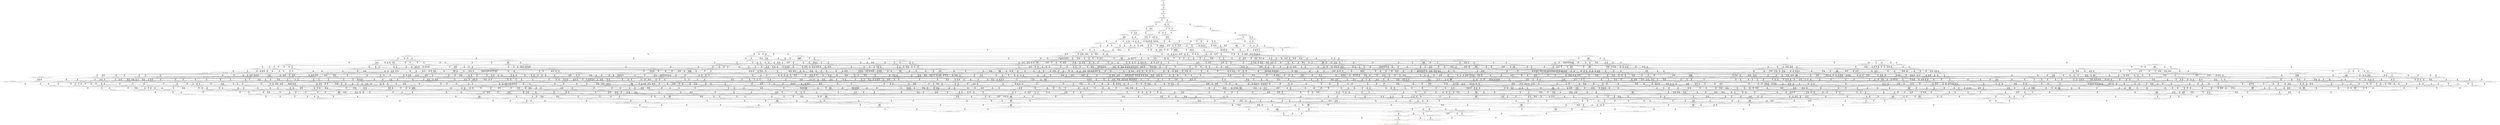 digraph {
	S0[label="S0: [0, 0] [0, 0] \n{}{}"];
	S1[label="S1: [0, 0] [29, 37] \n{T0J0:29-37}{1}"];
	S2[label="S2: [29, 37] [35, 45] \n{T0J1:35-45}{1, 2}"];
	S3[label="S3: [35, 45] [85, 108] \n{T0J2:85-108}{1, 2, 3}"];
	S4[label="S4: [85, 108] [99, 125] \n{T0J2:85-108, T0J13:99-125}{1, 2, 3, 14}"];
	S5[label="S5: [99, 125] [133, 168] \n{T0J3:133-168}{1, 2, 3, 4, 14}"];
	S6[label="S6: [99, 107] [168, 194] \n{T0J14:168-194}{1, 2, 3, 14, 15}"];
	S7[label="S7: [133, 168] [159, 200] \n{T0J3:133-168, T0J6:159-200}{1, 2, 3, 4, 7, 14}"];
	S8[label="S8: [133, 168] [168, 194] \n{T0J3:133-168, T0J14:168-194}{1, 2, 3, 4, 14, 15}"];
	S9[label="S9: [152, 174] [168, 194] \n{T0J14:168-194, T0J19:152-174}{1, 2, 3, 14, 15, 20}"];
	S10[label="S10: [159, 200] [210, 264] \n{T0J7:210-264}{1, 2, 3, 4, 7, 8, 14}"];
	S11[label="S11: [168, 194] [193, 242] \n{T0J6:193-242, T0J14:168-194}{1, 2, 3, 4, 7, 14, 15}"];
	S12[label="S12: [168, 194] [200, 234] \n{T0J3:200-234}{1, 2, 3, 4, 14, 15, 20}"];
	S13[label="S13: [159, 200] [173, 264] \n{}{1, 2, 3, 4, 5, 6, 7, 14}"];
	S14[label="S14: [168, 194] [173, 264] \n{T0J14:168-194}{1, 2, 3, 4, 5, 6, 14, 15}"];
	S15[label="S15: [210, 264] [225, 283] \n{T0J7:210-264, T0J10:225-283}{1, 2, 3, 4, 7, 8, 11, 14}"];
	S16[label="S16: [193, 242] [245, 291] \n{T0J7:245-291}{1, 2, 3, 4, 7, 8, 14, 15}"];
	S17[label="S17: [200, 234] [228, 269] \n{T0J3:200-234, T0J6:228-269}{1, 2, 3, 4, 7, 14, 15, 20}"];
	S18[label="S18: [173, 264] [210, 297] \n{T0J7:210-297}{1, 2, 3, 4, 5, 6, 7, 8, 14}"];
	S19[label="S19: [173, 264] [208, 290] \n{}{1, 2, 3, 4, 5, 6, 7, 14, 15}"];
	S20[label="S20: [225, 233] [225, 234] \n{T0J11:225-234}{1, 2, 3, 4, 7, 8, 11, 12, 14}"];
	S21[label="S21: [225, 291] [259, 320] \n{}{1, 2, 3, 4, 7, 8, 11, 14, 15}"];
	S22[label="S22: [228, 269] [277, 330] \n{T0J7:277-330}{1, 2, 3, 4, 7, 8, 14, 15, 20}"];
	S23[label="S23: [210, 297] [239, 360] \n{}{1, 2, 3, 4, 5, 6, 7, 8, 11, 14}"];
	S24[label="S24: [225, 283] [262, 319] \n{}{1, 2, 3, 4, 7, 8, 9, 10, 11, 14}"];
	S25[label="S25: [208, 291] [245, 361] \n{T0J7:245-361}{1, 2, 3, 4, 5, 6, 7, 8, 14, 15}"];
	S26[label="S26: [228, 269] [240, 330] \n{}{1, 2, 3, 4, 5, 6, 7, 14, 15, 20}"];
	S27[label="S27: [225, 234] [267, 286] \n{T0J12:267-286}{1, 2, 3, 4, 7, 8, 11, 12, 13, 14}"];
	S28[label="S28: [225, 234] [259, 320] \n{}{1, 2, 3, 4, 7, 8, 11, 12, 14, 15}"];
	S29[label="S29: [259, 313] [289, 320] \n{T0J15:289-313}{1, 2, 3, 4, 7, 8, 11, 14, 15, 16}"];
	S30[label="S30: [259, 316] [278, 330] \n{}{1, 2, 3, 4, 7, 8, 11, 14, 15, 20}"];
	S31[label="S31: [210, 264] [262, 350] \n{}{1, 2, 3, 4, 5, 6, 7, 8, 9, 10, 14}"];
	S32[label="S32: [225, 298] [239, 360] \n{}{1, 2, 3, 4, 5, 6, 7, 8, 11, 12, 14}"];
	S33[label="S33: [225, 234] [301, 329] \n{T0J5:301-329}{1, 2, 3, 4, 5, 6, 7, 8, 11, 12, 14}"];
	S34[label="S34: [225, 234] [262, 319] \n{}{1, 2, 3, 4, 7, 8, 9, 10, 11, 12, 14}"];
	S35[label="S35: [239, 361] [265, 387] \n{}{1, 2, 3, 4, 5, 6, 7, 8, 11, 14, 15}"];
	S36[label="S36: [259, 319] [277, 320] \n{}{1, 2, 3, 4, 7, 8, 9, 10, 11, 14, 15}"];
	S37[label="S37: [240, 330] [277, 366] \n{T0J7:277-366}{1, 2, 3, 4, 5, 6, 7, 8, 14, 15, 20}"];
	S38[label="S38: [259, 286] [267, 320] \n{T0J12:267-286}{1, 2, 3, 4, 7, 8, 11, 12, 13, 14, 15}"];
	S39[label="S39: [259, 313] [289, 320] \n{T0J15:289-313}{1, 2, 3, 4, 7, 8, 11, 12, 14, 15, 16}"];
	S40[label="S40: [259, 300] [278, 320] \n{T0J19:278-300}{1, 2, 3, 4, 7, 8, 11, 12, 14, 15, 20}"];
	S41[label="S41: [239, 360] [262, 383] \n{}{1, 2, 3, 4, 5, 6, 7, 8, 9, 10, 11, 14}"];
	S42[label="S42: [245, 291] [297, 377] \n{}{1, 2, 3, 4, 5, 6, 7, 8, 9, 10, 14, 15}"];
	S43[label="S43: [239, 351] [267, 360] \n{T0J12:267-351}{1, 2, 3, 4, 5, 6, 7, 8, 11, 12, 13, 14}"];
	S44[label="S44: [267, 286] [301, 330] \n{T0J5:301-330, T0J12:267-286}{1, 2, 3, 4, 5, 6, 7, 8, 11, 12, 13, 14}"];
	S45[label="S45: [262, 286] [267, 319] \n{T0J12:267-286}{1, 2, 3, 4, 7, 8, 9, 10, 11, 12, 13, 14}"];
	S46[label="S46: [239, 362] [265, 387] \n{}{1, 2, 3, 4, 5, 6, 7, 8, 11, 12, 14, 15}"];
	S47[label="S47: [259, 319] [277, 320] \n{}{1, 2, 3, 4, 7, 8, 9, 10, 11, 12, 14, 15}"];
	S48[label="S48: [265, 387] [299, 441] \n{}{1, 2, 3, 4, 5, 6, 7, 8, 11, 14, 15, 16}"];
	S49[label="S49: [265, 387] [292, 428] \n{}{1, 2, 3, 4, 5, 6, 7, 8, 11, 14, 15, 20}"];
	S50[label="S50: [239, 361] [262, 384] \n{}{1, 2, 3, 4, 5, 6, 7, 8, 9, 10, 11, 12, 14}"];
	S51[label="S51: [262, 387] [291, 447] \n{}{1, 2, 3, 4, 5, 6, 7, 8, 9, 10, 11, 14, 15}"];
	S52[label="S52: [277, 330] [329, 416] \n{}{1, 2, 3, 4, 5, 6, 7, 8, 9, 10, 14, 15, 20}"];
	S53[label="S53: [265, 387] [281, 438] \n{}{1, 2, 3, 4, 5, 6, 7, 8, 11, 12, 13, 14, 15}"];
	S54[label="S54: [265, 387] [299, 442] \n{}{1, 2, 3, 4, 5, 6, 7, 8, 11, 12, 14, 15, 16}"];
	S55[label="S55: [265, 387] [292, 429] \n{}{1, 2, 3, 4, 5, 6, 7, 8, 11, 12, 14, 15, 20}"];
	S56[label="S56: [282, 387] [299, 441] \n{T0J16:282-387}{1, 2, 3, 4, 5, 6, 7, 8, 11, 14, 15, 16, 17}"];
	S57[label="S57: [292, 432] [318, 445] \n{}{1, 2, 3, 4, 5, 6, 7, 8, 11, 14, 15, 16, 20}"];
	S58[label="S58: [292, 415] [305, 428] \n{T0J20:305-415}{1, 2, 3, 4, 5, 6, 7, 8, 11, 14, 15, 20, 21}"];
	S59[label="S59: [267, 368] [292, 428] \n{T0J24:267-368}{1, 2, 3, 4, 5, 6, 7, 8, 11, 14, 15, 20, 25}"];
	S60[label="S60: [262, 384] [281, 437] \n{}{1, 2, 3, 4, 5, 6, 7, 8, 9, 10, 11, 12, 13, 14}"];
	S61[label="S61: [262, 388] [291, 448] \n{}{1, 2, 3, 4, 5, 6, 7, 8, 9, 10, 11, 12, 14, 15}"];
	S62[label="S62: [291, 447] [317, 473] \n{}{1, 2, 3, 4, 5, 6, 7, 8, 9, 10, 11, 14, 15, 16}"];
	S63[label="S63: [291, 447] [315, 473] \n{}{1, 2, 3, 4, 5, 6, 7, 8, 9, 10, 11, 14, 15, 20}"];
	S64[label="S64: [281, 438] [307, 445] \n{}{1, 2, 3, 4, 5, 6, 7, 8, 11, 12, 13, 14, 15, 16}"];
	S65[label="S65: [281, 432] [307, 438] \n{}{1, 2, 3, 4, 5, 6, 7, 8, 11, 12, 13, 14, 15, 20}"];
	S66[label="S66: [282, 387] [299, 442] \n{}{1, 2, 3, 4, 5, 6, 7, 8, 11, 12, 14, 15, 16, 17}"];
	S67[label="S67: [292, 432] [318, 445] \n{}{1, 2, 3, 4, 5, 6, 7, 8, 11, 12, 14, 15, 16, 20}"];
	S68[label="S68: [292, 415] [305, 429] \n{}{1, 2, 3, 4, 5, 6, 7, 8, 11, 12, 14, 15, 20, 21}"];
	S69[label="S69: [267, 368] [292, 429] \n{}{1, 2, 3, 4, 5, 6, 7, 8, 11, 12, 14, 15, 20, 25}"];
	S70[label="S70: [299, 441] [350, 451] \n{T0J17:350-451}{1, 2, 3, 4, 5, 6, 7, 8, 11, 14, 15, 16, 17, 18}"];
	S71[label="S71: [299, 432] [318, 445] \n{}{1, 2, 3, 4, 5, 6, 7, 8, 11, 14, 15, 16, 17, 20}"];
	S72[label="S72: [305, 428] [332, 445] \n{}{1, 2, 3, 4, 5, 6, 7, 8, 11, 14, 15, 16, 20, 21}"];
	S73[label="S73: [292, 428] [318, 445] \n{}{1, 2, 3, 4, 5, 6, 7, 8, 11, 14, 15, 16, 20, 25}"];
	S74[label="S74: [305, 418] [334, 428] \n{T0J21:334-418}{1, 2, 3, 4, 5, 6, 7, 8, 11, 14, 15, 20, 21, 22}"];
	S75[label="S75: [292, 415] [305, 428] \n{}{1, 2, 3, 4, 5, 6, 7, 8, 11, 14, 15, 20, 21, 25}"];
	S76[label="S76: [281, 441] [304, 473] \n{}{1, 2, 3, 4, 5, 6, 7, 8, 9, 10, 11, 12, 13, 14, 15}"];
	S77[label="S77: [291, 448] [317, 473] \n{}{1, 2, 3, 4, 5, 6, 7, 8, 9, 10, 11, 12, 14, 15, 16}"];
	S78[label="S78: [291, 448] [315, 473] \n{}{1, 2, 3, 4, 5, 6, 7, 8, 9, 10, 11, 12, 14, 15, 20}"];
	S79[label="S79: [299, 441] [317, 473] \n{}{1, 2, 3, 4, 5, 6, 7, 8, 9, 10, 11, 14, 15, 16, 17}"];
	S80[label="S80: [315, 473] [344, 518] \n{}{1, 2, 3, 4, 5, 6, 7, 8, 9, 10, 11, 14, 15, 16, 20}"];
	S81[label="S81: [305, 462] [331, 501] \n{}{1, 2, 3, 4, 5, 6, 7, 8, 9, 10, 11, 14, 15, 20, 21}"];
	S82[label="S82: [292, 428] [315, 473] \n{}{1, 2, 3, 4, 5, 6, 7, 8, 9, 10, 11, 14, 15, 20, 25}"];
	S83[label="S83: [291, 413] [315, 473] \n{T0J25:291-413}{1, 2, 3, 4, 5, 6, 7, 8, 9, 10, 11, 14, 15, 20, 26}"];
	S84[label="S84: [298, 418] [307, 445] \n{}{1, 2, 3, 4, 5, 6, 7, 8, 11, 12, 13, 14, 15, 16, 17}"];
	S85[label="S85: [307, 438] [334, 445] \n{}{1, 2, 3, 4, 5, 6, 7, 8, 11, 12, 13, 14, 15, 16, 20}"];
	S86[label="S86: [305, 418] [321, 438] \n{}{1, 2, 3, 4, 5, 6, 7, 8, 11, 12, 13, 14, 15, 20, 21}"];
	S87[label="S87: [283, 418] [307, 438] \n{}{1, 2, 3, 4, 5, 6, 7, 8, 11, 12, 13, 14, 15, 20, 25}"];
	S88[label="S88: [290, 377] [307, 438] \n{T0J26:290-377}{1, 2, 3, 4, 5, 6, 7, 8, 11, 12, 13, 14, 15, 20, 27}"];
	S89[label="S89: [299, 442] [350, 451] \n{}{1, 2, 3, 4, 5, 6, 7, 8, 11, 12, 14, 15, 16, 17, 18}"];
	S90[label="S90: [299, 432] [318, 445] \n{}{1, 2, 3, 4, 5, 6, 7, 8, 11, 12, 14, 15, 16, 17, 20}"];
	S91[label="S91: [305, 429] [332, 445] \n{}{1, 2, 3, 4, 5, 6, 7, 8, 11, 12, 14, 15, 16, 20, 21}"];
	S92[label="S92: [292, 429] [318, 445] \n{}{1, 2, 3, 4, 5, 6, 7, 8, 11, 12, 14, 15, 16, 20, 25}"];
	S93[label="S93: [305, 418] [334, 429] \n{}{1, 2, 3, 4, 5, 6, 7, 8, 11, 12, 14, 15, 20, 21, 22}"];
	S94[label="S94: [292, 415] [305, 429] \n{}{1, 2, 3, 4, 5, 6, 7, 8, 11, 12, 14, 15, 20, 21, 25}"];
	S95[label="S95: [348, 427] [350, 451] \n{T0J18:348-427}{1, 2, 3, 4, 5, 6, 7, 8, 11, 14, 15, 16, 17, 18, 19}"];
	S96[label="S96: [318, 445] [352, 451] \n{}{1, 2, 3, 4, 5, 6, 7, 8, 11, 14, 15, 16, 17, 18, 20}"];
	S97[label="S97: [318, 415] [332, 445] \n{}{1, 2, 3, 4, 5, 6, 7, 8, 11, 14, 15, 16, 17, 20, 21}"];
	S98[label="S98: [301, 387] [318, 445] \n{}{1, 2, 3, 4, 5, 6, 7, 8, 11, 14, 15, 16, 17, 20, 25}"];
	S99[label="S99: [332, 428] [347, 445] \n{}{1, 2, 3, 4, 5, 6, 7, 8, 11, 14, 15, 16, 20, 21, 22}"];
	S100[label="S100: [305, 428] [332, 445] \n{}{1, 2, 3, 4, 5, 6, 7, 8, 11, 14, 15, 16, 20, 21, 25}"];
	S101[label="S101: [334, 412] [342, 428] \n{T0J22:342-412}{1, 2, 3, 4, 5, 6, 7, 8, 11, 14, 15, 20, 21, 22, 23}"];
	S102[label="S102: [305, 418] [334, 428] \n{}{1, 2, 3, 4, 5, 6, 7, 8, 11, 14, 15, 20, 21, 22, 25}"];
	S103[label="S103: [304, 473] [333, 524] \n{}{1, 2, 3, 4, 5, 6, 7, 8, 9, 10, 11, 12, 13, 14, 15, 16}"];
	S104[label="S104: [304, 473] [333, 518] \n{}{1, 2, 3, 4, 5, 6, 7, 8, 9, 10, 11, 12, 13, 14, 15, 20}"];
	S105[label="S105: [299, 442] [317, 473] \n{}{1, 2, 3, 4, 5, 6, 7, 8, 9, 10, 11, 12, 14, 15, 16, 17}"];
	S106[label="S106: [315, 474] [344, 518] \n{}{1, 2, 3, 4, 5, 6, 7, 8, 9, 10, 11, 12, 14, 15, 16, 20}"];
	S107[label="S107: [305, 463] [331, 501] \n{}{1, 2, 3, 4, 5, 6, 7, 8, 9, 10, 11, 12, 14, 15, 20, 21}"];
	S108[label="S108: [292, 429] [315, 473] \n{}{1, 2, 3, 4, 5, 6, 7, 8, 9, 10, 11, 12, 14, 15, 20, 25}"];
	S109[label="S109: [317, 473] [351, 527] \n{}{1, 2, 3, 4, 5, 6, 7, 8, 9, 10, 11, 14, 15, 16, 17, 18}"];
	S110[label="S110: [317, 473] [344, 518] \n{}{1, 2, 3, 4, 5, 6, 7, 8, 9, 10, 11, 14, 15, 16, 17, 20}"];
	S111[label="S111: [331, 492] [355, 518] \n{}{1, 2, 3, 4, 5, 6, 7, 8, 9, 10, 11, 14, 15, 16, 20, 21}"];
	S112[label="S112: [315, 473] [344, 518] \n{}{1, 2, 3, 4, 5, 6, 7, 8, 9, 10, 11, 14, 15, 16, 20, 25}"];
	S113[label="S113: [331, 465] [347, 504] \n{}{1, 2, 3, 4, 5, 6, 7, 8, 9, 10, 11, 14, 15, 20, 21, 22}"];
	S114[label="S114: [305, 462] [331, 501] \n{}{1, 2, 3, 4, 5, 6, 7, 8, 9, 10, 11, 14, 15, 20, 21, 25}"];
	S115[label="S115: [291, 414] [315, 473] \n{}{1, 2, 3, 4, 5, 6, 7, 8, 9, 10, 11, 12, 14, 15, 20, 26}"];
	S116[label="S116: [315, 473] [344, 518] \n{}{1, 2, 3, 4, 5, 6, 7, 8, 9, 10, 11, 14, 15, 16, 20, 26}"];
	S117[label="S117: [305, 462] [331, 501] \n{}{1, 2, 3, 4, 5, 6, 7, 8, 9, 10, 11, 14, 15, 20, 21, 26}"];
	S118[label="S118: [292, 415] [315, 473] \n{}{1, 2, 3, 4, 5, 6, 7, 8, 9, 10, 11, 14, 15, 20, 25, 26}"];
	S119[label="S119: [307, 445] [350, 451] \n{}{1, 2, 3, 4, 5, 6, 7, 8, 11, 12, 13, 14, 15, 16, 17, 18}"];
	S120[label="S120: [307, 432] [334, 445] \n{}{1, 2, 3, 4, 5, 6, 7, 8, 11, 12, 13, 14, 15, 16, 17, 20}"];
	S121[label="S121: [321, 438] [347, 445] \n{}{1, 2, 3, 4, 5, 6, 7, 8, 11, 12, 13, 14, 15, 16, 20, 21}"];
	S122[label="S122: [307, 438] [334, 445] \n{}{1, 2, 3, 4, 5, 6, 7, 8, 11, 12, 13, 14, 15, 16, 20, 25}"];
	S123[label="S123: [307, 438] [334, 445] \n{}{1, 2, 3, 4, 5, 6, 7, 8, 11, 12, 13, 14, 15, 16, 20, 27}"];
	S124[label="S124: [321, 418] [347, 438] \n{}{1, 2, 3, 4, 5, 6, 7, 8, 11, 12, 13, 14, 15, 20, 21, 22}"];
	S125[label="S125: [305, 418] [321, 438] \n{}{1, 2, 3, 4, 5, 6, 7, 8, 11, 12, 13, 14, 15, 20, 21, 25}"];
	S126[label="S126: [307, 415] [321, 438] \n{}{1, 2, 3, 4, 5, 6, 7, 8, 11, 12, 13, 14, 15, 20, 21, 27}"];
	S127[label="S127: [292, 377] [307, 438] \n{}{1, 2, 3, 4, 5, 6, 7, 8, 11, 12, 13, 14, 15, 20, 25, 27}"];
	S128[label="S128: [348, 427] [350, 451] \n{}{1, 2, 3, 4, 5, 6, 7, 8, 11, 12, 14, 15, 16, 17, 18, 19}"];
	S129[label="S129: [318, 445] [352, 451] \n{}{1, 2, 3, 4, 5, 6, 7, 8, 11, 12, 14, 15, 16, 17, 18, 20}"];
	S130[label="S130: [318, 415] [332, 445] \n{}{1, 2, 3, 4, 5, 6, 7, 8, 11, 12, 14, 15, 16, 17, 20, 21}"];
	S131[label="S131: [301, 387] [318, 445] \n{}{1, 2, 3, 4, 5, 6, 7, 8, 11, 12, 14, 15, 16, 17, 20, 25}"];
	S132[label="S132: [332, 429] [347, 445] \n{}{1, 2, 3, 4, 5, 6, 7, 8, 11, 12, 14, 15, 16, 20, 21, 22}"];
	S133[label="S133: [305, 429] [332, 445] \n{}{1, 2, 3, 4, 5, 6, 7, 8, 11, 12, 14, 15, 16, 20, 21, 25}"];
	S134[label="S134: [334, 412] [342, 429] \n{}{1, 2, 3, 4, 5, 6, 7, 8, 11, 12, 14, 15, 20, 21, 22, 23}"];
	S135[label="S135: [305, 418] [334, 429] \n{}{1, 2, 3, 4, 5, 6, 7, 8, 11, 12, 14, 15, 20, 21, 22, 25}"];
	S136[label="S136: [350, 432] [367, 451] \n{}{1, 2, 3, 4, 5, 6, 7, 8, 11, 14, 15, 16, 17, 18, 19, 20}"];
	S137[label="S137: [332, 445] [358, 451] \n{}{1, 2, 3, 4, 5, 6, 7, 8, 11, 14, 15, 16, 17, 18, 20, 21}"];
	S138[label="S138: [318, 445] [352, 451] \n{}{1, 2, 3, 4, 5, 6, 7, 8, 11, 14, 15, 16, 17, 18, 20, 25}"];
	S139[label="S139: [332, 418] [349, 445] \n{}{1, 2, 3, 4, 5, 6, 7, 8, 11, 14, 15, 16, 17, 20, 21, 22}"];
	S140[label="S140: [318, 415] [332, 445] \n{}{1, 2, 3, 4, 5, 6, 7, 8, 11, 14, 15, 16, 17, 20, 21, 25}"];
	S141[label="S141: [342, 428] [369, 445] \n{}{1, 2, 3, 4, 5, 6, 7, 8, 11, 14, 15, 16, 20, 21, 22, 23}"];
	S142[label="S142: [332, 428] [347, 445] \n{}{1, 2, 3, 4, 5, 6, 7, 8, 11, 14, 15, 16, 20, 21, 22, 25}"];
	S143[label="S143: [342, 391] [354, 428] \n{T0J23:354-391}{1, 2, 3, 4, 5, 6, 7, 8, 11, 14, 15, 20, 21, 22, 23, 24}"];
	S144[label="S144: [334, 412] [342, 428] \n{}{1, 2, 3, 4, 5, 6, 7, 8, 11, 14, 15, 20, 21, 22, 23, 25}"];
	S145[label="S145: [307, 495] [333, 524] \n{}{1, 2, 3, 4, 5, 6, 7, 8, 9, 10, 11, 12, 13, 14, 15, 16, 17}"];
	S146[label="S146: [333, 524] [357, 553] \n{}{1, 2, 3, 4, 5, 6, 7, 8, 9, 10, 11, 12, 13, 14, 15, 16, 20}"];
	S147[label="S147: [321, 518] [344, 520] \n{}{1, 2, 3, 4, 5, 6, 7, 8, 9, 10, 11, 12, 13, 14, 15, 20, 21}"];
	S148[label="S148: [306, 473] [333, 518] \n{}{1, 2, 3, 4, 5, 6, 7, 8, 9, 10, 11, 12, 13, 14, 15, 20, 25}"];
	S149[label="S149: [307, 438] [333, 518] \n{}{1, 2, 3, 4, 5, 6, 7, 8, 9, 10, 11, 12, 13, 14, 15, 20, 27}"];
	S150[label="S150: [317, 474] [351, 528] \n{}{1, 2, 3, 4, 5, 6, 7, 8, 9, 10, 11, 12, 14, 15, 16, 17, 18}"];
	S151[label="S151: [317, 474] [344, 518] \n{}{1, 2, 3, 4, 5, 6, 7, 8, 9, 10, 11, 12, 14, 15, 16, 17, 20}"];
	S152[label="S152: [331, 493] [355, 518] \n{}{1, 2, 3, 4, 5, 6, 7, 8, 9, 10, 11, 12, 14, 15, 16, 20, 21}"];
	S153[label="S153: [315, 474] [344, 518] \n{}{1, 2, 3, 4, 5, 6, 7, 8, 9, 10, 11, 12, 14, 15, 16, 20, 25}"];
	S154[label="S154: [331, 466] [347, 504] \n{}{1, 2, 3, 4, 5, 6, 7, 8, 9, 10, 11, 12, 14, 15, 20, 21, 22}"];
	S155[label="S155: [305, 463] [331, 501] \n{}{1, 2, 3, 4, 5, 6, 7, 8, 9, 10, 11, 12, 14, 15, 20, 21, 25}"];
	S156[label="S156: [350, 474] [366, 527] \n{}{1, 2, 3, 4, 5, 6, 7, 8, 9, 10, 11, 14, 15, 16, 17, 18, 19}"];
	S157[label="S157: [344, 498] [370, 531] \n{}{1, 2, 3, 4, 5, 6, 7, 8, 9, 10, 11, 14, 15, 16, 17, 18, 20}"];
	S158[label="S158: [332, 462] [355, 518] \n{}{1, 2, 3, 4, 5, 6, 7, 8, 9, 10, 11, 14, 15, 16, 17, 20, 21}"];
	S159[label="S159: [318, 445] [344, 518] \n{}{1, 2, 3, 4, 5, 6, 7, 8, 9, 10, 11, 14, 15, 16, 17, 20, 25}"];
	S160[label="S160: [347, 492] [373, 518] \n{}{1, 2, 3, 4, 5, 6, 7, 8, 9, 10, 11, 14, 15, 16, 20, 21, 22}"];
	S161[label="S161: [331, 492] [355, 518] \n{}{1, 2, 3, 4, 5, 6, 7, 8, 9, 10, 11, 14, 15, 16, 20, 21, 25}"];
	S162[label="S162: [342, 459] [368, 504] \n{}{1, 2, 3, 4, 5, 6, 7, 8, 9, 10, 11, 14, 15, 20, 21, 22, 23}"];
	S163[label="S163: [331, 465] [347, 504] \n{}{1, 2, 3, 4, 5, 6, 7, 8, 9, 10, 11, 14, 15, 20, 21, 22, 25}"];
	S164[label="S164: [304, 467] [333, 518] \n{}{1, 2, 3, 4, 5, 6, 7, 8, 9, 10, 11, 12, 13, 14, 15, 20, 26}"];
	S165[label="S165: [315, 474] [344, 518] \n{}{1, 2, 3, 4, 5, 6, 7, 8, 9, 10, 11, 12, 14, 15, 16, 20, 26}"];
	S166[label="S166: [305, 463] [331, 501] \n{}{1, 2, 3, 4, 5, 6, 7, 8, 9, 10, 11, 12, 14, 15, 20, 21, 26}"];
	S167[label="S167: [292, 416] [315, 473] \n{}{1, 2, 3, 4, 5, 6, 7, 8, 9, 10, 11, 12, 14, 15, 20, 25, 26}"];
	S168[label="S168: [317, 434] [344, 518] \n{}{1, 2, 3, 4, 5, 6, 7, 8, 9, 10, 11, 14, 15, 16, 17, 20, 26}"];
	S169[label="S169: [331, 492] [355, 518] \n{}{1, 2, 3, 4, 5, 6, 7, 8, 9, 10, 11, 14, 15, 16, 20, 21, 26}"];
	S170[label="S170: [315, 473] [344, 518] \n{}{1, 2, 3, 4, 5, 6, 7, 8, 9, 10, 11, 14, 15, 16, 20, 25, 26}"];
	S171[label="S171: [331, 465] [347, 504] \n{}{1, 2, 3, 4, 5, 6, 7, 8, 9, 10, 11, 14, 15, 20, 21, 22, 26}"];
	S172[label="S172: [305, 462] [331, 501] \n{}{1, 2, 3, 4, 5, 6, 7, 8, 9, 10, 11, 14, 15, 20, 21, 25, 26}"];
	S173[label="S173: [350, 427] [356, 451] \n{}{1, 2, 3, 4, 5, 6, 7, 8, 11, 12, 13, 14, 15, 16, 17, 18, 19}"];
	S174[label="S174: [334, 445] [360, 451] \n{}{1, 2, 3, 4, 5, 6, 7, 8, 11, 12, 13, 14, 15, 16, 17, 18, 20}"];
	S175[label="S175: [332, 418] [347, 445] \n{}{1, 2, 3, 4, 5, 6, 7, 8, 11, 12, 13, 14, 15, 16, 17, 20, 21}"];
	S176[label="S176: [309, 418] [334, 445] \n{}{1, 2, 3, 4, 5, 6, 7, 8, 11, 12, 13, 14, 15, 16, 17, 20, 25}"];
	S177[label="S177: [316, 387] [334, 445] \n{}{1, 2, 3, 4, 5, 6, 7, 8, 11, 12, 13, 14, 15, 16, 17, 20, 27}"];
	S178[label="S178: [347, 438] [363, 445] \n{}{1, 2, 3, 4, 5, 6, 7, 8, 11, 12, 13, 14, 15, 16, 20, 21, 22}"];
	S179[label="S179: [321, 438] [347, 445] \n{}{1, 2, 3, 4, 5, 6, 7, 8, 11, 12, 13, 14, 15, 16, 20, 21, 25}"];
	S180[label="S180: [321, 438] [347, 445] \n{}{1, 2, 3, 4, 5, 6, 7, 8, 11, 12, 13, 14, 15, 16, 20, 21, 27}"];
	S181[label="S181: [307, 438] [334, 445] \n{}{1, 2, 3, 4, 5, 6, 7, 8, 11, 12, 13, 14, 15, 16, 20, 25, 27}"];
	S182[label="S182: [342, 418] [358, 438] \n{}{1, 2, 3, 4, 5, 6, 7, 8, 11, 12, 13, 14, 15, 20, 21, 22, 23}"];
	S183[label="S183: [321, 418] [347, 438] \n{}{1, 2, 3, 4, 5, 6, 7, 8, 11, 12, 13, 14, 15, 20, 21, 22, 25}"];
	S184[label="S184: [321, 418] [347, 438] \n{}{1, 2, 3, 4, 5, 6, 7, 8, 11, 12, 13, 14, 15, 20, 21, 22, 27}"];
	S185[label="S185: [307, 415] [321, 438] \n{}{1, 2, 3, 4, 5, 6, 7, 8, 11, 12, 13, 14, 15, 20, 21, 25, 27}"];
	S186[label="S186: [350, 432] [367, 451] \n{}{1, 2, 3, 4, 5, 6, 7, 8, 11, 12, 14, 15, 16, 17, 18, 19, 20}"];
	S187[label="S187: [332, 445] [358, 451] \n{}{1, 2, 3, 4, 5, 6, 7, 8, 11, 12, 14, 15, 16, 17, 18, 20, 21}"];
	S188[label="S188: [318, 445] [352, 451] \n{}{1, 2, 3, 4, 5, 6, 7, 8, 11, 12, 14, 15, 16, 17, 18, 20, 25}"];
	S189[label="S189: [332, 418] [349, 445] \n{}{1, 2, 3, 4, 5, 6, 7, 8, 11, 12, 14, 15, 16, 17, 20, 21, 22}"];
	S190[label="S190: [318, 415] [332, 445] \n{}{1, 2, 3, 4, 5, 6, 7, 8, 11, 12, 14, 15, 16, 17, 20, 21, 25}"];
	S191[label="S191: [342, 429] [369, 445] \n{}{1, 2, 3, 4, 5, 6, 7, 8, 11, 12, 14, 15, 16, 20, 21, 22, 23}"];
	S192[label="S192: [332, 429] [347, 445] \n{}{1, 2, 3, 4, 5, 6, 7, 8, 11, 12, 14, 15, 16, 20, 21, 22, 25}"];
	S193[label="S193: [342, 391] [354, 429] \n{}{1, 2, 3, 4, 5, 6, 7, 8, 11, 12, 14, 15, 20, 21, 22, 23, 24}"];
	S194[label="S194: [334, 412] [342, 429] \n{}{1, 2, 3, 4, 5, 6, 7, 8, 11, 12, 14, 15, 20, 21, 22, 23, 25}"];
	S195[label="S195: [358, 427] [381, 451] \n{}{1, 2, 3, 4, 5, 6, 7, 8, 11, 14, 15, 16, 17, 18, 19, 20, 21}"];
	S196[label="S196: [352, 427] [367, 451] \n{}{1, 2, 3, 4, 5, 6, 7, 8, 11, 14, 15, 16, 17, 18, 19, 20, 25}"];
	S197[label="S197: [367, 399] [377, 451] \n{T0J27:377-399}{1, 2, 3, 4, 5, 6, 7, 8, 11, 14, 15, 16, 17, 18, 19, 20, 28}"];
	S198[label="S198: [349, 445] [374, 451] \n{}{1, 2, 3, 4, 5, 6, 7, 8, 11, 14, 15, 16, 17, 18, 20, 21, 22}"];
	S199[label="S199: [332, 445] [358, 451] \n{}{1, 2, 3, 4, 5, 6, 7, 8, 11, 14, 15, 16, 17, 18, 20, 21, 25}"];
	S200[label="S200: [349, 412] [369, 445] \n{}{1, 2, 3, 4, 5, 6, 7, 8, 11, 14, 15, 16, 17, 20, 21, 22, 23}"];
	S201[label="S201: [332, 418] [349, 445] \n{}{1, 2, 3, 4, 5, 6, 7, 8, 11, 14, 15, 16, 17, 20, 21, 22, 25}"];
	S202[label="S202: [354, 428] [369, 445] \n{}{1, 2, 3, 4, 5, 6, 7, 8, 11, 14, 15, 16, 20, 21, 22, 23, 24}"];
	S203[label="S203: [342, 428] [369, 445] \n{}{1, 2, 3, 4, 5, 6, 7, 8, 11, 14, 15, 16, 20, 21, 22, 23, 25}"];
	S204[label="S204: [342, 391] [354, 428] \n{}{1, 2, 3, 4, 5, 6, 7, 8, 11, 14, 15, 20, 21, 22, 23, 24, 25}"];
	S205[label="S205: [354, 428] [415, 442] \n{T0J28:415-442}{1, 2, 3, 4, 5, 6, 7, 8, 11, 14, 15, 20, 21, 22, 23, 24, 29}"];
	S206[label="S206: [333, 527] [359, 581] \n{}{1, 2, 3, 4, 5, 6, 7, 8, 9, 10, 11, 12, 13, 14, 15, 16, 17, 18}"];
	S207[label="S207: [333, 546] [357, 553] \n{}{1, 2, 3, 4, 5, 6, 7, 8, 9, 10, 11, 12, 13, 14, 15, 16, 17, 20}"];
	S208[label="S208: [344, 520] [373, 598] \n{}{1, 2, 3, 4, 5, 6, 7, 8, 9, 10, 11, 12, 13, 14, 15, 16, 20, 21}"];
	S209[label="S209: [333, 518] [357, 553] \n{}{1, 2, 3, 4, 5, 6, 7, 8, 9, 10, 11, 12, 13, 14, 15, 16, 20, 25}"];
	S210[label="S210: [333, 518] [357, 553] \n{}{1, 2, 3, 4, 5, 6, 7, 8, 9, 10, 11, 12, 13, 14, 15, 16, 20, 27}"];
	S211[label="S211: [344, 520] [363, 523] \n{}{1, 2, 3, 4, 5, 6, 7, 8, 9, 10, 11, 12, 13, 14, 15, 20, 21, 22}"];
	S212[label="S212: [321, 518] [344, 520] \n{}{1, 2, 3, 4, 5, 6, 7, 8, 9, 10, 11, 12, 13, 14, 15, 20, 21, 25}"];
	S213[label="S213: [321, 488] [344, 520] \n{}{1, 2, 3, 4, 5, 6, 7, 8, 9, 10, 11, 12, 13, 14, 15, 20, 21, 27}"];
	S214[label="S214: [307, 482] [333, 518] \n{}{1, 2, 3, 4, 5, 6, 7, 8, 9, 10, 11, 12, 13, 14, 15, 20, 25, 27}"];
	S215[label="S215: [350, 475] [366, 528] \n{}{1, 2, 3, 4, 5, 6, 7, 8, 9, 10, 11, 12, 14, 15, 16, 17, 18, 19}"];
	S216[label="S216: [344, 499] [370, 531] \n{}{1, 2, 3, 4, 5, 6, 7, 8, 9, 10, 11, 12, 14, 15, 16, 17, 18, 20}"];
	S217[label="S217: [332, 463] [355, 518] \n{}{1, 2, 3, 4, 5, 6, 7, 8, 9, 10, 11, 12, 14, 15, 16, 17, 20, 21}"];
	S218[label="S218: [318, 446] [344, 518] \n{}{1, 2, 3, 4, 5, 6, 7, 8, 9, 10, 11, 12, 14, 15, 16, 17, 20, 25}"];
	S219[label="S219: [347, 493] [373, 518] \n{}{1, 2, 3, 4, 5, 6, 7, 8, 9, 10, 11, 12, 14, 15, 16, 20, 21, 22}"];
	S220[label="S220: [331, 493] [355, 518] \n{}{1, 2, 3, 4, 5, 6, 7, 8, 9, 10, 11, 12, 14, 15, 16, 20, 21, 25}"];
	S221[label="S221: [342, 460] [368, 504] \n{}{1, 2, 3, 4, 5, 6, 7, 8, 9, 10, 11, 12, 14, 15, 20, 21, 22, 23}"];
	S222[label="S222: [331, 466] [347, 504] \n{}{1, 2, 3, 4, 5, 6, 7, 8, 9, 10, 11, 12, 14, 15, 20, 21, 22, 25}"];
	S223[label="S223: [366, 479] [393, 531] \n{}{1, 2, 3, 4, 5, 6, 7, 8, 9, 10, 11, 14, 15, 16, 17, 18, 19, 20}"];
	S224[label="S224: [355, 498] [384, 531] \n{}{1, 2, 3, 4, 5, 6, 7, 8, 9, 10, 11, 14, 15, 16, 17, 18, 20, 21}"];
	S225[label="S225: [344, 498] [370, 531] \n{}{1, 2, 3, 4, 5, 6, 7, 8, 9, 10, 11, 14, 15, 16, 17, 18, 20, 25}"];
	S226[label="S226: [349, 465] [373, 518] \n{}{1, 2, 3, 4, 5, 6, 7, 8, 9, 10, 11, 14, 15, 16, 17, 20, 21, 22}"];
	S227[label="S227: [332, 462] [355, 518] \n{}{1, 2, 3, 4, 5, 6, 7, 8, 9, 10, 11, 14, 15, 16, 17, 20, 21, 25}"];
	S228[label="S228: [368, 492] [384, 518] \n{}{1, 2, 3, 4, 5, 6, 7, 8, 9, 10, 11, 14, 15, 16, 20, 21, 22, 23}"];
	S229[label="S229: [347, 492] [373, 518] \n{}{1, 2, 3, 4, 5, 6, 7, 8, 9, 10, 11, 14, 15, 16, 20, 21, 22, 25}"];
	S230[label="S230: [354, 438] [368, 504] \n{}{1, 2, 3, 4, 5, 6, 7, 8, 9, 10, 11, 14, 15, 20, 21, 22, 23, 24}"];
	S231[label="S231: [342, 459] [368, 504] \n{}{1, 2, 3, 4, 5, 6, 7, 8, 9, 10, 11, 14, 15, 20, 21, 22, 23, 25}"];
	S232[label="S232: [333, 518] [357, 553] \n{}{1, 2, 3, 4, 5, 6, 7, 8, 9, 10, 11, 12, 13, 14, 15, 16, 20, 26}"];
	S233[label="S233: [321, 517] [344, 520] \n{}{1, 2, 3, 4, 5, 6, 7, 8, 9, 10, 11, 12, 13, 14, 15, 20, 21, 26}"];
	S234[label="S234: [306, 471] [333, 518] \n{}{1, 2, 3, 4, 5, 6, 7, 8, 9, 10, 11, 12, 13, 14, 15, 20, 25, 26}"];
	S235[label="S235: [307, 426] [333, 518] \n{}{1, 2, 3, 4, 5, 6, 7, 8, 9, 10, 11, 12, 13, 14, 15, 20, 26, 27}"];
	S236[label="S236: [317, 435] [344, 518] \n{}{1, 2, 3, 4, 5, 6, 7, 8, 9, 10, 11, 12, 14, 15, 16, 17, 20, 26}"];
	S237[label="S237: [331, 493] [355, 518] \n{}{1, 2, 3, 4, 5, 6, 7, 8, 9, 10, 11, 12, 14, 15, 16, 20, 21, 26}"];
	S238[label="S238: [315, 474] [344, 518] \n{}{1, 2, 3, 4, 5, 6, 7, 8, 9, 10, 11, 12, 14, 15, 16, 20, 25, 26}"];
	S239[label="S239: [331, 466] [347, 504] \n{}{1, 2, 3, 4, 5, 6, 7, 8, 9, 10, 11, 12, 14, 15, 20, 21, 22, 26}"];
	S240[label="S240: [305, 463] [331, 501] \n{}{1, 2, 3, 4, 5, 6, 7, 8, 9, 10, 11, 12, 14, 15, 20, 21, 25, 26}"];
	S241[label="S241: [344, 498] [370, 531] \n{}{1, 2, 3, 4, 5, 6, 7, 8, 9, 10, 11, 14, 15, 16, 17, 18, 20, 26}"];
	S242[label="S242: [332, 462] [355, 518] \n{}{1, 2, 3, 4, 5, 6, 7, 8, 9, 10, 11, 14, 15, 16, 17, 20, 21, 26}"];
	S243[label="S243: [318, 434] [344, 518] \n{}{1, 2, 3, 4, 5, 6, 7, 8, 9, 10, 11, 14, 15, 16, 17, 20, 25, 26}"];
	S244[label="S244: [347, 492] [373, 518] \n{}{1, 2, 3, 4, 5, 6, 7, 8, 9, 10, 11, 14, 15, 16, 20, 21, 22, 26}"];
	S245[label="S245: [331, 492] [355, 518] \n{}{1, 2, 3, 4, 5, 6, 7, 8, 9, 10, 11, 14, 15, 16, 20, 21, 25, 26}"];
	S246[label="S246: [342, 459] [368, 504] \n{}{1, 2, 3, 4, 5, 6, 7, 8, 9, 10, 11, 14, 15, 20, 21, 22, 23, 26}"];
	S247[label="S247: [331, 465] [347, 504] \n{}{1, 2, 3, 4, 5, 6, 7, 8, 9, 10, 11, 14, 15, 20, 21, 22, 25, 26}"];
	S248[label="S248: [356, 432] [383, 451] \n{}{1, 2, 3, 4, 5, 6, 7, 8, 11, 12, 13, 14, 15, 16, 17, 18, 19, 20}"];
	S249[label="S249: [347, 445] [374, 451] \n{}{1, 2, 3, 4, 5, 6, 7, 8, 11, 12, 13, 14, 15, 16, 17, 18, 20, 21}"];
	S250[label="S250: [334, 445] [360, 451] \n{}{1, 2, 3, 4, 5, 6, 7, 8, 11, 12, 13, 14, 15, 16, 17, 18, 20, 25}"];
	S251[label="S251: [334, 445] [360, 451] \n{}{1, 2, 3, 4, 5, 6, 7, 8, 11, 12, 13, 14, 15, 16, 17, 18, 20, 27}"];
	S252[label="S252: [347, 418] [364, 445] \n{}{1, 2, 3, 4, 5, 6, 7, 8, 11, 12, 13, 14, 15, 16, 17, 20, 21, 22}"];
	S253[label="S253: [332, 418] [347, 445] \n{}{1, 2, 3, 4, 5, 6, 7, 8, 11, 12, 13, 14, 15, 16, 17, 20, 21, 25}"];
	S254[label="S254: [334, 415] [347, 445] \n{}{1, 2, 3, 4, 5, 6, 7, 8, 11, 12, 13, 14, 15, 16, 17, 20, 21, 27}"];
	S255[label="S255: [318, 387] [334, 445] \n{}{1, 2, 3, 4, 5, 6, 7, 8, 11, 12, 13, 14, 15, 16, 17, 20, 25, 27}"];
	S256[label="S256: [358, 438] [384, 445] \n{}{1, 2, 3, 4, 5, 6, 7, 8, 11, 12, 13, 14, 15, 16, 20, 21, 22, 23}"];
	S257[label="S257: [347, 438] [363, 445] \n{}{1, 2, 3, 4, 5, 6, 7, 8, 11, 12, 13, 14, 15, 16, 20, 21, 22, 25}"];
	S258[label="S258: [347, 438] [363, 445] \n{}{1, 2, 3, 4, 5, 6, 7, 8, 11, 12, 13, 14, 15, 16, 20, 21, 22, 27}"];
	S259[label="S259: [321, 438] [347, 445] \n{}{1, 2, 3, 4, 5, 6, 7, 8, 11, 12, 13, 14, 15, 16, 20, 21, 25, 27}"];
	S260[label="S260: [354, 418] [362, 438] \n{}{1, 2, 3, 4, 5, 6, 7, 8, 11, 12, 13, 14, 15, 20, 21, 22, 23, 24}"];
	S261[label="S261: [342, 418] [358, 438] \n{}{1, 2, 3, 4, 5, 6, 7, 8, 11, 12, 13, 14, 15, 20, 21, 22, 23, 25}"];
	S262[label="S262: [347, 412] [358, 438] \n{}{1, 2, 3, 4, 5, 6, 7, 8, 11, 12, 13, 14, 15, 20, 21, 22, 23, 27}"];
	S263[label="S263: [321, 418] [347, 438] \n{}{1, 2, 3, 4, 5, 6, 7, 8, 11, 12, 13, 14, 15, 20, 21, 22, 25, 27}"];
	S264[label="S264: [358, 427] [381, 451] \n{}{1, 2, 3, 4, 5, 6, 7, 8, 11, 12, 14, 15, 16, 17, 18, 19, 20, 21}"];
	S265[label="S265: [352, 427] [367, 451] \n{}{1, 2, 3, 4, 5, 6, 7, 8, 11, 12, 14, 15, 16, 17, 18, 19, 20, 25}"];
	S266[label="S266: [367, 399] [377, 451] \n{T0J27:377-399}{1, 2, 3, 4, 5, 6, 7, 8, 11, 12, 14, 15, 16, 17, 18, 19, 20, 28}"];
	S267[label="S267: [349, 445] [374, 451] \n{}{1, 2, 3, 4, 5, 6, 7, 8, 11, 12, 14, 15, 16, 17, 18, 20, 21, 22}"];
	S268[label="S268: [332, 445] [358, 451] \n{}{1, 2, 3, 4, 5, 6, 7, 8, 11, 12, 14, 15, 16, 17, 18, 20, 21, 25}"];
	S269[label="S269: [349, 412] [369, 445] \n{}{1, 2, 3, 4, 5, 6, 7, 8, 11, 12, 14, 15, 16, 17, 20, 21, 22, 23}"];
	S270[label="S270: [332, 418] [349, 445] \n{}{1, 2, 3, 4, 5, 6, 7, 8, 11, 12, 14, 15, 16, 17, 20, 21, 22, 25}"];
	S271[label="S271: [354, 429] [369, 445] \n{}{1, 2, 3, 4, 5, 6, 7, 8, 11, 12, 14, 15, 16, 20, 21, 22, 23, 24}"];
	S272[label="S272: [342, 429] [369, 445] \n{}{1, 2, 3, 4, 5, 6, 7, 8, 11, 12, 14, 15, 16, 20, 21, 22, 23, 25}"];
	S273[label="S273: [342, 391] [354, 429] \n{}{1, 2, 3, 4, 5, 6, 7, 8, 11, 12, 14, 15, 20, 21, 22, 23, 24, 25}"];
	S274[label="S274: [354, 429] [415, 442] \n{T0J28:415-442}{1, 2, 3, 4, 5, 6, 7, 8, 11, 12, 14, 15, 20, 21, 22, 23, 24, 29}"];
	S275[label="S275: [374, 427] [398, 451] \n{}{1, 2, 3, 4, 5, 6, 7, 8, 11, 14, 15, 16, 17, 18, 19, 20, 21, 22}"];
	S276[label="S276: [358, 427] [381, 451] \n{}{1, 2, 3, 4, 5, 6, 7, 8, 11, 14, 15, 16, 17, 18, 19, 20, 21, 25}"];
	S277[label="S277: [381, 399] [385, 451] \n{T0J27:385-399}{1, 2, 3, 4, 5, 6, 7, 8, 11, 14, 15, 16, 17, 18, 19, 20, 21, 28}"];
	S278[label="S278: [367, 399] [379, 451] \n{T0J27:379-399}{1, 2, 3, 4, 5, 6, 7, 8, 11, 14, 15, 16, 17, 18, 19, 20, 25, 28}"];
	S279[label="S279: [369, 445] [386, 451] \n{}{1, 2, 3, 4, 5, 6, 7, 8, 11, 14, 15, 16, 17, 18, 20, 21, 22, 23}"];
	S280[label="S280: [349, 445] [374, 451] \n{}{1, 2, 3, 4, 5, 6, 7, 8, 11, 14, 15, 16, 17, 18, 20, 21, 22, 25}"];
	S281[label="S281: [369, 391] [369, 445] \n{}{1, 2, 3, 4, 5, 6, 7, 8, 11, 14, 15, 16, 17, 20, 21, 22, 23, 24}"];
	S282[label="S282: [349, 412] [369, 445] \n{}{1, 2, 3, 4, 5, 6, 7, 8, 11, 14, 15, 16, 17, 20, 21, 22, 23, 25}"];
	S283[label="S283: [354, 428] [369, 445] \n{}{1, 2, 3, 4, 5, 6, 7, 8, 11, 14, 15, 16, 20, 21, 22, 23, 24, 25}"];
	S284[label="S284: [369, 442] [415, 445] \n{T0J28:415-442}{1, 2, 3, 4, 5, 6, 7, 8, 11, 14, 15, 16, 20, 21, 22, 23, 24, 29}"];
	S285[label="S285: [354, 428] [415, 442] \n{T0J28:415-442}{1, 2, 3, 4, 5, 6, 7, 8, 11, 14, 15, 20, 21, 22, 23, 24, 25, 29}"];
	S286[label="S286: [356, 581] [382, 589] \n{}{1, 2, 3, 4, 5, 6, 7, 8, 9, 10, 11, 12, 13, 14, 15, 16, 17, 18, 19}"];
	S287[label="S287: [357, 553] [386, 632] \n{}{1, 2, 3, 4, 5, 6, 7, 8, 9, 10, 11, 12, 13, 14, 15, 16, 17, 18, 20}"];
	S288[label="S288: [347, 542] [373, 598] \n{}{1, 2, 3, 4, 5, 6, 7, 8, 9, 10, 11, 12, 13, 14, 15, 16, 17, 20, 21}"];
	S289[label="S289: [334, 540] [357, 553] \n{}{1, 2, 3, 4, 5, 6, 7, 8, 9, 10, 11, 12, 13, 14, 15, 16, 17, 20, 25}"];
	S290[label="S290: [334, 540] [357, 553] \n{}{1, 2, 3, 4, 5, 6, 7, 8, 9, 10, 11, 12, 13, 14, 15, 16, 17, 20, 27}"];
	S291[label="S291: [363, 523] [386, 600] \n{}{1, 2, 3, 4, 5, 6, 7, 8, 9, 10, 11, 12, 13, 14, 15, 16, 20, 21, 22}"];
	S292[label="S292: [344, 520] [373, 598] \n{}{1, 2, 3, 4, 5, 6, 7, 8, 9, 10, 11, 12, 13, 14, 15, 16, 20, 21, 25}"];
	S293[label="S293: [344, 520] [373, 598] \n{}{1, 2, 3, 4, 5, 6, 7, 8, 9, 10, 11, 12, 13, 14, 15, 16, 20, 21, 27}"];
	S294[label="S294: [333, 518] [357, 562] \n{}{1, 2, 3, 4, 5, 6, 7, 8, 9, 10, 11, 12, 13, 14, 15, 16, 20, 25, 27}"];
	S295[label="S295: [358, 517] [381, 523] \n{}{1, 2, 3, 4, 5, 6, 7, 8, 9, 10, 11, 12, 13, 14, 15, 20, 21, 22, 23}"];
	S296[label="S296: [344, 520] [363, 523] \n{}{1, 2, 3, 4, 5, 6, 7, 8, 9, 10, 11, 12, 13, 14, 15, 20, 21, 22, 25}"];
	S297[label="S297: [344, 520] [363, 523] \n{}{1, 2, 3, 4, 5, 6, 7, 8, 9, 10, 11, 12, 13, 14, 15, 20, 21, 22, 27}"];
	S298[label="S298: [321, 518] [344, 520] \n{}{1, 2, 3, 4, 5, 6, 7, 8, 9, 10, 11, 12, 13, 14, 15, 20, 21, 25, 27}"];
	S299[label="S299: [366, 480] [393, 531] \n{}{1, 2, 3, 4, 5, 6, 7, 8, 9, 10, 11, 12, 14, 15, 16, 17, 18, 19, 20}"];
	S300[label="S300: [355, 499] [384, 531] \n{}{1, 2, 3, 4, 5, 6, 7, 8, 9, 10, 11, 12, 14, 15, 16, 17, 18, 20, 21}"];
	S301[label="S301: [344, 499] [370, 531] \n{}{1, 2, 3, 4, 5, 6, 7, 8, 9, 10, 11, 12, 14, 15, 16, 17, 18, 20, 25}"];
	S302[label="S302: [349, 466] [373, 518] \n{}{1, 2, 3, 4, 5, 6, 7, 8, 9, 10, 11, 12, 14, 15, 16, 17, 20, 21, 22}"];
	S303[label="S303: [332, 463] [355, 518] \n{}{1, 2, 3, 4, 5, 6, 7, 8, 9, 10, 11, 12, 14, 15, 16, 17, 20, 21, 25}"];
	S304[label="S304: [368, 493] [384, 518] \n{}{1, 2, 3, 4, 5, 6, 7, 8, 9, 10, 11, 12, 14, 15, 16, 20, 21, 22, 23}"];
	S305[label="S305: [347, 493] [373, 518] \n{}{1, 2, 3, 4, 5, 6, 7, 8, 9, 10, 11, 12, 14, 15, 16, 20, 21, 22, 25}"];
	S306[label="S306: [354, 439] [368, 504] \n{}{1, 2, 3, 4, 5, 6, 7, 8, 9, 10, 11, 12, 14, 15, 20, 21, 22, 23, 24}"];
	S307[label="S307: [342, 460] [368, 504] \n{}{1, 2, 3, 4, 5, 6, 7, 8, 9, 10, 11, 12, 14, 15, 20, 21, 22, 23, 25}"];
	S308[label="S308: [381, 474] [404, 531] \n{}{1, 2, 3, 4, 5, 6, 7, 8, 9, 10, 11, 14, 15, 16, 17, 18, 19, 20, 21}"];
	S309[label="S309: [367, 474] [393, 531] \n{}{1, 2, 3, 4, 5, 6, 7, 8, 9, 10, 11, 14, 15, 16, 17, 18, 19, 20, 25}"];
	S310[label="S310: [377, 451] [393, 531] \n{}{1, 2, 3, 4, 5, 6, 7, 8, 9, 10, 11, 14, 15, 16, 17, 18, 19, 20, 28}"];
	S311[label="S311: [373, 498] [397, 531] \n{}{1, 2, 3, 4, 5, 6, 7, 8, 9, 10, 11, 14, 15, 16, 17, 18, 20, 21, 22}"];
	S312[label="S312: [355, 498] [384, 531] \n{}{1, 2, 3, 4, 5, 6, 7, 8, 9, 10, 11, 14, 15, 16, 17, 18, 20, 21, 25}"];
	S313[label="S313: [369, 459] [385, 518] \n{}{1, 2, 3, 4, 5, 6, 7, 8, 9, 10, 11, 14, 15, 16, 17, 20, 21, 22, 23}"];
	S314[label="S314: [349, 465] [373, 518] \n{}{1, 2, 3, 4, 5, 6, 7, 8, 9, 10, 11, 14, 15, 16, 17, 20, 21, 22, 25}"];
	S315[label="S315: [368, 492] [388, 518] \n{}{1, 2, 3, 4, 5, 6, 7, 8, 9, 10, 11, 14, 15, 16, 20, 21, 22, 23, 24}"];
	S316[label="S316: [368, 492] [384, 518] \n{}{1, 2, 3, 4, 5, 6, 7, 8, 9, 10, 11, 14, 15, 16, 20, 21, 22, 23, 25}"];
	S317[label="S317: [354, 438] [368, 504] \n{}{1, 2, 3, 4, 5, 6, 7, 8, 9, 10, 11, 14, 15, 20, 21, 22, 23, 24, 25}"];
	S318[label="S318: [368, 489] [415, 514] \n{}{1, 2, 3, 4, 5, 6, 7, 8, 9, 10, 11, 14, 15, 20, 21, 22, 23, 24, 29}"];
	S319[label="S319: [333, 540] [357, 553] \n{}{1, 2, 3, 4, 5, 6, 7, 8, 9, 10, 11, 12, 13, 14, 15, 16, 17, 20, 26}"];
	S320[label="S320: [344, 520] [373, 598] \n{}{1, 2, 3, 4, 5, 6, 7, 8, 9, 10, 11, 12, 13, 14, 15, 16, 20, 21, 26}"];
	S321[label="S321: [333, 518] [357, 553] \n{}{1, 2, 3, 4, 5, 6, 7, 8, 9, 10, 11, 12, 13, 14, 15, 16, 20, 25, 26}"];
	S322[label="S322: [333, 506] [357, 553] \n{}{1, 2, 3, 4, 5, 6, 7, 8, 9, 10, 11, 12, 13, 14, 15, 16, 20, 26, 27}"];
	S323[label="S323: [344, 520] [363, 523] \n{}{1, 2, 3, 4, 5, 6, 7, 8, 9, 10, 11, 12, 13, 14, 15, 20, 21, 22, 26}"];
	S324[label="S324: [321, 518] [344, 520] \n{}{1, 2, 3, 4, 5, 6, 7, 8, 9, 10, 11, 12, 13, 14, 15, 20, 21, 25, 26}"];
	S325[label="S325: [321, 476] [344, 520] \n{}{1, 2, 3, 4, 5, 6, 7, 8, 9, 10, 11, 12, 13, 14, 15, 20, 21, 26, 27}"];
	S326[label="S326: [307, 482] [333, 518] \n{}{1, 2, 3, 4, 5, 6, 7, 8, 9, 10, 11, 12, 13, 14, 15, 20, 25, 26, 27}"];
	S327[label="S327: [344, 499] [370, 531] \n{}{1, 2, 3, 4, 5, 6, 7, 8, 9, 10, 11, 12, 14, 15, 16, 17, 18, 20, 26}"];
	S328[label="S328: [332, 463] [355, 518] \n{}{1, 2, 3, 4, 5, 6, 7, 8, 9, 10, 11, 12, 14, 15, 16, 17, 20, 21, 26}"];
	S329[label="S329: [318, 435] [344, 518] \n{}{1, 2, 3, 4, 5, 6, 7, 8, 9, 10, 11, 12, 14, 15, 16, 17, 20, 25, 26}"];
	S330[label="S330: [347, 493] [373, 518] \n{}{1, 2, 3, 4, 5, 6, 7, 8, 9, 10, 11, 12, 14, 15, 16, 20, 21, 22, 26}"];
	S331[label="S331: [331, 493] [355, 518] \n{}{1, 2, 3, 4, 5, 6, 7, 8, 9, 10, 11, 12, 14, 15, 16, 20, 21, 25, 26}"];
	S332[label="S332: [342, 460] [368, 504] \n{}{1, 2, 3, 4, 5, 6, 7, 8, 9, 10, 11, 12, 14, 15, 20, 21, 22, 23, 26}"];
	S333[label="S333: [331, 466] [347, 504] \n{}{1, 2, 3, 4, 5, 6, 7, 8, 9, 10, 11, 12, 14, 15, 20, 21, 22, 25, 26}"];
	S334[label="S334: [366, 474] [393, 531] \n{}{1, 2, 3, 4, 5, 6, 7, 8, 9, 10, 11, 14, 15, 16, 17, 18, 19, 20, 26}"];
	S335[label="S335: [355, 498] [384, 531] \n{}{1, 2, 3, 4, 5, 6, 7, 8, 9, 10, 11, 14, 15, 16, 17, 18, 20, 21, 26}"];
	S336[label="S336: [344, 498] [370, 531] \n{}{1, 2, 3, 4, 5, 6, 7, 8, 9, 10, 11, 14, 15, 16, 17, 18, 20, 25, 26}"];
	S337[label="S337: [349, 465] [373, 518] \n{}{1, 2, 3, 4, 5, 6, 7, 8, 9, 10, 11, 14, 15, 16, 17, 20, 21, 22, 26}"];
	S338[label="S338: [332, 462] [355, 518] \n{}{1, 2, 3, 4, 5, 6, 7, 8, 9, 10, 11, 14, 15, 16, 17, 20, 21, 25, 26}"];
	S339[label="S339: [368, 492] [384, 518] \n{}{1, 2, 3, 4, 5, 6, 7, 8, 9, 10, 11, 14, 15, 16, 20, 21, 22, 23, 26}"];
	S340[label="S340: [347, 492] [373, 518] \n{}{1, 2, 3, 4, 5, 6, 7, 8, 9, 10, 11, 14, 15, 16, 20, 21, 22, 25, 26}"];
	S341[label="S341: [354, 438] [368, 504] \n{}{1, 2, 3, 4, 5, 6, 7, 8, 9, 10, 11, 14, 15, 20, 21, 22, 23, 24, 26}"];
	S342[label="S342: [342, 459] [368, 504] \n{}{1, 2, 3, 4, 5, 6, 7, 8, 9, 10, 11, 14, 15, 20, 21, 22, 23, 25, 26}"];
	S343[label="S343: [374, 427] [396, 451] \n{}{1, 2, 3, 4, 5, 6, 7, 8, 11, 12, 13, 14, 15, 16, 17, 18, 19, 20, 21}"];
	S344[label="S344: [358, 427] [383, 451] \n{}{1, 2, 3, 4, 5, 6, 7, 8, 11, 12, 13, 14, 15, 16, 17, 18, 19, 20, 25}"];
	S345[label="S345: [360, 427] [383, 451] \n{}{1, 2, 3, 4, 5, 6, 7, 8, 11, 12, 13, 14, 15, 16, 17, 18, 19, 20, 27}"];
	S346[label="S346: [383, 399] [383, 451] \n{T0J27:383-399}{1, 2, 3, 4, 5, 6, 7, 8, 11, 12, 13, 14, 15, 16, 17, 18, 19, 20, 28}"];
	S347[label="S347: [364, 445] [389, 451] \n{}{1, 2, 3, 4, 5, 6, 7, 8, 11, 12, 13, 14, 15, 16, 17, 18, 20, 21, 22}"];
	S348[label="S348: [347, 445] [374, 451] \n{}{1, 2, 3, 4, 5, 6, 7, 8, 11, 12, 13, 14, 15, 16, 17, 18, 20, 21, 25}"];
	S349[label="S349: [347, 445] [374, 451] \n{}{1, 2, 3, 4, 5, 6, 7, 8, 11, 12, 13, 14, 15, 16, 17, 18, 20, 21, 27}"];
	S350[label="S350: [334, 445] [360, 451] \n{}{1, 2, 3, 4, 5, 6, 7, 8, 11, 12, 13, 14, 15, 16, 17, 18, 20, 25, 27}"];
	S351[label="S351: [364, 418] [384, 445] \n{}{1, 2, 3, 4, 5, 6, 7, 8, 11, 12, 13, 14, 15, 16, 17, 20, 21, 22, 23}"];
	S352[label="S352: [347, 418] [364, 445] \n{}{1, 2, 3, 4, 5, 6, 7, 8, 11, 12, 13, 14, 15, 16, 17, 20, 21, 22, 25}"];
	S353[label="S353: [347, 418] [364, 445] \n{}{1, 2, 3, 4, 5, 6, 7, 8, 11, 12, 13, 14, 15, 16, 17, 20, 21, 22, 27}"];
	S354[label="S354: [334, 415] [347, 445] \n{}{1, 2, 3, 4, 5, 6, 7, 8, 11, 12, 13, 14, 15, 16, 17, 20, 21, 25, 27}"];
	S355[label="S355: [362, 438] [384, 445] \n{}{1, 2, 3, 4, 5, 6, 7, 8, 11, 12, 13, 14, 15, 16, 20, 21, 22, 23, 24}"];
	S356[label="S356: [358, 438] [384, 445] \n{}{1, 2, 3, 4, 5, 6, 7, 8, 11, 12, 13, 14, 15, 16, 20, 21, 22, 23, 25}"];
	S357[label="S357: [358, 438] [384, 445] \n{}{1, 2, 3, 4, 5, 6, 7, 8, 11, 12, 13, 14, 15, 16, 20, 21, 22, 23, 27}"];
	S358[label="S358: [347, 438] [363, 445] \n{}{1, 2, 3, 4, 5, 6, 7, 8, 11, 12, 13, 14, 15, 16, 20, 21, 22, 25, 27}"];
	S359[label="S359: [354, 418] [362, 438] \n{}{1, 2, 3, 4, 5, 6, 7, 8, 11, 12, 13, 14, 15, 20, 21, 22, 23, 24, 25}"];
	S360[label="S360: [358, 391] [363, 438] \n{}{1, 2, 3, 4, 5, 6, 7, 8, 11, 12, 13, 14, 15, 20, 21, 22, 23, 24, 27}"];
	S361[label="S361: [362, 438] [415, 442] \n{T0J28:415-442}{1, 2, 3, 4, 5, 6, 7, 8, 11, 12, 13, 14, 15, 20, 21, 22, 23, 24, 29}"];
	S362[label="S362: [347, 412] [358, 438] \n{}{1, 2, 3, 4, 5, 6, 7, 8, 11, 12, 13, 14, 15, 20, 21, 22, 23, 25, 27}"];
	S363[label="S363: [374, 427] [398, 451] \n{}{1, 2, 3, 4, 5, 6, 7, 8, 11, 12, 14, 15, 16, 17, 18, 19, 20, 21, 22}"];
	S364[label="S364: [358, 427] [381, 451] \n{}{1, 2, 3, 4, 5, 6, 7, 8, 11, 12, 14, 15, 16, 17, 18, 19, 20, 21, 25}"];
	S365[label="S365: [381, 399] [385, 451] \n{T0J27:385-399}{1, 2, 3, 4, 5, 6, 7, 8, 11, 12, 14, 15, 16, 17, 18, 19, 20, 21, 28}"];
	S366[label="S366: [367, 399] [379, 451] \n{T0J27:379-399}{1, 2, 3, 4, 5, 6, 7, 8, 11, 12, 14, 15, 16, 17, 18, 19, 20, 25, 28}"];
	S367[label="S367: [369, 445] [386, 451] \n{}{1, 2, 3, 4, 5, 6, 7, 8, 11, 12, 14, 15, 16, 17, 18, 20, 21, 22, 23}"];
	S368[label="S368: [349, 445] [374, 451] \n{}{1, 2, 3, 4, 5, 6, 7, 8, 11, 12, 14, 15, 16, 17, 18, 20, 21, 22, 25}"];
	S369[label="S369: [369, 391] [369, 445] \n{}{1, 2, 3, 4, 5, 6, 7, 8, 11, 12, 14, 15, 16, 17, 20, 21, 22, 23, 24}"];
	S370[label="S370: [349, 412] [369, 445] \n{}{1, 2, 3, 4, 5, 6, 7, 8, 11, 12, 14, 15, 16, 17, 20, 21, 22, 23, 25}"];
	S371[label="S371: [354, 429] [369, 445] \n{}{1, 2, 3, 4, 5, 6, 7, 8, 11, 12, 14, 15, 16, 20, 21, 22, 23, 24, 25}"];
	S372[label="S372: [369, 442] [415, 445] \n{T0J28:415-442}{1, 2, 3, 4, 5, 6, 7, 8, 11, 12, 14, 15, 16, 20, 21, 22, 23, 24, 29}"];
	S373[label="S373: [354, 429] [415, 442] \n{T0J28:415-442}{1, 2, 3, 4, 5, 6, 7, 8, 11, 12, 14, 15, 20, 21, 22, 23, 24, 25, 29}"];
	S374[label="S374: [374, 427] [398, 451] \n{}{1, 2, 3, 4, 5, 6, 7, 8, 11, 14, 15, 16, 17, 18, 19, 20, 21, 22, 25}"];
	S375[label="S375: [381, 399] [385, 451] \n{T0J27:385-399}{1, 2, 3, 4, 5, 6, 7, 8, 11, 14, 15, 16, 17, 18, 19, 20, 21, 25, 28}"];
	S376[label="S376: [369, 445] [386, 451] \n{}{1, 2, 3, 4, 5, 6, 7, 8, 11, 14, 15, 16, 17, 18, 20, 21, 22, 23, 25}"];
	S377[label="S377: [369, 391] [369, 445] \n{}{1, 2, 3, 4, 5, 6, 7, 8, 11, 14, 15, 16, 17, 20, 21, 22, 23, 24, 25}"];
	S378[label="S378: [369, 442] [415, 445] \n{T0J28:415-442}{1, 2, 3, 4, 5, 6, 7, 8, 11, 14, 15, 16, 20, 21, 22, 23, 24, 25, 29}"];
	S379[label="S379: [382, 615] [406, 648] \n{}{1, 2, 3, 4, 5, 6, 7, 8, 9, 10, 11, 12, 13, 14, 15, 16, 17, 18, 19, 20}"];
	S380[label="S380: [373, 598] [397, 632] \n{}{1, 2, 3, 4, 5, 6, 7, 8, 9, 10, 11, 12, 13, 14, 15, 16, 17, 18, 20, 21}"];
	S381[label="S381: [357, 553] [386, 632] \n{}{1, 2, 3, 4, 5, 6, 7, 8, 9, 10, 11, 12, 13, 14, 15, 16, 17, 18, 20, 25}"];
	S382[label="S382: [357, 553] [386, 632] \n{}{1, 2, 3, 4, 5, 6, 7, 8, 9, 10, 11, 12, 13, 14, 15, 16, 17, 18, 20, 27}"];
	S383[label="S383: [364, 545] [386, 600] \n{}{1, 2, 3, 4, 5, 6, 7, 8, 9, 10, 11, 12, 13, 14, 15, 16, 17, 20, 21, 22}"];
	S384[label="S384: [347, 542] [373, 598] \n{}{1, 2, 3, 4, 5, 6, 7, 8, 9, 10, 11, 12, 13, 14, 15, 16, 17, 20, 21, 25}"];
	S385[label="S385: [347, 542] [373, 598] \n{}{1, 2, 3, 4, 5, 6, 7, 8, 9, 10, 11, 12, 13, 14, 15, 16, 17, 20, 21, 27}"];
	S386[label="S386: [334, 540] [357, 562] \n{}{1, 2, 3, 4, 5, 6, 7, 8, 9, 10, 11, 12, 13, 14, 15, 16, 17, 20, 25, 27}"];
	S387[label="S387: [381, 523] [400, 600] \n{}{1, 2, 3, 4, 5, 6, 7, 8, 9, 10, 11, 12, 13, 14, 15, 16, 20, 21, 22, 23}"];
	S388[label="S388: [363, 523] [386, 600] \n{}{1, 2, 3, 4, 5, 6, 7, 8, 9, 10, 11, 12, 13, 14, 15, 16, 20, 21, 22, 25}"];
	S389[label="S389: [363, 523] [386, 600] \n{}{1, 2, 3, 4, 5, 6, 7, 8, 9, 10, 11, 12, 13, 14, 15, 16, 20, 21, 22, 27}"];
	S390[label="S390: [344, 520] [373, 598] \n{}{1, 2, 3, 4, 5, 6, 7, 8, 9, 10, 11, 12, 13, 14, 15, 16, 20, 21, 25, 27}"];
	S391[label="S391: [362, 496] [381, 523] \n{}{1, 2, 3, 4, 5, 6, 7, 8, 9, 10, 11, 12, 13, 14, 15, 20, 21, 22, 23, 24}"];
	S392[label="S392: [358, 517] [381, 523] \n{}{1, 2, 3, 4, 5, 6, 7, 8, 9, 10, 11, 12, 13, 14, 15, 20, 21, 22, 23, 25}"];
	S393[label="S393: [358, 517] [381, 523] \n{}{1, 2, 3, 4, 5, 6, 7, 8, 9, 10, 11, 12, 13, 14, 15, 20, 21, 22, 23, 27}"];
	S394[label="S394: [344, 520] [363, 523] \n{}{1, 2, 3, 4, 5, 6, 7, 8, 9, 10, 11, 12, 13, 14, 15, 20, 21, 22, 25, 27}"];
	S395[label="S395: [381, 475] [404, 531] \n{}{1, 2, 3, 4, 5, 6, 7, 8, 9, 10, 11, 12, 14, 15, 16, 17, 18, 19, 20, 21}"];
	S396[label="S396: [367, 475] [393, 531] \n{}{1, 2, 3, 4, 5, 6, 7, 8, 9, 10, 11, 12, 14, 15, 16, 17, 18, 19, 20, 25}"];
	S397[label="S397: [377, 452] [393, 531] \n{}{1, 2, 3, 4, 5, 6, 7, 8, 9, 10, 11, 12, 14, 15, 16, 17, 18, 19, 20, 28}"];
	S398[label="S398: [373, 499] [397, 531] \n{}{1, 2, 3, 4, 5, 6, 7, 8, 9, 10, 11, 12, 14, 15, 16, 17, 18, 20, 21, 22}"];
	S399[label="S399: [355, 499] [384, 531] \n{}{1, 2, 3, 4, 5, 6, 7, 8, 9, 10, 11, 12, 14, 15, 16, 17, 18, 20, 21, 25}"];
	S400[label="S400: [369, 460] [385, 518] \n{}{1, 2, 3, 4, 5, 6, 7, 8, 9, 10, 11, 12, 14, 15, 16, 17, 20, 21, 22, 23}"];
	S401[label="S401: [349, 466] [373, 518] \n{}{1, 2, 3, 4, 5, 6, 7, 8, 9, 10, 11, 12, 14, 15, 16, 17, 20, 21, 22, 25}"];
	S402[label="S402: [368, 493] [388, 518] \n{}{1, 2, 3, 4, 5, 6, 7, 8, 9, 10, 11, 12, 14, 15, 16, 20, 21, 22, 23, 24}"];
	S403[label="S403: [368, 493] [384, 518] \n{}{1, 2, 3, 4, 5, 6, 7, 8, 9, 10, 11, 12, 14, 15, 16, 20, 21, 22, 23, 25}"];
	S404[label="S404: [354, 439] [368, 504] \n{}{1, 2, 3, 4, 5, 6, 7, 8, 9, 10, 11, 12, 14, 15, 20, 21, 22, 23, 24, 25}"];
	S405[label="S405: [368, 490] [415, 515] \n{}{1, 2, 3, 4, 5, 6, 7, 8, 9, 10, 11, 12, 14, 15, 20, 21, 22, 23, 24, 29}"];
	S406[label="S406: [397, 474] [422, 531] \n{}{1, 2, 3, 4, 5, 6, 7, 8, 9, 10, 11, 14, 15, 16, 17, 18, 19, 20, 21, 22}"];
	S407[label="S407: [381, 474] [404, 531] \n{}{1, 2, 3, 4, 5, 6, 7, 8, 9, 10, 11, 14, 15, 16, 17, 18, 19, 20, 21, 25}"];
	S408[label="S408: [385, 462] [408, 531] \n{}{1, 2, 3, 4, 5, 6, 7, 8, 9, 10, 11, 14, 15, 16, 17, 18, 19, 20, 21, 28}"];
	S409[label="S409: [379, 451] [393, 531] \n{}{1, 2, 3, 4, 5, 6, 7, 8, 9, 10, 11, 14, 15, 16, 17, 18, 19, 20, 25, 28}"];
	S410[label="S410: [385, 498] [410, 531] \n{}{1, 2, 3, 4, 5, 6, 7, 8, 9, 10, 11, 14, 15, 16, 17, 18, 20, 21, 22, 23}"];
	S411[label="S411: [373, 498] [397, 531] \n{}{1, 2, 3, 4, 5, 6, 7, 8, 9, 10, 11, 14, 15, 16, 17, 18, 20, 21, 22, 25}"];
	S412[label="S412: [369, 445] [388, 518] \n{}{1, 2, 3, 4, 5, 6, 7, 8, 9, 10, 11, 14, 15, 16, 17, 20, 21, 22, 23, 24}"];
	S413[label="S413: [369, 459] [385, 518] \n{}{1, 2, 3, 4, 5, 6, 7, 8, 9, 10, 11, 14, 15, 16, 17, 20, 21, 22, 23, 25}"];
	S414[label="S414: [368, 492] [388, 518] \n{}{1, 2, 3, 4, 5, 6, 7, 8, 9, 10, 11, 14, 15, 16, 20, 21, 22, 23, 24, 25}"];
	S415[label="S415: [388, 492] [421, 528] \n{}{1, 2, 3, 4, 5, 6, 7, 8, 9, 10, 11, 14, 15, 16, 20, 21, 22, 23, 24, 29}"];
	S416[label="S416: [368, 489] [415, 514] \n{}{1, 2, 3, 4, 5, 6, 7, 8, 9, 10, 11, 14, 15, 20, 21, 22, 23, 24, 25, 29}"];
	S417[label="S417: [357, 553] [386, 632] \n{}{1, 2, 3, 4, 5, 6, 7, 8, 9, 10, 11, 12, 13, 14, 15, 16, 17, 18, 20, 26}"];
	S418[label="S418: [347, 542] [373, 598] \n{}{1, 2, 3, 4, 5, 6, 7, 8, 9, 10, 11, 12, 13, 14, 15, 16, 17, 20, 21, 26}"];
	S419[label="S419: [334, 540] [357, 553] \n{}{1, 2, 3, 4, 5, 6, 7, 8, 9, 10, 11, 12, 13, 14, 15, 16, 17, 20, 25, 26}"];
	S420[label="S420: [334, 528] [357, 553] \n{}{1, 2, 3, 4, 5, 6, 7, 8, 9, 10, 11, 12, 13, 14, 15, 16, 17, 20, 26, 27}"];
	S421[label="S421: [363, 523] [386, 600] \n{}{1, 2, 3, 4, 5, 6, 7, 8, 9, 10, 11, 12, 13, 14, 15, 16, 20, 21, 22, 26}"];
	S422[label="S422: [344, 520] [373, 598] \n{}{1, 2, 3, 4, 5, 6, 7, 8, 9, 10, 11, 12, 13, 14, 15, 16, 20, 21, 25, 26}"];
	S423[label="S423: [344, 520] [373, 598] \n{}{1, 2, 3, 4, 5, 6, 7, 8, 9, 10, 11, 12, 13, 14, 15, 16, 20, 21, 26, 27}"];
	S424[label="S424: [333, 518] [357, 562] \n{}{1, 2, 3, 4, 5, 6, 7, 8, 9, 10, 11, 12, 13, 14, 15, 16, 20, 25, 26, 27}"];
	S425[label="S425: [358, 517] [381, 523] \n{}{1, 2, 3, 4, 5, 6, 7, 8, 9, 10, 11, 12, 13, 14, 15, 20, 21, 22, 23, 26}"];
	S426[label="S426: [344, 520] [363, 523] \n{}{1, 2, 3, 4, 5, 6, 7, 8, 9, 10, 11, 12, 13, 14, 15, 20, 21, 22, 25, 26}"];
	S427[label="S427: [344, 520] [363, 523] \n{}{1, 2, 3, 4, 5, 6, 7, 8, 9, 10, 11, 12, 13, 14, 15, 20, 21, 22, 26, 27}"];
	S428[label="S428: [321, 518] [344, 520] \n{}{1, 2, 3, 4, 5, 6, 7, 8, 9, 10, 11, 12, 13, 14, 15, 20, 21, 25, 26, 27}"];
	S429[label="S429: [366, 475] [393, 531] \n{}{1, 2, 3, 4, 5, 6, 7, 8, 9, 10, 11, 12, 14, 15, 16, 17, 18, 19, 20, 26}"];
	S430[label="S430: [355, 499] [384, 531] \n{}{1, 2, 3, 4, 5, 6, 7, 8, 9, 10, 11, 12, 14, 15, 16, 17, 18, 20, 21, 26}"];
	S431[label="S431: [344, 499] [370, 531] \n{}{1, 2, 3, 4, 5, 6, 7, 8, 9, 10, 11, 12, 14, 15, 16, 17, 18, 20, 25, 26}"];
	S432[label="S432: [349, 466] [373, 518] \n{}{1, 2, 3, 4, 5, 6, 7, 8, 9, 10, 11, 12, 14, 15, 16, 17, 20, 21, 22, 26}"];
	S433[label="S433: [332, 463] [355, 518] \n{}{1, 2, 3, 4, 5, 6, 7, 8, 9, 10, 11, 12, 14, 15, 16, 17, 20, 21, 25, 26}"];
	S434[label="S434: [368, 493] [384, 518] \n{}{1, 2, 3, 4, 5, 6, 7, 8, 9, 10, 11, 12, 14, 15, 16, 20, 21, 22, 23, 26}"];
	S435[label="S435: [347, 493] [373, 518] \n{}{1, 2, 3, 4, 5, 6, 7, 8, 9, 10, 11, 12, 14, 15, 16, 20, 21, 22, 25, 26}"];
	S436[label="S436: [354, 439] [368, 504] \n{}{1, 2, 3, 4, 5, 6, 7, 8, 9, 10, 11, 12, 14, 15, 20, 21, 22, 23, 24, 26}"];
	S437[label="S437: [342, 460] [368, 504] \n{}{1, 2, 3, 4, 5, 6, 7, 8, 9, 10, 11, 12, 14, 15, 20, 21, 22, 23, 25, 26}"];
	S438[label="S438: [381, 474] [404, 531] \n{}{1, 2, 3, 4, 5, 6, 7, 8, 9, 10, 11, 14, 15, 16, 17, 18, 19, 20, 21, 26}"];
	S439[label="S439: [367, 474] [393, 531] \n{}{1, 2, 3, 4, 5, 6, 7, 8, 9, 10, 11, 14, 15, 16, 17, 18, 19, 20, 25, 26}"];
	S440[label="S440: [377, 446] [393, 531] \n{}{1, 2, 3, 4, 5, 6, 7, 8, 9, 10, 11, 14, 15, 16, 17, 18, 19, 20, 26, 28}"];
	S441[label="S441: [373, 498] [397, 531] \n{}{1, 2, 3, 4, 5, 6, 7, 8, 9, 10, 11, 14, 15, 16, 17, 18, 20, 21, 22, 26}"];
	S442[label="S442: [355, 498] [384, 531] \n{}{1, 2, 3, 4, 5, 6, 7, 8, 9, 10, 11, 14, 15, 16, 17, 18, 20, 21, 25, 26}"];
	S443[label="S443: [369, 459] [385, 518] \n{}{1, 2, 3, 4, 5, 6, 7, 8, 9, 10, 11, 14, 15, 16, 17, 20, 21, 22, 23, 26}"];
	S444[label="S444: [349, 465] [373, 518] \n{}{1, 2, 3, 4, 5, 6, 7, 8, 9, 10, 11, 14, 15, 16, 17, 20, 21, 22, 25, 26}"];
	S445[label="S445: [368, 492] [388, 518] \n{}{1, 2, 3, 4, 5, 6, 7, 8, 9, 10, 11, 14, 15, 16, 20, 21, 22, 23, 24, 26}"];
	S446[label="S446: [368, 492] [384, 518] \n{}{1, 2, 3, 4, 5, 6, 7, 8, 9, 10, 11, 14, 15, 16, 20, 21, 22, 23, 25, 26}"];
	S447[label="S447: [354, 438] [368, 504] \n{}{1, 2, 3, 4, 5, 6, 7, 8, 9, 10, 11, 14, 15, 20, 21, 22, 23, 24, 25, 26}"];
	S448[label="S448: [368, 489] [415, 514] \n{}{1, 2, 3, 4, 5, 6, 7, 8, 9, 10, 11, 14, 15, 20, 21, 22, 23, 24, 26, 29}"];
	S449[label="S449: [333, 518] [355, 530] \n{T0J29:355-530}{1, 2, 3, 4, 5, 6, 7, 8, 9, 10, 11, 12, 13, 14, 15, 20, 25, 26, 27, 30}"];
	S450[label="S450: [374, 427] [396, 451] \n{}{1, 2, 3, 4, 5, 6, 7, 8, 11, 12, 13, 14, 15, 16, 17, 18, 19, 20, 21, 25}"];
	S451[label="S451: [360, 427] [383, 451] \n{}{1, 2, 3, 4, 5, 6, 7, 8, 11, 12, 13, 14, 15, 16, 17, 18, 19, 20, 25, 27}"];
	S452[label="S452: [383, 399] [385, 451] \n{T0J27:385-399}{1, 2, 3, 4, 5, 6, 7, 8, 11, 12, 13, 14, 15, 16, 17, 18, 19, 20, 25, 28}"];
	S453[label="S453: [374, 427] [396, 451] \n{}{1, 2, 3, 4, 5, 6, 7, 8, 11, 12, 13, 14, 15, 16, 17, 18, 19, 20, 21, 27}"];
	S454[label="S454: [383, 399] [387, 451] \n{T0J27:387-399}{1, 2, 3, 4, 5, 6, 7, 8, 11, 12, 13, 14, 15, 16, 17, 18, 19, 20, 27, 28}"];
	S455[label="S455: [389, 427] [413, 451] \n{T0J18:413-427}{1, 2, 3, 4, 5, 6, 7, 8, 11, 12, 13, 14, 15, 16, 17, 18, 19, 20, 21, 22}"];
	S456[label="S456: [384, 445] [401, 451] \n{}{1, 2, 3, 4, 5, 6, 7, 8, 11, 12, 13, 14, 15, 16, 17, 18, 20, 21, 22, 23}"];
	S457[label="S457: [364, 445] [389, 451] \n{}{1, 2, 3, 4, 5, 6, 7, 8, 11, 12, 13, 14, 15, 16, 17, 18, 20, 21, 22, 25}"];
	S458[label="S458: [364, 445] [389, 451] \n{}{1, 2, 3, 4, 5, 6, 7, 8, 11, 12, 13, 14, 15, 16, 17, 18, 20, 21, 22, 27}"];
	S459[label="S459: [374, 418] [389, 451] \n{T0J21:389-418}{1, 2, 3, 4, 5, 6, 7, 8, 11, 12, 13, 14, 15, 16, 17, 18, 20, 21, 22, 25}"];
	S460[label="S460: [347, 445] [374, 451] \n{}{1, 2, 3, 4, 5, 6, 7, 8, 11, 12, 13, 14, 15, 16, 17, 18, 20, 21, 25, 27}"];
	S461[label="S461: [379, 391] [384, 445] \n{}{1, 2, 3, 4, 5, 6, 7, 8, 11, 12, 13, 14, 15, 16, 17, 20, 21, 22, 23, 24}"];
	S462[label="S462: [364, 418] [384, 445] \n{}{1, 2, 3, 4, 5, 6, 7, 8, 11, 12, 13, 14, 15, 16, 17, 20, 21, 22, 23, 25}"];
	S463[label="S463: [364, 412] [384, 445] \n{}{1, 2, 3, 4, 5, 6, 7, 8, 11, 12, 13, 14, 15, 16, 17, 20, 21, 22, 23, 27}"];
	S464[label="S464: [347, 418] [364, 445] \n{}{1, 2, 3, 4, 5, 6, 7, 8, 11, 12, 13, 14, 15, 16, 17, 20, 21, 22, 25, 27}"];
	S465[label="S465: [362, 438] [384, 445] \n{}{1, 2, 3, 4, 5, 6, 7, 8, 11, 12, 13, 14, 15, 16, 20, 21, 22, 23, 24, 25}"];
	S466[label="S466: [363, 438] [384, 445] \n{}{1, 2, 3, 4, 5, 6, 7, 8, 11, 12, 13, 14, 15, 16, 20, 21, 22, 23, 24, 27}"];
	S467[label="S467: [384, 442] [423, 445] \n{T0J28:415-442}{1, 2, 3, 4, 5, 6, 7, 8, 11, 12, 13, 14, 15, 16, 20, 21, 22, 23, 24, 29}"];
	S468[label="S468: [378, 391] [384, 445] \n{T0J23:378-391}{1, 2, 3, 4, 5, 6, 7, 8, 11, 12, 13, 14, 15, 16, 20, 21, 22, 23, 24, 25}"];
	S469[label="S469: [358, 438] [384, 445] \n{}{1, 2, 3, 4, 5, 6, 7, 8, 11, 12, 13, 14, 15, 16, 20, 21, 22, 23, 25, 27}"];
	S470[label="S470: [378, 391] [384, 445] \n{T0J23:378-391}{1, 2, 3, 4, 5, 6, 7, 8, 11, 12, 13, 14, 15, 16, 20, 21, 22, 23, 24, 27}"];
	S471[label="S471: [358, 391] [363, 438] \n{}{1, 2, 3, 4, 5, 6, 7, 8, 11, 12, 13, 14, 15, 20, 21, 22, 23, 24, 25, 27}"];
	S472[label="S472: [362, 438] [415, 442] \n{T0J28:415-442}{1, 2, 3, 4, 5, 6, 7, 8, 11, 12, 13, 14, 15, 20, 21, 22, 23, 24, 25, 29}"];
	S473[label="S473: [363, 438] [415, 442] \n{T0J28:415-442}{1, 2, 3, 4, 5, 6, 7, 8, 11, 12, 13, 14, 15, 20, 21, 22, 23, 24, 27, 29}"];
	S474[label="S474: [374, 427] [398, 451] \n{}{1, 2, 3, 4, 5, 6, 7, 8, 11, 12, 14, 15, 16, 17, 18, 19, 20, 21, 22, 25}"];
	S475[label="S475: [381, 399] [385, 451] \n{T0J27:385-399}{1, 2, 3, 4, 5, 6, 7, 8, 11, 12, 14, 15, 16, 17, 18, 19, 20, 21, 25, 28}"];
	S476[label="S476: [369, 445] [386, 451] \n{}{1, 2, 3, 4, 5, 6, 7, 8, 11, 12, 14, 15, 16, 17, 18, 20, 21, 22, 23, 25}"];
	S477[label="S477: [369, 391] [369, 445] \n{}{1, 2, 3, 4, 5, 6, 7, 8, 11, 12, 14, 15, 16, 17, 20, 21, 22, 23, 24, 25}"];
	S478[label="S478: [369, 442] [415, 445] \n{T0J28:415-442}{1, 2, 3, 4, 5, 6, 7, 8, 11, 12, 14, 15, 16, 20, 21, 22, 23, 24, 25, 29}"];
	S479[label="S479: [396, 648] [422, 665] \n{}{1, 2, 3, 4, 5, 6, 7, 8, 9, 10, 11, 12, 13, 14, 15, 16, 17, 18, 19, 20, 21}"];
	S480[label="S480: [383, 618] [406, 648] \n{}{1, 2, 3, 4, 5, 6, 7, 8, 9, 10, 11, 12, 13, 14, 15, 16, 17, 18, 19, 20, 25}"];
	S481[label="S481: [383, 615] [406, 648] \n{}{1, 2, 3, 4, 5, 6, 7, 8, 9, 10, 11, 12, 13, 14, 15, 16, 17, 18, 19, 20, 27}"];
	S482[label="S482: [383, 505] [409, 648] \n{}{1, 2, 3, 4, 5, 6, 7, 8, 9, 10, 11, 12, 13, 14, 15, 16, 17, 18, 19, 20, 28}"];
	S483[label="S483: [386, 600] [415, 632] \n{}{1, 2, 3, 4, 5, 6, 7, 8, 9, 10, 11, 12, 13, 14, 15, 16, 17, 18, 20, 21, 22}"];
	S484[label="S484: [373, 598] [397, 632] \n{}{1, 2, 3, 4, 5, 6, 7, 8, 9, 10, 11, 12, 13, 14, 15, 16, 17, 18, 20, 21, 25}"];
	S485[label="S485: [373, 598] [397, 632] \n{}{1, 2, 3, 4, 5, 6, 7, 8, 9, 10, 11, 12, 13, 14, 15, 16, 17, 18, 20, 21, 27}"];
	S486[label="S486: [357, 562] [386, 632] \n{}{1, 2, 3, 4, 5, 6, 7, 8, 9, 10, 11, 12, 13, 14, 15, 16, 17, 18, 20, 25, 27}"];
	S487[label="S487: [384, 545] [400, 600] \n{}{1, 2, 3, 4, 5, 6, 7, 8, 9, 10, 11, 12, 13, 14, 15, 16, 17, 20, 21, 22, 23}"];
	S488[label="S488: [364, 545] [386, 600] \n{}{1, 2, 3, 4, 5, 6, 7, 8, 9, 10, 11, 12, 13, 14, 15, 16, 17, 20, 21, 22, 25}"];
	S489[label="S489: [364, 545] [386, 600] \n{}{1, 2, 3, 4, 5, 6, 7, 8, 9, 10, 11, 12, 13, 14, 15, 16, 17, 20, 21, 22, 27}"];
	S490[label="S490: [347, 542] [373, 598] \n{}{1, 2, 3, 4, 5, 6, 7, 8, 9, 10, 11, 12, 13, 14, 15, 16, 17, 20, 21, 25, 27}"];
	S491[label="S491: [381, 523] [401, 600] \n{}{1, 2, 3, 4, 5, 6, 7, 8, 9, 10, 11, 12, 13, 14, 15, 16, 20, 21, 22, 23, 24}"];
	S492[label="S492: [381, 523] [400, 600] \n{}{1, 2, 3, 4, 5, 6, 7, 8, 9, 10, 11, 12, 13, 14, 15, 16, 20, 21, 22, 23, 25}"];
	S493[label="S493: [381, 523] [400, 600] \n{}{1, 2, 3, 4, 5, 6, 7, 8, 9, 10, 11, 12, 13, 14, 15, 16, 20, 21, 22, 23, 27}"];
	S494[label="S494: [363, 523] [386, 600] \n{}{1, 2, 3, 4, 5, 6, 7, 8, 9, 10, 11, 12, 13, 14, 15, 16, 20, 21, 22, 25, 27}"];
	S495[label="S495: [362, 496] [381, 523] \n{}{1, 2, 3, 4, 5, 6, 7, 8, 9, 10, 11, 12, 13, 14, 15, 20, 21, 22, 23, 24, 25}"];
	S496[label="S496: [363, 496] [381, 523] \n{}{1, 2, 3, 4, 5, 6, 7, 8, 9, 10, 11, 12, 13, 14, 15, 20, 21, 22, 23, 24, 27}"];
	S497[label="S497: [381, 515] [415, 543] \n{}{1, 2, 3, 4, 5, 6, 7, 8, 9, 10, 11, 12, 13, 14, 15, 20, 21, 22, 23, 24, 29}"];
	S498[label="S498: [358, 517] [381, 523] \n{}{1, 2, 3, 4, 5, 6, 7, 8, 9, 10, 11, 12, 13, 14, 15, 20, 21, 22, 23, 25, 27}"];
	S499[label="S499: [397, 475] [422, 531] \n{}{1, 2, 3, 4, 5, 6, 7, 8, 9, 10, 11, 12, 14, 15, 16, 17, 18, 19, 20, 21, 22}"];
	S500[label="S500: [381, 475] [404, 531] \n{}{1, 2, 3, 4, 5, 6, 7, 8, 9, 10, 11, 12, 14, 15, 16, 17, 18, 19, 20, 21, 25}"];
	S501[label="S501: [385, 463] [408, 531] \n{}{1, 2, 3, 4, 5, 6, 7, 8, 9, 10, 11, 12, 14, 15, 16, 17, 18, 19, 20, 21, 28}"];
	S502[label="S502: [379, 452] [393, 531] \n{}{1, 2, 3, 4, 5, 6, 7, 8, 9, 10, 11, 12, 14, 15, 16, 17, 18, 19, 20, 25, 28}"];
	S503[label="S503: [385, 499] [410, 531] \n{}{1, 2, 3, 4, 5, 6, 7, 8, 9, 10, 11, 12, 14, 15, 16, 17, 18, 20, 21, 22, 23}"];
	S504[label="S504: [373, 499] [397, 531] \n{}{1, 2, 3, 4, 5, 6, 7, 8, 9, 10, 11, 12, 14, 15, 16, 17, 18, 20, 21, 22, 25}"];
	S505[label="S505: [369, 446] [388, 518] \n{}{1, 2, 3, 4, 5, 6, 7, 8, 9, 10, 11, 12, 14, 15, 16, 17, 20, 21, 22, 23, 24}"];
	S506[label="S506: [369, 460] [385, 518] \n{}{1, 2, 3, 4, 5, 6, 7, 8, 9, 10, 11, 12, 14, 15, 16, 17, 20, 21, 22, 23, 25}"];
	S507[label="S507: [368, 493] [388, 518] \n{}{1, 2, 3, 4, 5, 6, 7, 8, 9, 10, 11, 12, 14, 15, 16, 20, 21, 22, 23, 24, 25}"];
	S508[label="S508: [388, 493] [421, 528] \n{}{1, 2, 3, 4, 5, 6, 7, 8, 9, 10, 11, 12, 14, 15, 16, 20, 21, 22, 23, 24, 29}"];
	S509[label="S509: [368, 490] [415, 515] \n{}{1, 2, 3, 4, 5, 6, 7, 8, 9, 10, 11, 12, 14, 15, 20, 21, 22, 23, 24, 25, 29}"];
	S510[label="S510: [397, 474] [422, 531] \n{}{1, 2, 3, 4, 5, 6, 7, 8, 9, 10, 11, 14, 15, 16, 17, 18, 19, 20, 21, 22, 25}"];
	S511[label="S511: [385, 462] [408, 531] \n{}{1, 2, 3, 4, 5, 6, 7, 8, 9, 10, 11, 14, 15, 16, 17, 18, 19, 20, 21, 25, 28}"];
	S512[label="S512: [385, 498] [410, 531] \n{}{1, 2, 3, 4, 5, 6, 7, 8, 9, 10, 11, 14, 15, 16, 17, 18, 20, 21, 22, 23, 25}"];
	S513[label="S513: [369, 445] [388, 518] \n{}{1, 2, 3, 4, 5, 6, 7, 8, 9, 10, 11, 14, 15, 16, 17, 20, 21, 22, 23, 24, 25}"];
	S514[label="S514: [388, 492] [421, 528] \n{}{1, 2, 3, 4, 5, 6, 7, 8, 9, 10, 11, 14, 15, 16, 20, 21, 22, 23, 24, 25, 29}"];
	S515[label="S515: [382, 615] [406, 648] \n{}{1, 2, 3, 4, 5, 6, 7, 8, 9, 10, 11, 12, 13, 14, 15, 16, 17, 18, 19, 20, 26}"];
	S516[label="S516: [373, 598] [397, 632] \n{}{1, 2, 3, 4, 5, 6, 7, 8, 9, 10, 11, 12, 13, 14, 15, 16, 17, 18, 20, 21, 26}"];
	S517[label="S517: [357, 553] [386, 632] \n{}{1, 2, 3, 4, 5, 6, 7, 8, 9, 10, 11, 12, 13, 14, 15, 16, 17, 18, 20, 25, 26}"];
	S518[label="S518: [357, 553] [386, 632] \n{}{1, 2, 3, 4, 5, 6, 7, 8, 9, 10, 11, 12, 13, 14, 15, 16, 17, 18, 20, 26, 27}"];
	S519[label="S519: [364, 545] [386, 600] \n{}{1, 2, 3, 4, 5, 6, 7, 8, 9, 10, 11, 12, 13, 14, 15, 16, 17, 20, 21, 22, 26}"];
	S520[label="S520: [347, 542] [373, 598] \n{}{1, 2, 3, 4, 5, 6, 7, 8, 9, 10, 11, 12, 13, 14, 15, 16, 17, 20, 21, 25, 26}"];
	S521[label="S521: [347, 542] [373, 598] \n{}{1, 2, 3, 4, 5, 6, 7, 8, 9, 10, 11, 12, 13, 14, 15, 16, 17, 20, 21, 26, 27}"];
	S522[label="S522: [334, 540] [357, 562] \n{}{1, 2, 3, 4, 5, 6, 7, 8, 9, 10, 11, 12, 13, 14, 15, 16, 17, 20, 25, 26, 27}"];
	S523[label="S523: [381, 523] [400, 600] \n{}{1, 2, 3, 4, 5, 6, 7, 8, 9, 10, 11, 12, 13, 14, 15, 16, 20, 21, 22, 23, 26}"];
	S524[label="S524: [363, 523] [386, 600] \n{}{1, 2, 3, 4, 5, 6, 7, 8, 9, 10, 11, 12, 13, 14, 15, 16, 20, 21, 22, 25, 26}"];
	S525[label="S525: [363, 523] [386, 600] \n{}{1, 2, 3, 4, 5, 6, 7, 8, 9, 10, 11, 12, 13, 14, 15, 16, 20, 21, 22, 26, 27}"];
	S526[label="S526: [344, 520] [373, 598] \n{}{1, 2, 3, 4, 5, 6, 7, 8, 9, 10, 11, 12, 13, 14, 15, 16, 20, 21, 25, 26, 27}"];
	S527[label="S527: [362, 496] [381, 523] \n{}{1, 2, 3, 4, 5, 6, 7, 8, 9, 10, 11, 12, 13, 14, 15, 20, 21, 22, 23, 24, 26}"];
	S528[label="S528: [358, 517] [381, 523] \n{}{1, 2, 3, 4, 5, 6, 7, 8, 9, 10, 11, 12, 13, 14, 15, 20, 21, 22, 23, 25, 26}"];
	S529[label="S529: [358, 517] [381, 523] \n{}{1, 2, 3, 4, 5, 6, 7, 8, 9, 10, 11, 12, 13, 14, 15, 20, 21, 22, 23, 26, 27}"];
	S530[label="S530: [344, 520] [363, 523] \n{}{1, 2, 3, 4, 5, 6, 7, 8, 9, 10, 11, 12, 13, 14, 15, 20, 21, 22, 25, 26, 27}"];
	S531[label="S531: [381, 475] [404, 531] \n{}{1, 2, 3, 4, 5, 6, 7, 8, 9, 10, 11, 12, 14, 15, 16, 17, 18, 19, 20, 21, 26}"];
	S532[label="S532: [367, 475] [393, 531] \n{}{1, 2, 3, 4, 5, 6, 7, 8, 9, 10, 11, 12, 14, 15, 16, 17, 18, 19, 20, 25, 26}"];
	S533[label="S533: [377, 447] [393, 531] \n{}{1, 2, 3, 4, 5, 6, 7, 8, 9, 10, 11, 12, 14, 15, 16, 17, 18, 19, 20, 26, 28}"];
	S534[label="S534: [373, 499] [397, 531] \n{}{1, 2, 3, 4, 5, 6, 7, 8, 9, 10, 11, 12, 14, 15, 16, 17, 18, 20, 21, 22, 26}"];
	S535[label="S535: [355, 499] [384, 531] \n{}{1, 2, 3, 4, 5, 6, 7, 8, 9, 10, 11, 12, 14, 15, 16, 17, 18, 20, 21, 25, 26}"];
	S536[label="S536: [369, 460] [385, 518] \n{}{1, 2, 3, 4, 5, 6, 7, 8, 9, 10, 11, 12, 14, 15, 16, 17, 20, 21, 22, 23, 26}"];
	S537[label="S537: [349, 466] [373, 518] \n{}{1, 2, 3, 4, 5, 6, 7, 8, 9, 10, 11, 12, 14, 15, 16, 17, 20, 21, 22, 25, 26}"];
	S538[label="S538: [368, 493] [388, 518] \n{}{1, 2, 3, 4, 5, 6, 7, 8, 9, 10, 11, 12, 14, 15, 16, 20, 21, 22, 23, 24, 26}"];
	S539[label="S539: [368, 493] [384, 518] \n{}{1, 2, 3, 4, 5, 6, 7, 8, 9, 10, 11, 12, 14, 15, 16, 20, 21, 22, 23, 25, 26}"];
	S540[label="S540: [354, 439] [368, 504] \n{}{1, 2, 3, 4, 5, 6, 7, 8, 9, 10, 11, 12, 14, 15, 20, 21, 22, 23, 24, 25, 26}"];
	S541[label="S541: [368, 490] [415, 515] \n{}{1, 2, 3, 4, 5, 6, 7, 8, 9, 10, 11, 12, 14, 15, 20, 21, 22, 23, 24, 26, 29}"];
	S542[label="S542: [410, 474] [434, 531] \n{}{1, 2, 3, 4, 5, 6, 7, 8, 9, 10, 11, 14, 15, 16, 17, 18, 19, 20, 21, 22, 23}"];
	S543[label="S543: [397, 474] [422, 531] \n{}{1, 2, 3, 4, 5, 6, 7, 8, 9, 10, 11, 14, 15, 16, 17, 18, 19, 20, 21, 22, 26}"];
	S544[label="S544: [408, 465] [424, 531] \n{}{1, 2, 3, 4, 5, 6, 7, 8, 9, 10, 11, 14, 15, 16, 17, 18, 19, 20, 21, 22, 28}"];
	S545[label="S545: [381, 474] [404, 531] \n{}{1, 2, 3, 4, 5, 6, 7, 8, 9, 10, 11, 14, 15, 16, 17, 18, 19, 20, 21, 25, 26}"];
	S546[label="S546: [385, 462] [408, 531] \n{}{1, 2, 3, 4, 5, 6, 7, 8, 9, 10, 11, 14, 15, 16, 17, 18, 19, 20, 21, 26, 28}"];
	S547[label="S547: [379, 446] [393, 531] \n{}{1, 2, 3, 4, 5, 6, 7, 8, 9, 10, 11, 14, 15, 16, 17, 18, 19, 20, 25, 26, 28}"];
	S548[label="S548: [388, 498] [410, 531] \n{}{1, 2, 3, 4, 5, 6, 7, 8, 9, 10, 11, 14, 15, 16, 17, 18, 20, 21, 22, 23, 24}"];
	S549[label="S549: [385, 498] [410, 531] \n{}{1, 2, 3, 4, 5, 6, 7, 8, 9, 10, 11, 14, 15, 16, 17, 18, 20, 21, 22, 23, 26}"];
	S550[label="S550: [373, 498] [397, 531] \n{}{1, 2, 3, 4, 5, 6, 7, 8, 9, 10, 11, 14, 15, 16, 17, 18, 20, 21, 22, 25, 26}"];
	S551[label="S551: [369, 438] [388, 518] \n{}{1, 2, 3, 4, 5, 6, 7, 8, 9, 10, 11, 14, 15, 16, 17, 20, 21, 22, 23, 24, 26}"];
	S552[label="S552: [388, 489] [421, 528] \n{}{1, 2, 3, 4, 5, 6, 7, 8, 9, 10, 11, 14, 15, 16, 17, 20, 21, 22, 23, 24, 29}"];
	S553[label="S553: [369, 459] [385, 518] \n{}{1, 2, 3, 4, 5, 6, 7, 8, 9, 10, 11, 14, 15, 16, 17, 20, 21, 22, 23, 25, 26}"];
	S554[label="S554: [368, 492] [388, 518] \n{}{1, 2, 3, 4, 5, 6, 7, 8, 9, 10, 11, 14, 15, 16, 20, 21, 22, 23, 24, 25, 26}"];
	S555[label="S555: [388, 492] [421, 528] \n{}{1, 2, 3, 4, 5, 6, 7, 8, 9, 10, 11, 14, 15, 16, 20, 21, 22, 23, 24, 26, 29}"];
	S556[label="S556: [368, 489] [415, 514] \n{}{1, 2, 3, 4, 5, 6, 7, 8, 9, 10, 11, 14, 15, 20, 21, 22, 23, 24, 25, 26, 29}"];
	S557[label="S557: [355, 530] [381, 598] \n{}{1, 2, 3, 4, 5, 6, 7, 8, 9, 10, 11, 12, 13, 14, 15, 16, 20, 25, 26, 27, 30}"];
	S558[label="S558: [344, 520] [369, 530] \n{}{1, 2, 3, 4, 5, 6, 7, 8, 9, 10, 11, 12, 13, 14, 15, 20, 21, 25, 26, 27, 30}"];
	S559[label="S559: [374, 427] [396, 451] \n{}{1, 2, 3, 4, 5, 6, 7, 8, 11, 12, 13, 14, 15, 16, 17, 18, 19, 20, 21, 25, 27}"];
	S560[label="S560: [383, 399] [387, 451] \n{T0J27:387-399}{1, 2, 3, 4, 5, 6, 7, 8, 11, 12, 13, 14, 15, 16, 17, 18, 19, 20, 25, 27, 28}"];
	S561[label="S561: [389, 427] [413, 451] \n{T0J18:413-427}{1, 2, 3, 4, 5, 6, 7, 8, 11, 12, 13, 14, 15, 16, 17, 18, 19, 20, 21, 22, 25}"];
	S562[label="S562: [384, 445] [401, 451] \n{}{1, 2, 3, 4, 5, 6, 7, 8, 11, 12, 13, 14, 15, 16, 17, 18, 20, 21, 22, 23, 25}"];
	S563[label="S563: [364, 445] [389, 451] \n{}{1, 2, 3, 4, 5, 6, 7, 8, 11, 12, 13, 14, 15, 16, 17, 18, 20, 21, 22, 25, 27}"];
	S564[label="S564: [389, 427] [413, 451] \n{T0J18:413-427}{1, 2, 3, 4, 5, 6, 7, 8, 11, 12, 13, 14, 15, 16, 17, 18, 19, 20, 21, 22, 27}"];
	S565[label="S565: [384, 445] [401, 451] \n{}{1, 2, 3, 4, 5, 6, 7, 8, 11, 12, 13, 14, 15, 16, 17, 18, 20, 21, 22, 23, 27}"];
	S566[label="S566: [366, 368] [389, 451] \n{T0J24:366-368}{1, 2, 3, 4, 5, 6, 7, 8, 11, 12, 13, 14, 15, 16, 17, 18, 20, 21, 22, 25, 27}"];
	S567[label="S567: [379, 391] [384, 445] \n{}{1, 2, 3, 4, 5, 6, 7, 8, 11, 12, 13, 14, 15, 16, 17, 20, 21, 22, 23, 24, 25}"];
	S568[label="S568: [364, 412] [384, 445] \n{}{1, 2, 3, 4, 5, 6, 7, 8, 11, 12, 13, 14, 15, 16, 17, 20, 21, 22, 23, 25, 27}"];
	S569[label="S569: [380, 391] [384, 445] \n{}{1, 2, 3, 4, 5, 6, 7, 8, 11, 12, 13, 14, 15, 16, 17, 20, 21, 22, 23, 24, 27}"];
	S570[label="S570: [366, 368] [384, 445] \n{T0J24:366-368}{1, 2, 3, 4, 5, 6, 7, 8, 11, 12, 13, 14, 15, 16, 17, 20, 21, 22, 23, 25, 27}"];
	S571[label="S571: [363, 438] [384, 445] \n{}{1, 2, 3, 4, 5, 6, 7, 8, 11, 12, 13, 14, 15, 16, 20, 21, 22, 23, 24, 25, 27}"];
	S572[label="S572: [384, 442] [423, 445] \n{T0J28:415-442}{1, 2, 3, 4, 5, 6, 7, 8, 11, 12, 13, 14, 15, 16, 20, 21, 22, 23, 24, 25, 29}"];
	S573[label="S573: [365, 368] [384, 445] \n{T0J24:365-368}{1, 2, 3, 4, 5, 6, 7, 8, 11, 12, 13, 14, 15, 16, 20, 21, 22, 23, 24, 25, 27}"];
	S574[label="S574: [384, 442] [424, 445] \n{T0J28:415-442}{1, 2, 3, 4, 5, 6, 7, 8, 11, 12, 13, 14, 15, 16, 20, 21, 22, 23, 24, 27, 29}"];
	S575[label="S575: [378, 391] [384, 445] \n{T0J23:378-391}{1, 2, 3, 4, 5, 6, 7, 8, 11, 12, 13, 14, 15, 16, 20, 21, 22, 23, 24, 25, 27}"];
	S576[label="S576: [363, 438] [415, 442] \n{T0J28:415-442}{1, 2, 3, 4, 5, 6, 7, 8, 11, 12, 13, 14, 15, 20, 21, 22, 23, 24, 25, 27, 29}"];
	S577[label="S577: [396, 650] [422, 668] \n{}{1, 2, 3, 4, 5, 6, 7, 8, 9, 10, 11, 12, 13, 14, 15, 16, 17, 18, 19, 20, 21, 25}"];
	S578[label="S578: [383, 624] [406, 648] \n{}{1, 2, 3, 4, 5, 6, 7, 8, 9, 10, 11, 12, 13, 14, 15, 16, 17, 18, 19, 20, 25, 27}"];
	S579[label="S579: [385, 564] [409, 648] \n{}{1, 2, 3, 4, 5, 6, 7, 8, 9, 10, 11, 12, 13, 14, 15, 16, 17, 18, 19, 20, 25, 28}"];
	S580[label="S580: [396, 648] [422, 665] \n{}{1, 2, 3, 4, 5, 6, 7, 8, 9, 10, 11, 12, 13, 14, 15, 16, 17, 18, 19, 20, 21, 27}"];
	S581[label="S581: [387, 451] [409, 648] \n{}{1, 2, 3, 4, 5, 6, 7, 8, 9, 10, 11, 12, 13, 14, 15, 16, 17, 18, 19, 20, 27, 28}"];
	S582[label="S582: [413, 665] [435, 701] \n{}{1, 2, 3, 4, 5, 6, 7, 8, 9, 10, 11, 12, 13, 14, 15, 16, 17, 18, 19, 20, 21, 22}"];
	S583[label="S583: [400, 600] [423, 632] \n{}{1, 2, 3, 4, 5, 6, 7, 8, 9, 10, 11, 12, 13, 14, 15, 16, 17, 18, 20, 21, 22, 23}"];
	S584[label="S584: [386, 600] [415, 632] \n{}{1, 2, 3, 4, 5, 6, 7, 8, 9, 10, 11, 12, 13, 14, 15, 16, 17, 18, 20, 21, 22, 25}"];
	S585[label="S585: [386, 600] [415, 632] \n{}{1, 2, 3, 4, 5, 6, 7, 8, 9, 10, 11, 12, 13, 14, 15, 16, 17, 18, 20, 21, 22, 27}"];
	S586[label="S586: [373, 598] [397, 632] \n{}{1, 2, 3, 4, 5, 6, 7, 8, 9, 10, 11, 12, 13, 14, 15, 16, 17, 18, 20, 21, 25, 27}"];
	S587[label="S587: [384, 545] [401, 600] \n{}{1, 2, 3, 4, 5, 6, 7, 8, 9, 10, 11, 12, 13, 14, 15, 16, 17, 20, 21, 22, 23, 24}"];
	S588[label="S588: [384, 545] [400, 600] \n{}{1, 2, 3, 4, 5, 6, 7, 8, 9, 10, 11, 12, 13, 14, 15, 16, 17, 20, 21, 22, 23, 25}"];
	S589[label="S589: [384, 545] [400, 600] \n{}{1, 2, 3, 4, 5, 6, 7, 8, 9, 10, 11, 12, 13, 14, 15, 16, 17, 20, 21, 22, 23, 27}"];
	S590[label="S590: [364, 545] [386, 600] \n{}{1, 2, 3, 4, 5, 6, 7, 8, 9, 10, 11, 12, 13, 14, 15, 16, 17, 20, 21, 22, 25, 27}"];
	S591[label="S591: [381, 523] [401, 600] \n{}{1, 2, 3, 4, 5, 6, 7, 8, 9, 10, 11, 12, 13, 14, 15, 16, 20, 21, 22, 23, 24, 25}"];
	S592[label="S592: [381, 523] [401, 600] \n{}{1, 2, 3, 4, 5, 6, 7, 8, 9, 10, 11, 12, 13, 14, 15, 16, 20, 21, 22, 23, 24, 27}"];
	S593[label="S593: [401, 543] [430, 600] \n{}{1, 2, 3, 4, 5, 6, 7, 8, 9, 10, 11, 12, 13, 14, 15, 16, 20, 21, 22, 23, 24, 29}"];
	S594[label="S594: [381, 523] [400, 600] \n{}{1, 2, 3, 4, 5, 6, 7, 8, 9, 10, 11, 12, 13, 14, 15, 16, 20, 21, 22, 23, 25, 27}"];
	S595[label="S595: [363, 496] [381, 523] \n{}{1, 2, 3, 4, 5, 6, 7, 8, 9, 10, 11, 12, 13, 14, 15, 20, 21, 22, 23, 24, 25, 27}"];
	S596[label="S596: [381, 523] [415, 547] \n{}{1, 2, 3, 4, 5, 6, 7, 8, 9, 10, 11, 12, 13, 14, 15, 20, 21, 22, 23, 24, 25, 29}"];
	S597[label="S597: [381, 491] [415, 543] \n{}{1, 2, 3, 4, 5, 6, 7, 8, 9, 10, 11, 12, 13, 14, 15, 20, 21, 22, 23, 24, 27, 29}"];
	S598[label="S598: [397, 475] [422, 531] \n{}{1, 2, 3, 4, 5, 6, 7, 8, 9, 10, 11, 12, 14, 15, 16, 17, 18, 19, 20, 21, 22, 25}"];
	S599[label="S599: [385, 463] [408, 531] \n{}{1, 2, 3, 4, 5, 6, 7, 8, 9, 10, 11, 12, 14, 15, 16, 17, 18, 19, 20, 21, 25, 28}"];
	S600[label="S600: [385, 499] [410, 531] \n{}{1, 2, 3, 4, 5, 6, 7, 8, 9, 10, 11, 12, 14, 15, 16, 17, 18, 20, 21, 22, 23, 25}"];
	S601[label="S601: [369, 446] [388, 518] \n{}{1, 2, 3, 4, 5, 6, 7, 8, 9, 10, 11, 12, 14, 15, 16, 17, 20, 21, 22, 23, 24, 25}"];
	S602[label="S602: [388, 493] [421, 528] \n{}{1, 2, 3, 4, 5, 6, 7, 8, 9, 10, 11, 12, 14, 15, 16, 20, 21, 22, 23, 24, 25, 29}"];
	S603[label="S603: [396, 648] [422, 665] \n{}{1, 2, 3, 4, 5, 6, 7, 8, 9, 10, 11, 12, 13, 14, 15, 16, 17, 18, 19, 20, 21, 26}"];
	S604[label="S604: [408, 555] [423, 665] \n{}{1, 2, 3, 4, 5, 6, 7, 8, 9, 10, 11, 12, 13, 14, 15, 16, 17, 18, 19, 20, 21, 28}"];
	S605[label="S605: [383, 619] [406, 648] \n{}{1, 2, 3, 4, 5, 6, 7, 8, 9, 10, 11, 12, 13, 14, 15, 16, 17, 18, 19, 20, 25, 26}"];
	S606[label="S606: [383, 615] [406, 648] \n{}{1, 2, 3, 4, 5, 6, 7, 8, 9, 10, 11, 12, 13, 14, 15, 16, 17, 18, 19, 20, 26, 27}"];
	S607[label="S607: [383, 500] [409, 648] \n{}{1, 2, 3, 4, 5, 6, 7, 8, 9, 10, 11, 12, 13, 14, 15, 16, 17, 18, 19, 20, 26, 28}"];
	S608[label="S608: [386, 600] [415, 632] \n{}{1, 2, 3, 4, 5, 6, 7, 8, 9, 10, 11, 12, 13, 14, 15, 16, 17, 18, 20, 21, 22, 26}"];
	S609[label="S609: [373, 598] [397, 632] \n{}{1, 2, 3, 4, 5, 6, 7, 8, 9, 10, 11, 12, 13, 14, 15, 16, 17, 18, 20, 21, 25, 26}"];
	S610[label="S610: [373, 598] [397, 632] \n{}{1, 2, 3, 4, 5, 6, 7, 8, 9, 10, 11, 12, 13, 14, 15, 16, 17, 18, 20, 21, 26, 27}"];
	S611[label="S611: [357, 562] [386, 632] \n{}{1, 2, 3, 4, 5, 6, 7, 8, 9, 10, 11, 12, 13, 14, 15, 16, 17, 18, 20, 25, 26, 27}"];
	S612[label="S612: [384, 545] [400, 600] \n{}{1, 2, 3, 4, 5, 6, 7, 8, 9, 10, 11, 12, 13, 14, 15, 16, 17, 20, 21, 22, 23, 26}"];
	S613[label="S613: [364, 545] [386, 600] \n{}{1, 2, 3, 4, 5, 6, 7, 8, 9, 10, 11, 12, 13, 14, 15, 16, 17, 20, 21, 22, 25, 26}"];
	S614[label="S614: [364, 545] [386, 600] \n{}{1, 2, 3, 4, 5, 6, 7, 8, 9, 10, 11, 12, 13, 14, 15, 16, 17, 20, 21, 22, 26, 27}"];
	S615[label="S615: [347, 542] [373, 598] \n{}{1, 2, 3, 4, 5, 6, 7, 8, 9, 10, 11, 12, 13, 14, 15, 16, 17, 20, 21, 25, 26, 27}"];
	S616[label="S616: [381, 523] [401, 600] \n{}{1, 2, 3, 4, 5, 6, 7, 8, 9, 10, 11, 12, 13, 14, 15, 16, 20, 21, 22, 23, 24, 26}"];
	S617[label="S617: [381, 523] [400, 600] \n{}{1, 2, 3, 4, 5, 6, 7, 8, 9, 10, 11, 12, 13, 14, 15, 16, 20, 21, 22, 23, 25, 26}"];
	S618[label="S618: [381, 523] [400, 600] \n{}{1, 2, 3, 4, 5, 6, 7, 8, 9, 10, 11, 12, 13, 14, 15, 16, 20, 21, 22, 23, 26, 27}"];
	S619[label="S619: [363, 523] [386, 600] \n{}{1, 2, 3, 4, 5, 6, 7, 8, 9, 10, 11, 12, 13, 14, 15, 16, 20, 21, 22, 25, 26, 27}"];
	S620[label="S620: [362, 496] [381, 523] \n{}{1, 2, 3, 4, 5, 6, 7, 8, 9, 10, 11, 12, 13, 14, 15, 20, 21, 22, 23, 24, 25, 26}"];
	S621[label="S621: [363, 496] [381, 523] \n{}{1, 2, 3, 4, 5, 6, 7, 8, 9, 10, 11, 12, 13, 14, 15, 20, 21, 22, 23, 24, 26, 27}"];
	S622[label="S622: [381, 515] [415, 543] \n{}{1, 2, 3, 4, 5, 6, 7, 8, 9, 10, 11, 12, 13, 14, 15, 20, 21, 22, 23, 24, 26, 29}"];
	S623[label="S623: [358, 517] [381, 523] \n{}{1, 2, 3, 4, 5, 6, 7, 8, 9, 10, 11, 12, 13, 14, 15, 20, 21, 22, 23, 25, 26, 27}"];
	S624[label="S624: [410, 475] [434, 531] \n{}{1, 2, 3, 4, 5, 6, 7, 8, 9, 10, 11, 12, 14, 15, 16, 17, 18, 19, 20, 21, 22, 23}"];
	S625[label="S625: [397, 475] [422, 531] \n{}{1, 2, 3, 4, 5, 6, 7, 8, 9, 10, 11, 12, 14, 15, 16, 17, 18, 19, 20, 21, 22, 26}"];
	S626[label="S626: [408, 466] [424, 531] \n{}{1, 2, 3, 4, 5, 6, 7, 8, 9, 10, 11, 12, 14, 15, 16, 17, 18, 19, 20, 21, 22, 28}"];
	S627[label="S627: [381, 475] [404, 531] \n{}{1, 2, 3, 4, 5, 6, 7, 8, 9, 10, 11, 12, 14, 15, 16, 17, 18, 19, 20, 21, 25, 26}"];
	S628[label="S628: [385, 463] [408, 531] \n{}{1, 2, 3, 4, 5, 6, 7, 8, 9, 10, 11, 12, 14, 15, 16, 17, 18, 19, 20, 21, 26, 28}"];
	S629[label="S629: [379, 447] [393, 531] \n{}{1, 2, 3, 4, 5, 6, 7, 8, 9, 10, 11, 12, 14, 15, 16, 17, 18, 19, 20, 25, 26, 28}"];
	S630[label="S630: [388, 499] [410, 531] \n{}{1, 2, 3, 4, 5, 6, 7, 8, 9, 10, 11, 12, 14, 15, 16, 17, 18, 20, 21, 22, 23, 24}"];
	S631[label="S631: [385, 499] [410, 531] \n{}{1, 2, 3, 4, 5, 6, 7, 8, 9, 10, 11, 12, 14, 15, 16, 17, 18, 20, 21, 22, 23, 26}"];
	S632[label="S632: [373, 499] [397, 531] \n{}{1, 2, 3, 4, 5, 6, 7, 8, 9, 10, 11, 12, 14, 15, 16, 17, 18, 20, 21, 22, 25, 26}"];
	S633[label="S633: [369, 439] [388, 518] \n{}{1, 2, 3, 4, 5, 6, 7, 8, 9, 10, 11, 12, 14, 15, 16, 17, 20, 21, 22, 23, 24, 26}"];
	S634[label="S634: [388, 490] [421, 528] \n{}{1, 2, 3, 4, 5, 6, 7, 8, 9, 10, 11, 12, 14, 15, 16, 17, 20, 21, 22, 23, 24, 29}"];
	S635[label="S635: [369, 460] [385, 518] \n{}{1, 2, 3, 4, 5, 6, 7, 8, 9, 10, 11, 12, 14, 15, 16, 17, 20, 21, 22, 23, 25, 26}"];
	S636[label="S636: [368, 493] [388, 518] \n{}{1, 2, 3, 4, 5, 6, 7, 8, 9, 10, 11, 12, 14, 15, 16, 20, 21, 22, 23, 24, 25, 26}"];
	S637[label="S637: [388, 493] [421, 528] \n{}{1, 2, 3, 4, 5, 6, 7, 8, 9, 10, 11, 12, 14, 15, 16, 20, 21, 22, 23, 24, 26, 29}"];
	S638[label="S638: [368, 490] [415, 515] \n{}{1, 2, 3, 4, 5, 6, 7, 8, 9, 10, 11, 12, 14, 15, 20, 21, 22, 23, 24, 25, 26, 29}"];
	S639[label="S639: [410, 474] [434, 531] \n{}{1, 2, 3, 4, 5, 6, 7, 8, 9, 10, 11, 14, 15, 16, 17, 18, 19, 20, 21, 22, 23, 25}"];
	S640[label="S640: [397, 474] [422, 531] \n{}{1, 2, 3, 4, 5, 6, 7, 8, 9, 10, 11, 14, 15, 16, 17, 18, 19, 20, 21, 22, 25, 26}"];
	S641[label="S641: [408, 465] [424, 531] \n{}{1, 2, 3, 4, 5, 6, 7, 8, 9, 10, 11, 14, 15, 16, 17, 18, 19, 20, 21, 22, 25, 28}"];
	S642[label="S642: [385, 462] [408, 531] \n{}{1, 2, 3, 4, 5, 6, 7, 8, 9, 10, 11, 14, 15, 16, 17, 18, 19, 20, 21, 25, 26, 28}"];
	S643[label="S643: [388, 498] [410, 531] \n{}{1, 2, 3, 4, 5, 6, 7, 8, 9, 10, 11, 14, 15, 16, 17, 18, 20, 21, 22, 23, 24, 25}"];
	S644[label="S644: [385, 498] [410, 531] \n{}{1, 2, 3, 4, 5, 6, 7, 8, 9, 10, 11, 14, 15, 16, 17, 18, 20, 21, 22, 23, 25, 26}"];
	S645[label="S645: [369, 438] [388, 518] \n{}{1, 2, 3, 4, 5, 6, 7, 8, 9, 10, 11, 14, 15, 16, 17, 20, 21, 22, 23, 24, 25, 26}"];
	S646[label="S646: [388, 489] [421, 528] \n{}{1, 2, 3, 4, 5, 6, 7, 8, 9, 10, 11, 14, 15, 16, 17, 20, 21, 22, 23, 24, 25, 29}"];
	S647[label="S647: [388, 492] [421, 528] \n{}{1, 2, 3, 4, 5, 6, 7, 8, 9, 10, 11, 14, 15, 16, 20, 21, 22, 23, 24, 25, 26, 29}"];
	S648[label="S648: [357, 552] [381, 598] \n{}{1, 2, 3, 4, 5, 6, 7, 8, 9, 10, 11, 12, 13, 14, 15, 16, 17, 20, 25, 26, 27, 30}"];
	S649[label="S649: [369, 530] [392, 600] \n{}{1, 2, 3, 4, 5, 6, 7, 8, 9, 10, 11, 12, 13, 14, 15, 16, 20, 21, 25, 26, 27, 30}"];
	S650[label="S650: [363, 523] [386, 530] \n{}{1, 2, 3, 4, 5, 6, 7, 8, 9, 10, 11, 12, 13, 14, 15, 20, 21, 22, 25, 26, 27, 30}"];
	S651[label="S651: [410, 474] [434, 531] \n{}{1, 2, 3, 4, 5, 6, 7, 8, 9, 10, 11, 14, 15, 16, 17, 18, 19, 20, 21, 22, 23, 24}"];
	S652[label="S652: [410, 474] [434, 531] \n{}{1, 2, 3, 4, 5, 6, 7, 8, 9, 10, 11, 14, 15, 16, 17, 18, 19, 20, 21, 22, 23, 26}"];
	S653[label="S653: [424, 459] [437, 531] \n{}{1, 2, 3, 4, 5, 6, 7, 8, 9, 10, 11, 14, 15, 16, 17, 18, 19, 20, 21, 22, 23, 28}"];
	S654[label="S654: [422, 459] [434, 531] \n{T0J22:434-459}{1, 2, 3, 4, 5, 6, 7, 8, 9, 10, 11, 14, 15, 16, 17, 18, 19, 20, 21, 22, 23, 26}"];
	S655[label="S655: [408, 465] [424, 531] \n{}{1, 2, 3, 4, 5, 6, 7, 8, 9, 10, 11, 14, 15, 16, 17, 18, 19, 20, 21, 22, 26, 28}"];
	S656[label="S656: [408, 413] [424, 531] \n{T0J25:408-413}{1, 2, 3, 4, 5, 6, 7, 8, 9, 10, 11, 14, 15, 16, 17, 18, 19, 20, 21, 22, 26, 28}"];
	S657[label="S657: [388, 498] [410, 531] \n{}{1, 2, 3, 4, 5, 6, 7, 8, 9, 10, 11, 14, 15, 16, 17, 18, 20, 21, 22, 23, 24, 26}"];
	S658[label="S658: [410, 498] [449, 531] \n{}{1, 2, 3, 4, 5, 6, 7, 8, 9, 10, 11, 14, 15, 16, 17, 18, 20, 21, 22, 23, 24, 29}"];
	S659[label="S659: [388, 489] [421, 528] \n{}{1, 2, 3, 4, 5, 6, 7, 8, 9, 10, 11, 14, 15, 16, 17, 20, 21, 22, 23, 24, 26, 29}"];
	S660[label="S660: [389, 427] [413, 451] \n{T0J18:413-427}{1, 2, 3, 4, 5, 6, 7, 8, 11, 12, 13, 14, 15, 16, 17, 18, 19, 20, 21, 22, 25, 27}"];
	S661[label="S661: [384, 445] [401, 451] \n{}{1, 2, 3, 4, 5, 6, 7, 8, 11, 12, 13, 14, 15, 16, 17, 18, 20, 21, 22, 23, 25, 27}"];
	S662[label="S662: [380, 391] [384, 445] \n{}{1, 2, 3, 4, 5, 6, 7, 8, 11, 12, 13, 14, 15, 16, 17, 20, 21, 22, 23, 24, 25, 27}"];
	S663[label="S663: [384, 442] [424, 445] \n{T0J28:415-442}{1, 2, 3, 4, 5, 6, 7, 8, 11, 12, 13, 14, 15, 16, 20, 21, 22, 23, 24, 25, 27, 29}"];
	S664[label="S664: [396, 650] [422, 674] \n{}{1, 2, 3, 4, 5, 6, 7, 8, 9, 10, 11, 12, 13, 14, 15, 16, 17, 18, 19, 20, 21, 25, 27}"];
	S665[label="S665: [387, 564] [409, 648] \n{}{1, 2, 3, 4, 5, 6, 7, 8, 9, 10, 11, 12, 13, 14, 15, 16, 17, 18, 19, 20, 25, 27, 28}"];
	S666[label="S666: [413, 668] [435, 703] \n{}{1, 2, 3, 4, 5, 6, 7, 8, 9, 10, 11, 12, 13, 14, 15, 16, 17, 18, 19, 20, 21, 22, 25}"];
	S667[label="S667: [400, 600] [423, 632] \n{}{1, 2, 3, 4, 5, 6, 7, 8, 9, 10, 11, 12, 13, 14, 15, 16, 17, 18, 20, 21, 22, 23, 25}"];
	S668[label="S668: [386, 600] [415, 632] \n{}{1, 2, 3, 4, 5, 6, 7, 8, 9, 10, 11, 12, 13, 14, 15, 16, 17, 18, 20, 21, 22, 25, 27}"];
	S669[label="S669: [413, 665] [435, 701] \n{}{1, 2, 3, 4, 5, 6, 7, 8, 9, 10, 11, 12, 13, 14, 15, 16, 17, 18, 19, 20, 21, 22, 27}"];
	S670[label="S670: [400, 600] [423, 632] \n{}{1, 2, 3, 4, 5, 6, 7, 8, 9, 10, 11, 12, 13, 14, 15, 16, 17, 18, 20, 21, 22, 23, 27}"];
	S671[label="S671: [384, 545] [401, 600] \n{}{1, 2, 3, 4, 5, 6, 7, 8, 9, 10, 11, 12, 13, 14, 15, 16, 17, 20, 21, 22, 23, 24, 25}"];
	S672[label="S672: [384, 545] [400, 600] \n{}{1, 2, 3, 4, 5, 6, 7, 8, 9, 10, 11, 12, 13, 14, 15, 16, 17, 20, 21, 22, 23, 25, 27}"];
	S673[label="S673: [384, 545] [401, 600] \n{}{1, 2, 3, 4, 5, 6, 7, 8, 9, 10, 11, 12, 13, 14, 15, 16, 17, 20, 21, 22, 23, 24, 27}"];
	S674[label="S674: [381, 523] [401, 600] \n{}{1, 2, 3, 4, 5, 6, 7, 8, 9, 10, 11, 12, 13, 14, 15, 16, 20, 21, 22, 23, 24, 25, 27}"];
	S675[label="S675: [401, 547] [430, 603] \n{}{1, 2, 3, 4, 5, 6, 7, 8, 9, 10, 11, 12, 13, 14, 15, 16, 20, 21, 22, 23, 24, 25, 29}"];
	S676[label="S676: [401, 543] [430, 600] \n{}{1, 2, 3, 4, 5, 6, 7, 8, 9, 10, 11, 12, 13, 14, 15, 16, 20, 21, 22, 23, 24, 27, 29}"];
	S677[label="S677: [381, 523] [415, 547] \n{}{1, 2, 3, 4, 5, 6, 7, 8, 9, 10, 11, 12, 13, 14, 15, 20, 21, 22, 23, 24, 25, 27, 29}"];
	S678[label="S678: [396, 650] [422, 669] \n{}{1, 2, 3, 4, 5, 6, 7, 8, 9, 10, 11, 12, 13, 14, 15, 16, 17, 18, 19, 20, 21, 25, 26}"];
	S679[label="S679: [408, 614] [423, 668] \n{}{1, 2, 3, 4, 5, 6, 7, 8, 9, 10, 11, 12, 13, 14, 15, 16, 17, 18, 19, 20, 21, 25, 28}"];
	S680[label="S680: [383, 631] [406, 648] \n{}{1, 2, 3, 4, 5, 6, 7, 8, 9, 10, 11, 12, 13, 14, 15, 16, 17, 18, 19, 20, 25, 26, 27}"];
	S681[label="S681: [385, 585] [409, 648] \n{}{1, 2, 3, 4, 5, 6, 7, 8, 9, 10, 11, 12, 13, 14, 15, 16, 17, 18, 19, 20, 25, 26, 28}"];
	S682[label="S682: [396, 648] [422, 665] \n{}{1, 2, 3, 4, 5, 6, 7, 8, 9, 10, 11, 12, 13, 14, 15, 16, 17, 18, 19, 20, 21, 26, 27}"];
	S683[label="S683: [409, 501] [423, 665] \n{}{1, 2, 3, 4, 5, 6, 7, 8, 9, 10, 11, 12, 13, 14, 15, 16, 17, 18, 19, 20, 21, 27, 28}"];
	S684[label="S684: [387, 448] [409, 648] \n{}{1, 2, 3, 4, 5, 6, 7, 8, 9, 10, 11, 12, 13, 14, 15, 16, 17, 18, 19, 20, 26, 27, 28}"];
	S685[label="S685: [423, 701] [449, 712] \n{}{1, 2, 3, 4, 5, 6, 7, 8, 9, 10, 11, 12, 13, 14, 15, 16, 17, 18, 19, 20, 21, 22, 23}"];
	S686[label="S686: [413, 632] [435, 701] \n{}{1, 2, 3, 4, 5, 6, 7, 8, 9, 10, 11, 12, 13, 14, 15, 16, 17, 18, 19, 20, 21, 22, 26}"];
	S687[label="S687: [423, 608] [440, 701] \n{}{1, 2, 3, 4, 5, 6, 7, 8, 9, 10, 11, 12, 13, 14, 15, 16, 17, 18, 19, 20, 21, 22, 28}"];
	S688[label="S688: [401, 600] [423, 632] \n{}{1, 2, 3, 4, 5, 6, 7, 8, 9, 10, 11, 12, 13, 14, 15, 16, 17, 18, 20, 21, 22, 23, 24}"];
	S689[label="S689: [400, 600] [423, 632] \n{}{1, 2, 3, 4, 5, 6, 7, 8, 9, 10, 11, 12, 13, 14, 15, 16, 17, 18, 20, 21, 22, 23, 26}"];
	S690[label="S690: [386, 600] [415, 632] \n{}{1, 2, 3, 4, 5, 6, 7, 8, 9, 10, 11, 12, 13, 14, 15, 16, 17, 18, 20, 21, 22, 25, 26}"];
	S691[label="S691: [386, 600] [415, 632] \n{}{1, 2, 3, 4, 5, 6, 7, 8, 9, 10, 11, 12, 13, 14, 15, 16, 17, 18, 20, 21, 22, 26, 27}"];
	S692[label="S692: [373, 598] [397, 632] \n{}{1, 2, 3, 4, 5, 6, 7, 8, 9, 10, 11, 12, 13, 14, 15, 16, 17, 18, 20, 21, 25, 26, 27}"];
	S693[label="S693: [384, 545] [401, 600] \n{}{1, 2, 3, 4, 5, 6, 7, 8, 9, 10, 11, 12, 13, 14, 15, 16, 17, 20, 21, 22, 23, 24, 26}"];
	S694[label="S694: [401, 565] [430, 600] \n{}{1, 2, 3, 4, 5, 6, 7, 8, 9, 10, 11, 12, 13, 14, 15, 16, 17, 20, 21, 22, 23, 24, 29}"];
	S695[label="S695: [384, 545] [400, 600] \n{}{1, 2, 3, 4, 5, 6, 7, 8, 9, 10, 11, 12, 13, 14, 15, 16, 17, 20, 21, 22, 23, 25, 26}"];
	S696[label="S696: [384, 545] [400, 600] \n{}{1, 2, 3, 4, 5, 6, 7, 8, 9, 10, 11, 12, 13, 14, 15, 16, 17, 20, 21, 22, 23, 26, 27}"];
	S697[label="S697: [364, 545] [386, 600] \n{}{1, 2, 3, 4, 5, 6, 7, 8, 9, 10, 11, 12, 13, 14, 15, 16, 17, 20, 21, 22, 25, 26, 27}"];
	S698[label="S698: [381, 523] [401, 600] \n{}{1, 2, 3, 4, 5, 6, 7, 8, 9, 10, 11, 12, 13, 14, 15, 16, 20, 21, 22, 23, 24, 25, 26}"];
	S699[label="S699: [381, 523] [401, 600] \n{}{1, 2, 3, 4, 5, 6, 7, 8, 9, 10, 11, 12, 13, 14, 15, 16, 20, 21, 22, 23, 24, 26, 27}"];
	S700[label="S700: [401, 543] [430, 600] \n{}{1, 2, 3, 4, 5, 6, 7, 8, 9, 10, 11, 12, 13, 14, 15, 16, 20, 21, 22, 23, 24, 26, 29}"];
	S701[label="S701: [381, 523] [400, 600] \n{}{1, 2, 3, 4, 5, 6, 7, 8, 9, 10, 11, 12, 13, 14, 15, 16, 20, 21, 22, 23, 25, 26, 27}"];
	S702[label="S702: [363, 496] [381, 523] \n{}{1, 2, 3, 4, 5, 6, 7, 8, 9, 10, 11, 12, 13, 14, 15, 20, 21, 22, 23, 24, 25, 26, 27}"];
	S703[label="S703: [381, 523] [415, 547] \n{}{1, 2, 3, 4, 5, 6, 7, 8, 9, 10, 11, 12, 13, 14, 15, 20, 21, 22, 23, 24, 25, 26, 29}"];
	S704[label="S704: [381, 491] [415, 543] \n{}{1, 2, 3, 4, 5, 6, 7, 8, 9, 10, 11, 12, 13, 14, 15, 20, 21, 22, 23, 24, 26, 27, 29}"];
	S705[label="S705: [410, 475] [434, 531] \n{}{1, 2, 3, 4, 5, 6, 7, 8, 9, 10, 11, 12, 14, 15, 16, 17, 18, 19, 20, 21, 22, 23, 25}"];
	S706[label="S706: [397, 475] [422, 531] \n{}{1, 2, 3, 4, 5, 6, 7, 8, 9, 10, 11, 12, 14, 15, 16, 17, 18, 19, 20, 21, 22, 25, 26}"];
	S707[label="S707: [408, 466] [424, 531] \n{}{1, 2, 3, 4, 5, 6, 7, 8, 9, 10, 11, 12, 14, 15, 16, 17, 18, 19, 20, 21, 22, 25, 28}"];
	S708[label="S708: [385, 463] [408, 531] \n{}{1, 2, 3, 4, 5, 6, 7, 8, 9, 10, 11, 12, 14, 15, 16, 17, 18, 19, 20, 21, 25, 26, 28}"];
	S709[label="S709: [388, 499] [410, 531] \n{}{1, 2, 3, 4, 5, 6, 7, 8, 9, 10, 11, 12, 14, 15, 16, 17, 18, 20, 21, 22, 23, 24, 25}"];
	S710[label="S710: [385, 499] [410, 531] \n{}{1, 2, 3, 4, 5, 6, 7, 8, 9, 10, 11, 12, 14, 15, 16, 17, 18, 20, 21, 22, 23, 25, 26}"];
	S711[label="S711: [369, 439] [388, 518] \n{}{1, 2, 3, 4, 5, 6, 7, 8, 9, 10, 11, 12, 14, 15, 16, 17, 20, 21, 22, 23, 24, 25, 26}"];
	S712[label="S712: [388, 490] [421, 528] \n{}{1, 2, 3, 4, 5, 6, 7, 8, 9, 10, 11, 12, 14, 15, 16, 17, 20, 21, 22, 23, 24, 25, 29}"];
	S713[label="S713: [388, 493] [421, 528] \n{}{1, 2, 3, 4, 5, 6, 7, 8, 9, 10, 11, 12, 14, 15, 16, 20, 21, 22, 23, 24, 25, 26, 29}"];
	S714[label="S714: [422, 665] [438, 701] \n{T0J21:438-701}{1, 2, 3, 4, 5, 6, 7, 8, 9, 10, 11, 12, 13, 14, 15, 16, 17, 18, 19, 20, 21, 22, 26}"];
	S715[label="S715: [408, 550] [423, 665] \n{}{1, 2, 3, 4, 5, 6, 7, 8, 9, 10, 11, 12, 13, 14, 15, 16, 17, 18, 19, 20, 21, 26, 28}"];
	S716[label="S716: [408, 415] [423, 665] \n{T0J25:408-415}{1, 2, 3, 4, 5, 6, 7, 8, 9, 10, 11, 12, 13, 14, 15, 16, 17, 18, 19, 20, 21, 26, 28}"];
	S717[label="S717: [381, 598] [405, 638] \n{}{1, 2, 3, 4, 5, 6, 7, 8, 9, 10, 11, 12, 13, 14, 15, 16, 17, 18, 20, 25, 26, 27, 30}"];
	S718[label="S718: [373, 552] [392, 600] \n{}{1, 2, 3, 4, 5, 6, 7, 8, 9, 10, 11, 12, 13, 14, 15, 16, 17, 20, 21, 25, 26, 27, 30}"];
	S719[label="S719: [386, 530] [411, 603] \n{}{1, 2, 3, 4, 5, 6, 7, 8, 9, 10, 11, 12, 13, 14, 15, 16, 20, 21, 22, 25, 26, 27, 30}"];
	S720[label="S720: [381, 523] [400, 530] \n{}{1, 2, 3, 4, 5, 6, 7, 8, 9, 10, 11, 12, 13, 14, 15, 20, 21, 22, 23, 25, 26, 27, 30}"];
	S721[label="S721: [410, 475] [434, 531] \n{}{1, 2, 3, 4, 5, 6, 7, 8, 9, 10, 11, 12, 14, 15, 16, 17, 18, 19, 20, 21, 22, 23, 24}"];
	S722[label="S722: [410, 475] [434, 531] \n{}{1, 2, 3, 4, 5, 6, 7, 8, 9, 10, 11, 12, 14, 15, 16, 17, 18, 19, 20, 21, 22, 23, 26}"];
	S723[label="S723: [424, 460] [437, 531] \n{}{1, 2, 3, 4, 5, 6, 7, 8, 9, 10, 11, 12, 14, 15, 16, 17, 18, 19, 20, 21, 22, 23, 28}"];
	S724[label="S724: [422, 459] [434, 531] \n{T0J22:434-459}{1, 2, 3, 4, 5, 6, 7, 8, 9, 10, 11, 12, 14, 15, 16, 17, 18, 19, 20, 21, 22, 23, 26}"];
	S725[label="S725: [408, 466] [424, 531] \n{}{1, 2, 3, 4, 5, 6, 7, 8, 9, 10, 11, 12, 14, 15, 16, 17, 18, 19, 20, 21, 22, 26, 28}"];
	S726[label="S726: [408, 413] [424, 531] \n{T0J25:408-413}{1, 2, 3, 4, 5, 6, 7, 8, 9, 10, 11, 12, 14, 15, 16, 17, 18, 19, 20, 21, 22, 26, 28}"];
	S727[label="S727: [388, 499] [410, 531] \n{}{1, 2, 3, 4, 5, 6, 7, 8, 9, 10, 11, 12, 14, 15, 16, 17, 18, 20, 21, 22, 23, 24, 26}"];
	S728[label="S728: [410, 499] [449, 531] \n{}{1, 2, 3, 4, 5, 6, 7, 8, 9, 10, 11, 12, 14, 15, 16, 17, 18, 20, 21, 22, 23, 24, 29}"];
	S729[label="S729: [388, 490] [421, 528] \n{}{1, 2, 3, 4, 5, 6, 7, 8, 9, 10, 11, 12, 14, 15, 16, 17, 20, 21, 22, 23, 24, 26, 29}"];
	S730[label="S730: [410, 474] [434, 531] \n{}{1, 2, 3, 4, 5, 6, 7, 8, 9, 10, 11, 14, 15, 16, 17, 18, 19, 20, 21, 22, 23, 24, 25}"];
	S731[label="S731: [410, 474] [434, 531] \n{}{1, 2, 3, 4, 5, 6, 7, 8, 9, 10, 11, 14, 15, 16, 17, 18, 19, 20, 21, 22, 23, 25, 26}"];
	S732[label="S732: [424, 459] [437, 531] \n{}{1, 2, 3, 4, 5, 6, 7, 8, 9, 10, 11, 14, 15, 16, 17, 18, 19, 20, 21, 22, 23, 25, 28}"];
	S733[label="S733: [422, 459] [434, 531] \n{T0J22:434-459}{1, 2, 3, 4, 5, 6, 7, 8, 9, 10, 11, 14, 15, 16, 17, 18, 19, 20, 21, 22, 23, 25, 26}"];
	S734[label="S734: [408, 465] [424, 531] \n{}{1, 2, 3, 4, 5, 6, 7, 8, 9, 10, 11, 14, 15, 16, 17, 18, 19, 20, 21, 22, 25, 26, 28}"];
	S735[label="S735: [408, 413] [424, 531] \n{T0J25:408-413}{1, 2, 3, 4, 5, 6, 7, 8, 9, 10, 11, 14, 15, 16, 17, 18, 19, 20, 21, 22, 25, 26, 28}"];
	S736[label="S736: [388, 498] [410, 531] \n{}{1, 2, 3, 4, 5, 6, 7, 8, 9, 10, 11, 14, 15, 16, 17, 18, 20, 21, 22, 23, 24, 25, 26}"];
	S737[label="S737: [410, 498] [449, 531] \n{}{1, 2, 3, 4, 5, 6, 7, 8, 9, 10, 11, 14, 15, 16, 17, 18, 20, 21, 22, 23, 24, 25, 29}"];
	S738[label="S738: [388, 489] [421, 528] \n{}{1, 2, 3, 4, 5, 6, 7, 8, 9, 10, 11, 14, 15, 16, 17, 20, 21, 22, 23, 24, 25, 26, 29}"];
	S739[label="S739: [410, 474] [434, 531] \n{}{1, 2, 3, 4, 5, 6, 7, 8, 9, 10, 11, 14, 15, 16, 17, 18, 19, 20, 21, 22, 23, 24, 26}"];
	S740[label="S740: [434, 446] [437, 531] \n{T0J27:437-446}{1, 2, 3, 4, 5, 6, 7, 8, 9, 10, 11, 14, 15, 16, 17, 18, 19, 20, 21, 22, 23, 24, 28}"];
	S741[label="S741: [434, 489] [459, 531] \n{}{1, 2, 3, 4, 5, 6, 7, 8, 9, 10, 11, 14, 15, 16, 17, 18, 19, 20, 21, 22, 23, 24, 29}"];
	S742[label="S742: [430, 438] [434, 531] \n{T0J23:430-438}{1, 2, 3, 4, 5, 6, 7, 8, 9, 10, 11, 14, 15, 16, 17, 18, 19, 20, 21, 22, 23, 24, 26}"];
	S743[label="S743: [424, 459] [437, 531] \n{}{1, 2, 3, 4, 5, 6, 7, 8, 9, 10, 11, 14, 15, 16, 17, 18, 19, 20, 21, 22, 23, 26, 28}"];
	S744[label="S744: [410, 498] [449, 531] \n{}{1, 2, 3, 4, 5, 6, 7, 8, 9, 10, 11, 14, 15, 16, 17, 18, 20, 21, 22, 23, 24, 26, 29}"];
	S745[label="S745: [413, 674] [435, 703] \n{}{1, 2, 3, 4, 5, 6, 7, 8, 9, 10, 11, 12, 13, 14, 15, 16, 17, 18, 19, 20, 21, 22, 25, 27}"];
	S746[label="S746: [400, 600] [423, 632] \n{}{1, 2, 3, 4, 5, 6, 7, 8, 9, 10, 11, 12, 13, 14, 15, 16, 17, 18, 20, 21, 22, 23, 25, 27}"];
	S747[label="S747: [384, 545] [401, 600] \n{}{1, 2, 3, 4, 5, 6, 7, 8, 9, 10, 11, 12, 13, 14, 15, 16, 17, 20, 21, 22, 23, 24, 25, 27}"];
	S748[label="S748: [401, 547] [430, 603] \n{}{1, 2, 3, 4, 5, 6, 7, 8, 9, 10, 11, 12, 13, 14, 15, 16, 20, 21, 22, 23, 24, 25, 27, 29}"];
	S749[label="S749: [396, 659] [422, 698] \n{}{1, 2, 3, 4, 5, 6, 7, 8, 9, 10, 11, 12, 13, 14, 15, 16, 17, 18, 19, 20, 21, 25, 26, 27}"];
	S750[label="S750: [409, 614] [423, 674] \n{}{1, 2, 3, 4, 5, 6, 7, 8, 9, 10, 11, 12, 13, 14, 15, 16, 17, 18, 19, 20, 21, 25, 27, 28}"];
	S751[label="S751: [387, 648] [409, 681] \n{}{1, 2, 3, 4, 5, 6, 7, 8, 9, 10, 11, 12, 13, 14, 15, 16, 17, 18, 19, 20, 25, 26, 27, 28}"];
	S752[label="S752: [423, 703] [449, 715] \n{}{1, 2, 3, 4, 5, 6, 7, 8, 9, 10, 11, 12, 13, 14, 15, 16, 17, 18, 19, 20, 21, 22, 23, 25}"];
	S753[label="S753: [413, 669] [435, 703] \n{}{1, 2, 3, 4, 5, 6, 7, 8, 9, 10, 11, 12, 13, 14, 15, 16, 17, 18, 19, 20, 21, 22, 25, 26}"];
	S754[label="S754: [423, 667] [440, 703] \n{}{1, 2, 3, 4, 5, 6, 7, 8, 9, 10, 11, 12, 13, 14, 15, 16, 17, 18, 19, 20, 21, 22, 25, 28}"];
	S755[label="S755: [401, 600] [423, 632] \n{}{1, 2, 3, 4, 5, 6, 7, 8, 9, 10, 11, 12, 13, 14, 15, 16, 17, 18, 20, 21, 22, 23, 24, 25}"];
	S756[label="S756: [400, 600] [423, 632] \n{}{1, 2, 3, 4, 5, 6, 7, 8, 9, 10, 11, 12, 13, 14, 15, 16, 17, 18, 20, 21, 22, 23, 25, 26}"];
	S757[label="S757: [386, 600] [415, 632] \n{}{1, 2, 3, 4, 5, 6, 7, 8, 9, 10, 11, 12, 13, 14, 15, 16, 17, 18, 20, 21, 22, 25, 26, 27}"];
	S758[label="S758: [423, 701] [449, 712] \n{}{1, 2, 3, 4, 5, 6, 7, 8, 9, 10, 11, 12, 13, 14, 15, 16, 17, 18, 19, 20, 21, 22, 23, 27}"];
	S759[label="S759: [413, 632] [435, 701] \n{}{1, 2, 3, 4, 5, 6, 7, 8, 9, 10, 11, 12, 13, 14, 15, 16, 17, 18, 19, 20, 21, 22, 26, 27}"];
	S760[label="S760: [423, 554] [440, 701] \n{}{1, 2, 3, 4, 5, 6, 7, 8, 9, 10, 11, 12, 13, 14, 15, 16, 17, 18, 19, 20, 21, 22, 27, 28}"];
	S761[label="S761: [401, 600] [423, 632] \n{}{1, 2, 3, 4, 5, 6, 7, 8, 9, 10, 11, 12, 13, 14, 15, 16, 17, 18, 20, 21, 22, 23, 24, 27}"];
	S762[label="S762: [400, 600] [423, 632] \n{}{1, 2, 3, 4, 5, 6, 7, 8, 9, 10, 11, 12, 13, 14, 15, 16, 17, 18, 20, 21, 22, 23, 26, 27}"];
	S763[label="S763: [384, 545] [401, 600] \n{}{1, 2, 3, 4, 5, 6, 7, 8, 9, 10, 11, 12, 13, 14, 15, 16, 17, 20, 21, 22, 23, 24, 25, 26}"];
	S764[label="S764: [401, 569] [430, 603] \n{}{1, 2, 3, 4, 5, 6, 7, 8, 9, 10, 11, 12, 13, 14, 15, 16, 17, 20, 21, 22, 23, 24, 25, 29}"];
	S765[label="S765: [384, 545] [400, 600] \n{}{1, 2, 3, 4, 5, 6, 7, 8, 9, 10, 11, 12, 13, 14, 15, 16, 17, 20, 21, 22, 23, 25, 26, 27}"];
	S766[label="S766: [384, 545] [401, 600] \n{}{1, 2, 3, 4, 5, 6, 7, 8, 9, 10, 11, 12, 13, 14, 15, 16, 17, 20, 21, 22, 23, 24, 26, 27}"];
	S767[label="S767: [401, 565] [430, 600] \n{}{1, 2, 3, 4, 5, 6, 7, 8, 9, 10, 11, 12, 13, 14, 15, 16, 17, 20, 21, 22, 23, 24, 27, 29}"];
	S768[label="S768: [381, 523] [401, 600] \n{}{1, 2, 3, 4, 5, 6, 7, 8, 9, 10, 11, 12, 13, 14, 15, 16, 20, 21, 22, 23, 24, 25, 26, 27}"];
	S769[label="S769: [401, 547] [430, 603] \n{}{1, 2, 3, 4, 5, 6, 7, 8, 9, 10, 11, 12, 13, 14, 15, 16, 20, 21, 22, 23, 24, 25, 26, 29}"];
	S770[label="S770: [401, 543] [430, 600] \n{}{1, 2, 3, 4, 5, 6, 7, 8, 9, 10, 11, 12, 13, 14, 15, 16, 20, 21, 22, 23, 24, 26, 27, 29}"];
	S771[label="S771: [381, 523] [415, 547] \n{}{1, 2, 3, 4, 5, 6, 7, 8, 9, 10, 11, 12, 13, 14, 15, 20, 21, 22, 23, 24, 25, 26, 27, 29}"];
	S772[label="S772: [408, 635] [423, 669] \n{}{1, 2, 3, 4, 5, 6, 7, 8, 9, 10, 11, 12, 13, 14, 15, 16, 17, 18, 19, 20, 21, 25, 26, 28}"];
	S773[label="S773: [405, 648] [430, 707] \n{}{1, 2, 3, 4, 5, 6, 7, 8, 9, 10, 11, 12, 13, 14, 15, 16, 17, 18, 19, 20, 25, 26, 27, 30}"];
	S774[label="S774: [422, 665] [435, 701] \n{}{1, 2, 3, 4, 5, 6, 7, 8, 9, 10, 11, 12, 13, 14, 15, 16, 17, 18, 19, 20, 21, 22, 26, 27}"];
	S775[label="S775: [409, 498] [423, 665] \n{}{1, 2, 3, 4, 5, 6, 7, 8, 9, 10, 11, 12, 13, 14, 15, 16, 17, 18, 19, 20, 21, 26, 27, 28}"];
	S776[label="S776: [409, 415] [423, 665] \n{T0J25:409-415}{1, 2, 3, 4, 5, 6, 7, 8, 9, 10, 11, 12, 13, 14, 15, 16, 17, 18, 19, 20, 21, 26, 27, 28}"];
	S777[label="S777: [423, 712] [449, 727] \n{}{1, 2, 3, 4, 5, 6, 7, 8, 9, 10, 11, 12, 13, 14, 15, 16, 17, 18, 19, 20, 21, 22, 23, 24}"];
	S778[label="S778: [423, 701] [449, 712] \n{}{1, 2, 3, 4, 5, 6, 7, 8, 9, 10, 11, 12, 13, 14, 15, 16, 17, 18, 19, 20, 21, 22, 23, 26}"];
	S779[label="S779: [423, 603] [440, 701] \n{}{1, 2, 3, 4, 5, 6, 7, 8, 9, 10, 11, 12, 13, 14, 15, 16, 17, 18, 19, 20, 21, 22, 26, 28}"];
	S780[label="S780: [437, 655] [460, 701] \n{}{1, 2, 3, 4, 5, 6, 7, 8, 9, 10, 11, 12, 13, 14, 15, 16, 17, 18, 19, 20, 21, 22, 23, 28}"];
	S781[label="S781: [401, 600] [423, 632] \n{}{1, 2, 3, 4, 5, 6, 7, 8, 9, 10, 11, 12, 13, 14, 15, 16, 17, 18, 20, 21, 22, 23, 24, 26}"];
	S782[label="S782: [423, 600] [452, 651] \n{}{1, 2, 3, 4, 5, 6, 7, 8, 9, 10, 11, 12, 13, 14, 15, 16, 17, 18, 20, 21, 22, 23, 24, 29}"];
	S783[label="S783: [420, 496] [423, 632] \n{T0J23:420-496}{1, 2, 3, 4, 5, 6, 7, 8, 9, 10, 11, 12, 13, 14, 15, 16, 17, 18, 20, 21, 22, 23, 24, 26}"];
	S784[label="S784: [392, 600] [421, 638] \n{}{1, 2, 3, 4, 5, 6, 7, 8, 9, 10, 11, 12, 13, 14, 15, 16, 17, 18, 20, 21, 25, 26, 27, 30}"];
	S785[label="S785: [401, 565] [430, 600] \n{}{1, 2, 3, 4, 5, 6, 7, 8, 9, 10, 11, 12, 13, 14, 15, 16, 17, 20, 21, 22, 23, 24, 26, 29}"];
	S786[label="S786: [386, 552] [411, 603] \n{}{1, 2, 3, 4, 5, 6, 7, 8, 9, 10, 11, 12, 13, 14, 15, 16, 17, 20, 21, 22, 25, 26, 27, 30}"];
	S787[label="S787: [400, 530] [423, 603] \n{}{1, 2, 3, 4, 5, 6, 7, 8, 9, 10, 11, 12, 13, 14, 15, 16, 20, 21, 22, 23, 25, 26, 27, 30}"];
	S788[label="S788: [381, 523] [401, 530] \n{}{1, 2, 3, 4, 5, 6, 7, 8, 9, 10, 11, 12, 13, 14, 15, 20, 21, 22, 23, 24, 25, 26, 27, 30}"];
	S789[label="S789: [410, 475] [434, 531] \n{}{1, 2, 3, 4, 5, 6, 7, 8, 9, 10, 11, 12, 14, 15, 16, 17, 18, 19, 20, 21, 22, 23, 24, 25}"];
	S790[label="S790: [410, 475] [434, 531] \n{}{1, 2, 3, 4, 5, 6, 7, 8, 9, 10, 11, 12, 14, 15, 16, 17, 18, 19, 20, 21, 22, 23, 25, 26}"];
	S791[label="S791: [424, 460] [437, 531] \n{}{1, 2, 3, 4, 5, 6, 7, 8, 9, 10, 11, 12, 14, 15, 16, 17, 18, 19, 20, 21, 22, 23, 25, 28}"];
	S792[label="S792: [422, 459] [434, 531] \n{T0J22:434-459}{1, 2, 3, 4, 5, 6, 7, 8, 9, 10, 11, 12, 14, 15, 16, 17, 18, 19, 20, 21, 22, 23, 25, 26}"];
	S793[label="S793: [408, 466] [424, 531] \n{}{1, 2, 3, 4, 5, 6, 7, 8, 9, 10, 11, 12, 14, 15, 16, 17, 18, 19, 20, 21, 22, 25, 26, 28}"];
	S794[label="S794: [408, 413] [424, 531] \n{T0J25:408-413}{1, 2, 3, 4, 5, 6, 7, 8, 9, 10, 11, 12, 14, 15, 16, 17, 18, 19, 20, 21, 22, 25, 26, 28}"];
	S795[label="S795: [388, 499] [410, 531] \n{}{1, 2, 3, 4, 5, 6, 7, 8, 9, 10, 11, 12, 14, 15, 16, 17, 18, 20, 21, 22, 23, 24, 25, 26}"];
	S796[label="S796: [410, 499] [449, 531] \n{}{1, 2, 3, 4, 5, 6, 7, 8, 9, 10, 11, 12, 14, 15, 16, 17, 18, 20, 21, 22, 23, 24, 25, 29}"];
	S797[label="S797: [388, 490] [421, 528] \n{}{1, 2, 3, 4, 5, 6, 7, 8, 9, 10, 11, 12, 14, 15, 16, 17, 20, 21, 22, 23, 24, 25, 26, 29}"];
	S798[label="S798: [410, 475] [434, 531] \n{}{1, 2, 3, 4, 5, 6, 7, 8, 9, 10, 11, 12, 14, 15, 16, 17, 18, 19, 20, 21, 22, 23, 24, 26}"];
	S799[label="S799: [434, 447] [437, 531] \n{}{1, 2, 3, 4, 5, 6, 7, 8, 9, 10, 11, 12, 14, 15, 16, 17, 18, 19, 20, 21, 22, 23, 24, 28}"];
	S800[label="S800: [434, 490] [459, 531] \n{}{1, 2, 3, 4, 5, 6, 7, 8, 9, 10, 11, 12, 14, 15, 16, 17, 18, 19, 20, 21, 22, 23, 24, 29}"];
	S801[label="S801: [430, 438] [434, 531] \n{T0J23:430-438}{1, 2, 3, 4, 5, 6, 7, 8, 9, 10, 11, 12, 14, 15, 16, 17, 18, 19, 20, 21, 22, 23, 24, 26}"];
	S802[label="S802: [424, 460] [437, 531] \n{}{1, 2, 3, 4, 5, 6, 7, 8, 9, 10, 11, 12, 14, 15, 16, 17, 18, 19, 20, 21, 22, 23, 26, 28}"];
	S803[label="S803: [410, 499] [449, 531] \n{}{1, 2, 3, 4, 5, 6, 7, 8, 9, 10, 11, 12, 14, 15, 16, 17, 18, 20, 21, 22, 23, 24, 26, 29}"];
	S804[label="S804: [410, 474] [434, 531] \n{}{1, 2, 3, 4, 5, 6, 7, 8, 9, 10, 11, 14, 15, 16, 17, 18, 19, 20, 21, 22, 23, 24, 25, 26}"];
	S805[label="S805: [434, 446] [437, 531] \n{T0J27:437-446}{1, 2, 3, 4, 5, 6, 7, 8, 9, 10, 11, 14, 15, 16, 17, 18, 19, 20, 21, 22, 23, 24, 25, 28}"];
	S806[label="S806: [434, 489] [459, 531] \n{}{1, 2, 3, 4, 5, 6, 7, 8, 9, 10, 11, 14, 15, 16, 17, 18, 19, 20, 21, 22, 23, 24, 25, 29}"];
	S807[label="S807: [430, 438] [434, 531] \n{T0J23:430-438}{1, 2, 3, 4, 5, 6, 7, 8, 9, 10, 11, 14, 15, 16, 17, 18, 19, 20, 21, 22, 23, 24, 25, 26}"];
	S808[label="S808: [424, 459] [437, 531] \n{}{1, 2, 3, 4, 5, 6, 7, 8, 9, 10, 11, 14, 15, 16, 17, 18, 19, 20, 21, 22, 23, 25, 26, 28}"];
	S809[label="S809: [410, 498] [449, 531] \n{}{1, 2, 3, 4, 5, 6, 7, 8, 9, 10, 11, 14, 15, 16, 17, 18, 20, 21, 22, 23, 24, 25, 26, 29}"];
	S810[label="S810: [434, 446] [437, 531] \n{T0J27:437-446}{1, 2, 3, 4, 5, 6, 7, 8, 9, 10, 11, 14, 15, 16, 17, 18, 19, 20, 21, 22, 23, 24, 26, 28}"];
	S811[label="S811: [434, 489] [459, 531] \n{}{1, 2, 3, 4, 5, 6, 7, 8, 9, 10, 11, 14, 15, 16, 17, 18, 19, 20, 21, 22, 23, 24, 26, 29}"];
	S812[label="S812: [423, 703] [449, 721] \n{}{1, 2, 3, 4, 5, 6, 7, 8, 9, 10, 11, 12, 13, 14, 15, 16, 17, 18, 19, 20, 21, 22, 23, 25, 27}"];
	S813[label="S813: [413, 698] [435, 712] \n{}{1, 2, 3, 4, 5, 6, 7, 8, 9, 10, 11, 12, 13, 14, 15, 16, 17, 18, 19, 20, 21, 22, 25, 26, 27}"];
	S814[label="S814: [423, 667] [440, 703] \n{}{1, 2, 3, 4, 5, 6, 7, 8, 9, 10, 11, 12, 13, 14, 15, 16, 17, 18, 19, 20, 21, 22, 25, 27, 28}"];
	S815[label="S815: [401, 600] [423, 632] \n{}{1, 2, 3, 4, 5, 6, 7, 8, 9, 10, 11, 12, 13, 14, 15, 16, 17, 18, 20, 21, 22, 23, 24, 25, 27}"];
	S816[label="S816: [400, 600] [423, 632] \n{}{1, 2, 3, 4, 5, 6, 7, 8, 9, 10, 11, 12, 13, 14, 15, 16, 17, 18, 20, 21, 22, 23, 25, 26, 27}"];
	S817[label="S817: [384, 545] [401, 600] \n{}{1, 2, 3, 4, 5, 6, 7, 8, 9, 10, 11, 12, 13, 14, 15, 16, 17, 20, 21, 22, 23, 24, 25, 26, 27}"];
	S818[label="S818: [401, 569] [430, 603] \n{}{1, 2, 3, 4, 5, 6, 7, 8, 9, 10, 11, 12, 13, 14, 15, 16, 17, 20, 21, 22, 23, 24, 25, 27, 29}"];
	S819[label="S819: [401, 547] [430, 603] \n{}{1, 2, 3, 4, 5, 6, 7, 8, 9, 10, 11, 12, 13, 14, 15, 16, 20, 21, 22, 23, 24, 25, 26, 27, 29}"];
	S820[label="S820: [409, 681] [423, 698] \n{}{1, 2, 3, 4, 5, 6, 7, 8, 9, 10, 11, 12, 13, 14, 15, 16, 17, 18, 19, 20, 21, 25, 26, 27, 28}"];
	S821[label="S821: [421, 698] [441, 707] \n{}{1, 2, 3, 4, 5, 6, 7, 8, 9, 10, 11, 12, 13, 14, 15, 16, 17, 18, 19, 20, 21, 25, 26, 27, 30}"];
	S822[label="S822: [409, 681] [432, 707] \n{}{1, 2, 3, 4, 5, 6, 7, 8, 9, 10, 11, 12, 13, 14, 15, 16, 17, 18, 19, 20, 25, 26, 27, 28, 30}"];
	S823[label="S823: [423, 715] [449, 729] \n{}{1, 2, 3, 4, 5, 6, 7, 8, 9, 10, 11, 12, 13, 14, 15, 16, 17, 18, 19, 20, 21, 22, 23, 24, 25}"];
	S824[label="S824: [423, 703] [449, 716] \n{}{1, 2, 3, 4, 5, 6, 7, 8, 9, 10, 11, 12, 13, 14, 15, 16, 17, 18, 19, 20, 21, 22, 23, 25, 26}"];
	S825[label="S825: [437, 703] [450, 715] \n{}{1, 2, 3, 4, 5, 6, 7, 8, 9, 10, 11, 12, 13, 14, 15, 16, 17, 18, 19, 20, 21, 22, 23, 25, 28}"];
	S826[label="S826: [423, 669] [440, 703] \n{}{1, 2, 3, 4, 5, 6, 7, 8, 9, 10, 11, 12, 13, 14, 15, 16, 17, 18, 19, 20, 21, 22, 25, 26, 28}"];
	S827[label="S827: [401, 600] [423, 632] \n{}{1, 2, 3, 4, 5, 6, 7, 8, 9, 10, 11, 12, 13, 14, 15, 16, 17, 18, 20, 21, 22, 23, 24, 25, 26}"];
	S828[label="S828: [423, 603] [452, 655] \n{}{1, 2, 3, 4, 5, 6, 7, 8, 9, 10, 11, 12, 13, 14, 15, 16, 17, 18, 20, 21, 22, 23, 24, 25, 29}"];
	S829[label="S829: [411, 603] [434, 638] \n{}{1, 2, 3, 4, 5, 6, 7, 8, 9, 10, 11, 12, 13, 14, 15, 16, 17, 18, 20, 21, 22, 25, 26, 27, 30}"];
	S830[label="S830: [423, 712] [449, 727] \n{}{1, 2, 3, 4, 5, 6, 7, 8, 9, 10, 11, 12, 13, 14, 15, 16, 17, 18, 19, 20, 21, 22, 23, 24, 27}"];
	S831[label="S831: [423, 701] [449, 712] \n{}{1, 2, 3, 4, 5, 6, 7, 8, 9, 10, 11, 12, 13, 14, 15, 16, 17, 18, 19, 20, 21, 22, 23, 26, 27}"];
	S832[label="S832: [423, 551] [440, 701] \n{}{1, 2, 3, 4, 5, 6, 7, 8, 9, 10, 11, 12, 13, 14, 15, 16, 17, 18, 19, 20, 21, 22, 26, 27, 28}"];
	S833[label="S833: [440, 601] [460, 701] \n{T0J22:460-601}{1, 2, 3, 4, 5, 6, 7, 8, 9, 10, 11, 12, 13, 14, 15, 16, 17, 18, 19, 20, 21, 22, 23, 27, 28}"];
	S834[label="S834: [401, 600] [423, 632] \n{}{1, 2, 3, 4, 5, 6, 7, 8, 9, 10, 11, 12, 13, 14, 15, 16, 17, 18, 20, 21, 22, 23, 24, 26, 27}"];
	S835[label="S835: [423, 600] [462, 651] \n{}{1, 2, 3, 4, 5, 6, 7, 8, 9, 10, 11, 12, 13, 14, 15, 16, 17, 18, 20, 21, 22, 23, 24, 27, 29}"];
	S836[label="S836: [420, 496] [423, 632] \n{T0J23:420-496}{1, 2, 3, 4, 5, 6, 7, 8, 9, 10, 11, 12, 13, 14, 15, 16, 17, 18, 20, 21, 22, 23, 24, 26, 27}"];
	S837[label="S837: [401, 569] [430, 603] \n{}{1, 2, 3, 4, 5, 6, 7, 8, 9, 10, 11, 12, 13, 14, 15, 16, 17, 20, 21, 22, 23, 24, 25, 26, 29}"];
	S838[label="S838: [400, 552] [423, 603] \n{}{1, 2, 3, 4, 5, 6, 7, 8, 9, 10, 11, 12, 13, 14, 15, 16, 17, 20, 21, 22, 23, 25, 26, 27, 30}"];
	S839[label="S839: [401, 565] [430, 600] \n{}{1, 2, 3, 4, 5, 6, 7, 8, 9, 10, 11, 12, 13, 14, 15, 16, 17, 20, 21, 22, 23, 24, 26, 27, 29}"];
	S840[label="S840: [401, 530] [423, 603] \n{}{1, 2, 3, 4, 5, 6, 7, 8, 9, 10, 11, 12, 13, 14, 15, 16, 20, 21, 22, 23, 24, 25, 26, 27, 30}"];
	S841[label="S841: [401, 530] [429, 547] \n{}{1, 2, 3, 4, 5, 6, 7, 8, 9, 10, 11, 12, 13, 14, 15, 20, 21, 22, 23, 24, 25, 26, 27, 29, 30}"];
	S842[label="S842: [423, 712] [449, 727] \n{}{1, 2, 3, 4, 5, 6, 7, 8, 9, 10, 11, 12, 13, 14, 15, 16, 17, 18, 19, 20, 21, 22, 23, 24, 26}"];
	S843[label="S843: [437, 650] [460, 701] \n{}{1, 2, 3, 4, 5, 6, 7, 8, 9, 10, 11, 12, 13, 14, 15, 16, 17, 18, 19, 20, 21, 22, 23, 26, 28}"];
	S844[label="S844: [437, 681] [460, 701] \n{}{1, 2, 3, 4, 5, 6, 7, 8, 9, 10, 11, 12, 13, 14, 15, 16, 17, 18, 19, 20, 21, 22, 23, 24, 28}"];
	S845[label="S845: [423, 600] [452, 651] \n{}{1, 2, 3, 4, 5, 6, 7, 8, 9, 10, 11, 12, 13, 14, 15, 16, 17, 18, 20, 21, 22, 23, 24, 26, 29}"];
	S846[label="S846: [452, 651] [472, 662] \n{}{1, 2, 3, 4, 5, 6, 7, 8, 9, 10, 11, 12, 13, 14, 15, 16, 17, 18, 19, 20, 21, 22, 23, 24, 29}"];
	S847[label="S847: [410, 475] [434, 531] \n{}{1, 2, 3, 4, 5, 6, 7, 8, 9, 10, 11, 12, 14, 15, 16, 17, 18, 19, 20, 21, 22, 23, 24, 25, 26}"];
	S848[label="S848: [434, 447] [437, 531] \n{}{1, 2, 3, 4, 5, 6, 7, 8, 9, 10, 11, 12, 14, 15, 16, 17, 18, 19, 20, 21, 22, 23, 24, 25, 28}"];
	S849[label="S849: [434, 490] [459, 531] \n{}{1, 2, 3, 4, 5, 6, 7, 8, 9, 10, 11, 12, 14, 15, 16, 17, 18, 19, 20, 21, 22, 23, 24, 25, 29}"];
	S850[label="S850: [430, 438] [434, 531] \n{T0J23:430-438}{1, 2, 3, 4, 5, 6, 7, 8, 9, 10, 11, 12, 14, 15, 16, 17, 18, 19, 20, 21, 22, 23, 24, 25, 26}"];
	S851[label="S851: [424, 460] [437, 531] \n{}{1, 2, 3, 4, 5, 6, 7, 8, 9, 10, 11, 12, 14, 15, 16, 17, 18, 19, 20, 21, 22, 23, 25, 26, 28}"];
	S852[label="S852: [410, 499] [449, 531] \n{}{1, 2, 3, 4, 5, 6, 7, 8, 9, 10, 11, 12, 14, 15, 16, 17, 18, 20, 21, 22, 23, 24, 25, 26, 29}"];
	S853[label="S853: [434, 447] [437, 531] \n{}{1, 2, 3, 4, 5, 6, 7, 8, 9, 10, 11, 12, 14, 15, 16, 17, 18, 19, 20, 21, 22, 23, 24, 26, 28}"];
	S854[label="S854: [434, 490] [459, 531] \n{}{1, 2, 3, 4, 5, 6, 7, 8, 9, 10, 11, 12, 14, 15, 16, 17, 18, 19, 20, 21, 22, 23, 24, 26, 29}"];
	S855[label="S855: [434, 446] [437, 531] \n{T0J27:437-446}{1, 2, 3, 4, 5, 6, 7, 8, 9, 10, 11, 14, 15, 16, 17, 18, 19, 20, 21, 22, 23, 24, 25, 26, 28}"];
	S856[label="S856: [434, 489] [459, 531] \n{}{1, 2, 3, 4, 5, 6, 7, 8, 9, 10, 11, 14, 15, 16, 17, 18, 19, 20, 21, 22, 23, 24, 25, 26, 29}"];
	S857[label="S857: [423, 721] [449, 729] \n{}{1, 2, 3, 4, 5, 6, 7, 8, 9, 10, 11, 12, 13, 14, 15, 16, 17, 18, 19, 20, 21, 22, 23, 24, 25, 27}"];
	S858[label="S858: [423, 712] [449, 745] \n{}{1, 2, 3, 4, 5, 6, 7, 8, 9, 10, 11, 12, 13, 14, 15, 16, 17, 18, 19, 20, 21, 22, 23, 25, 26, 27}"];
	S859[label="S859: [440, 703] [450, 721] \n{}{1, 2, 3, 4, 5, 6, 7, 8, 9, 10, 11, 12, 13, 14, 15, 16, 17, 18, 19, 20, 21, 22, 23, 25, 27, 28}"];
	S860[label="S860: [423, 698] [440, 734] \n{}{1, 2, 3, 4, 5, 6, 7, 8, 9, 10, 11, 12, 13, 14, 15, 16, 17, 18, 19, 20, 21, 22, 25, 26, 27, 28}"];
	S861[label="S861: [434, 707] [460, 751] \n{}{1, 2, 3, 4, 5, 6, 7, 8, 9, 10, 11, 12, 13, 14, 15, 16, 17, 18, 19, 20, 21, 22, 25, 26, 27, 30}"];
	S862[label="S862: [401, 600] [423, 632] \n{}{1, 2, 3, 4, 5, 6, 7, 8, 9, 10, 11, 12, 13, 14, 15, 16, 17, 18, 20, 21, 22, 23, 24, 25, 26, 27}"];
	S863[label="S863: [423, 603] [452, 655] \n{}{1, 2, 3, 4, 5, 6, 7, 8, 9, 10, 11, 12, 13, 14, 15, 16, 17, 18, 20, 21, 22, 23, 24, 25, 27, 29}"];
	S864[label="S864: [423, 603] [448, 638] \n{}{1, 2, 3, 4, 5, 6, 7, 8, 9, 10, 11, 12, 13, 14, 15, 16, 17, 18, 20, 21, 22, 23, 25, 26, 27, 30}"];
	S865[label="S865: [401, 569] [430, 603] \n{}{1, 2, 3, 4, 5, 6, 7, 8, 9, 10, 11, 12, 13, 14, 15, 16, 17, 20, 21, 22, 23, 24, 25, 26, 27, 29}"];
	S866[label="S866: [401, 552] [423, 603] \n{}{1, 2, 3, 4, 5, 6, 7, 8, 9, 10, 11, 12, 13, 14, 15, 16, 17, 20, 21, 22, 23, 24, 25, 26, 27, 30}"];
	S867[label="S867: [423, 547] [449, 610] \n{}{1, 2, 3, 4, 5, 6, 7, 8, 9, 10, 11, 12, 13, 14, 15, 16, 20, 21, 22, 23, 24, 25, 26, 27, 29, 30}"];
	S868[label="S868: [423, 707] [448, 731] \n{}{1, 2, 3, 4, 5, 6, 7, 8, 9, 10, 11, 12, 13, 14, 15, 16, 17, 18, 19, 20, 21, 25, 26, 27, 28, 30}"];
	S869[label="S869: [423, 716] [449, 729] \n{}{1, 2, 3, 4, 5, 6, 7, 8, 9, 10, 11, 12, 13, 14, 15, 16, 17, 18, 19, 20, 21, 22, 23, 24, 25, 26}"];
	S870[label="S870: [437, 715] [450, 729] \n{}{1, 2, 3, 4, 5, 6, 7, 8, 9, 10, 11, 12, 13, 14, 15, 16, 17, 18, 19, 20, 21, 22, 23, 24, 25, 28}"];
	S871[label="S871: [449, 655] [472, 729] \n{}{1, 2, 3, 4, 5, 6, 7, 8, 9, 10, 11, 12, 13, 14, 15, 16, 17, 18, 19, 20, 21, 22, 23, 24, 25, 29}"];
	S872[label="S872: [437, 703] [450, 716] \n{}{1, 2, 3, 4, 5, 6, 7, 8, 9, 10, 11, 12, 13, 14, 15, 16, 17, 18, 19, 20, 21, 22, 23, 25, 26, 28}"];
	S873[label="S873: [423, 603] [452, 655] \n{}{1, 2, 3, 4, 5, 6, 7, 8, 9, 10, 11, 12, 13, 14, 15, 16, 17, 18, 20, 21, 22, 23, 24, 25, 26, 29}"];
	S874[label="S874: [423, 712] [449, 727] \n{}{1, 2, 3, 4, 5, 6, 7, 8, 9, 10, 11, 12, 13, 14, 15, 16, 17, 18, 19, 20, 21, 22, 23, 24, 26, 27}"];
	S875[label="S875: [440, 598] [460, 701] \n{T0J22:460-598}{1, 2, 3, 4, 5, 6, 7, 8, 9, 10, 11, 12, 13, 14, 15, 16, 17, 18, 19, 20, 21, 22, 23, 26, 27, 28}"];
	S876[label="S876: [460, 627] [460, 701] \n{T0J23:460-627}{1, 2, 3, 4, 5, 6, 7, 8, 9, 10, 11, 12, 13, 14, 15, 16, 17, 18, 19, 20, 21, 22, 23, 24, 27, 28}"];
	S877[label="S877: [423, 600] [462, 651] \n{}{1, 2, 3, 4, 5, 6, 7, 8, 9, 10, 11, 12, 13, 14, 15, 16, 17, 18, 20, 21, 22, 23, 24, 26, 27, 29}"];
	S878[label="S878: [462, 651] [472, 662] \n{T0J18:472-662}{1, 2, 3, 4, 5, 6, 7, 8, 9, 10, 11, 12, 13, 14, 15, 16, 17, 18, 19, 20, 21, 22, 23, 24, 27, 29}"];
	S879[label="S879: [437, 676] [460, 701] \n{}{1, 2, 3, 4, 5, 6, 7, 8, 9, 10, 11, 12, 13, 14, 15, 16, 17, 18, 19, 20, 21, 22, 23, 24, 26, 28}"];
	S880[label="S880: [452, 651] [472, 662] \n{}{1, 2, 3, 4, 5, 6, 7, 8, 9, 10, 11, 12, 13, 14, 15, 16, 17, 18, 19, 20, 21, 22, 23, 24, 26, 29}"];
	S881[label="S881: [434, 447] [437, 531] \n{}{1, 2, 3, 4, 5, 6, 7, 8, 9, 10, 11, 12, 14, 15, 16, 17, 18, 19, 20, 21, 22, 23, 24, 25, 26, 28}"];
	S882[label="S882: [434, 490] [459, 531] \n{}{1, 2, 3, 4, 5, 6, 7, 8, 9, 10, 11, 12, 14, 15, 16, 17, 18, 19, 20, 21, 22, 23, 24, 25, 26, 29}"];
	S883[label="S883: [423, 738] [449, 745] \n{}{1, 2, 3, 4, 5, 6, 7, 8, 9, 10, 11, 12, 13, 14, 15, 16, 17, 18, 19, 20, 21, 22, 23, 24, 25, 26, 27}"];
	S884[label="S884: [446, 721] [450, 729] \n{}{1, 2, 3, 4, 5, 6, 7, 8, 9, 10, 11, 12, 13, 14, 15, 16, 17, 18, 19, 20, 21, 22, 23, 24, 25, 27, 28}"];
	S885[label="S885: [449, 655] [472, 729] \n{}{1, 2, 3, 4, 5, 6, 7, 8, 9, 10, 11, 12, 13, 14, 15, 16, 17, 18, 19, 20, 21, 22, 23, 24, 25, 27, 29}"];
	S886[label="S886: [440, 734] [450, 745] \n{}{1, 2, 3, 4, 5, 6, 7, 8, 9, 10, 11, 12, 13, 14, 15, 16, 17, 18, 19, 20, 21, 22, 23, 25, 26, 27, 28}"];
	S887[label="S887: [448, 751] [471, 754] \n{}{1, 2, 3, 4, 5, 6, 7, 8, 9, 10, 11, 12, 13, 14, 15, 16, 17, 18, 19, 20, 21, 22, 23, 25, 26, 27, 30}"];
	S888[label="S888: [440, 731] [461, 760] \n{}{1, 2, 3, 4, 5, 6, 7, 8, 9, 10, 11, 12, 13, 14, 15, 16, 17, 18, 19, 20, 21, 22, 25, 26, 27, 28, 30}"];
	S889[label="S889: [423, 603] [452, 655] \n{}{1, 2, 3, 4, 5, 6, 7, 8, 9, 10, 11, 12, 13, 14, 15, 16, 17, 18, 20, 21, 22, 23, 24, 25, 26, 27, 29}"];
	S890[label="S890: [423, 603] [448, 638] \n{}{1, 2, 3, 4, 5, 6, 7, 8, 9, 10, 11, 12, 13, 14, 15, 16, 17, 18, 20, 21, 22, 23, 24, 25, 26, 27, 30}"];
	S891[label="S891: [423, 569] [449, 610] \n{}{1, 2, 3, 4, 5, 6, 7, 8, 9, 10, 11, 12, 13, 14, 15, 16, 17, 20, 21, 22, 23, 24, 25, 26, 27, 29, 30}"];
	S892[label="S892: [437, 716] [450, 729] \n{}{1, 2, 3, 4, 5, 6, 7, 8, 9, 10, 11, 12, 13, 14, 15, 16, 17, 18, 19, 20, 21, 22, 23, 24, 25, 26, 28}"];
	S893[label="S893: [449, 656] [472, 729] \n{}{1, 2, 3, 4, 5, 6, 7, 8, 9, 10, 11, 12, 13, 14, 15, 16, 17, 18, 19, 20, 21, 22, 23, 24, 25, 26, 29}"];
	S894[label="S894: [450, 607] [476, 729] \n{}{1, 2, 3, 4, 5, 6, 7, 8, 9, 10, 11, 12, 13, 14, 15, 16, 17, 18, 19, 20, 21, 22, 23, 24, 25, 28, 29}"];
	S895[label="S895: [460, 624] [460, 701] \n{T0J23:460-624}{1, 2, 3, 4, 5, 6, 7, 8, 9, 10, 11, 12, 13, 14, 15, 16, 17, 18, 19, 20, 21, 22, 23, 24, 26, 27, 28}"];
	S896[label="S896: [462, 651] [472, 662] \n{T0J18:472-662}{1, 2, 3, 4, 5, 6, 7, 8, 9, 10, 11, 12, 13, 14, 15, 16, 17, 18, 19, 20, 21, 22, 23, 24, 26, 27, 29}"];
	S897[label="S897: [446, 745] [450, 772] \n{}{1, 2, 3, 4, 5, 6, 7, 8, 9, 10, 11, 12, 13, 14, 15, 16, 17, 18, 19, 20, 21, 22, 23, 24, 25, 26, 27, 28}"];
	S898[label="S898: [449, 741] [472, 745] \n{}{1, 2, 3, 4, 5, 6, 7, 8, 9, 10, 11, 12, 13, 14, 15, 16, 17, 18, 19, 20, 21, 22, 23, 24, 25, 26, 27, 29}"];
	S899[label="S899: [448, 754] [471, 777] \n{}{1, 2, 3, 4, 5, 6, 7, 8, 9, 10, 11, 12, 13, 14, 15, 16, 17, 18, 19, 20, 21, 22, 23, 24, 25, 26, 27, 30}"];
	S900[label="S900: [450, 607] [476, 729] \n{}{1, 2, 3, 4, 5, 6, 7, 8, 9, 10, 11, 12, 13, 14, 15, 16, 17, 18, 19, 20, 21, 22, 23, 24, 25, 27, 28, 29}"];
	S901[label="S901: [450, 760] [475, 778] \n{}{1, 2, 3, 4, 5, 6, 7, 8, 9, 10, 11, 12, 13, 14, 15, 16, 17, 18, 19, 20, 21, 22, 23, 25, 26, 27, 28, 30}"];
	S902[label="S902: [448, 610] [471, 655] \n{}{1, 2, 3, 4, 5, 6, 7, 8, 9, 10, 11, 12, 13, 14, 15, 16, 17, 18, 20, 21, 22, 23, 24, 25, 26, 27, 29, 30}"];
	S903[label="S903: [450, 628] [476, 729] \n{}{1, 2, 3, 4, 5, 6, 7, 8, 9, 10, 11, 12, 13, 14, 15, 16, 17, 18, 19, 20, 21, 22, 23, 24, 25, 26, 28, 29}"];
	S904[label="S904: [476, 583] [492, 729] \n{T0J30:492-583}{1, 2, 3, 4, 5, 6, 7, 8, 9, 10, 11, 12, 13, 14, 15, 16, 17, 18, 19, 20, 21, 22, 23, 24, 25, 28, 29, 31}"];
	S905[label="S905: [450, 772] [476, 822] \n{}{1, 2, 3, 4, 5, 6, 7, 8, 9, 10, 11, 12, 13, 14, 15, 16, 17, 18, 19, 20, 21, 22, 23, 24, 25, 26, 27, 28, 29}"];
	S906[label="S906: [450, 778] [475, 805] \n{}{1, 2, 3, 4, 5, 6, 7, 8, 9, 10, 11, 12, 13, 14, 15, 16, 17, 18, 19, 20, 21, 22, 23, 24, 25, 26, 27, 28, 30}"];
	S907[label="S907: [471, 741] [497, 777] \n{}{1, 2, 3, 4, 5, 6, 7, 8, 9, 10, 11, 12, 13, 14, 15, 16, 17, 18, 19, 20, 21, 22, 23, 24, 25, 26, 27, 29, 30}"];
	S908[label="S908: [476, 583] [492, 729] \n{}{1, 2, 3, 4, 5, 6, 7, 8, 9, 10, 11, 12, 13, 14, 15, 16, 17, 18, 19, 20, 21, 22, 23, 24, 25, 27, 28, 29, 31}"];
	S909[label="S909: [476, 604] [492, 729] \n{}{1, 2, 3, 4, 5, 6, 7, 8, 9, 10, 11, 12, 13, 14, 15, 16, 17, 18, 19, 20, 21, 22, 23, 24, 25, 26, 28, 29, 31}"];
	S910[label="S910: [475, 822] [498, 863] \n{}{1, 2, 3, 4, 5, 6, 7, 8, 9, 10, 11, 12, 13, 14, 15, 16, 17, 18, 19, 20, 21, 22, 23, 24, 25, 26, 27, 28, 29, 30}"];
	S911[label="S911: [476, 780] [492, 822] \n{}{1, 2, 3, 4, 5, 6, 7, 8, 9, 10, 11, 12, 13, 14, 15, 16, 17, 18, 19, 20, 21, 22, 23, 24, 25, 26, 27, 28, 29, 31}"];
	S912[label="S912: [498, 863] [517, 916] \n{T0J30:517-916}{1, 2, 3, 4, 5, 6, 7, 8, 9, 10, 11, 12, 13, 14, 15, 16, 17, 18, 19, 20, 21, 22, 23, 24, 25, 26, 27, 28, 29, 30, 31}"];
	S0 -> S1[label="T0 J0\nDL=900\nES=0\nLS=0\nEF=29\nLF=37",fontsize=8];
	S1 -> S2[label="T0 J1\nDL=900\nES=29\nLS=37\nEF=35\nLF=45",fontsize=8];
	S2 -> S3[label="T0 J2\nDL=900\nES=29\nLS=37\nEF=85\nLF=108",fontsize=8];
	S3 -> S4[label="T0 J13\nDL=900\nES=35\nLS=45\nEF=99\nLF=125",fontsize=8];
	S4 -> S5[label="T0 J3\nDL=900\nES=85\nLS=108\nEF=133\nLF=168",fontsize=8];
	S4 -> S6[label="T0 J14\nDL=900\nES=99\nLS=107\nEF=168\nLF=194",fontsize=8];
	S5 -> S7[label="T0 J6\nDL=900\nES=99\nLS=125\nEF=159\nLF=200",fontsize=8];
	S5 -> S8[label="T0 J14\nDL=900\nES=99\nLS=107\nEF=168\nLF=194",fontsize=8];
	S6 -> S8[label="T0 J3\nDL=900\nES=99\nLS=108\nEF=147\nLF=168",fontsize=8];
	S6 -> S9[label="T0 J19\nDL=900\nES=99\nLS=107\nEF=152\nLF=174",fontsize=8];
	S7 -> S13[label="T0 J4\nDL=900\nES=133\nLS=168\nEF=173\nLF=219",fontsize=8];
	S7 -> S13[label="T0 J5\nDL=900\nES=133\nLS=168\nEF=209\nLF=264",fontsize=8];
	S7 -> S10[label="T0 J7\nDL=900\nES=133\nLS=167\nEF=210\nLF=264",fontsize=8];
	S8 -> S14[label="T0 J4\nDL=900\nES=133\nLS=168\nEF=173\nLF=219",fontsize=8];
	S8 -> S14[label="T0 J5\nDL=900\nES=133\nLS=168\nEF=209\nLF=264",fontsize=8];
	S8 -> S11[label="T0 J6\nDL=900\nES=133\nLS=167\nEF=193\nLF=242",fontsize=8];
	S9 -> S12[label="T0 J3\nDL=900\nES=152\nLS=174\nEF=200\nLF=234",fontsize=8];
	S10 -> S18[label="T0 J4\nDL=900\nES=159\nLS=200\nEF=199\nLF=251",fontsize=8];
	S10 -> S18[label="T0 J5\nDL=900\nES=159\nLS=200\nEF=235\nLF=296",fontsize=8];
	S10 -> S15[label="T0 J10\nDL=900\nES=159\nLS=200\nEF=225\nLF=283",fontsize=8];
	S11 -> S19[label="T0 J4\nDL=900\nES=168\nLS=194\nEF=208\nLF=245",fontsize=8];
	S11 -> S19[label="T0 J5\nDL=900\nES=168\nLS=194\nEF=244\nLF=290",fontsize=8];
	S11 -> S16[label="T0 J7\nDL=900\nES=168\nLS=194\nEF=245\nLF=291",fontsize=8];
	S12 -> S17[label="T0 J6\nDL=900\nES=168\nLS=194\nEF=228\nLF=269",fontsize=8];
	S13 -> S18[label="T0 J7\nDL=900\nES=159\nLS=200\nEF=236\nLF=297",fontsize=8];
	S14 -> S19[label="T0 J6\nDL=900\nES=168\nLS=194\nEF=228\nLF=269",fontsize=8];
	S15 -> S23[label="T0 J4\nDL=900\nES=210\nLS=264\nEF=250\nLF=315",fontsize=8];
	S15 -> S23[label="T0 J5\nDL=900\nES=210\nLS=264\nEF=286\nLF=360",fontsize=8];
	S15 -> S24[label="T0 J8\nDL=900\nES=210\nLS=233\nEF=278\nLF=319",fontsize=8];
	S15 -> S24[label="T0 J9\nDL=900\nES=210\nLS=233\nEF=262\nLF=299",fontsize=8];
	S15 -> S20[label="T0 J11\nDL=900\nES=225\nLS=233\nEF=225\nLF=234",fontsize=8];
	S15 -> S21[label="T0 J14\nDL=900\nES=210\nLS=233\nEF=279\nLF=320",fontsize=8];
	S16 -> S25[label="T0 J4\nDL=900\nES=193\nLS=242\nEF=233\nLF=293",fontsize=8];
	S16 -> S25[label="T0 J5\nDL=900\nES=193\nLS=242\nEF=269\nLF=338",fontsize=8];
	S16 -> S21[label="T0 J10\nDL=900\nES=193\nLS=233\nEF=259\nLF=316",fontsize=8];
	S17 -> S26[label="T0 J4\nDL=900\nES=200\nLS=234\nEF=240\nLF=285",fontsize=8];
	S17 -> S26[label="T0 J5\nDL=900\nES=200\nLS=234\nEF=276\nLF=330",fontsize=8];
	S17 -> S22[label="T0 J7\nDL=900\nES=200\nLS=233\nEF=277\nLF=330",fontsize=8];
	S18 -> S31[label="T0 J8\nDL=900\nES=210\nLS=264\nEF=278\nLF=350",fontsize=8];
	S18 -> S31[label="T0 J9\nDL=900\nES=210\nLS=264\nEF=262\nLF=330",fontsize=8];
	S18 -> S23[label="T0 J10\nDL=900\nES=173\nLS=264\nEF=239\nLF=347",fontsize=8];
	S19 -> S25[label="T0 J7\nDL=900\nES=173\nLS=264\nEF=250\nLF=361",fontsize=8];
	S20 -> S32[label="T0 J4\nDL=900\nES=225\nLS=233\nEF=265\nLF=284",fontsize=8];
	S20 -> S33[label="T0 J5\nDL=900\nES=225\nLS=233\nEF=301\nLF=329",fontsize=8];
	S20 -> S34[label="T0 J8\nDL=900\nES=225\nLS=233\nEF=293\nLF=319",fontsize=8];
	S20 -> S34[label="T0 J9\nDL=900\nES=225\nLS=233\nEF=277\nLF=299",fontsize=8];
	S20 -> S27[label="T0 J12\nDL=900\nES=225\nLS=233\nEF=267\nLF=286",fontsize=8];
	S20 -> S28[label="T0 J14\nDL=900\nES=225\nLS=233\nEF=294\nLF=320",fontsize=8];
	S21 -> S35[label="T0 J4\nDL=900\nES=225\nLS=291\nEF=265\nLF=342",fontsize=8];
	S21 -> S35[label="T0 J5\nDL=900\nES=225\nLS=291\nEF=301\nLF=387",fontsize=8];
	S21 -> S36[label="T0 J8\nDL=900\nES=225\nLS=233\nEF=293\nLF=319",fontsize=8];
	S21 -> S36[label="T0 J9\nDL=900\nES=225\nLS=233\nEF=277\nLF=299",fontsize=8];
	S21 -> S28[label="T0 J11\nDL=900\nES=225\nLS=233\nEF=225\nLF=234",fontsize=8];
	S21 -> S29[label="T0 J15\nDL=900\nES=225\nLS=233\nEF=289\nLF=313",fontsize=8];
	S21 -> S30[label="T0 J19\nDL=900\nES=225\nLS=233\nEF=278\nLF=300",fontsize=8];
	S22 -> S37[label="T0 J4\nDL=900\nES=228\nLS=269\nEF=268\nLF=320",fontsize=8];
	S22 -> S37[label="T0 J5\nDL=900\nES=228\nLS=269\nEF=304\nLF=365",fontsize=8];
	S22 -> S30[label="T0 J10\nDL=900\nES=228\nLS=233\nEF=294\nLF=316",fontsize=8];
	S23 -> S41[label="T0 J8\nDL=900\nES=210\nLS=297\nEF=278\nLF=383",fontsize=8];
	S23 -> S41[label="T0 J9\nDL=900\nES=210\nLS=297\nEF=262\nLF=363",fontsize=8];
	S23 -> S32[label="T0 J11\nDL=900\nES=225\nLS=297\nEF=225\nLF=298",fontsize=8];
	S23 -> S35[label="T0 J14\nDL=900\nES=210\nLS=297\nEF=279\nLF=384",fontsize=8];
	S24 -> S41[label="T0 J4\nDL=900\nES=225\nLS=283\nEF=265\nLF=334",fontsize=8];
	S24 -> S41[label="T0 J5\nDL=900\nES=225\nLS=283\nEF=301\nLF=379",fontsize=8];
	S24 -> S34[label="T0 J11\nDL=900\nES=225\nLS=233\nEF=225\nLF=234",fontsize=8];
	S24 -> S36[label="T0 J14\nDL=900\nES=225\nLS=233\nEF=294\nLF=320",fontsize=8];
	S25 -> S42[label="T0 J8\nDL=900\nES=245\nLS=291\nEF=313\nLF=377",fontsize=8];
	S25 -> S42[label="T0 J9\nDL=900\nES=245\nLS=291\nEF=297\nLF=357",fontsize=8];
	S25 -> S35[label="T0 J10\nDL=900\nES=208\nLS=291\nEF=274\nLF=374",fontsize=8];
	S26 -> S37[label="T0 J7\nDL=900\nES=228\nLS=269\nEF=305\nLF=366",fontsize=8];
	S27 -> S43[label="T0 J4\nDL=900\nES=225\nLS=234\nEF=265\nLF=285",fontsize=8];
	S27 -> S44[label="T0 J5\nDL=900\nES=225\nLS=234\nEF=301\nLF=330",fontsize=8];
	S27 -> S45[label="T0 J8\nDL=900\nES=225\nLS=233\nEF=293\nLF=319",fontsize=8];
	S27 -> S45[label="T0 J9\nDL=900\nES=225\nLS=233\nEF=277\nLF=299",fontsize=8];
	S27 -> S38[label="T0 J14\nDL=900\nES=225\nLS=233\nEF=294\nLF=320",fontsize=8];
	S28 -> S46[label="T0 J4\nDL=900\nES=225\nLS=234\nEF=265\nLF=285",fontsize=8];
	S28 -> S46[label="T0 J5\nDL=900\nES=225\nLS=234\nEF=301\nLF=330",fontsize=8];
	S28 -> S47[label="T0 J8\nDL=900\nES=225\nLS=233\nEF=293\nLF=319",fontsize=8];
	S28 -> S47[label="T0 J9\nDL=900\nES=225\nLS=233\nEF=277\nLF=299",fontsize=8];
	S28 -> S38[label="T0 J12\nDL=900\nES=225\nLS=233\nEF=267\nLF=286",fontsize=8];
	S28 -> S39[label="T0 J15\nDL=900\nES=225\nLS=233\nEF=289\nLF=313",fontsize=8];
	S28 -> S40[label="T0 J19\nDL=900\nES=225\nLS=233\nEF=278\nLF=300",fontsize=8];
	S29 -> S48[label="T0 J4\nDL=900\nES=259\nLS=313\nEF=299\nLF=364",fontsize=8];
	S29 -> S48[label="T0 J5\nDL=900\nES=259\nLS=313\nEF=335\nLF=409",fontsize=8];
	S30 -> S49[label="T0 J4\nDL=900\nES=259\nLS=316\nEF=299\nLF=367",fontsize=8];
	S30 -> S49[label="T0 J5\nDL=900\nES=259\nLS=316\nEF=335\nLF=412",fontsize=8];
	S31 -> S41[label="T0 J10\nDL=900\nES=210\nLS=264\nEF=276\nLF=347",fontsize=8];
	S32 -> S50[label="T0 J8\nDL=900\nES=225\nLS=298\nEF=293\nLF=384",fontsize=8];
	S32 -> S50[label="T0 J9\nDL=900\nES=225\nLS=298\nEF=277\nLF=364",fontsize=8];
	S32 -> S43[label="T0 J12\nDL=900\nES=225\nLS=298\nEF=267\nLF=351",fontsize=8];
	S32 -> S46[label="T0 J14\nDL=900\nES=225\nLS=298\nEF=294\nLF=385",fontsize=8];
	S33 -> S50[label="T0 J8\nDL=900\nES=225\nLS=234\nEF=293\nLF=320",fontsize=8];
	S33 -> S50[label="T0 J9\nDL=900\nES=225\nLS=234\nEF=277\nLF=300",fontsize=8];
	S33 -> S43[label="T0 J12\nDL=900\nES=225\nLS=234\nEF=267\nLF=287",fontsize=8];
	S33 -> S46[label="T0 J14\nDL=900\nES=225\nLS=234\nEF=294\nLF=321",fontsize=8];
	S34 -> S50[label="T0 J4\nDL=900\nES=225\nLS=234\nEF=265\nLF=285",fontsize=8];
	S34 -> S50[label="T0 J5\nDL=900\nES=225\nLS=234\nEF=301\nLF=330",fontsize=8];
	S34 -> S45[label="T0 J12\nDL=900\nES=225\nLS=233\nEF=267\nLF=286",fontsize=8];
	S34 -> S47[label="T0 J14\nDL=900\nES=225\nLS=233\nEF=294\nLF=320",fontsize=8];
	S35 -> S51[label="T0 J8\nDL=900\nES=239\nLS=361\nEF=307\nLF=447",fontsize=8];
	S35 -> S51[label="T0 J9\nDL=900\nES=239\nLS=361\nEF=291\nLF=427",fontsize=8];
	S35 -> S46[label="T0 J11\nDL=900\nES=239\nLS=361\nEF=239\nLF=362",fontsize=8];
	S35 -> S48[label="T0 J15\nDL=900\nES=239\nLS=361\nEF=303\nLF=441",fontsize=8];
	S35 -> S49[label="T0 J19\nDL=900\nES=239\nLS=361\nEF=292\nLF=428",fontsize=8];
	S36 -> S51[label="T0 J4\nDL=900\nES=259\nLS=319\nEF=299\nLF=370",fontsize=8];
	S36 -> S51[label="T0 J5\nDL=900\nES=259\nLS=319\nEF=335\nLF=415",fontsize=8];
	S37 -> S52[label="T0 J8\nDL=900\nES=277\nLS=330\nEF=345\nLF=416",fontsize=8];
	S37 -> S52[label="T0 J9\nDL=900\nES=277\nLS=330\nEF=329\nLF=396",fontsize=8];
	S37 -> S49[label="T0 J10\nDL=900\nES=240\nLS=330\nEF=306\nLF=413",fontsize=8];
	S38 -> S53[label="T0 J4\nDL=900\nES=259\nLS=286\nEF=299\nLF=337",fontsize=8];
	S38 -> S53[label="T0 J5\nDL=900\nES=259\nLS=286\nEF=335\nLF=382",fontsize=8];
	S39 -> S54[label="T0 J4\nDL=900\nES=259\nLS=313\nEF=299\nLF=364",fontsize=8];
	S39 -> S54[label="T0 J5\nDL=900\nES=259\nLS=313\nEF=335\nLF=409",fontsize=8];
	S40 -> S55[label="T0 J4\nDL=900\nES=259\nLS=300\nEF=299\nLF=351",fontsize=8];
	S40 -> S55[label="T0 J5\nDL=900\nES=259\nLS=300\nEF=335\nLF=396",fontsize=8];
	S41 -> S50[label="T0 J11\nDL=900\nES=239\nLS=360\nEF=239\nLF=361",fontsize=8];
	S41 -> S51[label="T0 J14\nDL=900\nES=239\nLS=360\nEF=308\nLF=447",fontsize=8];
	S42 -> S51[label="T0 J10\nDL=900\nES=245\nLS=291\nEF=311\nLF=374",fontsize=8];
	S43 -> S60[label="T0 J8\nDL=900\nES=239\nLS=351\nEF=307\nLF=437",fontsize=8];
	S43 -> S60[label="T0 J9\nDL=900\nES=239\nLS=351\nEF=291\nLF=417",fontsize=8];
	S43 -> S53[label="T0 J14\nDL=900\nES=239\nLS=351\nEF=308\nLF=438",fontsize=8];
	S44 -> S60[label="T0 J8\nDL=900\nES=267\nLS=286\nEF=335\nLF=372",fontsize=8];
	S44 -> S60[label="T0 J9\nDL=900\nES=267\nLS=286\nEF=319\nLF=352",fontsize=8];
	S44 -> S53[label="T0 J14\nDL=900\nES=267\nLS=286\nEF=336\nLF=373",fontsize=8];
	S45 -> S60[label="T0 J4\nDL=900\nES=262\nLS=286\nEF=302\nLF=337",fontsize=8];
	S45 -> S60[label="T0 J5\nDL=900\nES=262\nLS=286\nEF=338\nLF=382",fontsize=8];
	S46 -> S61[label="T0 J8\nDL=900\nES=239\nLS=362\nEF=307\nLF=448",fontsize=8];
	S46 -> S61[label="T0 J9\nDL=900\nES=239\nLS=362\nEF=291\nLF=428",fontsize=8];
	S46 -> S53[label="T0 J12\nDL=900\nES=239\nLS=362\nEF=281\nLF=415",fontsize=8];
	S46 -> S54[label="T0 J15\nDL=900\nES=239\nLS=362\nEF=303\nLF=442",fontsize=8];
	S46 -> S55[label="T0 J19\nDL=900\nES=239\nLS=362\nEF=292\nLF=429",fontsize=8];
	S47 -> S61[label="T0 J4\nDL=900\nES=259\nLS=319\nEF=299\nLF=370",fontsize=8];
	S47 -> S61[label="T0 J5\nDL=900\nES=259\nLS=319\nEF=335\nLF=415",fontsize=8];
	S48 -> S62[label="T0 J8\nDL=900\nES=265\nLS=387\nEF=333\nLF=473",fontsize=8];
	S48 -> S62[label="T0 J9\nDL=900\nES=265\nLS=387\nEF=317\nLF=453",fontsize=8];
	S48 -> S54[label="T0 J11\nDL=900\nES=265\nLS=365\nEF=265\nLF=366",fontsize=8];
	S48 -> S56[label="T0 J16\nDL=900\nES=265\nLS=365\nEF=282\nLF=387",fontsize=8];
	S48 -> S57[label="T0 J19\nDL=900\nES=265\nLS=365\nEF=318\nLF=432",fontsize=8];
	S49 -> S63[label="T0 J8\nDL=900\nES=265\nLS=387\nEF=333\nLF=473",fontsize=8];
	S49 -> S63[label="T0 J9\nDL=900\nES=265\nLS=387\nEF=317\nLF=453",fontsize=8];
	S49 -> S55[label="T0 J11\nDL=900\nES=265\nLS=365\nEF=265\nLF=366",fontsize=8];
	S49 -> S57[label="T0 J15\nDL=900\nES=265\nLS=365\nEF=329\nLF=445",fontsize=8];
	S49 -> S58[label="T0 J20\nDL=900\nES=265\nLS=365\nEF=305\nLF=415",fontsize=8];
	S49 -> S59[label="T0 J24\nDL=900\nES=265\nLS=365\nEF=267\nLF=368",fontsize=8];
	S50 -> S60[label="T0 J12\nDL=900\nES=239\nLS=361\nEF=281\nLF=414",fontsize=8];
	S50 -> S61[label="T0 J14\nDL=900\nES=239\nLS=361\nEF=308\nLF=448",fontsize=8];
	S51 -> S61[label="T0 J11\nDL=900\nES=262\nLS=387\nEF=262\nLF=388",fontsize=8];
	S51 -> S62[label="T0 J15\nDL=900\nES=262\nLS=387\nEF=326\nLF=467",fontsize=8];
	S51 -> S63[label="T0 J19\nDL=900\nES=262\nLS=387\nEF=315\nLF=454",fontsize=8];
	S52 -> S63[label="T0 J10\nDL=900\nES=277\nLS=330\nEF=343\nLF=413",fontsize=8];
	S53 -> S76[label="T0 J8\nDL=900\nES=265\nLS=387\nEF=333\nLF=473",fontsize=8];
	S53 -> S76[label="T0 J9\nDL=900\nES=265\nLS=387\nEF=317\nLF=453",fontsize=8];
	S53 -> S64[label="T0 J15\nDL=900\nES=265\nLS=365\nEF=329\nLF=445",fontsize=8];
	S53 -> S65[label="T0 J19\nDL=900\nES=265\nLS=365\nEF=318\nLF=432",fontsize=8];
	S54 -> S77[label="T0 J8\nDL=900\nES=265\nLS=387\nEF=333\nLF=473",fontsize=8];
	S54 -> S77[label="T0 J9\nDL=900\nES=265\nLS=387\nEF=317\nLF=453",fontsize=8];
	S54 -> S64[label="T0 J12\nDL=900\nES=265\nLS=365\nEF=307\nLF=418",fontsize=8];
	S54 -> S66[label="T0 J16\nDL=900\nES=265\nLS=365\nEF=282\nLF=387",fontsize=8];
	S54 -> S67[label="T0 J19\nDL=900\nES=265\nLS=365\nEF=318\nLF=432",fontsize=8];
	S55 -> S78[label="T0 J8\nDL=900\nES=265\nLS=387\nEF=333\nLF=473",fontsize=8];
	S55 -> S78[label="T0 J9\nDL=900\nES=265\nLS=387\nEF=317\nLF=453",fontsize=8];
	S55 -> S65[label="T0 J12\nDL=900\nES=265\nLS=365\nEF=307\nLF=418",fontsize=8];
	S55 -> S67[label="T0 J15\nDL=900\nES=265\nLS=365\nEF=329\nLF=445",fontsize=8];
	S55 -> S68[label="T0 J20\nDL=900\nES=265\nLS=365\nEF=305\nLF=415",fontsize=8];
	S55 -> S69[label="T0 J24\nDL=900\nES=265\nLS=365\nEF=267\nLF=368",fontsize=8];
	S56 -> S79[label="T0 J8\nDL=900\nES=282\nLS=387\nEF=350\nLF=473",fontsize=8];
	S56 -> S79[label="T0 J9\nDL=900\nES=282\nLS=387\nEF=334\nLF=453",fontsize=8];
	S56 -> S66[label="T0 J11\nDL=900\nES=282\nLS=365\nEF=282\nLF=366",fontsize=8];
	S56 -> S70[label="T0 J17\nDL=900\nES=282\nLS=365\nEF=350\nLF=451",fontsize=8];
	S56 -> S71[label="T0 J19\nDL=900\nES=282\nLS=365\nEF=335\nLF=432",fontsize=8];
	S57 -> S80[label="T0 J8\nDL=900\nES=292\nLS=432\nEF=360\nLF=518",fontsize=8];
	S57 -> S80[label="T0 J9\nDL=900\nES=292\nLS=432\nEF=344\nLF=498",fontsize=8];
	S57 -> S67[label="T0 J11\nDL=900\nES=292\nLS=365\nEF=292\nLF=366",fontsize=8];
	S57 -> S71[label="T0 J16\nDL=900\nES=292\nLS=365\nEF=309\nLF=387",fontsize=8];
	S57 -> S72[label="T0 J20\nDL=900\nES=292\nLS=365\nEF=332\nLF=415",fontsize=8];
	S57 -> S73[label="T0 J24\nDL=900\nES=292\nLS=365\nEF=294\nLF=368",fontsize=8];
	S58 -> S81[label="T0 J8\nDL=900\nES=292\nLS=415\nEF=360\nLF=501",fontsize=8];
	S58 -> S81[label="T0 J9\nDL=900\nES=292\nLS=415\nEF=344\nLF=481",fontsize=8];
	S58 -> S68[label="T0 J11\nDL=900\nES=292\nLS=365\nEF=292\nLF=366",fontsize=8];
	S58 -> S72[label="T0 J15\nDL=900\nES=292\nLS=365\nEF=356\nLF=445",fontsize=8];
	S58 -> S74[label="T0 J21\nDL=900\nES=292\nLS=365\nEF=334\nLF=418",fontsize=8];
	S58 -> S75[label="T0 J24\nDL=900\nES=292\nLS=365\nEF=294\nLF=368",fontsize=8];
	S59 -> S82[label="T0 J8\nDL=900\nES=267\nLS=368\nEF=335\nLF=454",fontsize=8];
	S59 -> S82[label="T0 J9\nDL=900\nES=267\nLS=368\nEF=319\nLF=434",fontsize=8];
	S59 -> S69[label="T0 J11\nDL=900\nES=267\nLS=365\nEF=267\nLF=366",fontsize=8];
	S59 -> S73[label="T0 J15\nDL=900\nES=267\nLS=365\nEF=331\nLF=445",fontsize=8];
	S59 -> S75[label="T0 J20\nDL=900\nES=267\nLS=365\nEF=307\nLF=415",fontsize=8];
	S60 -> S76[label="T0 J14\nDL=900\nES=262\nLS=384\nEF=331\nLF=471",fontsize=8];
	S61 -> S76[label="T0 J12\nDL=900\nES=262\nLS=388\nEF=304\nLF=441",fontsize=8];
	S61 -> S77[label="T0 J15\nDL=900\nES=262\nLS=388\nEF=326\nLF=468",fontsize=8];
	S61 -> S78[label="T0 J19\nDL=900\nES=262\nLS=388\nEF=315\nLF=455",fontsize=8];
	S62 -> S77[label="T0 J11\nDL=900\nES=291\nLS=447\nEF=291\nLF=448",fontsize=8];
	S62 -> S79[label="T0 J16\nDL=900\nES=291\nLS=412\nEF=308\nLF=434",fontsize=8];
	S62 -> S80[label="T0 J19\nDL=900\nES=291\nLS=412\nEF=344\nLF=479",fontsize=8];
	S63 -> S78[label="T0 J11\nDL=900\nES=291\nLS=447\nEF=291\nLF=448",fontsize=8];
	S63 -> S80[label="T0 J15\nDL=900\nES=291\nLS=412\nEF=355\nLF=492",fontsize=8];
	S63 -> S81[label="T0 J20\nDL=900\nES=291\nLS=412\nEF=331\nLF=462",fontsize=8];
	S63 -> S82[label="T0 J24\nDL=900\nES=291\nLS=412\nEF=293\nLF=415",fontsize=8];
	S63 -> S83[label="T0 J25\nDL=900\nES=291\nLS=412\nEF=291\nLF=413",fontsize=8];
	S64 -> S103[label="T0 J8\nDL=900\nES=281\nLS=438\nEF=349\nLF=524",fontsize=8];
	S64 -> S103[label="T0 J9\nDL=900\nES=281\nLS=438\nEF=333\nLF=504",fontsize=8];
	S64 -> S84[label="T0 J16\nDL=900\nES=281\nLS=365\nEF=298\nLF=387",fontsize=8];
	S64 -> S85[label="T0 J19\nDL=900\nES=281\nLS=365\nEF=334\nLF=432",fontsize=8];
	S65 -> S104[label="T0 J8\nDL=900\nES=281\nLS=432\nEF=349\nLF=518",fontsize=8];
	S65 -> S104[label="T0 J9\nDL=900\nES=281\nLS=432\nEF=333\nLF=498",fontsize=8];
	S65 -> S85[label="T0 J15\nDL=900\nES=281\nLS=365\nEF=345\nLF=445",fontsize=8];
	S65 -> S86[label="T0 J20\nDL=900\nES=281\nLS=365\nEF=321\nLF=415",fontsize=8];
	S65 -> S87[label="T0 J24\nDL=900\nES=281\nLS=365\nEF=283\nLF=368",fontsize=8];
	S65 -> S88[label="T0 J26\nDL=900\nES=281\nLS=365\nEF=290\nLF=377",fontsize=8];
	S66 -> S105[label="T0 J8\nDL=900\nES=282\nLS=387\nEF=350\nLF=473",fontsize=8];
	S66 -> S105[label="T0 J9\nDL=900\nES=282\nLS=387\nEF=334\nLF=453",fontsize=8];
	S66 -> S84[label="T0 J12\nDL=900\nES=282\nLS=365\nEF=324\nLF=418",fontsize=8];
	S66 -> S89[label="T0 J17\nDL=900\nES=282\nLS=365\nEF=350\nLF=451",fontsize=8];
	S66 -> S90[label="T0 J19\nDL=900\nES=282\nLS=365\nEF=335\nLF=432",fontsize=8];
	S67 -> S106[label="T0 J8\nDL=900\nES=292\nLS=432\nEF=360\nLF=518",fontsize=8];
	S67 -> S106[label="T0 J9\nDL=900\nES=292\nLS=432\nEF=344\nLF=498",fontsize=8];
	S67 -> S85[label="T0 J12\nDL=900\nES=292\nLS=365\nEF=334\nLF=418",fontsize=8];
	S67 -> S90[label="T0 J16\nDL=900\nES=292\nLS=365\nEF=309\nLF=387",fontsize=8];
	S67 -> S91[label="T0 J20\nDL=900\nES=292\nLS=365\nEF=332\nLF=415",fontsize=8];
	S67 -> S92[label="T0 J24\nDL=900\nES=292\nLS=365\nEF=294\nLF=368",fontsize=8];
	S68 -> S107[label="T0 J8\nDL=900\nES=292\nLS=415\nEF=360\nLF=501",fontsize=8];
	S68 -> S107[label="T0 J9\nDL=900\nES=292\nLS=415\nEF=344\nLF=481",fontsize=8];
	S68 -> S86[label="T0 J12\nDL=900\nES=292\nLS=365\nEF=334\nLF=418",fontsize=8];
	S68 -> S91[label="T0 J15\nDL=900\nES=292\nLS=365\nEF=356\nLF=445",fontsize=8];
	S68 -> S93[label="T0 J21\nDL=900\nES=292\nLS=365\nEF=334\nLF=418",fontsize=8];
	S68 -> S94[label="T0 J24\nDL=900\nES=292\nLS=365\nEF=294\nLF=368",fontsize=8];
	S69 -> S108[label="T0 J8\nDL=900\nES=267\nLS=368\nEF=335\nLF=454",fontsize=8];
	S69 -> S108[label="T0 J9\nDL=900\nES=267\nLS=368\nEF=319\nLF=434",fontsize=8];
	S69 -> S87[label="T0 J12\nDL=900\nES=267\nLS=365\nEF=309\nLF=418",fontsize=8];
	S69 -> S92[label="T0 J15\nDL=900\nES=267\nLS=365\nEF=331\nLF=445",fontsize=8];
	S69 -> S94[label="T0 J20\nDL=900\nES=267\nLS=365\nEF=307\nLF=415",fontsize=8];
	S70 -> S109[label="T0 J8\nDL=900\nES=299\nLS=441\nEF=367\nLF=527",fontsize=8];
	S70 -> S109[label="T0 J9\nDL=900\nES=299\nLS=441\nEF=351\nLF=507",fontsize=8];
	S70 -> S89[label="T0 J11\nDL=900\nES=299\nLS=365\nEF=299\nLF=366",fontsize=8];
	S70 -> S95[label="T0 J18\nDL=900\nES=299\nLS=365\nEF=348\nLF=427",fontsize=8];
	S70 -> S96[label="T0 J19\nDL=900\nES=299\nLS=365\nEF=352\nLF=432",fontsize=8];
	S71 -> S110[label="T0 J8\nDL=900\nES=299\nLS=432\nEF=367\nLF=518",fontsize=8];
	S71 -> S110[label="T0 J9\nDL=900\nES=299\nLS=432\nEF=351\nLF=498",fontsize=8];
	S71 -> S90[label="T0 J11\nDL=900\nES=299\nLS=365\nEF=299\nLF=366",fontsize=8];
	S71 -> S96[label="T0 J17\nDL=900\nES=299\nLS=365\nEF=367\nLF=451",fontsize=8];
	S71 -> S97[label="T0 J20\nDL=900\nES=299\nLS=365\nEF=339\nLF=415",fontsize=8];
	S71 -> S98[label="T0 J24\nDL=900\nES=299\nLS=365\nEF=301\nLF=368",fontsize=8];
	S72 -> S111[label="T0 J8\nDL=900\nES=305\nLS=428\nEF=373\nLF=514",fontsize=8];
	S72 -> S111[label="T0 J9\nDL=900\nES=305\nLS=428\nEF=357\nLF=494",fontsize=8];
	S72 -> S91[label="T0 J11\nDL=900\nES=305\nLS=365\nEF=305\nLF=366",fontsize=8];
	S72 -> S97[label="T0 J16\nDL=900\nES=305\nLS=365\nEF=322\nLF=387",fontsize=8];
	S72 -> S99[label="T0 J21\nDL=900\nES=305\nLS=365\nEF=347\nLF=418",fontsize=8];
	S72 -> S100[label="T0 J24\nDL=900\nES=305\nLS=365\nEF=307\nLF=368",fontsize=8];
	S73 -> S112[label="T0 J8\nDL=900\nES=292\nLS=428\nEF=360\nLF=514",fontsize=8];
	S73 -> S112[label="T0 J9\nDL=900\nES=292\nLS=428\nEF=344\nLF=494",fontsize=8];
	S73 -> S92[label="T0 J11\nDL=900\nES=292\nLS=365\nEF=292\nLF=366",fontsize=8];
	S73 -> S98[label="T0 J16\nDL=900\nES=292\nLS=365\nEF=309\nLF=387",fontsize=8];
	S73 -> S100[label="T0 J20\nDL=900\nES=292\nLS=365\nEF=332\nLF=415",fontsize=8];
	S74 -> S113[label="T0 J8\nDL=900\nES=305\nLS=418\nEF=373\nLF=504",fontsize=8];
	S74 -> S113[label="T0 J9\nDL=900\nES=305\nLS=418\nEF=357\nLF=484",fontsize=8];
	S74 -> S93[label="T0 J11\nDL=900\nES=305\nLS=365\nEF=305\nLF=366",fontsize=8];
	S74 -> S99[label="T0 J15\nDL=900\nES=305\nLS=365\nEF=369\nLF=445",fontsize=8];
	S74 -> S101[label="T0 J22\nDL=900\nES=305\nLS=365\nEF=342\nLF=412",fontsize=8];
	S74 -> S102[label="T0 J24\nDL=900\nES=305\nLS=365\nEF=307\nLF=368",fontsize=8];
	S75 -> S114[label="T0 J8\nDL=900\nES=292\nLS=415\nEF=360\nLF=501",fontsize=8];
	S75 -> S114[label="T0 J9\nDL=900\nES=292\nLS=415\nEF=344\nLF=481",fontsize=8];
	S75 -> S94[label="T0 J11\nDL=900\nES=292\nLS=365\nEF=292\nLF=366",fontsize=8];
	S75 -> S100[label="T0 J15\nDL=900\nES=292\nLS=365\nEF=356\nLF=445",fontsize=8];
	S75 -> S102[label="T0 J21\nDL=900\nES=292\nLS=365\nEF=334\nLF=418",fontsize=8];
	S76 -> S103[label="T0 J15\nDL=900\nES=281\nLS=441\nEF=345\nLF=521",fontsize=8];
	S76 -> S104[label="T0 J19\nDL=900\nES=281\nLS=441\nEF=334\nLF=508",fontsize=8];
	S77 -> S103[label="T0 J12\nDL=900\nES=291\nLS=448\nEF=333\nLF=501",fontsize=8];
	S77 -> S105[label="T0 J16\nDL=900\nES=291\nLS=412\nEF=308\nLF=434",fontsize=8];
	S77 -> S106[label="T0 J19\nDL=900\nES=291\nLS=412\nEF=344\nLF=479",fontsize=8];
	S78 -> S104[label="T0 J12\nDL=900\nES=291\nLS=448\nEF=333\nLF=501",fontsize=8];
	S78 -> S106[label="T0 J15\nDL=900\nES=291\nLS=412\nEF=355\nLF=492",fontsize=8];
	S78 -> S107[label="T0 J20\nDL=900\nES=291\nLS=412\nEF=331\nLF=462",fontsize=8];
	S78 -> S108[label="T0 J24\nDL=900\nES=291\nLS=412\nEF=293\nLF=415",fontsize=8];
	S78 -> S115[label="T0 J25\nDL=900\nES=291\nLS=412\nEF=291\nLF=413",fontsize=8];
	S79 -> S105[label="T0 J11\nDL=900\nES=299\nLS=441\nEF=299\nLF=442",fontsize=8];
	S79 -> S109[label="T0 J17\nDL=900\nES=299\nLS=412\nEF=367\nLF=498",fontsize=8];
	S79 -> S110[label="T0 J19\nDL=900\nES=299\nLS=412\nEF=352\nLF=479",fontsize=8];
	S80 -> S106[label="T0 J11\nDL=900\nES=315\nLS=473\nEF=315\nLF=474",fontsize=8];
	S80 -> S110[label="T0 J16\nDL=900\nES=315\nLS=412\nEF=332\nLF=434",fontsize=8];
	S80 -> S111[label="T0 J20\nDL=900\nES=315\nLS=412\nEF=355\nLF=462",fontsize=8];
	S80 -> S112[label="T0 J24\nDL=900\nES=315\nLS=412\nEF=317\nLF=415",fontsize=8];
	S80 -> S116[label="T0 J25\nDL=900\nES=315\nLS=412\nEF=315\nLF=413",fontsize=8];
	S81 -> S107[label="T0 J11\nDL=900\nES=305\nLS=462\nEF=305\nLF=463",fontsize=8];
	S81 -> S111[label="T0 J15\nDL=900\nES=305\nLS=412\nEF=369\nLF=492",fontsize=8];
	S81 -> S113[label="T0 J21\nDL=900\nES=305\nLS=412\nEF=347\nLF=465",fontsize=8];
	S81 -> S114[label="T0 J24\nDL=900\nES=305\nLS=412\nEF=307\nLF=415",fontsize=8];
	S81 -> S117[label="T0 J25\nDL=900\nES=305\nLS=412\nEF=305\nLF=413",fontsize=8];
	S82 -> S108[label="T0 J11\nDL=900\nES=292\nLS=428\nEF=292\nLF=429",fontsize=8];
	S82 -> S112[label="T0 J15\nDL=900\nES=292\nLS=412\nEF=356\nLF=492",fontsize=8];
	S82 -> S114[label="T0 J20\nDL=900\nES=292\nLS=412\nEF=332\nLF=462",fontsize=8];
	S82 -> S118[label="T0 J25\nDL=900\nES=292\nLS=412\nEF=292\nLF=413",fontsize=8];
	S83 -> S115[label="T0 J11\nDL=900\nES=291\nLS=413\nEF=291\nLF=414",fontsize=8];
	S83 -> S116[label="T0 J15\nDL=900\nES=291\nLS=412\nEF=355\nLF=492",fontsize=8];
	S83 -> S117[label="T0 J20\nDL=900\nES=291\nLS=412\nEF=331\nLF=462",fontsize=8];
	S83 -> S118[label="T0 J24\nDL=900\nES=291\nLS=412\nEF=293\nLF=415",fontsize=8];
	S84 -> S145[label="T0 J8\nDL=900\nES=298\nLS=418\nEF=366\nLF=504",fontsize=8];
	S84 -> S145[label="T0 J9\nDL=900\nES=298\nLS=418\nEF=350\nLF=484",fontsize=8];
	S84 -> S119[label="T0 J17\nDL=900\nES=298\nLS=365\nEF=366\nLF=451",fontsize=8];
	S84 -> S120[label="T0 J19\nDL=900\nES=298\nLS=365\nEF=351\nLF=432",fontsize=8];
	S85 -> S146[label="T0 J8\nDL=900\nES=307\nLS=438\nEF=375\nLF=524",fontsize=8];
	S85 -> S146[label="T0 J9\nDL=900\nES=307\nLS=438\nEF=359\nLF=504",fontsize=8];
	S85 -> S120[label="T0 J16\nDL=900\nES=307\nLS=365\nEF=324\nLF=387",fontsize=8];
	S85 -> S121[label="T0 J20\nDL=900\nES=307\nLS=365\nEF=347\nLF=415",fontsize=8];
	S85 -> S122[label="T0 J24\nDL=900\nES=307\nLS=365\nEF=309\nLF=368",fontsize=8];
	S85 -> S123[label="T0 J26\nDL=900\nES=307\nLS=365\nEF=316\nLF=377",fontsize=8];
	S86 -> S147[label="T0 J8\nDL=900\nES=305\nLS=418\nEF=373\nLF=504",fontsize=8];
	S86 -> S147[label="T0 J9\nDL=900\nES=305\nLS=418\nEF=357\nLF=484",fontsize=8];
	S86 -> S121[label="T0 J15\nDL=900\nES=305\nLS=365\nEF=369\nLF=445",fontsize=8];
	S86 -> S124[label="T0 J21\nDL=900\nES=305\nLS=365\nEF=347\nLF=418",fontsize=8];
	S86 -> S125[label="T0 J24\nDL=900\nES=305\nLS=365\nEF=307\nLF=368",fontsize=8];
	S86 -> S126[label="T0 J26\nDL=900\nES=305\nLS=365\nEF=314\nLF=377",fontsize=8];
	S87 -> S148[label="T0 J8\nDL=900\nES=283\nLS=418\nEF=351\nLF=504",fontsize=8];
	S87 -> S148[label="T0 J9\nDL=900\nES=283\nLS=418\nEF=335\nLF=484",fontsize=8];
	S87 -> S122[label="T0 J15\nDL=900\nES=283\nLS=365\nEF=347\nLF=445",fontsize=8];
	S87 -> S125[label="T0 J20\nDL=900\nES=283\nLS=365\nEF=323\nLF=415",fontsize=8];
	S87 -> S127[label="T0 J26\nDL=900\nES=283\nLS=365\nEF=292\nLF=377",fontsize=8];
	S88 -> S149[label="T0 J8\nDL=900\nES=290\nLS=377\nEF=358\nLF=463",fontsize=8];
	S88 -> S149[label="T0 J9\nDL=900\nES=290\nLS=377\nEF=342\nLF=443",fontsize=8];
	S88 -> S123[label="T0 J15\nDL=900\nES=290\nLS=365\nEF=354\nLF=445",fontsize=8];
	S88 -> S126[label="T0 J20\nDL=900\nES=290\nLS=365\nEF=330\nLF=415",fontsize=8];
	S88 -> S127[label="T0 J24\nDL=900\nES=290\nLS=365\nEF=292\nLF=368",fontsize=8];
	S89 -> S150[label="T0 J8\nDL=900\nES=299\nLS=442\nEF=367\nLF=528",fontsize=8];
	S89 -> S150[label="T0 J9\nDL=900\nES=299\nLS=442\nEF=351\nLF=508",fontsize=8];
	S89 -> S119[label="T0 J12\nDL=900\nES=299\nLS=365\nEF=341\nLF=418",fontsize=8];
	S89 -> S128[label="T0 J18\nDL=900\nES=299\nLS=365\nEF=348\nLF=427",fontsize=8];
	S89 -> S129[label="T0 J19\nDL=900\nES=299\nLS=365\nEF=352\nLF=432",fontsize=8];
	S90 -> S151[label="T0 J8\nDL=900\nES=299\nLS=432\nEF=367\nLF=518",fontsize=8];
	S90 -> S151[label="T0 J9\nDL=900\nES=299\nLS=432\nEF=351\nLF=498",fontsize=8];
	S90 -> S120[label="T0 J12\nDL=900\nES=299\nLS=365\nEF=341\nLF=418",fontsize=8];
	S90 -> S129[label="T0 J17\nDL=900\nES=299\nLS=365\nEF=367\nLF=451",fontsize=8];
	S90 -> S130[label="T0 J20\nDL=900\nES=299\nLS=365\nEF=339\nLF=415",fontsize=8];
	S90 -> S131[label="T0 J24\nDL=900\nES=299\nLS=365\nEF=301\nLF=368",fontsize=8];
	S91 -> S152[label="T0 J8\nDL=900\nES=305\nLS=429\nEF=373\nLF=515",fontsize=8];
	S91 -> S152[label="T0 J9\nDL=900\nES=305\nLS=429\nEF=357\nLF=495",fontsize=8];
	S91 -> S121[label="T0 J12\nDL=900\nES=305\nLS=365\nEF=347\nLF=418",fontsize=8];
	S91 -> S130[label="T0 J16\nDL=900\nES=305\nLS=365\nEF=322\nLF=387",fontsize=8];
	S91 -> S132[label="T0 J21\nDL=900\nES=305\nLS=365\nEF=347\nLF=418",fontsize=8];
	S91 -> S133[label="T0 J24\nDL=900\nES=305\nLS=365\nEF=307\nLF=368",fontsize=8];
	S92 -> S153[label="T0 J8\nDL=900\nES=292\nLS=429\nEF=360\nLF=515",fontsize=8];
	S92 -> S153[label="T0 J9\nDL=900\nES=292\nLS=429\nEF=344\nLF=495",fontsize=8];
	S92 -> S122[label="T0 J12\nDL=900\nES=292\nLS=365\nEF=334\nLF=418",fontsize=8];
	S92 -> S131[label="T0 J16\nDL=900\nES=292\nLS=365\nEF=309\nLF=387",fontsize=8];
	S92 -> S133[label="T0 J20\nDL=900\nES=292\nLS=365\nEF=332\nLF=415",fontsize=8];
	S93 -> S154[label="T0 J8\nDL=900\nES=305\nLS=418\nEF=373\nLF=504",fontsize=8];
	S93 -> S154[label="T0 J9\nDL=900\nES=305\nLS=418\nEF=357\nLF=484",fontsize=8];
	S93 -> S124[label="T0 J12\nDL=900\nES=305\nLS=365\nEF=347\nLF=418",fontsize=8];
	S93 -> S132[label="T0 J15\nDL=900\nES=305\nLS=365\nEF=369\nLF=445",fontsize=8];
	S93 -> S134[label="T0 J22\nDL=900\nES=305\nLS=365\nEF=342\nLF=412",fontsize=8];
	S93 -> S135[label="T0 J24\nDL=900\nES=305\nLS=365\nEF=307\nLF=368",fontsize=8];
	S94 -> S155[label="T0 J8\nDL=900\nES=292\nLS=415\nEF=360\nLF=501",fontsize=8];
	S94 -> S155[label="T0 J9\nDL=900\nES=292\nLS=415\nEF=344\nLF=481",fontsize=8];
	S94 -> S125[label="T0 J12\nDL=900\nES=292\nLS=365\nEF=334\nLF=418",fontsize=8];
	S94 -> S133[label="T0 J15\nDL=900\nES=292\nLS=365\nEF=356\nLF=445",fontsize=8];
	S94 -> S135[label="T0 J21\nDL=900\nES=292\nLS=365\nEF=334\nLF=418",fontsize=8];
	S95 -> S156[label="T0 J8\nDL=900\nES=348\nLS=427\nEF=416\nLF=513",fontsize=8];
	S95 -> S156[label="T0 J9\nDL=900\nES=348\nLS=427\nEF=400\nLF=493",fontsize=8];
	S95 -> S128[label="T0 J11\nDL=900\nES=348\nLS=365\nEF=348\nLF=366",fontsize=8];
	S95 -> S136[label="T0 J19\nDL=900\nES=348\nLS=365\nEF=401\nLF=432",fontsize=8];
	S96 -> S157[label="T0 J8\nDL=900\nES=318\nLS=445\nEF=386\nLF=531",fontsize=8];
	S96 -> S157[label="T0 J9\nDL=900\nES=318\nLS=445\nEF=370\nLF=511",fontsize=8];
	S96 -> S129[label="T0 J11\nDL=900\nES=318\nLS=365\nEF=318\nLF=366",fontsize=8];
	S96 -> S136[label="T0 J18\nDL=900\nES=318\nLS=365\nEF=367\nLF=427",fontsize=8];
	S96 -> S137[label="T0 J20\nDL=900\nES=318\nLS=365\nEF=358\nLF=415",fontsize=8];
	S96 -> S138[label="T0 J24\nDL=900\nES=318\nLS=365\nEF=320\nLF=368",fontsize=8];
	S97 -> S158[label="T0 J8\nDL=900\nES=318\nLS=415\nEF=386\nLF=501",fontsize=8];
	S97 -> S158[label="T0 J9\nDL=900\nES=318\nLS=415\nEF=370\nLF=481",fontsize=8];
	S97 -> S130[label="T0 J11\nDL=900\nES=318\nLS=365\nEF=318\nLF=366",fontsize=8];
	S97 -> S137[label="T0 J17\nDL=900\nES=318\nLS=365\nEF=386\nLF=451",fontsize=8];
	S97 -> S139[label="T0 J21\nDL=900\nES=318\nLS=365\nEF=360\nLF=418",fontsize=8];
	S97 -> S140[label="T0 J24\nDL=900\nES=318\nLS=365\nEF=320\nLF=368",fontsize=8];
	S98 -> S159[label="T0 J8\nDL=900\nES=301\nLS=387\nEF=369\nLF=473",fontsize=8];
	S98 -> S159[label="T0 J9\nDL=900\nES=301\nLS=387\nEF=353\nLF=453",fontsize=8];
	S98 -> S131[label="T0 J11\nDL=900\nES=301\nLS=365\nEF=301\nLF=366",fontsize=8];
	S98 -> S138[label="T0 J17\nDL=900\nES=301\nLS=365\nEF=369\nLF=451",fontsize=8];
	S98 -> S140[label="T0 J20\nDL=900\nES=301\nLS=365\nEF=341\nLF=415",fontsize=8];
	S99 -> S160[label="T0 J8\nDL=900\nES=332\nLS=428\nEF=400\nLF=514",fontsize=8];
	S99 -> S160[label="T0 J9\nDL=900\nES=332\nLS=428\nEF=384\nLF=494",fontsize=8];
	S99 -> S132[label="T0 J11\nDL=900\nES=332\nLS=365\nEF=332\nLF=366",fontsize=8];
	S99 -> S139[label="T0 J16\nDL=900\nES=332\nLS=365\nEF=349\nLF=387",fontsize=8];
	S99 -> S141[label="T0 J22\nDL=900\nES=332\nLS=365\nEF=369\nLF=412",fontsize=8];
	S99 -> S142[label="T0 J24\nDL=900\nES=332\nLS=365\nEF=334\nLF=368",fontsize=8];
	S100 -> S161[label="T0 J8\nDL=900\nES=305\nLS=428\nEF=373\nLF=514",fontsize=8];
	S100 -> S161[label="T0 J9\nDL=900\nES=305\nLS=428\nEF=357\nLF=494",fontsize=8];
	S100 -> S133[label="T0 J11\nDL=900\nES=305\nLS=365\nEF=305\nLF=366",fontsize=8];
	S100 -> S140[label="T0 J16\nDL=900\nES=305\nLS=365\nEF=322\nLF=387",fontsize=8];
	S100 -> S142[label="T0 J21\nDL=900\nES=305\nLS=365\nEF=347\nLF=418",fontsize=8];
	S101 -> S162[label="T0 J8\nDL=900\nES=334\nLS=412\nEF=402\nLF=498",fontsize=8];
	S101 -> S162[label="T0 J9\nDL=900\nES=334\nLS=412\nEF=386\nLF=478",fontsize=8];
	S101 -> S134[label="T0 J11\nDL=900\nES=334\nLS=365\nEF=334\nLF=366",fontsize=8];
	S101 -> S141[label="T0 J15\nDL=900\nES=334\nLS=365\nEF=398\nLF=445",fontsize=8];
	S101 -> S143[label="T0 J23\nDL=900\nES=334\nLS=365\nEF=354\nLF=391",fontsize=8];
	S101 -> S144[label="T0 J24\nDL=900\nES=334\nLS=365\nEF=336\nLF=368",fontsize=8];
	S102 -> S163[label="T0 J8\nDL=900\nES=305\nLS=418\nEF=373\nLF=504",fontsize=8];
	S102 -> S163[label="T0 J9\nDL=900\nES=305\nLS=418\nEF=357\nLF=484",fontsize=8];
	S102 -> S135[label="T0 J11\nDL=900\nES=305\nLS=365\nEF=305\nLF=366",fontsize=8];
	S102 -> S142[label="T0 J15\nDL=900\nES=305\nLS=365\nEF=369\nLF=445",fontsize=8];
	S102 -> S144[label="T0 J22\nDL=900\nES=305\nLS=365\nEF=342\nLF=412",fontsize=8];
	S103 -> S145[label="T0 J16\nDL=900\nES=304\nLS=473\nEF=321\nLF=495",fontsize=8];
	S103 -> S146[label="T0 J19\nDL=900\nES=304\nLS=470\nEF=357\nLF=537",fontsize=8];
	S104 -> S146[label="T0 J15\nDL=900\nES=304\nLS=473\nEF=368\nLF=553",fontsize=8];
	S104 -> S147[label="T0 J20\nDL=900\nES=304\nLS=470\nEF=344\nLF=520",fontsize=8];
	S104 -> S148[label="T0 J24\nDL=900\nES=304\nLS=470\nEF=306\nLF=473",fontsize=8];
	S104 -> S164[label="T0 J25\nDL=900\nES=304\nLS=414\nEF=304\nLF=415",fontsize=8];
	S104 -> S149[label="T0 J26\nDL=900\nES=304\nLS=414\nEF=313\nLF=426",fontsize=8];
	S105 -> S145[label="T0 J12\nDL=900\nES=299\nLS=442\nEF=341\nLF=495",fontsize=8];
	S105 -> S150[label="T0 J17\nDL=900\nES=299\nLS=412\nEF=367\nLF=498",fontsize=8];
	S105 -> S151[label="T0 J19\nDL=900\nES=299\nLS=412\nEF=352\nLF=479",fontsize=8];
	S106 -> S146[label="T0 J12\nDL=900\nES=315\nLS=474\nEF=357\nLF=527",fontsize=8];
	S106 -> S151[label="T0 J16\nDL=900\nES=315\nLS=412\nEF=332\nLF=434",fontsize=8];
	S106 -> S152[label="T0 J20\nDL=900\nES=315\nLS=412\nEF=355\nLF=462",fontsize=8];
	S106 -> S153[label="T0 J24\nDL=900\nES=315\nLS=412\nEF=317\nLF=415",fontsize=8];
	S106 -> S165[label="T0 J25\nDL=900\nES=315\nLS=412\nEF=315\nLF=413",fontsize=8];
	S107 -> S147[label="T0 J12\nDL=900\nES=305\nLS=463\nEF=347\nLF=516",fontsize=8];
	S107 -> S152[label="T0 J15\nDL=900\nES=305\nLS=412\nEF=369\nLF=492",fontsize=8];
	S107 -> S154[label="T0 J21\nDL=900\nES=305\nLS=412\nEF=347\nLF=465",fontsize=8];
	S107 -> S155[label="T0 J24\nDL=900\nES=305\nLS=412\nEF=307\nLF=415",fontsize=8];
	S107 -> S166[label="T0 J25\nDL=900\nES=305\nLS=412\nEF=305\nLF=413",fontsize=8];
	S108 -> S148[label="T0 J12\nDL=900\nES=292\nLS=429\nEF=334\nLF=482",fontsize=8];
	S108 -> S153[label="T0 J15\nDL=900\nES=292\nLS=412\nEF=356\nLF=492",fontsize=8];
	S108 -> S155[label="T0 J20\nDL=900\nES=292\nLS=412\nEF=332\nLF=462",fontsize=8];
	S108 -> S167[label="T0 J25\nDL=900\nES=292\nLS=412\nEF=292\nLF=413",fontsize=8];
	S109 -> S150[label="T0 J11\nDL=900\nES=317\nLS=473\nEF=317\nLF=474",fontsize=8];
	S109 -> S156[label="T0 J18\nDL=900\nES=317\nLS=412\nEF=366\nLF=474",fontsize=8];
	S109 -> S157[label="T0 J19\nDL=900\nES=317\nLS=412\nEF=370\nLF=479",fontsize=8];
	S110 -> S151[label="T0 J11\nDL=900\nES=317\nLS=473\nEF=317\nLF=474",fontsize=8];
	S110 -> S157[label="T0 J17\nDL=900\nES=317\nLS=412\nEF=385\nLF=498",fontsize=8];
	S110 -> S158[label="T0 J20\nDL=900\nES=317\nLS=412\nEF=357\nLF=462",fontsize=8];
	S110 -> S159[label="T0 J24\nDL=900\nES=317\nLS=412\nEF=319\nLF=415",fontsize=8];
	S110 -> S168[label="T0 J25\nDL=900\nES=317\nLS=412\nEF=317\nLF=413",fontsize=8];
	S111 -> S152[label="T0 J11\nDL=900\nES=331\nLS=492\nEF=331\nLF=493",fontsize=8];
	S111 -> S158[label="T0 J16\nDL=900\nES=331\nLS=412\nEF=348\nLF=434",fontsize=8];
	S111 -> S160[label="T0 J21\nDL=900\nES=331\nLS=412\nEF=373\nLF=465",fontsize=8];
	S111 -> S161[label="T0 J24\nDL=900\nES=331\nLS=412\nEF=333\nLF=415",fontsize=8];
	S111 -> S169[label="T0 J25\nDL=900\nES=331\nLS=412\nEF=331\nLF=413",fontsize=8];
	S112 -> S153[label="T0 J11\nDL=900\nES=315\nLS=473\nEF=315\nLF=474",fontsize=8];
	S112 -> S159[label="T0 J16\nDL=900\nES=315\nLS=412\nEF=332\nLF=434",fontsize=8];
	S112 -> S161[label="T0 J20\nDL=900\nES=315\nLS=412\nEF=355\nLF=462",fontsize=8];
	S112 -> S170[label="T0 J25\nDL=900\nES=315\nLS=412\nEF=315\nLF=413",fontsize=8];
	S113 -> S154[label="T0 J11\nDL=900\nES=331\nLS=465\nEF=331\nLF=466",fontsize=8];
	S113 -> S160[label="T0 J15\nDL=900\nES=331\nLS=412\nEF=395\nLF=492",fontsize=8];
	S113 -> S162[label="T0 J22\nDL=900\nES=331\nLS=412\nEF=368\nLF=459",fontsize=8];
	S113 -> S163[label="T0 J24\nDL=900\nES=331\nLS=412\nEF=333\nLF=415",fontsize=8];
	S113 -> S171[label="T0 J25\nDL=900\nES=331\nLS=412\nEF=331\nLF=413",fontsize=8];
	S114 -> S155[label="T0 J11\nDL=900\nES=305\nLS=462\nEF=305\nLF=463",fontsize=8];
	S114 -> S161[label="T0 J15\nDL=900\nES=305\nLS=412\nEF=369\nLF=492",fontsize=8];
	S114 -> S163[label="T0 J21\nDL=900\nES=305\nLS=412\nEF=347\nLF=465",fontsize=8];
	S114 -> S172[label="T0 J25\nDL=900\nES=305\nLS=412\nEF=305\nLF=413",fontsize=8];
	S115 -> S164[label="T0 J12\nDL=900\nES=291\nLS=414\nEF=333\nLF=467",fontsize=8];
	S115 -> S165[label="T0 J15\nDL=900\nES=291\nLS=412\nEF=355\nLF=492",fontsize=8];
	S115 -> S166[label="T0 J20\nDL=900\nES=291\nLS=412\nEF=331\nLF=462",fontsize=8];
	S115 -> S167[label="T0 J24\nDL=900\nES=291\nLS=412\nEF=293\nLF=415",fontsize=8];
	S116 -> S165[label="T0 J11\nDL=900\nES=315\nLS=473\nEF=315\nLF=474",fontsize=8];
	S116 -> S168[label="T0 J16\nDL=900\nES=315\nLS=412\nEF=332\nLF=434",fontsize=8];
	S116 -> S169[label="T0 J20\nDL=900\nES=315\nLS=412\nEF=355\nLF=462",fontsize=8];
	S116 -> S170[label="T0 J24\nDL=900\nES=315\nLS=412\nEF=317\nLF=415",fontsize=8];
	S117 -> S166[label="T0 J11\nDL=900\nES=305\nLS=462\nEF=305\nLF=463",fontsize=8];
	S117 -> S169[label="T0 J15\nDL=900\nES=305\nLS=412\nEF=369\nLF=492",fontsize=8];
	S117 -> S171[label="T0 J21\nDL=900\nES=305\nLS=412\nEF=347\nLF=465",fontsize=8];
	S117 -> S172[label="T0 J24\nDL=900\nES=305\nLS=412\nEF=307\nLF=415",fontsize=8];
	S118 -> S167[label="T0 J11\nDL=900\nES=292\nLS=415\nEF=292\nLF=416",fontsize=8];
	S118 -> S170[label="T0 J15\nDL=900\nES=292\nLS=412\nEF=356\nLF=492",fontsize=8];
	S118 -> S172[label="T0 J20\nDL=900\nES=292\nLS=412\nEF=332\nLF=462",fontsize=8];
	S119 -> S206[label="T0 J8\nDL=900\nES=307\nLS=445\nEF=375\nLF=531",fontsize=8];
	S119 -> S206[label="T0 J9\nDL=900\nES=307\nLS=445\nEF=359\nLF=511",fontsize=8];
	S119 -> S173[label="T0 J18\nDL=900\nES=307\nLS=365\nEF=356\nLF=427",fontsize=8];
	S119 -> S174[label="T0 J19\nDL=900\nES=307\nLS=365\nEF=360\nLF=432",fontsize=8];
	S120 -> S207[label="T0 J8\nDL=900\nES=307\nLS=432\nEF=375\nLF=518",fontsize=8];
	S120 -> S207[label="T0 J9\nDL=900\nES=307\nLS=432\nEF=359\nLF=498",fontsize=8];
	S120 -> S174[label="T0 J17\nDL=900\nES=307\nLS=365\nEF=375\nLF=451",fontsize=8];
	S120 -> S175[label="T0 J20\nDL=900\nES=307\nLS=365\nEF=347\nLF=415",fontsize=8];
	S120 -> S176[label="T0 J24\nDL=900\nES=307\nLS=365\nEF=309\nLF=368",fontsize=8];
	S120 -> S177[label="T0 J26\nDL=900\nES=307\nLS=365\nEF=316\nLF=377",fontsize=8];
	S121 -> S208[label="T0 J8\nDL=900\nES=321\nLS=438\nEF=389\nLF=524",fontsize=8];
	S121 -> S208[label="T0 J9\nDL=900\nES=321\nLS=438\nEF=373\nLF=504",fontsize=8];
	S121 -> S175[label="T0 J16\nDL=900\nES=321\nLS=365\nEF=338\nLF=387",fontsize=8];
	S121 -> S178[label="T0 J21\nDL=900\nES=321\nLS=365\nEF=363\nLF=418",fontsize=8];
	S121 -> S179[label="T0 J24\nDL=900\nES=321\nLS=365\nEF=323\nLF=368",fontsize=8];
	S121 -> S180[label="T0 J26\nDL=900\nES=321\nLS=365\nEF=330\nLF=377",fontsize=8];
	S122 -> S209[label="T0 J8\nDL=900\nES=307\nLS=438\nEF=375\nLF=524",fontsize=8];
	S122 -> S209[label="T0 J9\nDL=900\nES=307\nLS=438\nEF=359\nLF=504",fontsize=8];
	S122 -> S176[label="T0 J16\nDL=900\nES=307\nLS=365\nEF=324\nLF=387",fontsize=8];
	S122 -> S179[label="T0 J20\nDL=900\nES=307\nLS=365\nEF=347\nLF=415",fontsize=8];
	S122 -> S181[label="T0 J26\nDL=900\nES=307\nLS=365\nEF=316\nLF=377",fontsize=8];
	S123 -> S210[label="T0 J8\nDL=900\nES=307\nLS=438\nEF=375\nLF=524",fontsize=8];
	S123 -> S210[label="T0 J9\nDL=900\nES=307\nLS=438\nEF=359\nLF=504",fontsize=8];
	S123 -> S177[label="T0 J16\nDL=900\nES=307\nLS=365\nEF=324\nLF=387",fontsize=8];
	S123 -> S180[label="T0 J20\nDL=900\nES=307\nLS=365\nEF=347\nLF=415",fontsize=8];
	S123 -> S181[label="T0 J24\nDL=900\nES=307\nLS=365\nEF=309\nLF=368",fontsize=8];
	S124 -> S211[label="T0 J8\nDL=900\nES=321\nLS=418\nEF=389\nLF=504",fontsize=8];
	S124 -> S211[label="T0 J9\nDL=900\nES=321\nLS=418\nEF=373\nLF=484",fontsize=8];
	S124 -> S178[label="T0 J15\nDL=900\nES=321\nLS=365\nEF=385\nLF=445",fontsize=8];
	S124 -> S182[label="T0 J22\nDL=900\nES=321\nLS=365\nEF=358\nLF=412",fontsize=8];
	S124 -> S183[label="T0 J24\nDL=900\nES=321\nLS=365\nEF=323\nLF=368",fontsize=8];
	S124 -> S184[label="T0 J26\nDL=900\nES=321\nLS=365\nEF=330\nLF=377",fontsize=8];
	S125 -> S212[label="T0 J8\nDL=900\nES=305\nLS=418\nEF=373\nLF=504",fontsize=8];
	S125 -> S212[label="T0 J9\nDL=900\nES=305\nLS=418\nEF=357\nLF=484",fontsize=8];
	S125 -> S179[label="T0 J15\nDL=900\nES=305\nLS=365\nEF=369\nLF=445",fontsize=8];
	S125 -> S183[label="T0 J21\nDL=900\nES=305\nLS=365\nEF=347\nLF=418",fontsize=8];
	S125 -> S185[label="T0 J26\nDL=900\nES=305\nLS=365\nEF=314\nLF=377",fontsize=8];
	S126 -> S213[label="T0 J8\nDL=900\nES=307\nLS=415\nEF=375\nLF=501",fontsize=8];
	S126 -> S213[label="T0 J9\nDL=900\nES=307\nLS=415\nEF=359\nLF=481",fontsize=8];
	S126 -> S180[label="T0 J15\nDL=900\nES=307\nLS=365\nEF=371\nLF=445",fontsize=8];
	S126 -> S184[label="T0 J21\nDL=900\nES=307\nLS=365\nEF=349\nLF=418",fontsize=8];
	S126 -> S185[label="T0 J24\nDL=900\nES=307\nLS=365\nEF=309\nLF=368",fontsize=8];
	S127 -> S214[label="T0 J8\nDL=900\nES=292\nLS=377\nEF=360\nLF=463",fontsize=8];
	S127 -> S214[label="T0 J9\nDL=900\nES=292\nLS=377\nEF=344\nLF=443",fontsize=8];
	S127 -> S181[label="T0 J15\nDL=900\nES=292\nLS=365\nEF=356\nLF=445",fontsize=8];
	S127 -> S185[label="T0 J20\nDL=900\nES=292\nLS=365\nEF=332\nLF=415",fontsize=8];
	S128 -> S215[label="T0 J8\nDL=900\nES=348\nLS=427\nEF=416\nLF=513",fontsize=8];
	S128 -> S215[label="T0 J9\nDL=900\nES=348\nLS=427\nEF=400\nLF=493",fontsize=8];
	S128 -> S173[label="T0 J12\nDL=900\nES=348\nLS=365\nEF=390\nLF=418",fontsize=8];
	S128 -> S186[label="T0 J19\nDL=900\nES=348\nLS=365\nEF=401\nLF=432",fontsize=8];
	S129 -> S216[label="T0 J8\nDL=900\nES=318\nLS=445\nEF=386\nLF=531",fontsize=8];
	S129 -> S216[label="T0 J9\nDL=900\nES=318\nLS=445\nEF=370\nLF=511",fontsize=8];
	S129 -> S174[label="T0 J12\nDL=900\nES=318\nLS=365\nEF=360\nLF=418",fontsize=8];
	S129 -> S186[label="T0 J18\nDL=900\nES=318\nLS=365\nEF=367\nLF=427",fontsize=8];
	S129 -> S187[label="T0 J20\nDL=900\nES=318\nLS=365\nEF=358\nLF=415",fontsize=8];
	S129 -> S188[label="T0 J24\nDL=900\nES=318\nLS=365\nEF=320\nLF=368",fontsize=8];
	S130 -> S217[label="T0 J8\nDL=900\nES=318\nLS=415\nEF=386\nLF=501",fontsize=8];
	S130 -> S217[label="T0 J9\nDL=900\nES=318\nLS=415\nEF=370\nLF=481",fontsize=8];
	S130 -> S175[label="T0 J12\nDL=900\nES=318\nLS=365\nEF=360\nLF=418",fontsize=8];
	S130 -> S187[label="T0 J17\nDL=900\nES=318\nLS=365\nEF=386\nLF=451",fontsize=8];
	S130 -> S189[label="T0 J21\nDL=900\nES=318\nLS=365\nEF=360\nLF=418",fontsize=8];
	S130 -> S190[label="T0 J24\nDL=900\nES=318\nLS=365\nEF=320\nLF=368",fontsize=8];
	S131 -> S218[label="T0 J8\nDL=900\nES=301\nLS=387\nEF=369\nLF=473",fontsize=8];
	S131 -> S218[label="T0 J9\nDL=900\nES=301\nLS=387\nEF=353\nLF=453",fontsize=8];
	S131 -> S176[label="T0 J12\nDL=900\nES=301\nLS=365\nEF=343\nLF=418",fontsize=8];
	S131 -> S188[label="T0 J17\nDL=900\nES=301\nLS=365\nEF=369\nLF=451",fontsize=8];
	S131 -> S190[label="T0 J20\nDL=900\nES=301\nLS=365\nEF=341\nLF=415",fontsize=8];
	S132 -> S219[label="T0 J8\nDL=900\nES=332\nLS=429\nEF=400\nLF=515",fontsize=8];
	S132 -> S219[label="T0 J9\nDL=900\nES=332\nLS=429\nEF=384\nLF=495",fontsize=8];
	S132 -> S178[label="T0 J12\nDL=900\nES=332\nLS=365\nEF=374\nLF=418",fontsize=8];
	S132 -> S189[label="T0 J16\nDL=900\nES=332\nLS=365\nEF=349\nLF=387",fontsize=8];
	S132 -> S191[label="T0 J22\nDL=900\nES=332\nLS=365\nEF=369\nLF=412",fontsize=8];
	S132 -> S192[label="T0 J24\nDL=900\nES=332\nLS=365\nEF=334\nLF=368",fontsize=8];
	S133 -> S220[label="T0 J8\nDL=900\nES=305\nLS=429\nEF=373\nLF=515",fontsize=8];
	S133 -> S220[label="T0 J9\nDL=900\nES=305\nLS=429\nEF=357\nLF=495",fontsize=8];
	S133 -> S179[label="T0 J12\nDL=900\nES=305\nLS=365\nEF=347\nLF=418",fontsize=8];
	S133 -> S190[label="T0 J16\nDL=900\nES=305\nLS=365\nEF=322\nLF=387",fontsize=8];
	S133 -> S192[label="T0 J21\nDL=900\nES=305\nLS=365\nEF=347\nLF=418",fontsize=8];
	S134 -> S221[label="T0 J8\nDL=900\nES=334\nLS=412\nEF=402\nLF=498",fontsize=8];
	S134 -> S221[label="T0 J9\nDL=900\nES=334\nLS=412\nEF=386\nLF=478",fontsize=8];
	S134 -> S182[label="T0 J12\nDL=900\nES=334\nLS=365\nEF=376\nLF=418",fontsize=8];
	S134 -> S191[label="T0 J15\nDL=900\nES=334\nLS=365\nEF=398\nLF=445",fontsize=8];
	S134 -> S193[label="T0 J23\nDL=900\nES=334\nLS=365\nEF=354\nLF=391",fontsize=8];
	S134 -> S194[label="T0 J24\nDL=900\nES=334\nLS=365\nEF=336\nLF=368",fontsize=8];
	S135 -> S222[label="T0 J8\nDL=900\nES=305\nLS=418\nEF=373\nLF=504",fontsize=8];
	S135 -> S222[label="T0 J9\nDL=900\nES=305\nLS=418\nEF=357\nLF=484",fontsize=8];
	S135 -> S183[label="T0 J12\nDL=900\nES=305\nLS=365\nEF=347\nLF=418",fontsize=8];
	S135 -> S192[label="T0 J15\nDL=900\nES=305\nLS=365\nEF=369\nLF=445",fontsize=8];
	S135 -> S194[label="T0 J22\nDL=900\nES=305\nLS=365\nEF=342\nLF=412",fontsize=8];
	S136 -> S223[label="T0 J8\nDL=900\nES=350\nLS=432\nEF=418\nLF=518",fontsize=8];
	S136 -> S223[label="T0 J9\nDL=900\nES=350\nLS=432\nEF=402\nLF=498",fontsize=8];
	S136 -> S186[label="T0 J11\nDL=900\nES=350\nLS=365\nEF=350\nLF=366",fontsize=8];
	S136 -> S195[label="T0 J20\nDL=900\nES=350\nLS=365\nEF=390\nLF=415",fontsize=8];
	S136 -> S196[label="T0 J24\nDL=900\nES=350\nLS=365\nEF=352\nLF=368",fontsize=8];
	S136 -> S197[label="T0 J27\nDL=900\nES=350\nLS=365\nEF=377\nLF=399",fontsize=8];
	S137 -> S224[label="T0 J8\nDL=900\nES=332\nLS=445\nEF=400\nLF=531",fontsize=8];
	S137 -> S224[label="T0 J9\nDL=900\nES=332\nLS=445\nEF=384\nLF=511",fontsize=8];
	S137 -> S187[label="T0 J11\nDL=900\nES=332\nLS=365\nEF=332\nLF=366",fontsize=8];
	S137 -> S195[label="T0 J18\nDL=900\nES=332\nLS=365\nEF=381\nLF=427",fontsize=8];
	S137 -> S198[label="T0 J21\nDL=900\nES=332\nLS=365\nEF=374\nLF=418",fontsize=8];
	S137 -> S199[label="T0 J24\nDL=900\nES=332\nLS=365\nEF=334\nLF=368",fontsize=8];
	S138 -> S225[label="T0 J8\nDL=900\nES=318\nLS=445\nEF=386\nLF=531",fontsize=8];
	S138 -> S225[label="T0 J9\nDL=900\nES=318\nLS=445\nEF=370\nLF=511",fontsize=8];
	S138 -> S188[label="T0 J11\nDL=900\nES=318\nLS=365\nEF=318\nLF=366",fontsize=8];
	S138 -> S196[label="T0 J18\nDL=900\nES=318\nLS=365\nEF=367\nLF=427",fontsize=8];
	S138 -> S199[label="T0 J20\nDL=900\nES=318\nLS=365\nEF=358\nLF=415",fontsize=8];
	S139 -> S226[label="T0 J8\nDL=900\nES=332\nLS=418\nEF=400\nLF=504",fontsize=8];
	S139 -> S226[label="T0 J9\nDL=900\nES=332\nLS=418\nEF=384\nLF=484",fontsize=8];
	S139 -> S189[label="T0 J11\nDL=900\nES=332\nLS=365\nEF=332\nLF=366",fontsize=8];
	S139 -> S198[label="T0 J17\nDL=900\nES=332\nLS=365\nEF=400\nLF=451",fontsize=8];
	S139 -> S200[label="T0 J22\nDL=900\nES=332\nLS=365\nEF=369\nLF=412",fontsize=8];
	S139 -> S201[label="T0 J24\nDL=900\nES=332\nLS=365\nEF=334\nLF=368",fontsize=8];
	S140 -> S227[label="T0 J8\nDL=900\nES=318\nLS=415\nEF=386\nLF=501",fontsize=8];
	S140 -> S227[label="T0 J9\nDL=900\nES=318\nLS=415\nEF=370\nLF=481",fontsize=8];
	S140 -> S190[label="T0 J11\nDL=900\nES=318\nLS=365\nEF=318\nLF=366",fontsize=8];
	S140 -> S199[label="T0 J17\nDL=900\nES=318\nLS=365\nEF=386\nLF=451",fontsize=8];
	S140 -> S201[label="T0 J21\nDL=900\nES=318\nLS=365\nEF=360\nLF=418",fontsize=8];
	S141 -> S228[label="T0 J8\nDL=900\nES=342\nLS=428\nEF=410\nLF=514",fontsize=8];
	S141 -> S228[label="T0 J9\nDL=900\nES=342\nLS=428\nEF=394\nLF=494",fontsize=8];
	S141 -> S191[label="T0 J11\nDL=900\nES=342\nLS=365\nEF=342\nLF=366",fontsize=8];
	S141 -> S200[label="T0 J16\nDL=900\nES=342\nLS=365\nEF=359\nLF=387",fontsize=8];
	S141 -> S202[label="T0 J23\nDL=900\nES=342\nLS=365\nEF=362\nLF=391",fontsize=8];
	S141 -> S203[label="T0 J24\nDL=900\nES=342\nLS=365\nEF=344\nLF=368",fontsize=8];
	S142 -> S229[label="T0 J8\nDL=900\nES=332\nLS=428\nEF=400\nLF=514",fontsize=8];
	S142 -> S229[label="T0 J9\nDL=900\nES=332\nLS=428\nEF=384\nLF=494",fontsize=8];
	S142 -> S192[label="T0 J11\nDL=900\nES=332\nLS=365\nEF=332\nLF=366",fontsize=8];
	S142 -> S201[label="T0 J16\nDL=900\nES=332\nLS=365\nEF=349\nLF=387",fontsize=8];
	S142 -> S203[label="T0 J22\nDL=900\nES=332\nLS=365\nEF=369\nLF=412",fontsize=8];
	S143 -> S230[label="T0 J8\nDL=900\nES=342\nLS=391\nEF=410\nLF=477",fontsize=8];
	S143 -> S230[label="T0 J9\nDL=900\nES=342\nLS=391\nEF=394\nLF=457",fontsize=8];
	S143 -> S193[label="T0 J11\nDL=900\nES=342\nLS=365\nEF=342\nLF=366",fontsize=8];
	S143 -> S202[label="T0 J15\nDL=900\nES=342\nLS=365\nEF=406\nLF=445",fontsize=8];
	S143 -> S204[label="T0 J24\nDL=900\nES=342\nLS=365\nEF=344\nLF=368",fontsize=8];
	S143 -> S205[label="T0 J28\nDL=900\nES=354\nLS=365\nEF=415\nLF=442",fontsize=8];
	S144 -> S231[label="T0 J8\nDL=900\nES=334\nLS=412\nEF=402\nLF=498",fontsize=8];
	S144 -> S231[label="T0 J9\nDL=900\nES=334\nLS=412\nEF=386\nLF=478",fontsize=8];
	S144 -> S194[label="T0 J11\nDL=900\nES=334\nLS=365\nEF=334\nLF=366",fontsize=8];
	S144 -> S203[label="T0 J15\nDL=900\nES=334\nLS=365\nEF=398\nLF=445",fontsize=8];
	S144 -> S204[label="T0 J23\nDL=900\nES=334\nLS=365\nEF=354\nLF=391",fontsize=8];
	S145 -> S206[label="T0 J17\nDL=900\nES=307\nLS=495\nEF=375\nLF=581",fontsize=8];
	S145 -> S207[label="T0 J19\nDL=900\nES=307\nLS=470\nEF=360\nLF=537",fontsize=8];
	S146 -> S207[label="T0 J16\nDL=900\nES=333\nLS=524\nEF=350\nLF=546",fontsize=8];
	S146 -> S208[label="T0 J20\nDL=900\nES=333\nLS=470\nEF=373\nLF=520",fontsize=8];
	S146 -> S209[label="T0 J24\nDL=900\nES=333\nLS=470\nEF=335\nLF=473",fontsize=8];
	S146 -> S232[label="T0 J25\nDL=900\nES=333\nLS=414\nEF=333\nLF=415",fontsize=8];
	S146 -> S210[label="T0 J26\nDL=900\nES=333\nLS=414\nEF=342\nLF=426",fontsize=8];
	S147 -> S208[label="T0 J15\nDL=900\nES=321\nLS=518\nEF=385\nLF=598",fontsize=8];
	S147 -> S211[label="T0 J21\nDL=900\nES=321\nLS=470\nEF=363\nLF=523",fontsize=8];
	S147 -> S212[label="T0 J24\nDL=900\nES=321\nLS=470\nEF=323\nLF=473",fontsize=8];
	S147 -> S233[label="T0 J25\nDL=900\nES=321\nLS=414\nEF=321\nLF=415",fontsize=8];
	S147 -> S213[label="T0 J26\nDL=900\nES=321\nLS=414\nEF=330\nLF=426",fontsize=8];
	S148 -> S209[label="T0 J15\nDL=900\nES=306\nLS=473\nEF=370\nLF=553",fontsize=8];
	S148 -> S212[label="T0 J20\nDL=900\nES=306\nLS=470\nEF=346\nLF=520",fontsize=8];
	S148 -> S234[label="T0 J25\nDL=900\nES=306\nLS=470\nEF=306\nLF=471",fontsize=8];
	S148 -> S214[label="T0 J26\nDL=900\nES=306\nLS=470\nEF=315\nLF=482",fontsize=8];
	S149 -> S210[label="T0 J15\nDL=900\nES=307\nLS=438\nEF=371\nLF=518",fontsize=8];
	S149 -> S213[label="T0 J20\nDL=900\nES=307\nLS=438\nEF=347\nLF=488",fontsize=8];
	S149 -> S214[label="T0 J24\nDL=900\nES=307\nLS=438\nEF=309\nLF=441",fontsize=8];
	S149 -> S235[label="T0 J25\nDL=900\nES=307\nLS=414\nEF=307\nLF=415",fontsize=8];
	S150 -> S206[label="T0 J12\nDL=900\nES=317\nLS=474\nEF=359\nLF=527",fontsize=8];
	S150 -> S215[label="T0 J18\nDL=900\nES=317\nLS=412\nEF=366\nLF=474",fontsize=8];
	S150 -> S216[label="T0 J19\nDL=900\nES=317\nLS=412\nEF=370\nLF=479",fontsize=8];
	S151 -> S207[label="T0 J12\nDL=900\nES=317\nLS=474\nEF=359\nLF=527",fontsize=8];
	S151 -> S216[label="T0 J17\nDL=900\nES=317\nLS=412\nEF=385\nLF=498",fontsize=8];
	S151 -> S217[label="T0 J20\nDL=900\nES=317\nLS=412\nEF=357\nLF=462",fontsize=8];
	S151 -> S218[label="T0 J24\nDL=900\nES=317\nLS=412\nEF=319\nLF=415",fontsize=8];
	S151 -> S236[label="T0 J25\nDL=900\nES=317\nLS=412\nEF=317\nLF=413",fontsize=8];
	S152 -> S208[label="T0 J12\nDL=900\nES=331\nLS=493\nEF=373\nLF=546",fontsize=8];
	S152 -> S217[label="T0 J16\nDL=900\nES=331\nLS=412\nEF=348\nLF=434",fontsize=8];
	S152 -> S219[label="T0 J21\nDL=900\nES=331\nLS=412\nEF=373\nLF=465",fontsize=8];
	S152 -> S220[label="T0 J24\nDL=900\nES=331\nLS=412\nEF=333\nLF=415",fontsize=8];
	S152 -> S237[label="T0 J25\nDL=900\nES=331\nLS=412\nEF=331\nLF=413",fontsize=8];
	S153 -> S209[label="T0 J12\nDL=900\nES=315\nLS=474\nEF=357\nLF=527",fontsize=8];
	S153 -> S218[label="T0 J16\nDL=900\nES=315\nLS=412\nEF=332\nLF=434",fontsize=8];
	S153 -> S220[label="T0 J20\nDL=900\nES=315\nLS=412\nEF=355\nLF=462",fontsize=8];
	S153 -> S238[label="T0 J25\nDL=900\nES=315\nLS=412\nEF=315\nLF=413",fontsize=8];
	S154 -> S211[label="T0 J12\nDL=900\nES=331\nLS=466\nEF=373\nLF=519",fontsize=8];
	S154 -> S219[label="T0 J15\nDL=900\nES=331\nLS=412\nEF=395\nLF=492",fontsize=8];
	S154 -> S221[label="T0 J22\nDL=900\nES=331\nLS=412\nEF=368\nLF=459",fontsize=8];
	S154 -> S222[label="T0 J24\nDL=900\nES=331\nLS=412\nEF=333\nLF=415",fontsize=8];
	S154 -> S239[label="T0 J25\nDL=900\nES=331\nLS=412\nEF=331\nLF=413",fontsize=8];
	S155 -> S212[label="T0 J12\nDL=900\nES=305\nLS=463\nEF=347\nLF=516",fontsize=8];
	S155 -> S220[label="T0 J15\nDL=900\nES=305\nLS=412\nEF=369\nLF=492",fontsize=8];
	S155 -> S222[label="T0 J21\nDL=900\nES=305\nLS=412\nEF=347\nLF=465",fontsize=8];
	S155 -> S240[label="T0 J25\nDL=900\nES=305\nLS=412\nEF=305\nLF=413",fontsize=8];
	S156 -> S215[label="T0 J11\nDL=900\nES=350\nLS=474\nEF=350\nLF=475",fontsize=8];
	S156 -> S223[label="T0 J19\nDL=900\nES=350\nLS=412\nEF=403\nLF=479",fontsize=8];
	S157 -> S216[label="T0 J11\nDL=900\nES=344\nLS=498\nEF=344\nLF=499",fontsize=8];
	S157 -> S223[label="T0 J18\nDL=900\nES=344\nLS=412\nEF=393\nLF=474",fontsize=8];
	S157 -> S224[label="T0 J20\nDL=900\nES=344\nLS=412\nEF=384\nLF=462",fontsize=8];
	S157 -> S225[label="T0 J24\nDL=900\nES=344\nLS=412\nEF=346\nLF=415",fontsize=8];
	S157 -> S241[label="T0 J25\nDL=900\nES=344\nLS=412\nEF=344\nLF=413",fontsize=8];
	S158 -> S217[label="T0 J11\nDL=900\nES=332\nLS=462\nEF=332\nLF=463",fontsize=8];
	S158 -> S224[label="T0 J17\nDL=900\nES=332\nLS=412\nEF=400\nLF=498",fontsize=8];
	S158 -> S226[label="T0 J21\nDL=900\nES=332\nLS=412\nEF=374\nLF=465",fontsize=8];
	S158 -> S227[label="T0 J24\nDL=900\nES=332\nLS=412\nEF=334\nLF=415",fontsize=8];
	S158 -> S242[label="T0 J25\nDL=900\nES=332\nLS=412\nEF=332\nLF=413",fontsize=8];
	S159 -> S218[label="T0 J11\nDL=900\nES=318\nLS=445\nEF=318\nLF=446",fontsize=8];
	S159 -> S225[label="T0 J17\nDL=900\nES=318\nLS=412\nEF=386\nLF=498",fontsize=8];
	S159 -> S227[label="T0 J20\nDL=900\nES=318\nLS=412\nEF=358\nLF=462",fontsize=8];
	S159 -> S243[label="T0 J25\nDL=900\nES=318\nLS=412\nEF=318\nLF=413",fontsize=8];
	S160 -> S219[label="T0 J11\nDL=900\nES=347\nLS=492\nEF=347\nLF=493",fontsize=8];
	S160 -> S226[label="T0 J16\nDL=900\nES=347\nLS=412\nEF=364\nLF=434",fontsize=8];
	S160 -> S228[label="T0 J22\nDL=900\nES=347\nLS=412\nEF=384\nLF=459",fontsize=8];
	S160 -> S229[label="T0 J24\nDL=900\nES=347\nLS=412\nEF=349\nLF=415",fontsize=8];
	S160 -> S244[label="T0 J25\nDL=900\nES=347\nLS=412\nEF=347\nLF=413",fontsize=8];
	S161 -> S220[label="T0 J11\nDL=900\nES=331\nLS=492\nEF=331\nLF=493",fontsize=8];
	S161 -> S227[label="T0 J16\nDL=900\nES=331\nLS=412\nEF=348\nLF=434",fontsize=8];
	S161 -> S229[label="T0 J21\nDL=900\nES=331\nLS=412\nEF=373\nLF=465",fontsize=8];
	S161 -> S245[label="T0 J25\nDL=900\nES=331\nLS=412\nEF=331\nLF=413",fontsize=8];
	S162 -> S221[label="T0 J11\nDL=900\nES=342\nLS=459\nEF=342\nLF=460",fontsize=8];
	S162 -> S228[label="T0 J15\nDL=900\nES=342\nLS=412\nEF=406\nLF=492",fontsize=8];
	S162 -> S230[label="T0 J23\nDL=900\nES=342\nLS=412\nEF=362\nLF=438",fontsize=8];
	S162 -> S231[label="T0 J24\nDL=900\nES=342\nLS=412\nEF=344\nLF=415",fontsize=8];
	S162 -> S246[label="T0 J25\nDL=900\nES=342\nLS=412\nEF=342\nLF=413",fontsize=8];
	S163 -> S222[label="T0 J11\nDL=900\nES=331\nLS=465\nEF=331\nLF=466",fontsize=8];
	S163 -> S229[label="T0 J15\nDL=900\nES=331\nLS=412\nEF=395\nLF=492",fontsize=8];
	S163 -> S231[label="T0 J22\nDL=900\nES=331\nLS=412\nEF=368\nLF=459",fontsize=8];
	S163 -> S247[label="T0 J25\nDL=900\nES=331\nLS=412\nEF=331\nLF=413",fontsize=8];
	S164 -> S232[label="T0 J15\nDL=900\nES=304\nLS=467\nEF=368\nLF=547",fontsize=8];
	S164 -> S233[label="T0 J20\nDL=900\nES=304\nLS=467\nEF=344\nLF=517",fontsize=8];
	S164 -> S234[label="T0 J24\nDL=900\nES=304\nLS=467\nEF=306\nLF=470",fontsize=8];
	S164 -> S235[label="T0 J26\nDL=900\nES=304\nLS=414\nEF=313\nLF=426",fontsize=8];
	S165 -> S232[label="T0 J12\nDL=900\nES=315\nLS=474\nEF=357\nLF=527",fontsize=8];
	S165 -> S236[label="T0 J16\nDL=900\nES=315\nLS=412\nEF=332\nLF=434",fontsize=8];
	S165 -> S237[label="T0 J20\nDL=900\nES=315\nLS=412\nEF=355\nLF=462",fontsize=8];
	S165 -> S238[label="T0 J24\nDL=900\nES=315\nLS=412\nEF=317\nLF=415",fontsize=8];
	S166 -> S233[label="T0 J12\nDL=900\nES=305\nLS=463\nEF=347\nLF=516",fontsize=8];
	S166 -> S237[label="T0 J15\nDL=900\nES=305\nLS=412\nEF=369\nLF=492",fontsize=8];
	S166 -> S239[label="T0 J21\nDL=900\nES=305\nLS=412\nEF=347\nLF=465",fontsize=8];
	S166 -> S240[label="T0 J24\nDL=900\nES=305\nLS=412\nEF=307\nLF=415",fontsize=8];
	S167 -> S234[label="T0 J12\nDL=900\nES=292\nLS=416\nEF=334\nLF=469",fontsize=8];
	S167 -> S238[label="T0 J15\nDL=900\nES=292\nLS=412\nEF=356\nLF=492",fontsize=8];
	S167 -> S240[label="T0 J20\nDL=900\nES=292\nLS=412\nEF=332\nLF=462",fontsize=8];
	S168 -> S236[label="T0 J11\nDL=900\nES=317\nLS=434\nEF=317\nLF=435",fontsize=8];
	S168 -> S241[label="T0 J17\nDL=900\nES=317\nLS=412\nEF=385\nLF=498",fontsize=8];
	S168 -> S242[label="T0 J20\nDL=900\nES=317\nLS=412\nEF=357\nLF=462",fontsize=8];
	S168 -> S243[label="T0 J24\nDL=900\nES=317\nLS=412\nEF=319\nLF=415",fontsize=8];
	S169 -> S237[label="T0 J11\nDL=900\nES=331\nLS=492\nEF=331\nLF=493",fontsize=8];
	S169 -> S242[label="T0 J16\nDL=900\nES=331\nLS=412\nEF=348\nLF=434",fontsize=8];
	S169 -> S244[label="T0 J21\nDL=900\nES=331\nLS=412\nEF=373\nLF=465",fontsize=8];
	S169 -> S245[label="T0 J24\nDL=900\nES=331\nLS=412\nEF=333\nLF=415",fontsize=8];
	S170 -> S238[label="T0 J11\nDL=900\nES=315\nLS=473\nEF=315\nLF=474",fontsize=8];
	S170 -> S243[label="T0 J16\nDL=900\nES=315\nLS=412\nEF=332\nLF=434",fontsize=8];
	S170 -> S245[label="T0 J20\nDL=900\nES=315\nLS=412\nEF=355\nLF=462",fontsize=8];
	S171 -> S239[label="T0 J11\nDL=900\nES=331\nLS=465\nEF=331\nLF=466",fontsize=8];
	S171 -> S244[label="T0 J15\nDL=900\nES=331\nLS=412\nEF=395\nLF=492",fontsize=8];
	S171 -> S246[label="T0 J22\nDL=900\nES=331\nLS=412\nEF=368\nLF=459",fontsize=8];
	S171 -> S247[label="T0 J24\nDL=900\nES=331\nLS=412\nEF=333\nLF=415",fontsize=8];
	S172 -> S240[label="T0 J11\nDL=900\nES=305\nLS=462\nEF=305\nLF=463",fontsize=8];
	S172 -> S245[label="T0 J15\nDL=900\nES=305\nLS=412\nEF=369\nLF=492",fontsize=8];
	S172 -> S247[label="T0 J21\nDL=900\nES=305\nLS=412\nEF=347\nLF=465",fontsize=8];
	S173 -> S286[label="T0 J8\nDL=900\nES=350\nLS=427\nEF=418\nLF=513",fontsize=8];
	S173 -> S286[label="T0 J9\nDL=900\nES=350\nLS=427\nEF=402\nLF=493",fontsize=8];
	S173 -> S248[label="T0 J19\nDL=900\nES=350\nLS=365\nEF=403\nLF=432",fontsize=8];
	S174 -> S287[label="T0 J8\nDL=900\nES=334\nLS=445\nEF=402\nLF=531",fontsize=8];
	S174 -> S287[label="T0 J9\nDL=900\nES=334\nLS=445\nEF=386\nLF=511",fontsize=8];
	S174 -> S248[label="T0 J18\nDL=900\nES=334\nLS=365\nEF=383\nLF=427",fontsize=8];
	S174 -> S249[label="T0 J20\nDL=900\nES=334\nLS=365\nEF=374\nLF=415",fontsize=8];
	S174 -> S250[label="T0 J24\nDL=900\nES=334\nLS=365\nEF=336\nLF=368",fontsize=8];
	S174 -> S251[label="T0 J26\nDL=900\nES=334\nLS=365\nEF=343\nLF=377",fontsize=8];
	S175 -> S288[label="T0 J8\nDL=900\nES=332\nLS=418\nEF=400\nLF=504",fontsize=8];
	S175 -> S288[label="T0 J9\nDL=900\nES=332\nLS=418\nEF=384\nLF=484",fontsize=8];
	S175 -> S249[label="T0 J17\nDL=900\nES=332\nLS=365\nEF=400\nLF=451",fontsize=8];
	S175 -> S252[label="T0 J21\nDL=900\nES=332\nLS=365\nEF=374\nLF=418",fontsize=8];
	S175 -> S253[label="T0 J24\nDL=900\nES=332\nLS=365\nEF=334\nLF=368",fontsize=8];
	S175 -> S254[label="T0 J26\nDL=900\nES=332\nLS=365\nEF=341\nLF=377",fontsize=8];
	S176 -> S289[label="T0 J8\nDL=900\nES=309\nLS=418\nEF=377\nLF=504",fontsize=8];
	S176 -> S289[label="T0 J9\nDL=900\nES=309\nLS=418\nEF=361\nLF=484",fontsize=8];
	S176 -> S250[label="T0 J17\nDL=900\nES=309\nLS=365\nEF=377\nLF=451",fontsize=8];
	S176 -> S253[label="T0 J20\nDL=900\nES=309\nLS=365\nEF=349\nLF=415",fontsize=8];
	S176 -> S255[label="T0 J26\nDL=900\nES=309\nLS=365\nEF=318\nLF=377",fontsize=8];
	S177 -> S290[label="T0 J8\nDL=900\nES=316\nLS=387\nEF=384\nLF=473",fontsize=8];
	S177 -> S290[label="T0 J9\nDL=900\nES=316\nLS=387\nEF=368\nLF=453",fontsize=8];
	S177 -> S251[label="T0 J17\nDL=900\nES=316\nLS=365\nEF=384\nLF=451",fontsize=8];
	S177 -> S254[label="T0 J20\nDL=900\nES=316\nLS=365\nEF=356\nLF=415",fontsize=8];
	S177 -> S255[label="T0 J24\nDL=900\nES=316\nLS=365\nEF=318\nLF=368",fontsize=8];
	S178 -> S291[label="T0 J8\nDL=900\nES=347\nLS=438\nEF=415\nLF=524",fontsize=8];
	S178 -> S291[label="T0 J9\nDL=900\nES=347\nLS=438\nEF=399\nLF=504",fontsize=8];
	S178 -> S252[label="T0 J16\nDL=900\nES=347\nLS=365\nEF=364\nLF=387",fontsize=8];
	S178 -> S256[label="T0 J22\nDL=900\nES=347\nLS=365\nEF=384\nLF=412",fontsize=8];
	S178 -> S257[label="T0 J24\nDL=900\nES=347\nLS=365\nEF=349\nLF=368",fontsize=8];
	S178 -> S258[label="T0 J26\nDL=900\nES=347\nLS=365\nEF=356\nLF=377",fontsize=8];
	S179 -> S292[label="T0 J8\nDL=900\nES=321\nLS=438\nEF=389\nLF=524",fontsize=8];
	S179 -> S292[label="T0 J9\nDL=900\nES=321\nLS=438\nEF=373\nLF=504",fontsize=8];
	S179 -> S253[label="T0 J16\nDL=900\nES=321\nLS=365\nEF=338\nLF=387",fontsize=8];
	S179 -> S257[label="T0 J21\nDL=900\nES=321\nLS=365\nEF=363\nLF=418",fontsize=8];
	S179 -> S259[label="T0 J26\nDL=900\nES=321\nLS=365\nEF=330\nLF=377",fontsize=8];
	S180 -> S293[label="T0 J8\nDL=900\nES=321\nLS=438\nEF=389\nLF=524",fontsize=8];
	S180 -> S293[label="T0 J9\nDL=900\nES=321\nLS=438\nEF=373\nLF=504",fontsize=8];
	S180 -> S254[label="T0 J16\nDL=900\nES=321\nLS=365\nEF=338\nLF=387",fontsize=8];
	S180 -> S258[label="T0 J21\nDL=900\nES=321\nLS=365\nEF=363\nLF=418",fontsize=8];
	S180 -> S259[label="T0 J24\nDL=900\nES=321\nLS=365\nEF=323\nLF=368",fontsize=8];
	S181 -> S294[label="T0 J8\nDL=900\nES=307\nLS=438\nEF=375\nLF=524",fontsize=8];
	S181 -> S294[label="T0 J9\nDL=900\nES=307\nLS=438\nEF=359\nLF=504",fontsize=8];
	S181 -> S255[label="T0 J16\nDL=900\nES=307\nLS=365\nEF=324\nLF=387",fontsize=8];
	S181 -> S259[label="T0 J20\nDL=900\nES=307\nLS=365\nEF=347\nLF=415",fontsize=8];
	S182 -> S295[label="T0 J8\nDL=900\nES=342\nLS=418\nEF=410\nLF=504",fontsize=8];
	S182 -> S295[label="T0 J9\nDL=900\nES=342\nLS=418\nEF=394\nLF=484",fontsize=8];
	S182 -> S256[label="T0 J15\nDL=900\nES=342\nLS=365\nEF=406\nLF=445",fontsize=8];
	S182 -> S260[label="T0 J23\nDL=900\nES=342\nLS=365\nEF=362\nLF=391",fontsize=8];
	S182 -> S261[label="T0 J24\nDL=900\nES=342\nLS=365\nEF=344\nLF=368",fontsize=8];
	S182 -> S262[label="T0 J26\nDL=900\nES=342\nLS=365\nEF=351\nLF=377",fontsize=8];
	S183 -> S296[label="T0 J8\nDL=900\nES=321\nLS=418\nEF=389\nLF=504",fontsize=8];
	S183 -> S296[label="T0 J9\nDL=900\nES=321\nLS=418\nEF=373\nLF=484",fontsize=8];
	S183 -> S257[label="T0 J15\nDL=900\nES=321\nLS=365\nEF=385\nLF=445",fontsize=8];
	S183 -> S261[label="T0 J22\nDL=900\nES=321\nLS=365\nEF=358\nLF=412",fontsize=8];
	S183 -> S263[label="T0 J26\nDL=900\nES=321\nLS=365\nEF=330\nLF=377",fontsize=8];
	S184 -> S297[label="T0 J8\nDL=900\nES=321\nLS=418\nEF=389\nLF=504",fontsize=8];
	S184 -> S297[label="T0 J9\nDL=900\nES=321\nLS=418\nEF=373\nLF=484",fontsize=8];
	S184 -> S258[label="T0 J15\nDL=900\nES=321\nLS=365\nEF=385\nLF=445",fontsize=8];
	S184 -> S262[label="T0 J22\nDL=900\nES=321\nLS=365\nEF=358\nLF=412",fontsize=8];
	S184 -> S263[label="T0 J24\nDL=900\nES=321\nLS=365\nEF=323\nLF=368",fontsize=8];
	S185 -> S298[label="T0 J8\nDL=900\nES=307\nLS=415\nEF=375\nLF=501",fontsize=8];
	S185 -> S298[label="T0 J9\nDL=900\nES=307\nLS=415\nEF=359\nLF=481",fontsize=8];
	S185 -> S259[label="T0 J15\nDL=900\nES=307\nLS=365\nEF=371\nLF=445",fontsize=8];
	S185 -> S263[label="T0 J21\nDL=900\nES=307\nLS=365\nEF=349\nLF=418",fontsize=8];
	S186 -> S299[label="T0 J8\nDL=900\nES=350\nLS=432\nEF=418\nLF=518",fontsize=8];
	S186 -> S299[label="T0 J9\nDL=900\nES=350\nLS=432\nEF=402\nLF=498",fontsize=8];
	S186 -> S248[label="T0 J12\nDL=900\nES=350\nLS=365\nEF=392\nLF=418",fontsize=8];
	S186 -> S264[label="T0 J20\nDL=900\nES=350\nLS=365\nEF=390\nLF=415",fontsize=8];
	S186 -> S265[label="T0 J24\nDL=900\nES=350\nLS=365\nEF=352\nLF=368",fontsize=8];
	S186 -> S266[label="T0 J27\nDL=900\nES=350\nLS=365\nEF=377\nLF=399",fontsize=8];
	S187 -> S300[label="T0 J8\nDL=900\nES=332\nLS=445\nEF=400\nLF=531",fontsize=8];
	S187 -> S300[label="T0 J9\nDL=900\nES=332\nLS=445\nEF=384\nLF=511",fontsize=8];
	S187 -> S249[label="T0 J12\nDL=900\nES=332\nLS=365\nEF=374\nLF=418",fontsize=8];
	S187 -> S264[label="T0 J18\nDL=900\nES=332\nLS=365\nEF=381\nLF=427",fontsize=8];
	S187 -> S267[label="T0 J21\nDL=900\nES=332\nLS=365\nEF=374\nLF=418",fontsize=8];
	S187 -> S268[label="T0 J24\nDL=900\nES=332\nLS=365\nEF=334\nLF=368",fontsize=8];
	S188 -> S301[label="T0 J8\nDL=900\nES=318\nLS=445\nEF=386\nLF=531",fontsize=8];
	S188 -> S301[label="T0 J9\nDL=900\nES=318\nLS=445\nEF=370\nLF=511",fontsize=8];
	S188 -> S250[label="T0 J12\nDL=900\nES=318\nLS=365\nEF=360\nLF=418",fontsize=8];
	S188 -> S265[label="T0 J18\nDL=900\nES=318\nLS=365\nEF=367\nLF=427",fontsize=8];
	S188 -> S268[label="T0 J20\nDL=900\nES=318\nLS=365\nEF=358\nLF=415",fontsize=8];
	S189 -> S302[label="T0 J8\nDL=900\nES=332\nLS=418\nEF=400\nLF=504",fontsize=8];
	S189 -> S302[label="T0 J9\nDL=900\nES=332\nLS=418\nEF=384\nLF=484",fontsize=8];
	S189 -> S252[label="T0 J12\nDL=900\nES=332\nLS=365\nEF=374\nLF=418",fontsize=8];
	S189 -> S267[label="T0 J17\nDL=900\nES=332\nLS=365\nEF=400\nLF=451",fontsize=8];
	S189 -> S269[label="T0 J22\nDL=900\nES=332\nLS=365\nEF=369\nLF=412",fontsize=8];
	S189 -> S270[label="T0 J24\nDL=900\nES=332\nLS=365\nEF=334\nLF=368",fontsize=8];
	S190 -> S303[label="T0 J8\nDL=900\nES=318\nLS=415\nEF=386\nLF=501",fontsize=8];
	S190 -> S303[label="T0 J9\nDL=900\nES=318\nLS=415\nEF=370\nLF=481",fontsize=8];
	S190 -> S253[label="T0 J12\nDL=900\nES=318\nLS=365\nEF=360\nLF=418",fontsize=8];
	S190 -> S268[label="T0 J17\nDL=900\nES=318\nLS=365\nEF=386\nLF=451",fontsize=8];
	S190 -> S270[label="T0 J21\nDL=900\nES=318\nLS=365\nEF=360\nLF=418",fontsize=8];
	S191 -> S304[label="T0 J8\nDL=900\nES=342\nLS=429\nEF=410\nLF=515",fontsize=8];
	S191 -> S304[label="T0 J9\nDL=900\nES=342\nLS=429\nEF=394\nLF=495",fontsize=8];
	S191 -> S256[label="T0 J12\nDL=900\nES=342\nLS=365\nEF=384\nLF=418",fontsize=8];
	S191 -> S269[label="T0 J16\nDL=900\nES=342\nLS=365\nEF=359\nLF=387",fontsize=8];
	S191 -> S271[label="T0 J23\nDL=900\nES=342\nLS=365\nEF=362\nLF=391",fontsize=8];
	S191 -> S272[label="T0 J24\nDL=900\nES=342\nLS=365\nEF=344\nLF=368",fontsize=8];
	S192 -> S305[label="T0 J8\nDL=900\nES=332\nLS=429\nEF=400\nLF=515",fontsize=8];
	S192 -> S305[label="T0 J9\nDL=900\nES=332\nLS=429\nEF=384\nLF=495",fontsize=8];
	S192 -> S257[label="T0 J12\nDL=900\nES=332\nLS=365\nEF=374\nLF=418",fontsize=8];
	S192 -> S270[label="T0 J16\nDL=900\nES=332\nLS=365\nEF=349\nLF=387",fontsize=8];
	S192 -> S272[label="T0 J22\nDL=900\nES=332\nLS=365\nEF=369\nLF=412",fontsize=8];
	S193 -> S306[label="T0 J8\nDL=900\nES=342\nLS=391\nEF=410\nLF=477",fontsize=8];
	S193 -> S306[label="T0 J9\nDL=900\nES=342\nLS=391\nEF=394\nLF=457",fontsize=8];
	S193 -> S260[label="T0 J12\nDL=900\nES=342\nLS=365\nEF=384\nLF=418",fontsize=8];
	S193 -> S271[label="T0 J15\nDL=900\nES=342\nLS=365\nEF=406\nLF=445",fontsize=8];
	S193 -> S273[label="T0 J24\nDL=900\nES=342\nLS=365\nEF=344\nLF=368",fontsize=8];
	S193 -> S274[label="T0 J28\nDL=900\nES=354\nLS=365\nEF=415\nLF=442",fontsize=8];
	S194 -> S307[label="T0 J8\nDL=900\nES=334\nLS=412\nEF=402\nLF=498",fontsize=8];
	S194 -> S307[label="T0 J9\nDL=900\nES=334\nLS=412\nEF=386\nLF=478",fontsize=8];
	S194 -> S261[label="T0 J12\nDL=900\nES=334\nLS=365\nEF=376\nLF=418",fontsize=8];
	S194 -> S272[label="T0 J15\nDL=900\nES=334\nLS=365\nEF=398\nLF=445",fontsize=8];
	S194 -> S273[label="T0 J23\nDL=900\nES=334\nLS=365\nEF=354\nLF=391",fontsize=8];
	S195 -> S308[label="T0 J8\nDL=900\nES=358\nLS=427\nEF=426\nLF=513",fontsize=8];
	S195 -> S308[label="T0 J9\nDL=900\nES=358\nLS=427\nEF=410\nLF=493",fontsize=8];
	S195 -> S264[label="T0 J11\nDL=900\nES=358\nLS=365\nEF=358\nLF=366",fontsize=8];
	S195 -> S275[label="T0 J21\nDL=900\nES=358\nLS=365\nEF=400\nLF=418",fontsize=8];
	S195 -> S276[label="T0 J24\nDL=900\nES=358\nLS=365\nEF=360\nLF=368",fontsize=8];
	S195 -> S277[label="T0 J27\nDL=900\nES=358\nLS=365\nEF=385\nLF=399",fontsize=8];
	S196 -> S309[label="T0 J8\nDL=900\nES=352\nLS=427\nEF=420\nLF=513",fontsize=8];
	S196 -> S309[label="T0 J9\nDL=900\nES=352\nLS=427\nEF=404\nLF=493",fontsize=8];
	S196 -> S265[label="T0 J11\nDL=900\nES=352\nLS=365\nEF=352\nLF=366",fontsize=8];
	S196 -> S276[label="T0 J20\nDL=900\nES=352\nLS=365\nEF=392\nLF=415",fontsize=8];
	S196 -> S278[label="T0 J27\nDL=900\nES=352\nLS=365\nEF=379\nLF=399",fontsize=8];
	S197 -> S310[label="T0 J8\nDL=900\nES=367\nLS=399\nEF=435\nLF=485",fontsize=8];
	S197 -> S310[label="T0 J9\nDL=900\nES=367\nLS=399\nEF=419\nLF=465",fontsize=8];
	S198 -> S311[label="T0 J8\nDL=900\nES=349\nLS=445\nEF=417\nLF=531",fontsize=8];
	S198 -> S311[label="T0 J9\nDL=900\nES=349\nLS=445\nEF=401\nLF=511",fontsize=8];
	S198 -> S267[label="T0 J11\nDL=900\nES=349\nLS=365\nEF=349\nLF=366",fontsize=8];
	S198 -> S275[label="T0 J18\nDL=900\nES=349\nLS=365\nEF=398\nLF=427",fontsize=8];
	S198 -> S279[label="T0 J22\nDL=900\nES=349\nLS=365\nEF=386\nLF=412",fontsize=8];
	S198 -> S280[label="T0 J24\nDL=900\nES=349\nLS=365\nEF=351\nLF=368",fontsize=8];
	S199 -> S312[label="T0 J8\nDL=900\nES=332\nLS=445\nEF=400\nLF=531",fontsize=8];
	S199 -> S312[label="T0 J9\nDL=900\nES=332\nLS=445\nEF=384\nLF=511",fontsize=8];
	S199 -> S268[label="T0 J11\nDL=900\nES=332\nLS=365\nEF=332\nLF=366",fontsize=8];
	S199 -> S276[label="T0 J18\nDL=900\nES=332\nLS=365\nEF=381\nLF=427",fontsize=8];
	S199 -> S280[label="T0 J21\nDL=900\nES=332\nLS=365\nEF=374\nLF=418",fontsize=8];
	S200 -> S313[label="T0 J8\nDL=900\nES=349\nLS=412\nEF=417\nLF=498",fontsize=8];
	S200 -> S313[label="T0 J9\nDL=900\nES=349\nLS=412\nEF=401\nLF=478",fontsize=8];
	S200 -> S269[label="T0 J11\nDL=900\nES=349\nLS=365\nEF=349\nLF=366",fontsize=8];
	S200 -> S279[label="T0 J17\nDL=900\nES=349\nLS=365\nEF=417\nLF=451",fontsize=8];
	S200 -> S281[label="T0 J23\nDL=900\nES=349\nLS=365\nEF=369\nLF=391",fontsize=8];
	S200 -> S282[label="T0 J24\nDL=900\nES=349\nLS=365\nEF=351\nLF=368",fontsize=8];
	S201 -> S314[label="T0 J8\nDL=900\nES=332\nLS=418\nEF=400\nLF=504",fontsize=8];
	S201 -> S314[label="T0 J9\nDL=900\nES=332\nLS=418\nEF=384\nLF=484",fontsize=8];
	S201 -> S270[label="T0 J11\nDL=900\nES=332\nLS=365\nEF=332\nLF=366",fontsize=8];
	S201 -> S280[label="T0 J17\nDL=900\nES=332\nLS=365\nEF=400\nLF=451",fontsize=8];
	S201 -> S282[label="T0 J22\nDL=900\nES=332\nLS=365\nEF=369\nLF=412",fontsize=8];
	S202 -> S315[label="T0 J8\nDL=900\nES=354\nLS=428\nEF=422\nLF=514",fontsize=8];
	S202 -> S315[label="T0 J9\nDL=900\nES=354\nLS=428\nEF=406\nLF=494",fontsize=8];
	S202 -> S271[label="T0 J11\nDL=900\nES=354\nLS=365\nEF=354\nLF=366",fontsize=8];
	S202 -> S281[label="T0 J16\nDL=900\nES=354\nLS=365\nEF=371\nLF=387",fontsize=8];
	S202 -> S283[label="T0 J24\nDL=900\nES=354\nLS=365\nEF=356\nLF=368",fontsize=8];
	S202 -> S284[label="T0 J28\nDL=900\nES=354\nLS=365\nEF=415\nLF=442",fontsize=8];
	S203 -> S316[label="T0 J8\nDL=900\nES=342\nLS=428\nEF=410\nLF=514",fontsize=8];
	S203 -> S316[label="T0 J9\nDL=900\nES=342\nLS=428\nEF=394\nLF=494",fontsize=8];
	S203 -> S272[label="T0 J11\nDL=900\nES=342\nLS=365\nEF=342\nLF=366",fontsize=8];
	S203 -> S282[label="T0 J16\nDL=900\nES=342\nLS=365\nEF=359\nLF=387",fontsize=8];
	S203 -> S283[label="T0 J23\nDL=900\nES=342\nLS=365\nEF=362\nLF=391",fontsize=8];
	S204 -> S317[label="T0 J8\nDL=900\nES=342\nLS=391\nEF=410\nLF=477",fontsize=8];
	S204 -> S317[label="T0 J9\nDL=900\nES=342\nLS=391\nEF=394\nLF=457",fontsize=8];
	S204 -> S273[label="T0 J11\nDL=900\nES=342\nLS=365\nEF=342\nLF=366",fontsize=8];
	S204 -> S283[label="T0 J15\nDL=900\nES=342\nLS=365\nEF=406\nLF=445",fontsize=8];
	S204 -> S285[label="T0 J28\nDL=900\nES=354\nLS=365\nEF=415\nLF=442",fontsize=8];
	S205 -> S318[label="T0 J8\nDL=900\nES=354\nLS=428\nEF=422\nLF=514",fontsize=8];
	S205 -> S318[label="T0 J9\nDL=900\nES=354\nLS=428\nEF=406\nLF=494",fontsize=8];
	S205 -> S274[label="T0 J11\nDL=900\nES=354\nLS=365\nEF=354\nLF=366",fontsize=8];
	S205 -> S284[label="T0 J15\nDL=900\nES=354\nLS=365\nEF=418\nLF=445",fontsize=8];
	S205 -> S285[label="T0 J24\nDL=900\nES=354\nLS=365\nEF=356\nLF=368",fontsize=8];
	S206 -> S286[label="T0 J18\nDL=900\nES=333\nLS=527\nEF=382\nLF=589",fontsize=8];
	S206 -> S287[label="T0 J19\nDL=900\nES=333\nLS=470\nEF=386\nLF=537",fontsize=8];
	S207 -> S287[label="T0 J17\nDL=900\nES=333\nLS=546\nEF=401\nLF=632",fontsize=8];
	S207 -> S288[label="T0 J20\nDL=900\nES=333\nLS=470\nEF=373\nLF=520",fontsize=8];
	S207 -> S289[label="T0 J24\nDL=900\nES=333\nLS=470\nEF=335\nLF=473",fontsize=8];
	S207 -> S319[label="T0 J25\nDL=900\nES=333\nLS=414\nEF=333\nLF=415",fontsize=8];
	S207 -> S290[label="T0 J26\nDL=900\nES=333\nLS=414\nEF=342\nLF=426",fontsize=8];
	S208 -> S288[label="T0 J16\nDL=900\nES=344\nLS=520\nEF=361\nLF=542",fontsize=8];
	S208 -> S291[label="T0 J21\nDL=900\nES=344\nLS=470\nEF=386\nLF=523",fontsize=8];
	S208 -> S292[label="T0 J24\nDL=900\nES=344\nLS=470\nEF=346\nLF=473",fontsize=8];
	S208 -> S320[label="T0 J25\nDL=900\nES=344\nLS=414\nEF=344\nLF=415",fontsize=8];
	S208 -> S293[label="T0 J26\nDL=900\nES=344\nLS=414\nEF=353\nLF=426",fontsize=8];
	S209 -> S289[label="T0 J16\nDL=900\nES=333\nLS=518\nEF=350\nLF=540",fontsize=8];
	S209 -> S292[label="T0 J20\nDL=900\nES=333\nLS=470\nEF=373\nLF=520",fontsize=8];
	S209 -> S321[label="T0 J25\nDL=900\nES=333\nLS=470\nEF=333\nLF=471",fontsize=8];
	S209 -> S294[label="T0 J26\nDL=900\nES=333\nLS=470\nEF=342\nLF=482",fontsize=8];
	S210 -> S290[label="T0 J16\nDL=900\nES=333\nLS=518\nEF=350\nLF=540",fontsize=8];
	S210 -> S293[label="T0 J20\nDL=900\nES=333\nLS=470\nEF=373\nLF=520",fontsize=8];
	S210 -> S294[label="T0 J24\nDL=900\nES=333\nLS=470\nEF=335\nLF=473",fontsize=8];
	S210 -> S322[label="T0 J25\nDL=900\nES=333\nLS=414\nEF=333\nLF=415",fontsize=8];
	S211 -> S291[label="T0 J15\nDL=900\nES=344\nLS=520\nEF=408\nLF=600",fontsize=8];
	S211 -> S295[label="T0 J22\nDL=900\nES=344\nLS=470\nEF=381\nLF=517",fontsize=8];
	S211 -> S296[label="T0 J24\nDL=900\nES=344\nLS=470\nEF=346\nLF=473",fontsize=8];
	S211 -> S323[label="T0 J25\nDL=900\nES=344\nLS=414\nEF=344\nLF=415",fontsize=8];
	S211 -> S297[label="T0 J26\nDL=900\nES=344\nLS=414\nEF=353\nLF=426",fontsize=8];
	S212 -> S292[label="T0 J15\nDL=900\nES=321\nLS=518\nEF=385\nLF=598",fontsize=8];
	S212 -> S296[label="T0 J21\nDL=900\nES=321\nLS=470\nEF=363\nLF=523",fontsize=8];
	S212 -> S324[label="T0 J25\nDL=900\nES=321\nLS=470\nEF=321\nLF=471",fontsize=8];
	S212 -> S298[label="T0 J26\nDL=900\nES=321\nLS=470\nEF=330\nLF=482",fontsize=8];
	S213 -> S293[label="T0 J15\nDL=900\nES=321\nLS=488\nEF=385\nLF=568",fontsize=8];
	S213 -> S297[label="T0 J21\nDL=900\nES=321\nLS=470\nEF=363\nLF=523",fontsize=8];
	S213 -> S298[label="T0 J24\nDL=900\nES=321\nLS=470\nEF=323\nLF=473",fontsize=8];
	S213 -> S325[label="T0 J25\nDL=900\nES=321\nLS=414\nEF=321\nLF=415",fontsize=8];
	S214 -> S294[label="T0 J15\nDL=900\nES=307\nLS=482\nEF=371\nLF=562",fontsize=8];
	S214 -> S298[label="T0 J20\nDL=900\nES=307\nLS=470\nEF=347\nLF=520",fontsize=8];
	S214 -> S326[label="T0 J25\nDL=900\nES=307\nLS=470\nEF=307\nLF=471",fontsize=8];
	S215 -> S286[label="T0 J12\nDL=900\nES=350\nLS=475\nEF=392\nLF=528",fontsize=8];
	S215 -> S299[label="T0 J19\nDL=900\nES=350\nLS=412\nEF=403\nLF=479",fontsize=8];
	S216 -> S287[label="T0 J12\nDL=900\nES=344\nLS=499\nEF=386\nLF=552",fontsize=8];
	S216 -> S299[label="T0 J18\nDL=900\nES=344\nLS=412\nEF=393\nLF=474",fontsize=8];
	S216 -> S300[label="T0 J20\nDL=900\nES=344\nLS=412\nEF=384\nLF=462",fontsize=8];
	S216 -> S301[label="T0 J24\nDL=900\nES=344\nLS=412\nEF=346\nLF=415",fontsize=8];
	S216 -> S327[label="T0 J25\nDL=900\nES=344\nLS=412\nEF=344\nLF=413",fontsize=8];
	S217 -> S288[label="T0 J12\nDL=900\nES=332\nLS=463\nEF=374\nLF=516",fontsize=8];
	S217 -> S300[label="T0 J17\nDL=900\nES=332\nLS=412\nEF=400\nLF=498",fontsize=8];
	S217 -> S302[label="T0 J21\nDL=900\nES=332\nLS=412\nEF=374\nLF=465",fontsize=8];
	S217 -> S303[label="T0 J24\nDL=900\nES=332\nLS=412\nEF=334\nLF=415",fontsize=8];
	S217 -> S328[label="T0 J25\nDL=900\nES=332\nLS=412\nEF=332\nLF=413",fontsize=8];
	S218 -> S289[label="T0 J12\nDL=900\nES=318\nLS=446\nEF=360\nLF=499",fontsize=8];
	S218 -> S301[label="T0 J17\nDL=900\nES=318\nLS=412\nEF=386\nLF=498",fontsize=8];
	S218 -> S303[label="T0 J20\nDL=900\nES=318\nLS=412\nEF=358\nLF=462",fontsize=8];
	S218 -> S329[label="T0 J25\nDL=900\nES=318\nLS=412\nEF=318\nLF=413",fontsize=8];
	S219 -> S291[label="T0 J12\nDL=900\nES=347\nLS=493\nEF=389\nLF=546",fontsize=8];
	S219 -> S302[label="T0 J16\nDL=900\nES=347\nLS=412\nEF=364\nLF=434",fontsize=8];
	S219 -> S304[label="T0 J22\nDL=900\nES=347\nLS=412\nEF=384\nLF=459",fontsize=8];
	S219 -> S305[label="T0 J24\nDL=900\nES=347\nLS=412\nEF=349\nLF=415",fontsize=8];
	S219 -> S330[label="T0 J25\nDL=900\nES=347\nLS=412\nEF=347\nLF=413",fontsize=8];
	S220 -> S292[label="T0 J12\nDL=900\nES=331\nLS=493\nEF=373\nLF=546",fontsize=8];
	S220 -> S303[label="T0 J16\nDL=900\nES=331\nLS=412\nEF=348\nLF=434",fontsize=8];
	S220 -> S305[label="T0 J21\nDL=900\nES=331\nLS=412\nEF=373\nLF=465",fontsize=8];
	S220 -> S331[label="T0 J25\nDL=900\nES=331\nLS=412\nEF=331\nLF=413",fontsize=8];
	S221 -> S295[label="T0 J12\nDL=900\nES=342\nLS=460\nEF=384\nLF=513",fontsize=8];
	S221 -> S304[label="T0 J15\nDL=900\nES=342\nLS=412\nEF=406\nLF=492",fontsize=8];
	S221 -> S306[label="T0 J23\nDL=900\nES=342\nLS=412\nEF=362\nLF=438",fontsize=8];
	S221 -> S307[label="T0 J24\nDL=900\nES=342\nLS=412\nEF=344\nLF=415",fontsize=8];
	S221 -> S332[label="T0 J25\nDL=900\nES=342\nLS=412\nEF=342\nLF=413",fontsize=8];
	S222 -> S296[label="T0 J12\nDL=900\nES=331\nLS=466\nEF=373\nLF=519",fontsize=8];
	S222 -> S305[label="T0 J15\nDL=900\nES=331\nLS=412\nEF=395\nLF=492",fontsize=8];
	S222 -> S307[label="T0 J22\nDL=900\nES=331\nLS=412\nEF=368\nLF=459",fontsize=8];
	S222 -> S333[label="T0 J25\nDL=900\nES=331\nLS=412\nEF=331\nLF=413",fontsize=8];
	S223 -> S299[label="T0 J11\nDL=900\nES=366\nLS=479\nEF=366\nLF=480",fontsize=8];
	S223 -> S308[label="T0 J20\nDL=900\nES=366\nLS=412\nEF=406\nLF=462",fontsize=8];
	S223 -> S309[label="T0 J24\nDL=900\nES=366\nLS=412\nEF=368\nLF=415",fontsize=8];
	S223 -> S334[label="T0 J25\nDL=900\nES=366\nLS=412\nEF=366\nLF=413",fontsize=8];
	S223 -> S310[label="T0 J27\nDL=900\nES=366\nLS=412\nEF=393\nLF=446",fontsize=8];
	S224 -> S300[label="T0 J11\nDL=900\nES=355\nLS=498\nEF=355\nLF=499",fontsize=8];
	S224 -> S308[label="T0 J18\nDL=900\nES=355\nLS=412\nEF=404\nLF=474",fontsize=8];
	S224 -> S311[label="T0 J21\nDL=900\nES=355\nLS=412\nEF=397\nLF=465",fontsize=8];
	S224 -> S312[label="T0 J24\nDL=900\nES=355\nLS=412\nEF=357\nLF=415",fontsize=8];
	S224 -> S335[label="T0 J25\nDL=900\nES=355\nLS=412\nEF=355\nLF=413",fontsize=8];
	S225 -> S301[label="T0 J11\nDL=900\nES=344\nLS=498\nEF=344\nLF=499",fontsize=8];
	S225 -> S309[label="T0 J18\nDL=900\nES=344\nLS=412\nEF=393\nLF=474",fontsize=8];
	S225 -> S312[label="T0 J20\nDL=900\nES=344\nLS=412\nEF=384\nLF=462",fontsize=8];
	S225 -> S336[label="T0 J25\nDL=900\nES=344\nLS=412\nEF=344\nLF=413",fontsize=8];
	S226 -> S302[label="T0 J11\nDL=900\nES=349\nLS=465\nEF=349\nLF=466",fontsize=8];
	S226 -> S311[label="T0 J17\nDL=900\nES=349\nLS=412\nEF=417\nLF=498",fontsize=8];
	S226 -> S313[label="T0 J22\nDL=900\nES=349\nLS=412\nEF=386\nLF=459",fontsize=8];
	S226 -> S314[label="T0 J24\nDL=900\nES=349\nLS=412\nEF=351\nLF=415",fontsize=8];
	S226 -> S337[label="T0 J25\nDL=900\nES=349\nLS=412\nEF=349\nLF=413",fontsize=8];
	S227 -> S303[label="T0 J11\nDL=900\nES=332\nLS=462\nEF=332\nLF=463",fontsize=8];
	S227 -> S312[label="T0 J17\nDL=900\nES=332\nLS=412\nEF=400\nLF=498",fontsize=8];
	S227 -> S314[label="T0 J21\nDL=900\nES=332\nLS=412\nEF=374\nLF=465",fontsize=8];
	S227 -> S338[label="T0 J25\nDL=900\nES=332\nLS=412\nEF=332\nLF=413",fontsize=8];
	S228 -> S304[label="T0 J11\nDL=900\nES=368\nLS=492\nEF=368\nLF=493",fontsize=8];
	S228 -> S313[label="T0 J16\nDL=900\nES=368\nLS=412\nEF=385\nLF=434",fontsize=8];
	S228 -> S315[label="T0 J23\nDL=900\nES=368\nLS=412\nEF=388\nLF=438",fontsize=8];
	S228 -> S316[label="T0 J24\nDL=900\nES=368\nLS=412\nEF=370\nLF=415",fontsize=8];
	S228 -> S339[label="T0 J25\nDL=900\nES=368\nLS=412\nEF=368\nLF=413",fontsize=8];
	S229 -> S305[label="T0 J11\nDL=900\nES=347\nLS=492\nEF=347\nLF=493",fontsize=8];
	S229 -> S314[label="T0 J16\nDL=900\nES=347\nLS=412\nEF=364\nLF=434",fontsize=8];
	S229 -> S316[label="T0 J22\nDL=900\nES=347\nLS=412\nEF=384\nLF=459",fontsize=8];
	S229 -> S340[label="T0 J25\nDL=900\nES=347\nLS=412\nEF=347\nLF=413",fontsize=8];
	S230 -> S306[label="T0 J11\nDL=900\nES=354\nLS=438\nEF=354\nLF=439",fontsize=8];
	S230 -> S315[label="T0 J15\nDL=900\nES=354\nLS=412\nEF=418\nLF=492",fontsize=8];
	S230 -> S317[label="T0 J24\nDL=900\nES=354\nLS=412\nEF=356\nLF=415",fontsize=8];
	S230 -> S341[label="T0 J25\nDL=900\nES=354\nLS=412\nEF=354\nLF=413",fontsize=8];
	S230 -> S318[label="T0 J28\nDL=900\nES=354\nLS=412\nEF=415\nLF=489",fontsize=8];
	S231 -> S307[label="T0 J11\nDL=900\nES=342\nLS=459\nEF=342\nLF=460",fontsize=8];
	S231 -> S316[label="T0 J15\nDL=900\nES=342\nLS=412\nEF=406\nLF=492",fontsize=8];
	S231 -> S317[label="T0 J23\nDL=900\nES=342\nLS=412\nEF=362\nLF=438",fontsize=8];
	S231 -> S342[label="T0 J25\nDL=900\nES=342\nLS=412\nEF=342\nLF=413",fontsize=8];
	S232 -> S319[label="T0 J16\nDL=900\nES=333\nLS=518\nEF=350\nLF=540",fontsize=8];
	S232 -> S320[label="T0 J20\nDL=900\nES=333\nLS=470\nEF=373\nLF=520",fontsize=8];
	S232 -> S321[label="T0 J24\nDL=900\nES=333\nLS=470\nEF=335\nLF=473",fontsize=8];
	S232 -> S322[label="T0 J26\nDL=900\nES=333\nLS=414\nEF=342\nLF=426",fontsize=8];
	S233 -> S320[label="T0 J15\nDL=900\nES=321\nLS=517\nEF=385\nLF=597",fontsize=8];
	S233 -> S323[label="T0 J21\nDL=900\nES=321\nLS=470\nEF=363\nLF=523",fontsize=8];
	S233 -> S324[label="T0 J24\nDL=900\nES=321\nLS=470\nEF=323\nLF=473",fontsize=8];
	S233 -> S325[label="T0 J26\nDL=900\nES=321\nLS=414\nEF=330\nLF=426",fontsize=8];
	S234 -> S321[label="T0 J15\nDL=900\nES=306\nLS=471\nEF=370\nLF=551",fontsize=8];
	S234 -> S324[label="T0 J20\nDL=900\nES=306\nLS=470\nEF=346\nLF=520",fontsize=8];
	S234 -> S326[label="T0 J26\nDL=900\nES=306\nLS=470\nEF=315\nLF=482",fontsize=8];
	S235 -> S322[label="T0 J15\nDL=900\nES=307\nLS=426\nEF=371\nLF=506",fontsize=8];
	S235 -> S325[label="T0 J20\nDL=900\nES=307\nLS=426\nEF=347\nLF=476",fontsize=8];
	S235 -> S326[label="T0 J24\nDL=900\nES=307\nLS=426\nEF=309\nLF=429",fontsize=8];
	S236 -> S319[label="T0 J12\nDL=900\nES=317\nLS=435\nEF=359\nLF=488",fontsize=8];
	S236 -> S327[label="T0 J17\nDL=900\nES=317\nLS=412\nEF=385\nLF=498",fontsize=8];
	S236 -> S328[label="T0 J20\nDL=900\nES=317\nLS=412\nEF=357\nLF=462",fontsize=8];
	S236 -> S329[label="T0 J24\nDL=900\nES=317\nLS=412\nEF=319\nLF=415",fontsize=8];
	S237 -> S320[label="T0 J12\nDL=900\nES=331\nLS=493\nEF=373\nLF=546",fontsize=8];
	S237 -> S328[label="T0 J16\nDL=900\nES=331\nLS=412\nEF=348\nLF=434",fontsize=8];
	S237 -> S330[label="T0 J21\nDL=900\nES=331\nLS=412\nEF=373\nLF=465",fontsize=8];
	S237 -> S331[label="T0 J24\nDL=900\nES=331\nLS=412\nEF=333\nLF=415",fontsize=8];
	S238 -> S321[label="T0 J12\nDL=900\nES=315\nLS=474\nEF=357\nLF=527",fontsize=8];
	S238 -> S329[label="T0 J16\nDL=900\nES=315\nLS=412\nEF=332\nLF=434",fontsize=8];
	S238 -> S331[label="T0 J20\nDL=900\nES=315\nLS=412\nEF=355\nLF=462",fontsize=8];
	S239 -> S323[label="T0 J12\nDL=900\nES=331\nLS=466\nEF=373\nLF=519",fontsize=8];
	S239 -> S330[label="T0 J15\nDL=900\nES=331\nLS=412\nEF=395\nLF=492",fontsize=8];
	S239 -> S332[label="T0 J22\nDL=900\nES=331\nLS=412\nEF=368\nLF=459",fontsize=8];
	S239 -> S333[label="T0 J24\nDL=900\nES=331\nLS=412\nEF=333\nLF=415",fontsize=8];
	S240 -> S324[label="T0 J12\nDL=900\nES=305\nLS=463\nEF=347\nLF=516",fontsize=8];
	S240 -> S331[label="T0 J15\nDL=900\nES=305\nLS=412\nEF=369\nLF=492",fontsize=8];
	S240 -> S333[label="T0 J21\nDL=900\nES=305\nLS=412\nEF=347\nLF=465",fontsize=8];
	S241 -> S327[label="T0 J11\nDL=900\nES=344\nLS=498\nEF=344\nLF=499",fontsize=8];
	S241 -> S334[label="T0 J18\nDL=900\nES=344\nLS=412\nEF=393\nLF=474",fontsize=8];
	S241 -> S335[label="T0 J20\nDL=900\nES=344\nLS=412\nEF=384\nLF=462",fontsize=8];
	S241 -> S336[label="T0 J24\nDL=900\nES=344\nLS=412\nEF=346\nLF=415",fontsize=8];
	S242 -> S328[label="T0 J11\nDL=900\nES=332\nLS=462\nEF=332\nLF=463",fontsize=8];
	S242 -> S335[label="T0 J17\nDL=900\nES=332\nLS=412\nEF=400\nLF=498",fontsize=8];
	S242 -> S337[label="T0 J21\nDL=900\nES=332\nLS=412\nEF=374\nLF=465",fontsize=8];
	S242 -> S338[label="T0 J24\nDL=900\nES=332\nLS=412\nEF=334\nLF=415",fontsize=8];
	S243 -> S329[label="T0 J11\nDL=900\nES=318\nLS=434\nEF=318\nLF=435",fontsize=8];
	S243 -> S336[label="T0 J17\nDL=900\nES=318\nLS=412\nEF=386\nLF=498",fontsize=8];
	S243 -> S338[label="T0 J20\nDL=900\nES=318\nLS=412\nEF=358\nLF=462",fontsize=8];
	S244 -> S330[label="T0 J11\nDL=900\nES=347\nLS=492\nEF=347\nLF=493",fontsize=8];
	S244 -> S337[label="T0 J16\nDL=900\nES=347\nLS=412\nEF=364\nLF=434",fontsize=8];
	S244 -> S339[label="T0 J22\nDL=900\nES=347\nLS=412\nEF=384\nLF=459",fontsize=8];
	S244 -> S340[label="T0 J24\nDL=900\nES=347\nLS=412\nEF=349\nLF=415",fontsize=8];
	S245 -> S331[label="T0 J11\nDL=900\nES=331\nLS=492\nEF=331\nLF=493",fontsize=8];
	S245 -> S338[label="T0 J16\nDL=900\nES=331\nLS=412\nEF=348\nLF=434",fontsize=8];
	S245 -> S340[label="T0 J21\nDL=900\nES=331\nLS=412\nEF=373\nLF=465",fontsize=8];
	S246 -> S332[label="T0 J11\nDL=900\nES=342\nLS=459\nEF=342\nLF=460",fontsize=8];
	S246 -> S339[label="T0 J15\nDL=900\nES=342\nLS=412\nEF=406\nLF=492",fontsize=8];
	S246 -> S341[label="T0 J23\nDL=900\nES=342\nLS=412\nEF=362\nLF=438",fontsize=8];
	S246 -> S342[label="T0 J24\nDL=900\nES=342\nLS=412\nEF=344\nLF=415",fontsize=8];
	S247 -> S333[label="T0 J11\nDL=900\nES=331\nLS=465\nEF=331\nLF=466",fontsize=8];
	S247 -> S340[label="T0 J15\nDL=900\nES=331\nLS=412\nEF=395\nLF=492",fontsize=8];
	S247 -> S342[label="T0 J22\nDL=900\nES=331\nLS=412\nEF=368\nLF=459",fontsize=8];
	S248 -> S379[label="T0 J8\nDL=900\nES=356\nLS=432\nEF=424\nLF=518",fontsize=8];
	S248 -> S379[label="T0 J9\nDL=900\nES=356\nLS=432\nEF=408\nLF=498",fontsize=8];
	S248 -> S343[label="T0 J20\nDL=900\nES=356\nLS=365\nEF=396\nLF=415",fontsize=8];
	S248 -> S344[label="T0 J24\nDL=900\nES=356\nLS=365\nEF=358\nLF=368",fontsize=8];
	S248 -> S345[label="T0 J26\nDL=900\nES=356\nLS=365\nEF=365\nLF=377",fontsize=8];
	S248 -> S346[label="T0 J27\nDL=900\nES=356\nLS=365\nEF=383\nLF=399",fontsize=8];
	S249 -> S380[label="T0 J8\nDL=900\nES=347\nLS=445\nEF=415\nLF=531",fontsize=8];
	S249 -> S380[label="T0 J9\nDL=900\nES=347\nLS=445\nEF=399\nLF=511",fontsize=8];
	S249 -> S343[label="T0 J18\nDL=900\nES=347\nLS=365\nEF=396\nLF=427",fontsize=8];
	S249 -> S347[label="T0 J21\nDL=900\nES=347\nLS=365\nEF=389\nLF=418",fontsize=8];
	S249 -> S348[label="T0 J24\nDL=900\nES=347\nLS=365\nEF=349\nLF=368",fontsize=8];
	S249 -> S349[label="T0 J26\nDL=900\nES=347\nLS=365\nEF=356\nLF=377",fontsize=8];
	S250 -> S381[label="T0 J8\nDL=900\nES=334\nLS=445\nEF=402\nLF=531",fontsize=8];
	S250 -> S381[label="T0 J9\nDL=900\nES=334\nLS=445\nEF=386\nLF=511",fontsize=8];
	S250 -> S344[label="T0 J18\nDL=900\nES=334\nLS=365\nEF=383\nLF=427",fontsize=8];
	S250 -> S348[label="T0 J20\nDL=900\nES=334\nLS=365\nEF=374\nLF=415",fontsize=8];
	S250 -> S350[label="T0 J26\nDL=900\nES=334\nLS=365\nEF=343\nLF=377",fontsize=8];
	S251 -> S382[label="T0 J8\nDL=900\nES=334\nLS=445\nEF=402\nLF=531",fontsize=8];
	S251 -> S382[label="T0 J9\nDL=900\nES=334\nLS=445\nEF=386\nLF=511",fontsize=8];
	S251 -> S345[label="T0 J18\nDL=900\nES=334\nLS=365\nEF=383\nLF=427",fontsize=8];
	S251 -> S349[label="T0 J20\nDL=900\nES=334\nLS=365\nEF=374\nLF=415",fontsize=8];
	S251 -> S350[label="T0 J24\nDL=900\nES=334\nLS=365\nEF=336\nLF=368",fontsize=8];
	S252 -> S383[label="T0 J8\nDL=900\nES=347\nLS=418\nEF=415\nLF=504",fontsize=8];
	S252 -> S383[label="T0 J9\nDL=900\nES=347\nLS=418\nEF=399\nLF=484",fontsize=8];
	S252 -> S347[label="T0 J17\nDL=900\nES=347\nLS=365\nEF=415\nLF=451",fontsize=8];
	S252 -> S351[label="T0 J22\nDL=900\nES=347\nLS=365\nEF=384\nLF=412",fontsize=8];
	S252 -> S352[label="T0 J24\nDL=900\nES=347\nLS=365\nEF=349\nLF=368",fontsize=8];
	S252 -> S353[label="T0 J26\nDL=900\nES=347\nLS=365\nEF=356\nLF=377",fontsize=8];
	S253 -> S384[label="T0 J8\nDL=900\nES=332\nLS=418\nEF=400\nLF=504",fontsize=8];
	S253 -> S384[label="T0 J9\nDL=900\nES=332\nLS=418\nEF=384\nLF=484",fontsize=8];
	S253 -> S348[label="T0 J17\nDL=900\nES=332\nLS=365\nEF=400\nLF=451",fontsize=8];
	S253 -> S352[label="T0 J21\nDL=900\nES=332\nLS=365\nEF=374\nLF=418",fontsize=8];
	S253 -> S354[label="T0 J26\nDL=900\nES=332\nLS=365\nEF=341\nLF=377",fontsize=8];
	S254 -> S385[label="T0 J8\nDL=900\nES=334\nLS=415\nEF=402\nLF=501",fontsize=8];
	S254 -> S385[label="T0 J9\nDL=900\nES=334\nLS=415\nEF=386\nLF=481",fontsize=8];
	S254 -> S349[label="T0 J17\nDL=900\nES=334\nLS=365\nEF=402\nLF=451",fontsize=8];
	S254 -> S353[label="T0 J21\nDL=900\nES=334\nLS=365\nEF=376\nLF=418",fontsize=8];
	S254 -> S354[label="T0 J24\nDL=900\nES=334\nLS=365\nEF=336\nLF=368",fontsize=8];
	S255 -> S386[label="T0 J8\nDL=900\nES=318\nLS=387\nEF=386\nLF=473",fontsize=8];
	S255 -> S386[label="T0 J9\nDL=900\nES=318\nLS=387\nEF=370\nLF=453",fontsize=8];
	S255 -> S350[label="T0 J17\nDL=900\nES=318\nLS=365\nEF=386\nLF=451",fontsize=8];
	S255 -> S354[label="T0 J20\nDL=900\nES=318\nLS=365\nEF=358\nLF=415",fontsize=8];
	S256 -> S387[label="T0 J8\nDL=900\nES=358\nLS=438\nEF=426\nLF=524",fontsize=8];
	S256 -> S387[label="T0 J9\nDL=900\nES=358\nLS=438\nEF=410\nLF=504",fontsize=8];
	S256 -> S351[label="T0 J16\nDL=900\nES=358\nLS=365\nEF=375\nLF=387",fontsize=8];
	S256 -> S355[label="T0 J23\nDL=900\nES=358\nLS=365\nEF=378\nLF=391",fontsize=8];
	S256 -> S356[label="T0 J24\nDL=900\nES=358\nLS=365\nEF=360\nLF=368",fontsize=8];
	S256 -> S357[label="T0 J26\nDL=900\nES=358\nLS=365\nEF=367\nLF=377",fontsize=8];
	S257 -> S388[label="T0 J8\nDL=900\nES=347\nLS=438\nEF=415\nLF=524",fontsize=8];
	S257 -> S388[label="T0 J9\nDL=900\nES=347\nLS=438\nEF=399\nLF=504",fontsize=8];
	S257 -> S352[label="T0 J16\nDL=900\nES=347\nLS=365\nEF=364\nLF=387",fontsize=8];
	S257 -> S356[label="T0 J22\nDL=900\nES=347\nLS=365\nEF=384\nLF=412",fontsize=8];
	S257 -> S358[label="T0 J26\nDL=900\nES=347\nLS=365\nEF=356\nLF=377",fontsize=8];
	S258 -> S389[label="T0 J8\nDL=900\nES=347\nLS=438\nEF=415\nLF=524",fontsize=8];
	S258 -> S389[label="T0 J9\nDL=900\nES=347\nLS=438\nEF=399\nLF=504",fontsize=8];
	S258 -> S353[label="T0 J16\nDL=900\nES=347\nLS=365\nEF=364\nLF=387",fontsize=8];
	S258 -> S357[label="T0 J22\nDL=900\nES=347\nLS=365\nEF=384\nLF=412",fontsize=8];
	S258 -> S358[label="T0 J24\nDL=900\nES=347\nLS=365\nEF=349\nLF=368",fontsize=8];
	S259 -> S390[label="T0 J8\nDL=900\nES=321\nLS=438\nEF=389\nLF=524",fontsize=8];
	S259 -> S390[label="T0 J9\nDL=900\nES=321\nLS=438\nEF=373\nLF=504",fontsize=8];
	S259 -> S354[label="T0 J16\nDL=900\nES=321\nLS=365\nEF=338\nLF=387",fontsize=8];
	S259 -> S358[label="T0 J21\nDL=900\nES=321\nLS=365\nEF=363\nLF=418",fontsize=8];
	S260 -> S391[label="T0 J8\nDL=900\nES=354\nLS=418\nEF=422\nLF=504",fontsize=8];
	S260 -> S391[label="T0 J9\nDL=900\nES=354\nLS=418\nEF=406\nLF=484",fontsize=8];
	S260 -> S355[label="T0 J15\nDL=900\nES=354\nLS=365\nEF=418\nLF=445",fontsize=8];
	S260 -> S359[label="T0 J24\nDL=900\nES=354\nLS=365\nEF=356\nLF=368",fontsize=8];
	S260 -> S360[label="T0 J26\nDL=900\nES=354\nLS=365\nEF=363\nLF=377",fontsize=8];
	S260 -> S361[label="T0 J28\nDL=900\nES=354\nLS=365\nEF=415\nLF=442",fontsize=8];
	S261 -> S392[label="T0 J8\nDL=900\nES=342\nLS=418\nEF=410\nLF=504",fontsize=8];
	S261 -> S392[label="T0 J9\nDL=900\nES=342\nLS=418\nEF=394\nLF=484",fontsize=8];
	S261 -> S356[label="T0 J15\nDL=900\nES=342\nLS=365\nEF=406\nLF=445",fontsize=8];
	S261 -> S359[label="T0 J23\nDL=900\nES=342\nLS=365\nEF=362\nLF=391",fontsize=8];
	S261 -> S362[label="T0 J26\nDL=900\nES=342\nLS=365\nEF=351\nLF=377",fontsize=8];
	S262 -> S393[label="T0 J8\nDL=900\nES=347\nLS=412\nEF=415\nLF=498",fontsize=8];
	S262 -> S393[label="T0 J9\nDL=900\nES=347\nLS=412\nEF=399\nLF=478",fontsize=8];
	S262 -> S357[label="T0 J15\nDL=900\nES=347\nLS=365\nEF=411\nLF=445",fontsize=8];
	S262 -> S360[label="T0 J23\nDL=900\nES=347\nLS=365\nEF=367\nLF=391",fontsize=8];
	S262 -> S362[label="T0 J24\nDL=900\nES=347\nLS=365\nEF=349\nLF=368",fontsize=8];
	S263 -> S394[label="T0 J8\nDL=900\nES=321\nLS=418\nEF=389\nLF=504",fontsize=8];
	S263 -> S394[label="T0 J9\nDL=900\nES=321\nLS=418\nEF=373\nLF=484",fontsize=8];
	S263 -> S358[label="T0 J15\nDL=900\nES=321\nLS=365\nEF=385\nLF=445",fontsize=8];
	S263 -> S362[label="T0 J22\nDL=900\nES=321\nLS=365\nEF=358\nLF=412",fontsize=8];
	S264 -> S395[label="T0 J8\nDL=900\nES=358\nLS=427\nEF=426\nLF=513",fontsize=8];
	S264 -> S395[label="T0 J9\nDL=900\nES=358\nLS=427\nEF=410\nLF=493",fontsize=8];
	S264 -> S343[label="T0 J12\nDL=900\nES=358\nLS=365\nEF=400\nLF=418",fontsize=8];
	S264 -> S363[label="T0 J21\nDL=900\nES=358\nLS=365\nEF=400\nLF=418",fontsize=8];
	S264 -> S364[label="T0 J24\nDL=900\nES=358\nLS=365\nEF=360\nLF=368",fontsize=8];
	S264 -> S365[label="T0 J27\nDL=900\nES=358\nLS=365\nEF=385\nLF=399",fontsize=8];
	S265 -> S396[label="T0 J8\nDL=900\nES=352\nLS=427\nEF=420\nLF=513",fontsize=8];
	S265 -> S396[label="T0 J9\nDL=900\nES=352\nLS=427\nEF=404\nLF=493",fontsize=8];
	S265 -> S344[label="T0 J12\nDL=900\nES=352\nLS=365\nEF=394\nLF=418",fontsize=8];
	S265 -> S364[label="T0 J20\nDL=900\nES=352\nLS=365\nEF=392\nLF=415",fontsize=8];
	S265 -> S366[label="T0 J27\nDL=900\nES=352\nLS=365\nEF=379\nLF=399",fontsize=8];
	S266 -> S397[label="T0 J8\nDL=900\nES=367\nLS=399\nEF=435\nLF=485",fontsize=8];
	S266 -> S397[label="T0 J9\nDL=900\nES=367\nLS=399\nEF=419\nLF=465",fontsize=8];
	S267 -> S398[label="T0 J8\nDL=900\nES=349\nLS=445\nEF=417\nLF=531",fontsize=8];
	S267 -> S398[label="T0 J9\nDL=900\nES=349\nLS=445\nEF=401\nLF=511",fontsize=8];
	S267 -> S347[label="T0 J12\nDL=900\nES=349\nLS=365\nEF=391\nLF=418",fontsize=8];
	S267 -> S363[label="T0 J18\nDL=900\nES=349\nLS=365\nEF=398\nLF=427",fontsize=8];
	S267 -> S367[label="T0 J22\nDL=900\nES=349\nLS=365\nEF=386\nLF=412",fontsize=8];
	S267 -> S368[label="T0 J24\nDL=900\nES=349\nLS=365\nEF=351\nLF=368",fontsize=8];
	S268 -> S399[label="T0 J8\nDL=900\nES=332\nLS=445\nEF=400\nLF=531",fontsize=8];
	S268 -> S399[label="T0 J9\nDL=900\nES=332\nLS=445\nEF=384\nLF=511",fontsize=8];
	S268 -> S348[label="T0 J12\nDL=900\nES=332\nLS=365\nEF=374\nLF=418",fontsize=8];
	S268 -> S364[label="T0 J18\nDL=900\nES=332\nLS=365\nEF=381\nLF=427",fontsize=8];
	S268 -> S368[label="T0 J21\nDL=900\nES=332\nLS=365\nEF=374\nLF=418",fontsize=8];
	S269 -> S400[label="T0 J8\nDL=900\nES=349\nLS=412\nEF=417\nLF=498",fontsize=8];
	S269 -> S400[label="T0 J9\nDL=900\nES=349\nLS=412\nEF=401\nLF=478",fontsize=8];
	S269 -> S351[label="T0 J12\nDL=900\nES=349\nLS=365\nEF=391\nLF=418",fontsize=8];
	S269 -> S367[label="T0 J17\nDL=900\nES=349\nLS=365\nEF=417\nLF=451",fontsize=8];
	S269 -> S369[label="T0 J23\nDL=900\nES=349\nLS=365\nEF=369\nLF=391",fontsize=8];
	S269 -> S370[label="T0 J24\nDL=900\nES=349\nLS=365\nEF=351\nLF=368",fontsize=8];
	S270 -> S401[label="T0 J8\nDL=900\nES=332\nLS=418\nEF=400\nLF=504",fontsize=8];
	S270 -> S401[label="T0 J9\nDL=900\nES=332\nLS=418\nEF=384\nLF=484",fontsize=8];
	S270 -> S352[label="T0 J12\nDL=900\nES=332\nLS=365\nEF=374\nLF=418",fontsize=8];
	S270 -> S368[label="T0 J17\nDL=900\nES=332\nLS=365\nEF=400\nLF=451",fontsize=8];
	S270 -> S370[label="T0 J22\nDL=900\nES=332\nLS=365\nEF=369\nLF=412",fontsize=8];
	S271 -> S402[label="T0 J8\nDL=900\nES=354\nLS=429\nEF=422\nLF=515",fontsize=8];
	S271 -> S402[label="T0 J9\nDL=900\nES=354\nLS=429\nEF=406\nLF=495",fontsize=8];
	S271 -> S355[label="T0 J12\nDL=900\nES=354\nLS=365\nEF=396\nLF=418",fontsize=8];
	S271 -> S369[label="T0 J16\nDL=900\nES=354\nLS=365\nEF=371\nLF=387",fontsize=8];
	S271 -> S371[label="T0 J24\nDL=900\nES=354\nLS=365\nEF=356\nLF=368",fontsize=8];
	S271 -> S372[label="T0 J28\nDL=900\nES=354\nLS=365\nEF=415\nLF=442",fontsize=8];
	S272 -> S403[label="T0 J8\nDL=900\nES=342\nLS=429\nEF=410\nLF=515",fontsize=8];
	S272 -> S403[label="T0 J9\nDL=900\nES=342\nLS=429\nEF=394\nLF=495",fontsize=8];
	S272 -> S356[label="T0 J12\nDL=900\nES=342\nLS=365\nEF=384\nLF=418",fontsize=8];
	S272 -> S370[label="T0 J16\nDL=900\nES=342\nLS=365\nEF=359\nLF=387",fontsize=8];
	S272 -> S371[label="T0 J23\nDL=900\nES=342\nLS=365\nEF=362\nLF=391",fontsize=8];
	S273 -> S404[label="T0 J8\nDL=900\nES=342\nLS=391\nEF=410\nLF=477",fontsize=8];
	S273 -> S404[label="T0 J9\nDL=900\nES=342\nLS=391\nEF=394\nLF=457",fontsize=8];
	S273 -> S359[label="T0 J12\nDL=900\nES=342\nLS=365\nEF=384\nLF=418",fontsize=8];
	S273 -> S371[label="T0 J15\nDL=900\nES=342\nLS=365\nEF=406\nLF=445",fontsize=8];
	S273 -> S373[label="T0 J28\nDL=900\nES=354\nLS=365\nEF=415\nLF=442",fontsize=8];
	S274 -> S405[label="T0 J8\nDL=900\nES=354\nLS=429\nEF=422\nLF=515",fontsize=8];
	S274 -> S405[label="T0 J9\nDL=900\nES=354\nLS=429\nEF=406\nLF=495",fontsize=8];
	S274 -> S361[label="T0 J12\nDL=900\nES=354\nLS=365\nEF=396\nLF=418",fontsize=8];
	S274 -> S372[label="T0 J15\nDL=900\nES=354\nLS=365\nEF=418\nLF=445",fontsize=8];
	S274 -> S373[label="T0 J24\nDL=900\nES=354\nLS=365\nEF=356\nLF=368",fontsize=8];
	S275 -> S406[label="T0 J8\nDL=900\nES=374\nLS=427\nEF=442\nLF=513",fontsize=8];
	S275 -> S406[label="T0 J9\nDL=900\nES=374\nLS=427\nEF=426\nLF=493",fontsize=8];
	S276 -> S407[label="T0 J8\nDL=900\nES=358\nLS=427\nEF=426\nLF=513",fontsize=8];
	S276 -> S407[label="T0 J9\nDL=900\nES=358\nLS=427\nEF=410\nLF=493",fontsize=8];
	S276 -> S364[label="T0 J11\nDL=900\nES=358\nLS=365\nEF=358\nLF=366",fontsize=8];
	S276 -> S374[label="T0 J21\nDL=900\nES=358\nLS=365\nEF=400\nLF=418",fontsize=8];
	S276 -> S375[label="T0 J27\nDL=900\nES=358\nLS=365\nEF=385\nLF=399",fontsize=8];
	S277 -> S408[label="T0 J8\nDL=900\nES=381\nLS=399\nEF=449\nLF=485",fontsize=8];
	S277 -> S408[label="T0 J9\nDL=900\nES=381\nLS=399\nEF=433\nLF=465",fontsize=8];
	S278 -> S409[label="T0 J8\nDL=900\nES=367\nLS=399\nEF=435\nLF=485",fontsize=8];
	S278 -> S409[label="T0 J9\nDL=900\nES=367\nLS=399\nEF=419\nLF=465",fontsize=8];
	S279 -> S410[label="T0 J8\nDL=900\nES=369\nLS=445\nEF=437\nLF=531",fontsize=8];
	S279 -> S410[label="T0 J9\nDL=900\nES=369\nLS=445\nEF=421\nLF=511",fontsize=8];
	S280 -> S411[label="T0 J8\nDL=900\nES=349\nLS=445\nEF=417\nLF=531",fontsize=8];
	S280 -> S411[label="T0 J9\nDL=900\nES=349\nLS=445\nEF=401\nLF=511",fontsize=8];
	S280 -> S368[label="T0 J11\nDL=900\nES=349\nLS=365\nEF=349\nLF=366",fontsize=8];
	S280 -> S374[label="T0 J18\nDL=900\nES=349\nLS=365\nEF=398\nLF=427",fontsize=8];
	S280 -> S376[label="T0 J22\nDL=900\nES=349\nLS=365\nEF=386\nLF=412",fontsize=8];
	S281 -> S412[label="T0 J8\nDL=900\nES=369\nLS=391\nEF=437\nLF=477",fontsize=8];
	S281 -> S412[label="T0 J9\nDL=900\nES=369\nLS=391\nEF=421\nLF=457",fontsize=8];
	S282 -> S413[label="T0 J8\nDL=900\nES=349\nLS=412\nEF=417\nLF=498",fontsize=8];
	S282 -> S413[label="T0 J9\nDL=900\nES=349\nLS=412\nEF=401\nLF=478",fontsize=8];
	S282 -> S370[label="T0 J11\nDL=900\nES=349\nLS=365\nEF=349\nLF=366",fontsize=8];
	S282 -> S376[label="T0 J17\nDL=900\nES=349\nLS=365\nEF=417\nLF=451",fontsize=8];
	S282 -> S377[label="T0 J23\nDL=900\nES=349\nLS=365\nEF=369\nLF=391",fontsize=8];
	S283 -> S414[label="T0 J8\nDL=900\nES=354\nLS=428\nEF=422\nLF=514",fontsize=8];
	S283 -> S414[label="T0 J9\nDL=900\nES=354\nLS=428\nEF=406\nLF=494",fontsize=8];
	S283 -> S371[label="T0 J11\nDL=900\nES=354\nLS=365\nEF=354\nLF=366",fontsize=8];
	S283 -> S377[label="T0 J16\nDL=900\nES=354\nLS=365\nEF=371\nLF=387",fontsize=8];
	S283 -> S378[label="T0 J28\nDL=900\nES=354\nLS=365\nEF=415\nLF=442",fontsize=8];
	S284 -> S415[label="T0 J8\nDL=900\nES=369\nLS=442\nEF=437\nLF=528",fontsize=8];
	S284 -> S415[label="T0 J9\nDL=900\nES=369\nLS=442\nEF=421\nLF=508",fontsize=8];
	S285 -> S416[label="T0 J8\nDL=900\nES=354\nLS=428\nEF=422\nLF=514",fontsize=8];
	S285 -> S416[label="T0 J9\nDL=900\nES=354\nLS=428\nEF=406\nLF=494",fontsize=8];
	S285 -> S373[label="T0 J11\nDL=900\nES=354\nLS=365\nEF=354\nLF=366",fontsize=8];
	S285 -> S378[label="T0 J15\nDL=900\nES=354\nLS=365\nEF=418\nLF=445",fontsize=8];
	S286 -> S379[label="T0 J19\nDL=900\nES=356\nLS=581\nEF=409\nLF=648",fontsize=8];
	S287 -> S379[label="T0 J18\nDL=900\nES=357\nLS=553\nEF=406\nLF=615",fontsize=8];
	S287 -> S380[label="T0 J20\nDL=900\nES=357\nLS=470\nEF=397\nLF=520",fontsize=8];
	S287 -> S381[label="T0 J24\nDL=900\nES=357\nLS=470\nEF=359\nLF=473",fontsize=8];
	S287 -> S417[label="T0 J25\nDL=900\nES=357\nLS=414\nEF=357\nLF=415",fontsize=8];
	S287 -> S382[label="T0 J26\nDL=900\nES=357\nLS=414\nEF=366\nLF=426",fontsize=8];
	S288 -> S380[label="T0 J17\nDL=900\nES=347\nLS=542\nEF=415\nLF=628",fontsize=8];
	S288 -> S383[label="T0 J21\nDL=900\nES=347\nLS=470\nEF=389\nLF=523",fontsize=8];
	S288 -> S384[label="T0 J24\nDL=900\nES=347\nLS=470\nEF=349\nLF=473",fontsize=8];
	S288 -> S418[label="T0 J25\nDL=900\nES=347\nLS=414\nEF=347\nLF=415",fontsize=8];
	S288 -> S385[label="T0 J26\nDL=900\nES=347\nLS=414\nEF=356\nLF=426",fontsize=8];
	S289 -> S381[label="T0 J17\nDL=900\nES=334\nLS=540\nEF=402\nLF=626",fontsize=8];
	S289 -> S384[label="T0 J20\nDL=900\nES=334\nLS=470\nEF=374\nLF=520",fontsize=8];
	S289 -> S419[label="T0 J25\nDL=900\nES=334\nLS=470\nEF=334\nLF=471",fontsize=8];
	S289 -> S386[label="T0 J26\nDL=900\nES=334\nLS=470\nEF=343\nLF=482",fontsize=8];
	S290 -> S382[label="T0 J17\nDL=900\nES=334\nLS=540\nEF=402\nLF=626",fontsize=8];
	S290 -> S385[label="T0 J20\nDL=900\nES=334\nLS=470\nEF=374\nLF=520",fontsize=8];
	S290 -> S386[label="T0 J24\nDL=900\nES=334\nLS=470\nEF=336\nLF=473",fontsize=8];
	S290 -> S420[label="T0 J25\nDL=900\nES=334\nLS=414\nEF=334\nLF=415",fontsize=8];
	S291 -> S383[label="T0 J16\nDL=900\nES=363\nLS=523\nEF=380\nLF=545",fontsize=8];
	S291 -> S387[label="T0 J22\nDL=900\nES=363\nLS=470\nEF=400\nLF=517",fontsize=8];
	S291 -> S388[label="T0 J24\nDL=900\nES=363\nLS=470\nEF=365\nLF=473",fontsize=8];
	S291 -> S421[label="T0 J25\nDL=900\nES=363\nLS=414\nEF=363\nLF=415",fontsize=8];
	S291 -> S389[label="T0 J26\nDL=900\nES=363\nLS=414\nEF=372\nLF=426",fontsize=8];
	S292 -> S384[label="T0 J16\nDL=900\nES=344\nLS=520\nEF=361\nLF=542",fontsize=8];
	S292 -> S388[label="T0 J21\nDL=900\nES=344\nLS=470\nEF=386\nLF=523",fontsize=8];
	S292 -> S422[label="T0 J25\nDL=900\nES=344\nLS=470\nEF=344\nLF=471",fontsize=8];
	S292 -> S390[label="T0 J26\nDL=900\nES=344\nLS=470\nEF=353\nLF=482",fontsize=8];
	S293 -> S385[label="T0 J16\nDL=900\nES=344\nLS=520\nEF=361\nLF=542",fontsize=8];
	S293 -> S389[label="T0 J21\nDL=900\nES=344\nLS=470\nEF=386\nLF=523",fontsize=8];
	S293 -> S390[label="T0 J24\nDL=900\nES=344\nLS=470\nEF=346\nLF=473",fontsize=8];
	S293 -> S423[label="T0 J25\nDL=900\nES=344\nLS=414\nEF=344\nLF=415",fontsize=8];
	S294 -> S386[label="T0 J16\nDL=900\nES=333\nLS=518\nEF=350\nLF=540",fontsize=8];
	S294 -> S390[label="T0 J20\nDL=900\nES=333\nLS=470\nEF=373\nLF=520",fontsize=8];
	S294 -> S424[label="T0 J25\nDL=900\nES=333\nLS=470\nEF=333\nLF=471",fontsize=8];
	S295 -> S387[label="T0 J15\nDL=900\nES=358\nLS=517\nEF=422\nLF=597",fontsize=8];
	S295 -> S391[label="T0 J23\nDL=900\nES=358\nLS=470\nEF=378\nLF=496",fontsize=8];
	S295 -> S392[label="T0 J24\nDL=900\nES=358\nLS=470\nEF=360\nLF=473",fontsize=8];
	S295 -> S425[label="T0 J25\nDL=900\nES=358\nLS=414\nEF=358\nLF=415",fontsize=8];
	S295 -> S393[label="T0 J26\nDL=900\nES=358\nLS=414\nEF=367\nLF=426",fontsize=8];
	S296 -> S388[label="T0 J15\nDL=900\nES=344\nLS=520\nEF=408\nLF=600",fontsize=8];
	S296 -> S392[label="T0 J22\nDL=900\nES=344\nLS=470\nEF=381\nLF=517",fontsize=8];
	S296 -> S426[label="T0 J25\nDL=900\nES=344\nLS=470\nEF=344\nLF=471",fontsize=8];
	S296 -> S394[label="T0 J26\nDL=900\nES=344\nLS=470\nEF=353\nLF=482",fontsize=8];
	S297 -> S389[label="T0 J15\nDL=900\nES=344\nLS=520\nEF=408\nLF=600",fontsize=8];
	S297 -> S393[label="T0 J22\nDL=900\nES=344\nLS=470\nEF=381\nLF=517",fontsize=8];
	S297 -> S394[label="T0 J24\nDL=900\nES=344\nLS=470\nEF=346\nLF=473",fontsize=8];
	S297 -> S427[label="T0 J25\nDL=900\nES=344\nLS=414\nEF=344\nLF=415",fontsize=8];
	S298 -> S390[label="T0 J15\nDL=900\nES=321\nLS=518\nEF=385\nLF=598",fontsize=8];
	S298 -> S394[label="T0 J21\nDL=900\nES=321\nLS=470\nEF=363\nLF=523",fontsize=8];
	S298 -> S428[label="T0 J25\nDL=900\nES=321\nLS=470\nEF=321\nLF=471",fontsize=8];
	S299 -> S379[label="T0 J12\nDL=900\nES=366\nLS=480\nEF=408\nLF=533",fontsize=8];
	S299 -> S395[label="T0 J20\nDL=900\nES=366\nLS=412\nEF=406\nLF=462",fontsize=8];
	S299 -> S396[label="T0 J24\nDL=900\nES=366\nLS=412\nEF=368\nLF=415",fontsize=8];
	S299 -> S429[label="T0 J25\nDL=900\nES=366\nLS=412\nEF=366\nLF=413",fontsize=8];
	S299 -> S397[label="T0 J27\nDL=900\nES=366\nLS=412\nEF=393\nLF=446",fontsize=8];
	S300 -> S380[label="T0 J12\nDL=900\nES=355\nLS=499\nEF=397\nLF=552",fontsize=8];
	S300 -> S395[label="T0 J18\nDL=900\nES=355\nLS=412\nEF=404\nLF=474",fontsize=8];
	S300 -> S398[label="T0 J21\nDL=900\nES=355\nLS=412\nEF=397\nLF=465",fontsize=8];
	S300 -> S399[label="T0 J24\nDL=900\nES=355\nLS=412\nEF=357\nLF=415",fontsize=8];
	S300 -> S430[label="T0 J25\nDL=900\nES=355\nLS=412\nEF=355\nLF=413",fontsize=8];
	S301 -> S381[label="T0 J12\nDL=900\nES=344\nLS=499\nEF=386\nLF=552",fontsize=8];
	S301 -> S396[label="T0 J18\nDL=900\nES=344\nLS=412\nEF=393\nLF=474",fontsize=8];
	S301 -> S399[label="T0 J20\nDL=900\nES=344\nLS=412\nEF=384\nLF=462",fontsize=8];
	S301 -> S431[label="T0 J25\nDL=900\nES=344\nLS=412\nEF=344\nLF=413",fontsize=8];
	S302 -> S383[label="T0 J12\nDL=900\nES=349\nLS=466\nEF=391\nLF=519",fontsize=8];
	S302 -> S398[label="T0 J17\nDL=900\nES=349\nLS=412\nEF=417\nLF=498",fontsize=8];
	S302 -> S400[label="T0 J22\nDL=900\nES=349\nLS=412\nEF=386\nLF=459",fontsize=8];
	S302 -> S401[label="T0 J24\nDL=900\nES=349\nLS=412\nEF=351\nLF=415",fontsize=8];
	S302 -> S432[label="T0 J25\nDL=900\nES=349\nLS=412\nEF=349\nLF=413",fontsize=8];
	S303 -> S384[label="T0 J12\nDL=900\nES=332\nLS=463\nEF=374\nLF=516",fontsize=8];
	S303 -> S399[label="T0 J17\nDL=900\nES=332\nLS=412\nEF=400\nLF=498",fontsize=8];
	S303 -> S401[label="T0 J21\nDL=900\nES=332\nLS=412\nEF=374\nLF=465",fontsize=8];
	S303 -> S433[label="T0 J25\nDL=900\nES=332\nLS=412\nEF=332\nLF=413",fontsize=8];
	S304 -> S387[label="T0 J12\nDL=900\nES=368\nLS=493\nEF=410\nLF=546",fontsize=8];
	S304 -> S400[label="T0 J16\nDL=900\nES=368\nLS=412\nEF=385\nLF=434",fontsize=8];
	S304 -> S402[label="T0 J23\nDL=900\nES=368\nLS=412\nEF=388\nLF=438",fontsize=8];
	S304 -> S403[label="T0 J24\nDL=900\nES=368\nLS=412\nEF=370\nLF=415",fontsize=8];
	S304 -> S434[label="T0 J25\nDL=900\nES=368\nLS=412\nEF=368\nLF=413",fontsize=8];
	S305 -> S388[label="T0 J12\nDL=900\nES=347\nLS=493\nEF=389\nLF=546",fontsize=8];
	S305 -> S401[label="T0 J16\nDL=900\nES=347\nLS=412\nEF=364\nLF=434",fontsize=8];
	S305 -> S403[label="T0 J22\nDL=900\nES=347\nLS=412\nEF=384\nLF=459",fontsize=8];
	S305 -> S435[label="T0 J25\nDL=900\nES=347\nLS=412\nEF=347\nLF=413",fontsize=8];
	S306 -> S391[label="T0 J12\nDL=900\nES=354\nLS=439\nEF=396\nLF=492",fontsize=8];
	S306 -> S402[label="T0 J15\nDL=900\nES=354\nLS=412\nEF=418\nLF=492",fontsize=8];
	S306 -> S404[label="T0 J24\nDL=900\nES=354\nLS=412\nEF=356\nLF=415",fontsize=8];
	S306 -> S436[label="T0 J25\nDL=900\nES=354\nLS=412\nEF=354\nLF=413",fontsize=8];
	S306 -> S405[label="T0 J28\nDL=900\nES=354\nLS=412\nEF=415\nLF=489",fontsize=8];
	S307 -> S392[label="T0 J12\nDL=900\nES=342\nLS=460\nEF=384\nLF=513",fontsize=8];
	S307 -> S403[label="T0 J15\nDL=900\nES=342\nLS=412\nEF=406\nLF=492",fontsize=8];
	S307 -> S404[label="T0 J23\nDL=900\nES=342\nLS=412\nEF=362\nLF=438",fontsize=8];
	S307 -> S437[label="T0 J25\nDL=900\nES=342\nLS=412\nEF=342\nLF=413",fontsize=8];
	S308 -> S395[label="T0 J11\nDL=900\nES=381\nLS=474\nEF=381\nLF=475",fontsize=8];
	S308 -> S406[label="T0 J21\nDL=900\nES=381\nLS=412\nEF=423\nLF=465",fontsize=8];
	S308 -> S407[label="T0 J24\nDL=900\nES=381\nLS=412\nEF=383\nLF=415",fontsize=8];
	S308 -> S438[label="T0 J25\nDL=900\nES=381\nLS=412\nEF=381\nLF=413",fontsize=8];
	S308 -> S408[label="T0 J27\nDL=900\nES=381\nLS=412\nEF=408\nLF=446",fontsize=8];
	S309 -> S396[label="T0 J11\nDL=900\nES=367\nLS=474\nEF=367\nLF=475",fontsize=8];
	S309 -> S407[label="T0 J20\nDL=900\nES=367\nLS=412\nEF=407\nLF=462",fontsize=8];
	S309 -> S439[label="T0 J25\nDL=900\nES=367\nLS=412\nEF=367\nLF=413",fontsize=8];
	S309 -> S409[label="T0 J27\nDL=900\nES=367\nLS=412\nEF=394\nLF=446",fontsize=8];
	S310 -> S397[label="T0 J11\nDL=900\nES=377\nLS=451\nEF=377\nLF=452",fontsize=8];
	S310 -> S408[label="T0 J20\nDL=900\nES=377\nLS=412\nEF=417\nLF=462",fontsize=8];
	S310 -> S409[label="T0 J24\nDL=900\nES=377\nLS=412\nEF=379\nLF=415",fontsize=8];
	S310 -> S440[label="T0 J25\nDL=900\nES=377\nLS=412\nEF=377\nLF=413",fontsize=8];
	S311 -> S398[label="T0 J11\nDL=900\nES=373\nLS=498\nEF=373\nLF=499",fontsize=8];
	S311 -> S406[label="T0 J18\nDL=900\nES=373\nLS=412\nEF=422\nLF=474",fontsize=8];
	S311 -> S410[label="T0 J22\nDL=900\nES=373\nLS=412\nEF=410\nLF=459",fontsize=8];
	S311 -> S411[label="T0 J24\nDL=900\nES=373\nLS=412\nEF=375\nLF=415",fontsize=8];
	S311 -> S441[label="T0 J25\nDL=900\nES=373\nLS=412\nEF=373\nLF=413",fontsize=8];
	S312 -> S399[label="T0 J11\nDL=900\nES=355\nLS=498\nEF=355\nLF=499",fontsize=8];
	S312 -> S407[label="T0 J18\nDL=900\nES=355\nLS=412\nEF=404\nLF=474",fontsize=8];
	S312 -> S411[label="T0 J21\nDL=900\nES=355\nLS=412\nEF=397\nLF=465",fontsize=8];
	S312 -> S442[label="T0 J25\nDL=900\nES=355\nLS=412\nEF=355\nLF=413",fontsize=8];
	S313 -> S400[label="T0 J11\nDL=900\nES=369\nLS=459\nEF=369\nLF=460",fontsize=8];
	S313 -> S410[label="T0 J17\nDL=900\nES=369\nLS=412\nEF=437\nLF=498",fontsize=8];
	S313 -> S412[label="T0 J23\nDL=900\nES=369\nLS=412\nEF=389\nLF=438",fontsize=8];
	S313 -> S413[label="T0 J24\nDL=900\nES=369\nLS=412\nEF=371\nLF=415",fontsize=8];
	S313 -> S443[label="T0 J25\nDL=900\nES=369\nLS=412\nEF=369\nLF=413",fontsize=8];
	S314 -> S401[label="T0 J11\nDL=900\nES=349\nLS=465\nEF=349\nLF=466",fontsize=8];
	S314 -> S411[label="T0 J17\nDL=900\nES=349\nLS=412\nEF=417\nLF=498",fontsize=8];
	S314 -> S413[label="T0 J22\nDL=900\nES=349\nLS=412\nEF=386\nLF=459",fontsize=8];
	S314 -> S444[label="T0 J25\nDL=900\nES=349\nLS=412\nEF=349\nLF=413",fontsize=8];
	S315 -> S402[label="T0 J11\nDL=900\nES=368\nLS=492\nEF=368\nLF=493",fontsize=8];
	S315 -> S412[label="T0 J16\nDL=900\nES=368\nLS=412\nEF=385\nLF=434",fontsize=8];
	S315 -> S414[label="T0 J24\nDL=900\nES=368\nLS=412\nEF=370\nLF=415",fontsize=8];
	S315 -> S445[label="T0 J25\nDL=900\nES=368\nLS=412\nEF=368\nLF=413",fontsize=8];
	S315 -> S415[label="T0 J28\nDL=900\nES=368\nLS=412\nEF=429\nLF=489",fontsize=8];
	S316 -> S403[label="T0 J11\nDL=900\nES=368\nLS=492\nEF=368\nLF=493",fontsize=8];
	S316 -> S413[label="T0 J16\nDL=900\nES=368\nLS=412\nEF=385\nLF=434",fontsize=8];
	S316 -> S414[label="T0 J23\nDL=900\nES=368\nLS=412\nEF=388\nLF=438",fontsize=8];
	S316 -> S446[label="T0 J25\nDL=900\nES=368\nLS=412\nEF=368\nLF=413",fontsize=8];
	S317 -> S404[label="T0 J11\nDL=900\nES=354\nLS=438\nEF=354\nLF=439",fontsize=8];
	S317 -> S414[label="T0 J15\nDL=900\nES=354\nLS=412\nEF=418\nLF=492",fontsize=8];
	S317 -> S447[label="T0 J25\nDL=900\nES=354\nLS=412\nEF=354\nLF=413",fontsize=8];
	S317 -> S416[label="T0 J28\nDL=900\nES=354\nLS=412\nEF=415\nLF=489",fontsize=8];
	S318 -> S405[label="T0 J11\nDL=900\nES=368\nLS=489\nEF=368\nLF=490",fontsize=8];
	S318 -> S415[label="T0 J15\nDL=900\nES=368\nLS=412\nEF=432\nLF=492",fontsize=8];
	S318 -> S416[label="T0 J24\nDL=900\nES=368\nLS=412\nEF=370\nLF=415",fontsize=8];
	S318 -> S448[label="T0 J25\nDL=900\nES=368\nLS=412\nEF=368\nLF=413",fontsize=8];
	S319 -> S417[label="T0 J17\nDL=900\nES=333\nLS=540\nEF=401\nLF=626",fontsize=8];
	S319 -> S418[label="T0 J20\nDL=900\nES=333\nLS=470\nEF=373\nLF=520",fontsize=8];
	S319 -> S419[label="T0 J24\nDL=900\nES=333\nLS=470\nEF=335\nLF=473",fontsize=8];
	S319 -> S420[label="T0 J26\nDL=900\nES=333\nLS=414\nEF=342\nLF=426",fontsize=8];
	S320 -> S418[label="T0 J16\nDL=900\nES=344\nLS=520\nEF=361\nLF=542",fontsize=8];
	S320 -> S421[label="T0 J21\nDL=900\nES=344\nLS=470\nEF=386\nLF=523",fontsize=8];
	S320 -> S422[label="T0 J24\nDL=900\nES=344\nLS=470\nEF=346\nLF=473",fontsize=8];
	S320 -> S423[label="T0 J26\nDL=900\nES=344\nLS=414\nEF=353\nLF=426",fontsize=8];
	S321 -> S419[label="T0 J16\nDL=900\nES=333\nLS=518\nEF=350\nLF=540",fontsize=8];
	S321 -> S422[label="T0 J20\nDL=900\nES=333\nLS=470\nEF=373\nLF=520",fontsize=8];
	S321 -> S424[label="T0 J26\nDL=900\nES=333\nLS=470\nEF=342\nLF=482",fontsize=8];
	S322 -> S420[label="T0 J16\nDL=900\nES=333\nLS=506\nEF=350\nLF=528",fontsize=8];
	S322 -> S423[label="T0 J20\nDL=900\nES=333\nLS=470\nEF=373\nLF=520",fontsize=8];
	S322 -> S424[label="T0 J24\nDL=900\nES=333\nLS=470\nEF=335\nLF=473",fontsize=8];
	S323 -> S421[label="T0 J15\nDL=900\nES=344\nLS=520\nEF=408\nLF=600",fontsize=8];
	S323 -> S425[label="T0 J22\nDL=900\nES=344\nLS=470\nEF=381\nLF=517",fontsize=8];
	S323 -> S426[label="T0 J24\nDL=900\nES=344\nLS=470\nEF=346\nLF=473",fontsize=8];
	S323 -> S427[label="T0 J26\nDL=900\nES=344\nLS=414\nEF=353\nLF=426",fontsize=8];
	S324 -> S422[label="T0 J15\nDL=900\nES=321\nLS=518\nEF=385\nLF=598",fontsize=8];
	S324 -> S426[label="T0 J21\nDL=900\nES=321\nLS=470\nEF=363\nLF=523",fontsize=8];
	S324 -> S428[label="T0 J26\nDL=900\nES=321\nLS=470\nEF=330\nLF=482",fontsize=8];
	S325 -> S423[label="T0 J15\nDL=900\nES=321\nLS=476\nEF=385\nLF=556",fontsize=8];
	S325 -> S427[label="T0 J21\nDL=900\nES=321\nLS=470\nEF=363\nLF=523",fontsize=8];
	S325 -> S428[label="T0 J24\nDL=900\nES=321\nLS=470\nEF=323\nLF=473",fontsize=8];
	S326 -> S424[label="T0 J15\nDL=900\nES=307\nLS=482\nEF=371\nLF=562",fontsize=8];
	S326 -> S428[label="T0 J20\nDL=900\nES=307\nLS=470\nEF=347\nLF=520",fontsize=8];
	S326 -> S449[label="T0 J29\nDL=900\nES=307\nLS=470\nEF=355\nLF=530",fontsize=8];
	S327 -> S417[label="T0 J12\nDL=900\nES=344\nLS=499\nEF=386\nLF=552",fontsize=8];
	S327 -> S429[label="T0 J18\nDL=900\nES=344\nLS=412\nEF=393\nLF=474",fontsize=8];
	S327 -> S430[label="T0 J20\nDL=900\nES=344\nLS=412\nEF=384\nLF=462",fontsize=8];
	S327 -> S431[label="T0 J24\nDL=900\nES=344\nLS=412\nEF=346\nLF=415",fontsize=8];
	S328 -> S418[label="T0 J12\nDL=900\nES=332\nLS=463\nEF=374\nLF=516",fontsize=8];
	S328 -> S430[label="T0 J17\nDL=900\nES=332\nLS=412\nEF=400\nLF=498",fontsize=8];
	S328 -> S432[label="T0 J21\nDL=900\nES=332\nLS=412\nEF=374\nLF=465",fontsize=8];
	S328 -> S433[label="T0 J24\nDL=900\nES=332\nLS=412\nEF=334\nLF=415",fontsize=8];
	S329 -> S419[label="T0 J12\nDL=900\nES=318\nLS=435\nEF=360\nLF=488",fontsize=8];
	S329 -> S431[label="T0 J17\nDL=900\nES=318\nLS=412\nEF=386\nLF=498",fontsize=8];
	S329 -> S433[label="T0 J20\nDL=900\nES=318\nLS=412\nEF=358\nLF=462",fontsize=8];
	S330 -> S421[label="T0 J12\nDL=900\nES=347\nLS=493\nEF=389\nLF=546",fontsize=8];
	S330 -> S432[label="T0 J16\nDL=900\nES=347\nLS=412\nEF=364\nLF=434",fontsize=8];
	S330 -> S434[label="T0 J22\nDL=900\nES=347\nLS=412\nEF=384\nLF=459",fontsize=8];
	S330 -> S435[label="T0 J24\nDL=900\nES=347\nLS=412\nEF=349\nLF=415",fontsize=8];
	S331 -> S422[label="T0 J12\nDL=900\nES=331\nLS=493\nEF=373\nLF=546",fontsize=8];
	S331 -> S433[label="T0 J16\nDL=900\nES=331\nLS=412\nEF=348\nLF=434",fontsize=8];
	S331 -> S435[label="T0 J21\nDL=900\nES=331\nLS=412\nEF=373\nLF=465",fontsize=8];
	S332 -> S425[label="T0 J12\nDL=900\nES=342\nLS=460\nEF=384\nLF=513",fontsize=8];
	S332 -> S434[label="T0 J15\nDL=900\nES=342\nLS=412\nEF=406\nLF=492",fontsize=8];
	S332 -> S436[label="T0 J23\nDL=900\nES=342\nLS=412\nEF=362\nLF=438",fontsize=8];
	S332 -> S437[label="T0 J24\nDL=900\nES=342\nLS=412\nEF=344\nLF=415",fontsize=8];
	S333 -> S426[label="T0 J12\nDL=900\nES=331\nLS=466\nEF=373\nLF=519",fontsize=8];
	S333 -> S435[label="T0 J15\nDL=900\nES=331\nLS=412\nEF=395\nLF=492",fontsize=8];
	S333 -> S437[label="T0 J22\nDL=900\nES=331\nLS=412\nEF=368\nLF=459",fontsize=8];
	S334 -> S429[label="T0 J11\nDL=900\nES=366\nLS=474\nEF=366\nLF=475",fontsize=8];
	S334 -> S438[label="T0 J20\nDL=900\nES=366\nLS=412\nEF=406\nLF=462",fontsize=8];
	S334 -> S439[label="T0 J24\nDL=900\nES=366\nLS=412\nEF=368\nLF=415",fontsize=8];
	S334 -> S440[label="T0 J27\nDL=900\nES=366\nLS=412\nEF=393\nLF=446",fontsize=8];
	S335 -> S430[label="T0 J11\nDL=900\nES=355\nLS=498\nEF=355\nLF=499",fontsize=8];
	S335 -> S438[label="T0 J18\nDL=900\nES=355\nLS=412\nEF=404\nLF=474",fontsize=8];
	S335 -> S441[label="T0 J21\nDL=900\nES=355\nLS=412\nEF=397\nLF=465",fontsize=8];
	S335 -> S442[label="T0 J24\nDL=900\nES=355\nLS=412\nEF=357\nLF=415",fontsize=8];
	S336 -> S431[label="T0 J11\nDL=900\nES=344\nLS=498\nEF=344\nLF=499",fontsize=8];
	S336 -> S439[label="T0 J18\nDL=900\nES=344\nLS=412\nEF=393\nLF=474",fontsize=8];
	S336 -> S442[label="T0 J20\nDL=900\nES=344\nLS=412\nEF=384\nLF=462",fontsize=8];
	S337 -> S432[label="T0 J11\nDL=900\nES=349\nLS=465\nEF=349\nLF=466",fontsize=8];
	S337 -> S441[label="T0 J17\nDL=900\nES=349\nLS=412\nEF=417\nLF=498",fontsize=8];
	S337 -> S443[label="T0 J22\nDL=900\nES=349\nLS=412\nEF=386\nLF=459",fontsize=8];
	S337 -> S444[label="T0 J24\nDL=900\nES=349\nLS=412\nEF=351\nLF=415",fontsize=8];
	S338 -> S433[label="T0 J11\nDL=900\nES=332\nLS=462\nEF=332\nLF=463",fontsize=8];
	S338 -> S442[label="T0 J17\nDL=900\nES=332\nLS=412\nEF=400\nLF=498",fontsize=8];
	S338 -> S444[label="T0 J21\nDL=900\nES=332\nLS=412\nEF=374\nLF=465",fontsize=8];
	S339 -> S434[label="T0 J11\nDL=900\nES=368\nLS=492\nEF=368\nLF=493",fontsize=8];
	S339 -> S443[label="T0 J16\nDL=900\nES=368\nLS=412\nEF=385\nLF=434",fontsize=8];
	S339 -> S445[label="T0 J23\nDL=900\nES=368\nLS=412\nEF=388\nLF=438",fontsize=8];
	S339 -> S446[label="T0 J24\nDL=900\nES=368\nLS=412\nEF=370\nLF=415",fontsize=8];
	S340 -> S435[label="T0 J11\nDL=900\nES=347\nLS=492\nEF=347\nLF=493",fontsize=8];
	S340 -> S444[label="T0 J16\nDL=900\nES=347\nLS=412\nEF=364\nLF=434",fontsize=8];
	S340 -> S446[label="T0 J22\nDL=900\nES=347\nLS=412\nEF=384\nLF=459",fontsize=8];
	S341 -> S436[label="T0 J11\nDL=900\nES=354\nLS=438\nEF=354\nLF=439",fontsize=8];
	S341 -> S445[label="T0 J15\nDL=900\nES=354\nLS=412\nEF=418\nLF=492",fontsize=8];
	S341 -> S447[label="T0 J24\nDL=900\nES=354\nLS=412\nEF=356\nLF=415",fontsize=8];
	S341 -> S448[label="T0 J28\nDL=900\nES=354\nLS=412\nEF=415\nLF=489",fontsize=8];
	S342 -> S437[label="T0 J11\nDL=900\nES=342\nLS=459\nEF=342\nLF=460",fontsize=8];
	S342 -> S446[label="T0 J15\nDL=900\nES=342\nLS=412\nEF=406\nLF=492",fontsize=8];
	S342 -> S447[label="T0 J23\nDL=900\nES=342\nLS=412\nEF=362\nLF=438",fontsize=8];
	S343 -> S479[label="T0 J8\nDL=900\nES=374\nLS=427\nEF=442\nLF=513",fontsize=8];
	S343 -> S479[label="T0 J9\nDL=900\nES=374\nLS=427\nEF=426\nLF=493",fontsize=8];
	S344 -> S480[label="T0 J8\nDL=900\nES=358\nLS=427\nEF=426\nLF=513",fontsize=8];
	S344 -> S480[label="T0 J9\nDL=900\nES=358\nLS=427\nEF=410\nLF=493",fontsize=8];
	S344 -> S450[label="T0 J20\nDL=900\nES=358\nLS=365\nEF=398\nLF=415",fontsize=8];
	S344 -> S451[label="T0 J26\nDL=900\nES=358\nLS=365\nEF=367\nLF=377",fontsize=8];
	S344 -> S452[label="T0 J27\nDL=900\nES=358\nLS=365\nEF=385\nLF=399",fontsize=8];
	S345 -> S481[label="T0 J8\nDL=900\nES=360\nLS=427\nEF=428\nLF=513",fontsize=8];
	S345 -> S481[label="T0 J9\nDL=900\nES=360\nLS=427\nEF=412\nLF=493",fontsize=8];
	S345 -> S453[label="T0 J20\nDL=900\nES=360\nLS=365\nEF=400\nLF=415",fontsize=8];
	S345 -> S451[label="T0 J24\nDL=900\nES=360\nLS=365\nEF=362\nLF=368",fontsize=8];
	S345 -> S454[label="T0 J27\nDL=900\nES=360\nLS=365\nEF=387\nLF=399",fontsize=8];
	S346 -> S482[label="T0 J8\nDL=900\nES=383\nLS=399\nEF=451\nLF=485",fontsize=8];
	S346 -> S482[label="T0 J9\nDL=900\nES=383\nLS=399\nEF=435\nLF=465",fontsize=8];
	S347 -> S483[label="T0 J8\nDL=900\nES=364\nLS=445\nEF=432\nLF=531",fontsize=8];
	S347 -> S483[label="T0 J9\nDL=900\nES=364\nLS=445\nEF=416\nLF=511",fontsize=8];
	S347 -> S455[label="T0 J18\nDL=900\nES=364\nLS=365\nEF=413\nLF=427",fontsize=8];
	S347 -> S456[label="T0 J22\nDL=900\nES=364\nLS=365\nEF=401\nLF=412",fontsize=8];
	S347 -> S457[label="T0 J24\nDL=900\nES=364\nLS=365\nEF=366\nLF=368",fontsize=8];
	S347 -> S458[label="T0 J26\nDL=900\nES=364\nLS=365\nEF=373\nLF=377",fontsize=8];
	S348 -> S484[label="T0 J8\nDL=900\nES=347\nLS=445\nEF=415\nLF=531",fontsize=8];
	S348 -> S484[label="T0 J9\nDL=900\nES=347\nLS=445\nEF=399\nLF=511",fontsize=8];
	S348 -> S450[label="T0 J18\nDL=900\nES=347\nLS=365\nEF=396\nLF=427",fontsize=8];
	S348 -> S459[label="T0 J21\nDL=900\nES=347\nLS=365\nEF=389\nLF=418",fontsize=8];
	S348 -> S460[label="T0 J26\nDL=900\nES=347\nLS=365\nEF=356\nLF=377",fontsize=8];
	S349 -> S485[label="T0 J8\nDL=900\nES=347\nLS=445\nEF=415\nLF=531",fontsize=8];
	S349 -> S485[label="T0 J9\nDL=900\nES=347\nLS=445\nEF=399\nLF=511",fontsize=8];
	S349 -> S453[label="T0 J18\nDL=900\nES=347\nLS=365\nEF=396\nLF=427",fontsize=8];
	S349 -> S458[label="T0 J21\nDL=900\nES=347\nLS=365\nEF=389\nLF=418",fontsize=8];
	S349 -> S460[label="T0 J24\nDL=900\nES=347\nLS=365\nEF=349\nLF=368",fontsize=8];
	S350 -> S486[label="T0 J8\nDL=900\nES=334\nLS=445\nEF=402\nLF=531",fontsize=8];
	S350 -> S486[label="T0 J9\nDL=900\nES=334\nLS=445\nEF=386\nLF=511",fontsize=8];
	S350 -> S451[label="T0 J18\nDL=900\nES=334\nLS=365\nEF=383\nLF=427",fontsize=8];
	S350 -> S460[label="T0 J20\nDL=900\nES=334\nLS=365\nEF=374\nLF=415",fontsize=8];
	S351 -> S487[label="T0 J8\nDL=900\nES=364\nLS=418\nEF=432\nLF=504",fontsize=8];
	S351 -> S487[label="T0 J9\nDL=900\nES=364\nLS=418\nEF=416\nLF=484",fontsize=8];
	S351 -> S456[label="T0 J17\nDL=900\nES=364\nLS=365\nEF=432\nLF=451",fontsize=8];
	S351 -> S461[label="T0 J23\nDL=900\nES=364\nLS=365\nEF=384\nLF=391",fontsize=8];
	S351 -> S462[label="T0 J24\nDL=900\nES=364\nLS=365\nEF=366\nLF=368",fontsize=8];
	S351 -> S463[label="T0 J26\nDL=900\nES=364\nLS=365\nEF=373\nLF=377",fontsize=8];
	S352 -> S488[label="T0 J8\nDL=900\nES=347\nLS=418\nEF=415\nLF=504",fontsize=8];
	S352 -> S488[label="T0 J9\nDL=900\nES=347\nLS=418\nEF=399\nLF=484",fontsize=8];
	S352 -> S457[label="T0 J17\nDL=900\nES=347\nLS=365\nEF=415\nLF=451",fontsize=8];
	S352 -> S462[label="T0 J22\nDL=900\nES=347\nLS=365\nEF=384\nLF=412",fontsize=8];
	S352 -> S464[label="T0 J26\nDL=900\nES=347\nLS=365\nEF=356\nLF=377",fontsize=8];
	S353 -> S489[label="T0 J8\nDL=900\nES=347\nLS=418\nEF=415\nLF=504",fontsize=8];
	S353 -> S489[label="T0 J9\nDL=900\nES=347\nLS=418\nEF=399\nLF=484",fontsize=8];
	S353 -> S458[label="T0 J17\nDL=900\nES=347\nLS=365\nEF=415\nLF=451",fontsize=8];
	S353 -> S463[label="T0 J22\nDL=900\nES=347\nLS=365\nEF=384\nLF=412",fontsize=8];
	S353 -> S464[label="T0 J24\nDL=900\nES=347\nLS=365\nEF=349\nLF=368",fontsize=8];
	S354 -> S490[label="T0 J8\nDL=900\nES=334\nLS=415\nEF=402\nLF=501",fontsize=8];
	S354 -> S490[label="T0 J9\nDL=900\nES=334\nLS=415\nEF=386\nLF=481",fontsize=8];
	S354 -> S460[label="T0 J17\nDL=900\nES=334\nLS=365\nEF=402\nLF=451",fontsize=8];
	S354 -> S464[label="T0 J21\nDL=900\nES=334\nLS=365\nEF=376\nLF=418",fontsize=8];
	S355 -> S491[label="T0 J8\nDL=900\nES=362\nLS=438\nEF=430\nLF=524",fontsize=8];
	S355 -> S491[label="T0 J9\nDL=900\nES=362\nLS=438\nEF=414\nLF=504",fontsize=8];
	S355 -> S461[label="T0 J16\nDL=900\nES=362\nLS=365\nEF=379\nLF=387",fontsize=8];
	S355 -> S465[label="T0 J24\nDL=900\nES=362\nLS=365\nEF=364\nLF=368",fontsize=8];
	S355 -> S466[label="T0 J26\nDL=900\nES=362\nLS=365\nEF=371\nLF=377",fontsize=8];
	S355 -> S467[label="T0 J28\nDL=900\nES=362\nLS=365\nEF=423\nLF=442",fontsize=8];
	S356 -> S492[label="T0 J8\nDL=900\nES=358\nLS=438\nEF=426\nLF=524",fontsize=8];
	S356 -> S492[label="T0 J9\nDL=900\nES=358\nLS=438\nEF=410\nLF=504",fontsize=8];
	S356 -> S462[label="T0 J16\nDL=900\nES=358\nLS=365\nEF=375\nLF=387",fontsize=8];
	S356 -> S468[label="T0 J23\nDL=900\nES=358\nLS=365\nEF=378\nLF=391",fontsize=8];
	S356 -> S469[label="T0 J26\nDL=900\nES=358\nLS=365\nEF=367\nLF=377",fontsize=8];
	S357 -> S493[label="T0 J8\nDL=900\nES=358\nLS=438\nEF=426\nLF=524",fontsize=8];
	S357 -> S493[label="T0 J9\nDL=900\nES=358\nLS=438\nEF=410\nLF=504",fontsize=8];
	S357 -> S463[label="T0 J16\nDL=900\nES=358\nLS=365\nEF=375\nLF=387",fontsize=8];
	S357 -> S470[label="T0 J23\nDL=900\nES=358\nLS=365\nEF=378\nLF=391",fontsize=8];
	S357 -> S469[label="T0 J24\nDL=900\nES=358\nLS=365\nEF=360\nLF=368",fontsize=8];
	S358 -> S494[label="T0 J8\nDL=900\nES=347\nLS=438\nEF=415\nLF=524",fontsize=8];
	S358 -> S494[label="T0 J9\nDL=900\nES=347\nLS=438\nEF=399\nLF=504",fontsize=8];
	S358 -> S464[label="T0 J16\nDL=900\nES=347\nLS=365\nEF=364\nLF=387",fontsize=8];
	S358 -> S469[label="T0 J22\nDL=900\nES=347\nLS=365\nEF=384\nLF=412",fontsize=8];
	S359 -> S495[label="T0 J8\nDL=900\nES=354\nLS=418\nEF=422\nLF=504",fontsize=8];
	S359 -> S495[label="T0 J9\nDL=900\nES=354\nLS=418\nEF=406\nLF=484",fontsize=8];
	S359 -> S465[label="T0 J15\nDL=900\nES=354\nLS=365\nEF=418\nLF=445",fontsize=8];
	S359 -> S471[label="T0 J26\nDL=900\nES=354\nLS=365\nEF=363\nLF=377",fontsize=8];
	S359 -> S472[label="T0 J28\nDL=900\nES=354\nLS=365\nEF=415\nLF=442",fontsize=8];
	S360 -> S496[label="T0 J8\nDL=900\nES=358\nLS=391\nEF=426\nLF=477",fontsize=8];
	S360 -> S496[label="T0 J9\nDL=900\nES=358\nLS=391\nEF=410\nLF=457",fontsize=8];
	S360 -> S466[label="T0 J15\nDL=900\nES=358\nLS=365\nEF=422\nLF=445",fontsize=8];
	S360 -> S471[label="T0 J24\nDL=900\nES=358\nLS=365\nEF=360\nLF=368",fontsize=8];
	S360 -> S473[label="T0 J28\nDL=900\nES=358\nLS=365\nEF=419\nLF=442",fontsize=8];
	S361 -> S497[label="T0 J8\nDL=900\nES=362\nLS=438\nEF=430\nLF=524",fontsize=8];
	S361 -> S497[label="T0 J9\nDL=900\nES=362\nLS=438\nEF=414\nLF=504",fontsize=8];
	S361 -> S467[label="T0 J15\nDL=900\nES=362\nLS=365\nEF=426\nLF=445",fontsize=8];
	S361 -> S472[label="T0 J24\nDL=900\nES=362\nLS=365\nEF=364\nLF=368",fontsize=8];
	S361 -> S473[label="T0 J26\nDL=900\nES=362\nLS=365\nEF=371\nLF=377",fontsize=8];
	S362 -> S498[label="T0 J8\nDL=900\nES=347\nLS=412\nEF=415\nLF=498",fontsize=8];
	S362 -> S498[label="T0 J9\nDL=900\nES=347\nLS=412\nEF=399\nLF=478",fontsize=8];
	S362 -> S469[label="T0 J15\nDL=900\nES=347\nLS=365\nEF=411\nLF=445",fontsize=8];
	S362 -> S471[label="T0 J23\nDL=900\nES=347\nLS=365\nEF=367\nLF=391",fontsize=8];
	S363 -> S499[label="T0 J8\nDL=900\nES=374\nLS=427\nEF=442\nLF=513",fontsize=8];
	S363 -> S499[label="T0 J9\nDL=900\nES=374\nLS=427\nEF=426\nLF=493",fontsize=8];
	S364 -> S500[label="T0 J8\nDL=900\nES=358\nLS=427\nEF=426\nLF=513",fontsize=8];
	S364 -> S500[label="T0 J9\nDL=900\nES=358\nLS=427\nEF=410\nLF=493",fontsize=8];
	S364 -> S450[label="T0 J12\nDL=900\nES=358\nLS=365\nEF=400\nLF=418",fontsize=8];
	S364 -> S474[label="T0 J21\nDL=900\nES=358\nLS=365\nEF=400\nLF=418",fontsize=8];
	S364 -> S475[label="T0 J27\nDL=900\nES=358\nLS=365\nEF=385\nLF=399",fontsize=8];
	S365 -> S501[label="T0 J8\nDL=900\nES=381\nLS=399\nEF=449\nLF=485",fontsize=8];
	S365 -> S501[label="T0 J9\nDL=900\nES=381\nLS=399\nEF=433\nLF=465",fontsize=8];
	S366 -> S502[label="T0 J8\nDL=900\nES=367\nLS=399\nEF=435\nLF=485",fontsize=8];
	S366 -> S502[label="T0 J9\nDL=900\nES=367\nLS=399\nEF=419\nLF=465",fontsize=8];
	S367 -> S503[label="T0 J8\nDL=900\nES=369\nLS=445\nEF=437\nLF=531",fontsize=8];
	S367 -> S503[label="T0 J9\nDL=900\nES=369\nLS=445\nEF=421\nLF=511",fontsize=8];
	S368 -> S504[label="T0 J8\nDL=900\nES=349\nLS=445\nEF=417\nLF=531",fontsize=8];
	S368 -> S504[label="T0 J9\nDL=900\nES=349\nLS=445\nEF=401\nLF=511",fontsize=8];
	S368 -> S457[label="T0 J12\nDL=900\nES=349\nLS=365\nEF=391\nLF=418",fontsize=8];
	S368 -> S474[label="T0 J18\nDL=900\nES=349\nLS=365\nEF=398\nLF=427",fontsize=8];
	S368 -> S476[label="T0 J22\nDL=900\nES=349\nLS=365\nEF=386\nLF=412",fontsize=8];
	S369 -> S505[label="T0 J8\nDL=900\nES=369\nLS=391\nEF=437\nLF=477",fontsize=8];
	S369 -> S505[label="T0 J9\nDL=900\nES=369\nLS=391\nEF=421\nLF=457",fontsize=8];
	S370 -> S506[label="T0 J8\nDL=900\nES=349\nLS=412\nEF=417\nLF=498",fontsize=8];
	S370 -> S506[label="T0 J9\nDL=900\nES=349\nLS=412\nEF=401\nLF=478",fontsize=8];
	S370 -> S462[label="T0 J12\nDL=900\nES=349\nLS=365\nEF=391\nLF=418",fontsize=8];
	S370 -> S476[label="T0 J17\nDL=900\nES=349\nLS=365\nEF=417\nLF=451",fontsize=8];
	S370 -> S477[label="T0 J23\nDL=900\nES=349\nLS=365\nEF=369\nLF=391",fontsize=8];
	S371 -> S507[label="T0 J8\nDL=900\nES=354\nLS=429\nEF=422\nLF=515",fontsize=8];
	S371 -> S507[label="T0 J9\nDL=900\nES=354\nLS=429\nEF=406\nLF=495",fontsize=8];
	S371 -> S465[label="T0 J12\nDL=900\nES=354\nLS=365\nEF=396\nLF=418",fontsize=8];
	S371 -> S477[label="T0 J16\nDL=900\nES=354\nLS=365\nEF=371\nLF=387",fontsize=8];
	S371 -> S478[label="T0 J28\nDL=900\nES=354\nLS=365\nEF=415\nLF=442",fontsize=8];
	S372 -> S508[label="T0 J8\nDL=900\nES=369\nLS=442\nEF=437\nLF=528",fontsize=8];
	S372 -> S508[label="T0 J9\nDL=900\nES=369\nLS=442\nEF=421\nLF=508",fontsize=8];
	S373 -> S509[label="T0 J8\nDL=900\nES=354\nLS=429\nEF=422\nLF=515",fontsize=8];
	S373 -> S509[label="T0 J9\nDL=900\nES=354\nLS=429\nEF=406\nLF=495",fontsize=8];
	S373 -> S472[label="T0 J12\nDL=900\nES=354\nLS=365\nEF=396\nLF=418",fontsize=8];
	S373 -> S478[label="T0 J15\nDL=900\nES=354\nLS=365\nEF=418\nLF=445",fontsize=8];
	S374 -> S510[label="T0 J8\nDL=900\nES=374\nLS=427\nEF=442\nLF=513",fontsize=8];
	S374 -> S510[label="T0 J9\nDL=900\nES=374\nLS=427\nEF=426\nLF=493",fontsize=8];
	S375 -> S511[label="T0 J8\nDL=900\nES=381\nLS=399\nEF=449\nLF=485",fontsize=8];
	S375 -> S511[label="T0 J9\nDL=900\nES=381\nLS=399\nEF=433\nLF=465",fontsize=8];
	S376 -> S512[label="T0 J8\nDL=900\nES=369\nLS=445\nEF=437\nLF=531",fontsize=8];
	S376 -> S512[label="T0 J9\nDL=900\nES=369\nLS=445\nEF=421\nLF=511",fontsize=8];
	S377 -> S513[label="T0 J8\nDL=900\nES=369\nLS=391\nEF=437\nLF=477",fontsize=8];
	S377 -> S513[label="T0 J9\nDL=900\nES=369\nLS=391\nEF=421\nLF=457",fontsize=8];
	S378 -> S514[label="T0 J8\nDL=900\nES=369\nLS=442\nEF=437\nLF=528",fontsize=8];
	S378 -> S514[label="T0 J9\nDL=900\nES=369\nLS=442\nEF=421\nLF=508",fontsize=8];
	S379 -> S479[label="T0 J20\nDL=900\nES=382\nLS=615\nEF=422\nLF=665",fontsize=8];
	S379 -> S480[label="T0 J24\nDL=900\nES=382\nLS=615\nEF=384\nLF=618",fontsize=8];
	S379 -> S515[label="T0 J25\nDL=900\nES=382\nLS=414\nEF=382\nLF=415",fontsize=8];
	S379 -> S481[label="T0 J26\nDL=900\nES=382\nLS=414\nEF=391\nLF=426",fontsize=8];
	S379 -> S482[label="T0 J27\nDL=900\nES=382\nLS=414\nEF=409\nLF=448",fontsize=8];
	S380 -> S479[label="T0 J18\nDL=900\nES=373\nLS=598\nEF=422\nLF=660",fontsize=8];
	S380 -> S483[label="T0 J21\nDL=900\nES=373\nLS=470\nEF=415\nLF=523",fontsize=8];
	S380 -> S484[label="T0 J24\nDL=900\nES=373\nLS=470\nEF=375\nLF=473",fontsize=8];
	S380 -> S516[label="T0 J25\nDL=900\nES=373\nLS=414\nEF=373\nLF=415",fontsize=8];
	S380 -> S485[label="T0 J26\nDL=900\nES=373\nLS=414\nEF=382\nLF=426",fontsize=8];
	S381 -> S480[label="T0 J18\nDL=900\nES=357\nLS=553\nEF=406\nLF=615",fontsize=8];
	S381 -> S484[label="T0 J20\nDL=900\nES=357\nLS=470\nEF=397\nLF=520",fontsize=8];
	S381 -> S517[label="T0 J25\nDL=900\nES=357\nLS=470\nEF=357\nLF=471",fontsize=8];
	S381 -> S486[label="T0 J26\nDL=900\nES=357\nLS=470\nEF=366\nLF=482",fontsize=8];
	S382 -> S481[label="T0 J18\nDL=900\nES=357\nLS=553\nEF=406\nLF=615",fontsize=8];
	S382 -> S485[label="T0 J20\nDL=900\nES=357\nLS=470\nEF=397\nLF=520",fontsize=8];
	S382 -> S486[label="T0 J24\nDL=900\nES=357\nLS=470\nEF=359\nLF=473",fontsize=8];
	S382 -> S518[label="T0 J25\nDL=900\nES=357\nLS=414\nEF=357\nLF=415",fontsize=8];
	S383 -> S483[label="T0 J17\nDL=900\nES=364\nLS=545\nEF=432\nLF=631",fontsize=8];
	S383 -> S487[label="T0 J22\nDL=900\nES=364\nLS=470\nEF=401\nLF=517",fontsize=8];
	S383 -> S488[label="T0 J24\nDL=900\nES=364\nLS=470\nEF=366\nLF=473",fontsize=8];
	S383 -> S519[label="T0 J25\nDL=900\nES=364\nLS=414\nEF=364\nLF=415",fontsize=8];
	S383 -> S489[label="T0 J26\nDL=900\nES=364\nLS=414\nEF=373\nLF=426",fontsize=8];
	S384 -> S484[label="T0 J17\nDL=900\nES=347\nLS=542\nEF=415\nLF=628",fontsize=8];
	S384 -> S488[label="T0 J21\nDL=900\nES=347\nLS=470\nEF=389\nLF=523",fontsize=8];
	S384 -> S520[label="T0 J25\nDL=900\nES=347\nLS=470\nEF=347\nLF=471",fontsize=8];
	S384 -> S490[label="T0 J26\nDL=900\nES=347\nLS=470\nEF=356\nLF=482",fontsize=8];
	S385 -> S485[label="T0 J17\nDL=900\nES=347\nLS=542\nEF=415\nLF=628",fontsize=8];
	S385 -> S489[label="T0 J21\nDL=900\nES=347\nLS=470\nEF=389\nLF=523",fontsize=8];
	S385 -> S490[label="T0 J24\nDL=900\nES=347\nLS=470\nEF=349\nLF=473",fontsize=8];
	S385 -> S521[label="T0 J25\nDL=900\nES=347\nLS=414\nEF=347\nLF=415",fontsize=8];
	S386 -> S486[label="T0 J17\nDL=900\nES=334\nLS=540\nEF=402\nLF=626",fontsize=8];
	S386 -> S490[label="T0 J20\nDL=900\nES=334\nLS=470\nEF=374\nLF=520",fontsize=8];
	S386 -> S522[label="T0 J25\nDL=900\nES=334\nLS=470\nEF=334\nLF=471",fontsize=8];
	S387 -> S487[label="T0 J16\nDL=900\nES=381\nLS=523\nEF=398\nLF=545",fontsize=8];
	S387 -> S491[label="T0 J23\nDL=900\nES=381\nLS=470\nEF=401\nLF=496",fontsize=8];
	S387 -> S492[label="T0 J24\nDL=900\nES=381\nLS=470\nEF=383\nLF=473",fontsize=8];
	S387 -> S523[label="T0 J25\nDL=900\nES=381\nLS=414\nEF=381\nLF=415",fontsize=8];
	S387 -> S493[label="T0 J26\nDL=900\nES=381\nLS=414\nEF=390\nLF=426",fontsize=8];
	S388 -> S488[label="T0 J16\nDL=900\nES=363\nLS=523\nEF=380\nLF=545",fontsize=8];
	S388 -> S492[label="T0 J22\nDL=900\nES=363\nLS=470\nEF=400\nLF=517",fontsize=8];
	S388 -> S524[label="T0 J25\nDL=900\nES=363\nLS=470\nEF=363\nLF=471",fontsize=8];
	S388 -> S494[label="T0 J26\nDL=900\nES=363\nLS=470\nEF=372\nLF=482",fontsize=8];
	S389 -> S489[label="T0 J16\nDL=900\nES=363\nLS=523\nEF=380\nLF=545",fontsize=8];
	S389 -> S493[label="T0 J22\nDL=900\nES=363\nLS=470\nEF=400\nLF=517",fontsize=8];
	S389 -> S494[label="T0 J24\nDL=900\nES=363\nLS=470\nEF=365\nLF=473",fontsize=8];
	S389 -> S525[label="T0 J25\nDL=900\nES=363\nLS=414\nEF=363\nLF=415",fontsize=8];
	S390 -> S490[label="T0 J16\nDL=900\nES=344\nLS=520\nEF=361\nLF=542",fontsize=8];
	S390 -> S494[label="T0 J21\nDL=900\nES=344\nLS=470\nEF=386\nLF=523",fontsize=8];
	S390 -> S526[label="T0 J25\nDL=900\nES=344\nLS=470\nEF=344\nLF=471",fontsize=8];
	S391 -> S491[label="T0 J15\nDL=900\nES=362\nLS=496\nEF=426\nLF=576",fontsize=8];
	S391 -> S495[label="T0 J24\nDL=900\nES=362\nLS=470\nEF=364\nLF=473",fontsize=8];
	S391 -> S527[label="T0 J25\nDL=900\nES=362\nLS=414\nEF=362\nLF=415",fontsize=8];
	S391 -> S496[label="T0 J26\nDL=900\nES=362\nLS=414\nEF=371\nLF=426",fontsize=8];
	S391 -> S497[label="T0 J28\nDL=900\nES=362\nLS=414\nEF=423\nLF=491",fontsize=8];
	S392 -> S492[label="T0 J15\nDL=900\nES=358\nLS=517\nEF=422\nLF=597",fontsize=8];
	S392 -> S495[label="T0 J23\nDL=900\nES=358\nLS=470\nEF=378\nLF=496",fontsize=8];
	S392 -> S528[label="T0 J25\nDL=900\nES=358\nLS=470\nEF=358\nLF=471",fontsize=8];
	S392 -> S498[label="T0 J26\nDL=900\nES=358\nLS=470\nEF=367\nLF=482",fontsize=8];
	S393 -> S493[label="T0 J15\nDL=900\nES=358\nLS=517\nEF=422\nLF=597",fontsize=8];
	S393 -> S496[label="T0 J23\nDL=900\nES=358\nLS=470\nEF=378\nLF=496",fontsize=8];
	S393 -> S498[label="T0 J24\nDL=900\nES=358\nLS=470\nEF=360\nLF=473",fontsize=8];
	S393 -> S529[label="T0 J25\nDL=900\nES=358\nLS=414\nEF=358\nLF=415",fontsize=8];
	S394 -> S494[label="T0 J15\nDL=900\nES=344\nLS=520\nEF=408\nLF=600",fontsize=8];
	S394 -> S498[label="T0 J22\nDL=900\nES=344\nLS=470\nEF=381\nLF=517",fontsize=8];
	S394 -> S530[label="T0 J25\nDL=900\nES=344\nLS=470\nEF=344\nLF=471",fontsize=8];
	S395 -> S479[label="T0 J12\nDL=900\nES=381\nLS=475\nEF=423\nLF=528",fontsize=8];
	S395 -> S499[label="T0 J21\nDL=900\nES=381\nLS=412\nEF=423\nLF=465",fontsize=8];
	S395 -> S500[label="T0 J24\nDL=900\nES=381\nLS=412\nEF=383\nLF=415",fontsize=8];
	S395 -> S531[label="T0 J25\nDL=900\nES=381\nLS=412\nEF=381\nLF=413",fontsize=8];
	S395 -> S501[label="T0 J27\nDL=900\nES=381\nLS=412\nEF=408\nLF=446",fontsize=8];
	S396 -> S480[label="T0 J12\nDL=900\nES=367\nLS=475\nEF=409\nLF=528",fontsize=8];
	S396 -> S500[label="T0 J20\nDL=900\nES=367\nLS=412\nEF=407\nLF=462",fontsize=8];
	S396 -> S532[label="T0 J25\nDL=900\nES=367\nLS=412\nEF=367\nLF=413",fontsize=8];
	S396 -> S502[label="T0 J27\nDL=900\nES=367\nLS=412\nEF=394\nLF=446",fontsize=8];
	S397 -> S482[label="T0 J12\nDL=900\nES=377\nLS=452\nEF=419\nLF=505",fontsize=8];
	S397 -> S501[label="T0 J20\nDL=900\nES=377\nLS=412\nEF=417\nLF=462",fontsize=8];
	S397 -> S502[label="T0 J24\nDL=900\nES=377\nLS=412\nEF=379\nLF=415",fontsize=8];
	S397 -> S533[label="T0 J25\nDL=900\nES=377\nLS=412\nEF=377\nLF=413",fontsize=8];
	S398 -> S483[label="T0 J12\nDL=900\nES=373\nLS=499\nEF=415\nLF=552",fontsize=8];
	S398 -> S499[label="T0 J18\nDL=900\nES=373\nLS=412\nEF=422\nLF=474",fontsize=8];
	S398 -> S503[label="T0 J22\nDL=900\nES=373\nLS=412\nEF=410\nLF=459",fontsize=8];
	S398 -> S504[label="T0 J24\nDL=900\nES=373\nLS=412\nEF=375\nLF=415",fontsize=8];
	S398 -> S534[label="T0 J25\nDL=900\nES=373\nLS=412\nEF=373\nLF=413",fontsize=8];
	S399 -> S484[label="T0 J12\nDL=900\nES=355\nLS=499\nEF=397\nLF=552",fontsize=8];
	S399 -> S500[label="T0 J18\nDL=900\nES=355\nLS=412\nEF=404\nLF=474",fontsize=8];
	S399 -> S504[label="T0 J21\nDL=900\nES=355\nLS=412\nEF=397\nLF=465",fontsize=8];
	S399 -> S535[label="T0 J25\nDL=900\nES=355\nLS=412\nEF=355\nLF=413",fontsize=8];
	S400 -> S487[label="T0 J12\nDL=900\nES=369\nLS=460\nEF=411\nLF=513",fontsize=8];
	S400 -> S503[label="T0 J17\nDL=900\nES=369\nLS=412\nEF=437\nLF=498",fontsize=8];
	S400 -> S505[label="T0 J23\nDL=900\nES=369\nLS=412\nEF=389\nLF=438",fontsize=8];
	S400 -> S506[label="T0 J24\nDL=900\nES=369\nLS=412\nEF=371\nLF=415",fontsize=8];
	S400 -> S536[label="T0 J25\nDL=900\nES=369\nLS=412\nEF=369\nLF=413",fontsize=8];
	S401 -> S488[label="T0 J12\nDL=900\nES=349\nLS=466\nEF=391\nLF=519",fontsize=8];
	S401 -> S504[label="T0 J17\nDL=900\nES=349\nLS=412\nEF=417\nLF=498",fontsize=8];
	S401 -> S506[label="T0 J22\nDL=900\nES=349\nLS=412\nEF=386\nLF=459",fontsize=8];
	S401 -> S537[label="T0 J25\nDL=900\nES=349\nLS=412\nEF=349\nLF=413",fontsize=8];
	S402 -> S491[label="T0 J12\nDL=900\nES=368\nLS=493\nEF=410\nLF=546",fontsize=8];
	S402 -> S505[label="T0 J16\nDL=900\nES=368\nLS=412\nEF=385\nLF=434",fontsize=8];
	S402 -> S507[label="T0 J24\nDL=900\nES=368\nLS=412\nEF=370\nLF=415",fontsize=8];
	S402 -> S538[label="T0 J25\nDL=900\nES=368\nLS=412\nEF=368\nLF=413",fontsize=8];
	S402 -> S508[label="T0 J28\nDL=900\nES=368\nLS=412\nEF=429\nLF=489",fontsize=8];
	S403 -> S492[label="T0 J12\nDL=900\nES=368\nLS=493\nEF=410\nLF=546",fontsize=8];
	S403 -> S506[label="T0 J16\nDL=900\nES=368\nLS=412\nEF=385\nLF=434",fontsize=8];
	S403 -> S507[label="T0 J23\nDL=900\nES=368\nLS=412\nEF=388\nLF=438",fontsize=8];
	S403 -> S539[label="T0 J25\nDL=900\nES=368\nLS=412\nEF=368\nLF=413",fontsize=8];
	S404 -> S495[label="T0 J12\nDL=900\nES=354\nLS=439\nEF=396\nLF=492",fontsize=8];
	S404 -> S507[label="T0 J15\nDL=900\nES=354\nLS=412\nEF=418\nLF=492",fontsize=8];
	S404 -> S540[label="T0 J25\nDL=900\nES=354\nLS=412\nEF=354\nLF=413",fontsize=8];
	S404 -> S509[label="T0 J28\nDL=900\nES=354\nLS=412\nEF=415\nLF=489",fontsize=8];
	S405 -> S497[label="T0 J12\nDL=900\nES=368\nLS=490\nEF=410\nLF=543",fontsize=8];
	S405 -> S508[label="T0 J15\nDL=900\nES=368\nLS=412\nEF=432\nLF=492",fontsize=8];
	S405 -> S509[label="T0 J24\nDL=900\nES=368\nLS=412\nEF=370\nLF=415",fontsize=8];
	S405 -> S541[label="T0 J25\nDL=900\nES=368\nLS=412\nEF=368\nLF=413",fontsize=8];
	S406 -> S499[label="T0 J11\nDL=900\nES=397\nLS=474\nEF=397\nLF=475",fontsize=8];
	S406 -> S542[label="T0 J22\nDL=900\nES=397\nLS=412\nEF=434\nLF=459",fontsize=8];
	S406 -> S510[label="T0 J24\nDL=900\nES=397\nLS=412\nEF=399\nLF=415",fontsize=8];
	S406 -> S543[label="T0 J25\nDL=900\nES=397\nLS=412\nEF=397\nLF=413",fontsize=8];
	S406 -> S544[label="T0 J27\nDL=900\nES=397\nLS=412\nEF=424\nLF=446",fontsize=8];
	S407 -> S500[label="T0 J11\nDL=900\nES=381\nLS=474\nEF=381\nLF=475",fontsize=8];
	S407 -> S510[label="T0 J21\nDL=900\nES=381\nLS=412\nEF=423\nLF=465",fontsize=8];
	S407 -> S545[label="T0 J25\nDL=900\nES=381\nLS=412\nEF=381\nLF=413",fontsize=8];
	S407 -> S511[label="T0 J27\nDL=900\nES=381\nLS=412\nEF=408\nLF=446",fontsize=8];
	S408 -> S501[label="T0 J11\nDL=900\nES=385\nLS=462\nEF=385\nLF=463",fontsize=8];
	S408 -> S544[label="T0 J21\nDL=900\nES=385\nLS=412\nEF=427\nLF=465",fontsize=8];
	S408 -> S511[label="T0 J24\nDL=900\nES=385\nLS=412\nEF=387\nLF=415",fontsize=8];
	S408 -> S546[label="T0 J25\nDL=900\nES=385\nLS=412\nEF=385\nLF=413",fontsize=8];
	S409 -> S502[label="T0 J11\nDL=900\nES=379\nLS=451\nEF=379\nLF=452",fontsize=8];
	S409 -> S511[label="T0 J20\nDL=900\nES=379\nLS=412\nEF=419\nLF=462",fontsize=8];
	S409 -> S547[label="T0 J25\nDL=900\nES=379\nLS=412\nEF=379\nLF=413",fontsize=8];
	S410 -> S503[label="T0 J11\nDL=900\nES=385\nLS=498\nEF=385\nLF=499",fontsize=8];
	S410 -> S542[label="T0 J18\nDL=900\nES=385\nLS=412\nEF=434\nLF=474",fontsize=8];
	S410 -> S548[label="T0 J23\nDL=900\nES=385\nLS=412\nEF=405\nLF=438",fontsize=8];
	S410 -> S512[label="T0 J24\nDL=900\nES=385\nLS=412\nEF=387\nLF=415",fontsize=8];
	S410 -> S549[label="T0 J25\nDL=900\nES=385\nLS=412\nEF=385\nLF=413",fontsize=8];
	S411 -> S504[label="T0 J11\nDL=900\nES=373\nLS=498\nEF=373\nLF=499",fontsize=8];
	S411 -> S510[label="T0 J18\nDL=900\nES=373\nLS=412\nEF=422\nLF=474",fontsize=8];
	S411 -> S512[label="T0 J22\nDL=900\nES=373\nLS=412\nEF=410\nLF=459",fontsize=8];
	S411 -> S550[label="T0 J25\nDL=900\nES=373\nLS=412\nEF=373\nLF=413",fontsize=8];
	S412 -> S505[label="T0 J11\nDL=900\nES=369\nLS=445\nEF=369\nLF=446",fontsize=8];
	S412 -> S548[label="T0 J17\nDL=900\nES=369\nLS=412\nEF=437\nLF=498",fontsize=8];
	S412 -> S513[label="T0 J24\nDL=900\nES=369\nLS=412\nEF=371\nLF=415",fontsize=8];
	S412 -> S551[label="T0 J25\nDL=900\nES=369\nLS=412\nEF=369\nLF=413",fontsize=8];
	S412 -> S552[label="T0 J28\nDL=900\nES=369\nLS=412\nEF=430\nLF=489",fontsize=8];
	S413 -> S506[label="T0 J11\nDL=900\nES=369\nLS=459\nEF=369\nLF=460",fontsize=8];
	S413 -> S512[label="T0 J17\nDL=900\nES=369\nLS=412\nEF=437\nLF=498",fontsize=8];
	S413 -> S513[label="T0 J23\nDL=900\nES=369\nLS=412\nEF=389\nLF=438",fontsize=8];
	S413 -> S553[label="T0 J25\nDL=900\nES=369\nLS=412\nEF=369\nLF=413",fontsize=8];
	S414 -> S507[label="T0 J11\nDL=900\nES=368\nLS=492\nEF=368\nLF=493",fontsize=8];
	S414 -> S513[label="T0 J16\nDL=900\nES=368\nLS=412\nEF=385\nLF=434",fontsize=8];
	S414 -> S554[label="T0 J25\nDL=900\nES=368\nLS=412\nEF=368\nLF=413",fontsize=8];
	S414 -> S514[label="T0 J28\nDL=900\nES=368\nLS=412\nEF=429\nLF=489",fontsize=8];
	S415 -> S508[label="T0 J11\nDL=900\nES=388\nLS=492\nEF=388\nLF=493",fontsize=8];
	S415 -> S552[label="T0 J16\nDL=900\nES=388\nLS=412\nEF=405\nLF=434",fontsize=8];
	S415 -> S514[label="T0 J24\nDL=900\nES=388\nLS=412\nEF=390\nLF=415",fontsize=8];
	S415 -> S555[label="T0 J25\nDL=900\nES=388\nLS=412\nEF=388\nLF=413",fontsize=8];
	S416 -> S509[label="T0 J11\nDL=900\nES=368\nLS=489\nEF=368\nLF=490",fontsize=8];
	S416 -> S514[label="T0 J15\nDL=900\nES=368\nLS=412\nEF=432\nLF=492",fontsize=8];
	S416 -> S556[label="T0 J25\nDL=900\nES=368\nLS=412\nEF=368\nLF=413",fontsize=8];
	S417 -> S515[label="T0 J18\nDL=900\nES=357\nLS=553\nEF=406\nLF=615",fontsize=8];
	S417 -> S516[label="T0 J20\nDL=900\nES=357\nLS=470\nEF=397\nLF=520",fontsize=8];
	S417 -> S517[label="T0 J24\nDL=900\nES=357\nLS=470\nEF=359\nLF=473",fontsize=8];
	S417 -> S518[label="T0 J26\nDL=900\nES=357\nLS=414\nEF=366\nLF=426",fontsize=8];
	S418 -> S516[label="T0 J17\nDL=900\nES=347\nLS=542\nEF=415\nLF=628",fontsize=8];
	S418 -> S519[label="T0 J21\nDL=900\nES=347\nLS=470\nEF=389\nLF=523",fontsize=8];
	S418 -> S520[label="T0 J24\nDL=900\nES=347\nLS=470\nEF=349\nLF=473",fontsize=8];
	S418 -> S521[label="T0 J26\nDL=900\nES=347\nLS=414\nEF=356\nLF=426",fontsize=8];
	S419 -> S517[label="T0 J17\nDL=900\nES=334\nLS=540\nEF=402\nLF=626",fontsize=8];
	S419 -> S520[label="T0 J20\nDL=900\nES=334\nLS=470\nEF=374\nLF=520",fontsize=8];
	S419 -> S522[label="T0 J26\nDL=900\nES=334\nLS=470\nEF=343\nLF=482",fontsize=8];
	S420 -> S518[label="T0 J17\nDL=900\nES=334\nLS=528\nEF=402\nLF=614",fontsize=8];
	S420 -> S521[label="T0 J20\nDL=900\nES=334\nLS=470\nEF=374\nLF=520",fontsize=8];
	S420 -> S522[label="T0 J24\nDL=900\nES=334\nLS=470\nEF=336\nLF=473",fontsize=8];
	S421 -> S519[label="T0 J16\nDL=900\nES=363\nLS=523\nEF=380\nLF=545",fontsize=8];
	S421 -> S523[label="T0 J22\nDL=900\nES=363\nLS=470\nEF=400\nLF=517",fontsize=8];
	S421 -> S524[label="T0 J24\nDL=900\nES=363\nLS=470\nEF=365\nLF=473",fontsize=8];
	S421 -> S525[label="T0 J26\nDL=900\nES=363\nLS=414\nEF=372\nLF=426",fontsize=8];
	S422 -> S520[label="T0 J16\nDL=900\nES=344\nLS=520\nEF=361\nLF=542",fontsize=8];
	S422 -> S524[label="T0 J21\nDL=900\nES=344\nLS=470\nEF=386\nLF=523",fontsize=8];
	S422 -> S526[label="T0 J26\nDL=900\nES=344\nLS=470\nEF=353\nLF=482",fontsize=8];
	S423 -> S521[label="T0 J16\nDL=900\nES=344\nLS=520\nEF=361\nLF=542",fontsize=8];
	S423 -> S525[label="T0 J21\nDL=900\nES=344\nLS=470\nEF=386\nLF=523",fontsize=8];
	S423 -> S526[label="T0 J24\nDL=900\nES=344\nLS=470\nEF=346\nLF=473",fontsize=8];
	S424 -> S522[label="T0 J16\nDL=900\nES=333\nLS=518\nEF=350\nLF=540",fontsize=8];
	S424 -> S526[label="T0 J20\nDL=900\nES=333\nLS=470\nEF=373\nLF=520",fontsize=8];
	S424 -> S557[label="T0 J29\nDL=900\nES=333\nLS=470\nEF=381\nLF=530",fontsize=8];
	S425 -> S523[label="T0 J15\nDL=900\nES=358\nLS=517\nEF=422\nLF=597",fontsize=8];
	S425 -> S527[label="T0 J23\nDL=900\nES=358\nLS=470\nEF=378\nLF=496",fontsize=8];
	S425 -> S528[label="T0 J24\nDL=900\nES=358\nLS=470\nEF=360\nLF=473",fontsize=8];
	S425 -> S529[label="T0 J26\nDL=900\nES=358\nLS=414\nEF=367\nLF=426",fontsize=8];
	S426 -> S524[label="T0 J15\nDL=900\nES=344\nLS=520\nEF=408\nLF=600",fontsize=8];
	S426 -> S528[label="T0 J22\nDL=900\nES=344\nLS=470\nEF=381\nLF=517",fontsize=8];
	S426 -> S530[label="T0 J26\nDL=900\nES=344\nLS=470\nEF=353\nLF=482",fontsize=8];
	S427 -> S525[label="T0 J15\nDL=900\nES=344\nLS=520\nEF=408\nLF=600",fontsize=8];
	S427 -> S529[label="T0 J22\nDL=900\nES=344\nLS=470\nEF=381\nLF=517",fontsize=8];
	S427 -> S530[label="T0 J24\nDL=900\nES=344\nLS=470\nEF=346\nLF=473",fontsize=8];
	S428 -> S526[label="T0 J15\nDL=900\nES=321\nLS=518\nEF=385\nLF=598",fontsize=8];
	S428 -> S530[label="T0 J21\nDL=900\nES=321\nLS=470\nEF=363\nLF=523",fontsize=8];
	S428 -> S558[label="T0 J29\nDL=900\nES=321\nLS=470\nEF=369\nLF=530",fontsize=8];
	S429 -> S515[label="T0 J12\nDL=900\nES=366\nLS=475\nEF=408\nLF=528",fontsize=8];
	S429 -> S531[label="T0 J20\nDL=900\nES=366\nLS=412\nEF=406\nLF=462",fontsize=8];
	S429 -> S532[label="T0 J24\nDL=900\nES=366\nLS=412\nEF=368\nLF=415",fontsize=8];
	S429 -> S533[label="T0 J27\nDL=900\nES=366\nLS=412\nEF=393\nLF=446",fontsize=8];
	S430 -> S516[label="T0 J12\nDL=900\nES=355\nLS=499\nEF=397\nLF=552",fontsize=8];
	S430 -> S531[label="T0 J18\nDL=900\nES=355\nLS=412\nEF=404\nLF=474",fontsize=8];
	S430 -> S534[label="T0 J21\nDL=900\nES=355\nLS=412\nEF=397\nLF=465",fontsize=8];
	S430 -> S535[label="T0 J24\nDL=900\nES=355\nLS=412\nEF=357\nLF=415",fontsize=8];
	S431 -> S517[label="T0 J12\nDL=900\nES=344\nLS=499\nEF=386\nLF=552",fontsize=8];
	S431 -> S532[label="T0 J18\nDL=900\nES=344\nLS=412\nEF=393\nLF=474",fontsize=8];
	S431 -> S535[label="T0 J20\nDL=900\nES=344\nLS=412\nEF=384\nLF=462",fontsize=8];
	S432 -> S519[label="T0 J12\nDL=900\nES=349\nLS=466\nEF=391\nLF=519",fontsize=8];
	S432 -> S534[label="T0 J17\nDL=900\nES=349\nLS=412\nEF=417\nLF=498",fontsize=8];
	S432 -> S536[label="T0 J22\nDL=900\nES=349\nLS=412\nEF=386\nLF=459",fontsize=8];
	S432 -> S537[label="T0 J24\nDL=900\nES=349\nLS=412\nEF=351\nLF=415",fontsize=8];
	S433 -> S520[label="T0 J12\nDL=900\nES=332\nLS=463\nEF=374\nLF=516",fontsize=8];
	S433 -> S535[label="T0 J17\nDL=900\nES=332\nLS=412\nEF=400\nLF=498",fontsize=8];
	S433 -> S537[label="T0 J21\nDL=900\nES=332\nLS=412\nEF=374\nLF=465",fontsize=8];
	S434 -> S523[label="T0 J12\nDL=900\nES=368\nLS=493\nEF=410\nLF=546",fontsize=8];
	S434 -> S536[label="T0 J16\nDL=900\nES=368\nLS=412\nEF=385\nLF=434",fontsize=8];
	S434 -> S538[label="T0 J23\nDL=900\nES=368\nLS=412\nEF=388\nLF=438",fontsize=8];
	S434 -> S539[label="T0 J24\nDL=900\nES=368\nLS=412\nEF=370\nLF=415",fontsize=8];
	S435 -> S524[label="T0 J12\nDL=900\nES=347\nLS=493\nEF=389\nLF=546",fontsize=8];
	S435 -> S537[label="T0 J16\nDL=900\nES=347\nLS=412\nEF=364\nLF=434",fontsize=8];
	S435 -> S539[label="T0 J22\nDL=900\nES=347\nLS=412\nEF=384\nLF=459",fontsize=8];
	S436 -> S527[label="T0 J12\nDL=900\nES=354\nLS=439\nEF=396\nLF=492",fontsize=8];
	S436 -> S538[label="T0 J15\nDL=900\nES=354\nLS=412\nEF=418\nLF=492",fontsize=8];
	S436 -> S540[label="T0 J24\nDL=900\nES=354\nLS=412\nEF=356\nLF=415",fontsize=8];
	S436 -> S541[label="T0 J28\nDL=900\nES=354\nLS=412\nEF=415\nLF=489",fontsize=8];
	S437 -> S528[label="T0 J12\nDL=900\nES=342\nLS=460\nEF=384\nLF=513",fontsize=8];
	S437 -> S539[label="T0 J15\nDL=900\nES=342\nLS=412\nEF=406\nLF=492",fontsize=8];
	S437 -> S540[label="T0 J23\nDL=900\nES=342\nLS=412\nEF=362\nLF=438",fontsize=8];
	S438 -> S531[label="T0 J11\nDL=900\nES=381\nLS=474\nEF=381\nLF=475",fontsize=8];
	S438 -> S543[label="T0 J21\nDL=900\nES=381\nLS=412\nEF=423\nLF=465",fontsize=8];
	S438 -> S545[label="T0 J24\nDL=900\nES=381\nLS=412\nEF=383\nLF=415",fontsize=8];
	S438 -> S546[label="T0 J27\nDL=900\nES=381\nLS=412\nEF=408\nLF=446",fontsize=8];
	S439 -> S532[label="T0 J11\nDL=900\nES=367\nLS=474\nEF=367\nLF=475",fontsize=8];
	S439 -> S545[label="T0 J20\nDL=900\nES=367\nLS=412\nEF=407\nLF=462",fontsize=8];
	S439 -> S547[label="T0 J27\nDL=900\nES=367\nLS=412\nEF=394\nLF=446",fontsize=8];
	S440 -> S533[label="T0 J11\nDL=900\nES=377\nLS=446\nEF=377\nLF=447",fontsize=8];
	S440 -> S546[label="T0 J20\nDL=900\nES=377\nLS=412\nEF=417\nLF=462",fontsize=8];
	S440 -> S547[label="T0 J24\nDL=900\nES=377\nLS=412\nEF=379\nLF=415",fontsize=8];
	S441 -> S534[label="T0 J11\nDL=900\nES=373\nLS=498\nEF=373\nLF=499",fontsize=8];
	S441 -> S543[label="T0 J18\nDL=900\nES=373\nLS=412\nEF=422\nLF=474",fontsize=8];
	S441 -> S549[label="T0 J22\nDL=900\nES=373\nLS=412\nEF=410\nLF=459",fontsize=8];
	S441 -> S550[label="T0 J24\nDL=900\nES=373\nLS=412\nEF=375\nLF=415",fontsize=8];
	S442 -> S535[label="T0 J11\nDL=900\nES=355\nLS=498\nEF=355\nLF=499",fontsize=8];
	S442 -> S545[label="T0 J18\nDL=900\nES=355\nLS=412\nEF=404\nLF=474",fontsize=8];
	S442 -> S550[label="T0 J21\nDL=900\nES=355\nLS=412\nEF=397\nLF=465",fontsize=8];
	S443 -> S536[label="T0 J11\nDL=900\nES=369\nLS=459\nEF=369\nLF=460",fontsize=8];
	S443 -> S549[label="T0 J17\nDL=900\nES=369\nLS=412\nEF=437\nLF=498",fontsize=8];
	S443 -> S551[label="T0 J23\nDL=900\nES=369\nLS=412\nEF=389\nLF=438",fontsize=8];
	S443 -> S553[label="T0 J24\nDL=900\nES=369\nLS=412\nEF=371\nLF=415",fontsize=8];
	S444 -> S537[label="T0 J11\nDL=900\nES=349\nLS=465\nEF=349\nLF=466",fontsize=8];
	S444 -> S550[label="T0 J17\nDL=900\nES=349\nLS=412\nEF=417\nLF=498",fontsize=8];
	S444 -> S553[label="T0 J22\nDL=900\nES=349\nLS=412\nEF=386\nLF=459",fontsize=8];
	S445 -> S538[label="T0 J11\nDL=900\nES=368\nLS=492\nEF=368\nLF=493",fontsize=8];
	S445 -> S551[label="T0 J16\nDL=900\nES=368\nLS=412\nEF=385\nLF=434",fontsize=8];
	S445 -> S554[label="T0 J24\nDL=900\nES=368\nLS=412\nEF=370\nLF=415",fontsize=8];
	S445 -> S555[label="T0 J28\nDL=900\nES=368\nLS=412\nEF=429\nLF=489",fontsize=8];
	S446 -> S539[label="T0 J11\nDL=900\nES=368\nLS=492\nEF=368\nLF=493",fontsize=8];
	S446 -> S553[label="T0 J16\nDL=900\nES=368\nLS=412\nEF=385\nLF=434",fontsize=8];
	S446 -> S554[label="T0 J23\nDL=900\nES=368\nLS=412\nEF=388\nLF=438",fontsize=8];
	S447 -> S540[label="T0 J11\nDL=900\nES=354\nLS=438\nEF=354\nLF=439",fontsize=8];
	S447 -> S554[label="T0 J15\nDL=900\nES=354\nLS=412\nEF=418\nLF=492",fontsize=8];
	S447 -> S556[label="T0 J28\nDL=900\nES=354\nLS=412\nEF=415\nLF=489",fontsize=8];
	S448 -> S541[label="T0 J11\nDL=900\nES=368\nLS=489\nEF=368\nLF=490",fontsize=8];
	S448 -> S555[label="T0 J15\nDL=900\nES=368\nLS=412\nEF=432\nLF=492",fontsize=8];
	S448 -> S556[label="T0 J24\nDL=900\nES=368\nLS=412\nEF=370\nLF=415",fontsize=8];
	S449 -> S557[label="T0 J15\nDL=900\nES=333\nLS=518\nEF=397\nLF=598",fontsize=8];
	S449 -> S558[label="T0 J20\nDL=900\nES=333\nLS=470\nEF=373\nLF=520",fontsize=8];
	S450 -> S577[label="T0 J8\nDL=900\nES=374\nLS=427\nEF=442\nLF=513",fontsize=8];
	S450 -> S577[label="T0 J9\nDL=900\nES=374\nLS=427\nEF=426\nLF=493",fontsize=8];
	S451 -> S578[label="T0 J8\nDL=900\nES=360\nLS=427\nEF=428\nLF=513",fontsize=8];
	S451 -> S578[label="T0 J9\nDL=900\nES=360\nLS=427\nEF=412\nLF=493",fontsize=8];
	S451 -> S559[label="T0 J20\nDL=900\nES=360\nLS=365\nEF=400\nLF=415",fontsize=8];
	S451 -> S560[label="T0 J27\nDL=900\nES=360\nLS=365\nEF=387\nLF=399",fontsize=8];
	S452 -> S579[label="T0 J8\nDL=900\nES=383\nLS=399\nEF=451\nLF=485",fontsize=8];
	S452 -> S579[label="T0 J9\nDL=900\nES=383\nLS=399\nEF=435\nLF=465",fontsize=8];
	S453 -> S580[label="T0 J8\nDL=900\nES=374\nLS=427\nEF=442\nLF=513",fontsize=8];
	S453 -> S580[label="T0 J9\nDL=900\nES=374\nLS=427\nEF=426\nLF=493",fontsize=8];
	S454 -> S581[label="T0 J8\nDL=900\nES=383\nLS=399\nEF=451\nLF=485",fontsize=8];
	S454 -> S581[label="T0 J9\nDL=900\nES=383\nLS=399\nEF=435\nLF=465",fontsize=8];
	S455 -> S582[label="T0 J8\nDL=900\nES=389\nLS=427\nEF=457\nLF=513",fontsize=8];
	S455 -> S582[label="T0 J9\nDL=900\nES=389\nLS=427\nEF=441\nLF=493",fontsize=8];
	S456 -> S583[label="T0 J8\nDL=900\nES=384\nLS=445\nEF=452\nLF=531",fontsize=8];
	S456 -> S583[label="T0 J9\nDL=900\nES=384\nLS=445\nEF=436\nLF=511",fontsize=8];
	S457 -> S584[label="T0 J8\nDL=900\nES=364\nLS=445\nEF=432\nLF=531",fontsize=8];
	S457 -> S584[label="T0 J9\nDL=900\nES=364\nLS=445\nEF=416\nLF=511",fontsize=8];
	S457 -> S561[label="T0 J18\nDL=900\nES=364\nLS=365\nEF=413\nLF=427",fontsize=8];
	S457 -> S562[label="T0 J22\nDL=900\nES=364\nLS=365\nEF=401\nLF=412",fontsize=8];
	S457 -> S563[label="T0 J26\nDL=900\nES=364\nLS=365\nEF=373\nLF=377",fontsize=8];
	S458 -> S585[label="T0 J8\nDL=900\nES=364\nLS=445\nEF=432\nLF=531",fontsize=8];
	S458 -> S585[label="T0 J9\nDL=900\nES=364\nLS=445\nEF=416\nLF=511",fontsize=8];
	S458 -> S564[label="T0 J18\nDL=900\nES=364\nLS=365\nEF=413\nLF=427",fontsize=8];
	S458 -> S565[label="T0 J22\nDL=900\nES=364\nLS=365\nEF=401\nLF=412",fontsize=8];
	S458 -> S566[label="T0 J24\nDL=900\nES=364\nLS=365\nEF=366\nLF=368",fontsize=8];
	S459 -> S584[label="T0 J8\nDL=900\nES=374\nLS=418\nEF=442\nLF=504",fontsize=8];
	S459 -> S584[label="T0 J9\nDL=900\nES=374\nLS=418\nEF=426\nLF=484",fontsize=8];
	S460 -> S586[label="T0 J8\nDL=900\nES=347\nLS=445\nEF=415\nLF=531",fontsize=8];
	S460 -> S586[label="T0 J9\nDL=900\nES=347\nLS=445\nEF=399\nLF=511",fontsize=8];
	S460 -> S559[label="T0 J18\nDL=900\nES=347\nLS=365\nEF=396\nLF=427",fontsize=8];
	S460 -> S563[label="T0 J21\nDL=900\nES=347\nLS=365\nEF=389\nLF=418",fontsize=8];
	S461 -> S587[label="T0 J8\nDL=900\nES=379\nLS=391\nEF=447\nLF=477",fontsize=8];
	S461 -> S587[label="T0 J9\nDL=900\nES=379\nLS=391\nEF=431\nLF=457",fontsize=8];
	S462 -> S588[label="T0 J8\nDL=900\nES=364\nLS=418\nEF=432\nLF=504",fontsize=8];
	S462 -> S588[label="T0 J9\nDL=900\nES=364\nLS=418\nEF=416\nLF=484",fontsize=8];
	S462 -> S562[label="T0 J17\nDL=900\nES=364\nLS=365\nEF=432\nLF=451",fontsize=8];
	S462 -> S567[label="T0 J23\nDL=900\nES=364\nLS=365\nEF=384\nLF=391",fontsize=8];
	S462 -> S568[label="T0 J26\nDL=900\nES=364\nLS=365\nEF=373\nLF=377",fontsize=8];
	S463 -> S589[label="T0 J8\nDL=900\nES=364\nLS=412\nEF=432\nLF=498",fontsize=8];
	S463 -> S589[label="T0 J9\nDL=900\nES=364\nLS=412\nEF=416\nLF=478",fontsize=8];
	S463 -> S565[label="T0 J17\nDL=900\nES=364\nLS=365\nEF=432\nLF=451",fontsize=8];
	S463 -> S569[label="T0 J23\nDL=900\nES=364\nLS=365\nEF=384\nLF=391",fontsize=8];
	S463 -> S570[label="T0 J24\nDL=900\nES=364\nLS=365\nEF=366\nLF=368",fontsize=8];
	S464 -> S590[label="T0 J8\nDL=900\nES=347\nLS=418\nEF=415\nLF=504",fontsize=8];
	S464 -> S590[label="T0 J9\nDL=900\nES=347\nLS=418\nEF=399\nLF=484",fontsize=8];
	S464 -> S563[label="T0 J17\nDL=900\nES=347\nLS=365\nEF=415\nLF=451",fontsize=8];
	S464 -> S568[label="T0 J22\nDL=900\nES=347\nLS=365\nEF=384\nLF=412",fontsize=8];
	S465 -> S591[label="T0 J8\nDL=900\nES=362\nLS=438\nEF=430\nLF=524",fontsize=8];
	S465 -> S591[label="T0 J9\nDL=900\nES=362\nLS=438\nEF=414\nLF=504",fontsize=8];
	S465 -> S567[label="T0 J16\nDL=900\nES=362\nLS=365\nEF=379\nLF=387",fontsize=8];
	S465 -> S571[label="T0 J26\nDL=900\nES=362\nLS=365\nEF=371\nLF=377",fontsize=8];
	S465 -> S572[label="T0 J28\nDL=900\nES=362\nLS=365\nEF=423\nLF=442",fontsize=8];
	S466 -> S592[label="T0 J8\nDL=900\nES=363\nLS=438\nEF=431\nLF=524",fontsize=8];
	S466 -> S592[label="T0 J9\nDL=900\nES=363\nLS=438\nEF=415\nLF=504",fontsize=8];
	S466 -> S569[label="T0 J16\nDL=900\nES=363\nLS=365\nEF=380\nLF=387",fontsize=8];
	S466 -> S573[label="T0 J24\nDL=900\nES=363\nLS=365\nEF=365\nLF=368",fontsize=8];
	S466 -> S574[label="T0 J28\nDL=900\nES=363\nLS=365\nEF=424\nLF=442",fontsize=8];
	S467 -> S593[label="T0 J8\nDL=900\nES=384\nLS=442\nEF=452\nLF=528",fontsize=8];
	S467 -> S593[label="T0 J9\nDL=900\nES=384\nLS=442\nEF=436\nLF=508",fontsize=8];
	S468 -> S591[label="T0 J8\nDL=900\nES=378\nLS=391\nEF=446\nLF=477",fontsize=8];
	S468 -> S591[label="T0 J9\nDL=900\nES=378\nLS=391\nEF=430\nLF=457",fontsize=8];
	S469 -> S594[label="T0 J8\nDL=900\nES=358\nLS=438\nEF=426\nLF=524",fontsize=8];
	S469 -> S594[label="T0 J9\nDL=900\nES=358\nLS=438\nEF=410\nLF=504",fontsize=8];
	S469 -> S568[label="T0 J16\nDL=900\nES=358\nLS=365\nEF=375\nLF=387",fontsize=8];
	S469 -> S575[label="T0 J23\nDL=900\nES=358\nLS=365\nEF=378\nLF=391",fontsize=8];
	S470 -> S592[label="T0 J8\nDL=900\nES=378\nLS=391\nEF=446\nLF=477",fontsize=8];
	S470 -> S592[label="T0 J9\nDL=900\nES=378\nLS=391\nEF=430\nLF=457",fontsize=8];
	S471 -> S595[label="T0 J8\nDL=900\nES=358\nLS=391\nEF=426\nLF=477",fontsize=8];
	S471 -> S595[label="T0 J9\nDL=900\nES=358\nLS=391\nEF=410\nLF=457",fontsize=8];
	S471 -> S571[label="T0 J15\nDL=900\nES=358\nLS=365\nEF=422\nLF=445",fontsize=8];
	S471 -> S576[label="T0 J28\nDL=900\nES=358\nLS=365\nEF=419\nLF=442",fontsize=8];
	S472 -> S596[label="T0 J8\nDL=900\nES=362\nLS=438\nEF=430\nLF=524",fontsize=8];
	S472 -> S596[label="T0 J9\nDL=900\nES=362\nLS=438\nEF=414\nLF=504",fontsize=8];
	S472 -> S572[label="T0 J15\nDL=900\nES=362\nLS=365\nEF=426\nLF=445",fontsize=8];
	S472 -> S576[label="T0 J26\nDL=900\nES=362\nLS=365\nEF=371\nLF=377",fontsize=8];
	S473 -> S597[label="T0 J8\nDL=900\nES=363\nLS=438\nEF=431\nLF=524",fontsize=8];
	S473 -> S597[label="T0 J9\nDL=900\nES=363\nLS=438\nEF=415\nLF=504",fontsize=8];
	S473 -> S574[label="T0 J15\nDL=900\nES=363\nLS=365\nEF=427\nLF=445",fontsize=8];
	S473 -> S576[label="T0 J24\nDL=900\nES=363\nLS=365\nEF=365\nLF=368",fontsize=8];
	S474 -> S598[label="T0 J8\nDL=900\nES=374\nLS=427\nEF=442\nLF=513",fontsize=8];
	S474 -> S598[label="T0 J9\nDL=900\nES=374\nLS=427\nEF=426\nLF=493",fontsize=8];
	S475 -> S599[label="T0 J8\nDL=900\nES=381\nLS=399\nEF=449\nLF=485",fontsize=8];
	S475 -> S599[label="T0 J9\nDL=900\nES=381\nLS=399\nEF=433\nLF=465",fontsize=8];
	S476 -> S600[label="T0 J8\nDL=900\nES=369\nLS=445\nEF=437\nLF=531",fontsize=8];
	S476 -> S600[label="T0 J9\nDL=900\nES=369\nLS=445\nEF=421\nLF=511",fontsize=8];
	S477 -> S601[label="T0 J8\nDL=900\nES=369\nLS=391\nEF=437\nLF=477",fontsize=8];
	S477 -> S601[label="T0 J9\nDL=900\nES=369\nLS=391\nEF=421\nLF=457",fontsize=8];
	S478 -> S602[label="T0 J8\nDL=900\nES=369\nLS=442\nEF=437\nLF=528",fontsize=8];
	S478 -> S602[label="T0 J9\nDL=900\nES=369\nLS=442\nEF=421\nLF=508",fontsize=8];
	S479 -> S582[label="T0 J21\nDL=900\nES=396\nLS=648\nEF=438\nLF=701",fontsize=8];
	S479 -> S577[label="T0 J24\nDL=900\nES=396\nLS=647\nEF=398\nLF=650",fontsize=8];
	S479 -> S603[label="T0 J25\nDL=900\nES=396\nLS=414\nEF=396\nLF=415",fontsize=8];
	S479 -> S580[label="T0 J26\nDL=900\nES=396\nLS=414\nEF=405\nLF=426",fontsize=8];
	S479 -> S604[label="T0 J27\nDL=900\nES=396\nLS=414\nEF=423\nLF=448",fontsize=8];
	S480 -> S577[label="T0 J20\nDL=900\nES=383\nLS=618\nEF=423\nLF=668",fontsize=8];
	S480 -> S605[label="T0 J25\nDL=900\nES=383\nLS=618\nEF=383\nLF=619",fontsize=8];
	S480 -> S578[label="T0 J26\nDL=900\nES=383\nLS=530\nEF=392\nLF=542",fontsize=8];
	S480 -> S579[label="T0 J27\nDL=900\nES=383\nLS=530\nEF=410\nLF=564",fontsize=8];
	S481 -> S580[label="T0 J20\nDL=900\nES=383\nLS=615\nEF=423\nLF=665",fontsize=8];
	S481 -> S578[label="T0 J24\nDL=900\nES=383\nLS=615\nEF=385\nLF=618",fontsize=8];
	S481 -> S606[label="T0 J25\nDL=900\nES=383\nLS=414\nEF=383\nLF=415",fontsize=8];
	S481 -> S581[label="T0 J27\nDL=900\nES=383\nLS=414\nEF=410\nLF=448",fontsize=8];
	S482 -> S604[label="T0 J20\nDL=900\nES=383\nLS=505\nEF=423\nLF=555",fontsize=8];
	S482 -> S579[label="T0 J24\nDL=900\nES=383\nLS=505\nEF=385\nLF=508",fontsize=8];
	S482 -> S607[label="T0 J25\nDL=900\nES=383\nLS=414\nEF=383\nLF=415",fontsize=8];
	S482 -> S581[label="T0 J26\nDL=900\nES=383\nLS=414\nEF=392\nLF=426",fontsize=8];
	S483 -> S582[label="T0 J18\nDL=900\nES=386\nLS=600\nEF=435\nLF=662",fontsize=8];
	S483 -> S583[label="T0 J22\nDL=900\nES=386\nLS=470\nEF=423\nLF=517",fontsize=8];
	S483 -> S584[label="T0 J24\nDL=900\nES=386\nLS=470\nEF=388\nLF=473",fontsize=8];
	S483 -> S608[label="T0 J25\nDL=900\nES=386\nLS=414\nEF=386\nLF=415",fontsize=8];
	S483 -> S585[label="T0 J26\nDL=900\nES=386\nLS=414\nEF=395\nLF=426",fontsize=8];
	S484 -> S577[label="T0 J18\nDL=900\nES=373\nLS=598\nEF=422\nLF=660",fontsize=8];
	S484 -> S584[label="T0 J21\nDL=900\nES=373\nLS=470\nEF=415\nLF=523",fontsize=8];
	S484 -> S609[label="T0 J25\nDL=900\nES=373\nLS=470\nEF=373\nLF=471",fontsize=8];
	S484 -> S586[label="T0 J26\nDL=900\nES=373\nLS=470\nEF=382\nLF=482",fontsize=8];
	S485 -> S580[label="T0 J18\nDL=900\nES=373\nLS=598\nEF=422\nLF=660",fontsize=8];
	S485 -> S585[label="T0 J21\nDL=900\nES=373\nLS=470\nEF=415\nLF=523",fontsize=8];
	S485 -> S586[label="T0 J24\nDL=900\nES=373\nLS=470\nEF=375\nLF=473",fontsize=8];
	S485 -> S610[label="T0 J25\nDL=900\nES=373\nLS=414\nEF=373\nLF=415",fontsize=8];
	S486 -> S578[label="T0 J18\nDL=900\nES=357\nLS=562\nEF=406\nLF=624",fontsize=8];
	S486 -> S586[label="T0 J20\nDL=900\nES=357\nLS=470\nEF=397\nLF=520",fontsize=8];
	S486 -> S611[label="T0 J25\nDL=900\nES=357\nLS=470\nEF=357\nLF=471",fontsize=8];
	S487 -> S583[label="T0 J17\nDL=900\nES=384\nLS=545\nEF=452\nLF=631",fontsize=8];
	S487 -> S587[label="T0 J23\nDL=900\nES=384\nLS=470\nEF=404\nLF=496",fontsize=8];
	S487 -> S588[label="T0 J24\nDL=900\nES=384\nLS=470\nEF=386\nLF=473",fontsize=8];
	S487 -> S612[label="T0 J25\nDL=900\nES=384\nLS=414\nEF=384\nLF=415",fontsize=8];
	S487 -> S589[label="T0 J26\nDL=900\nES=384\nLS=414\nEF=393\nLF=426",fontsize=8];
	S488 -> S584[label="T0 J17\nDL=900\nES=364\nLS=545\nEF=432\nLF=631",fontsize=8];
	S488 -> S588[label="T0 J22\nDL=900\nES=364\nLS=470\nEF=401\nLF=517",fontsize=8];
	S488 -> S613[label="T0 J25\nDL=900\nES=364\nLS=470\nEF=364\nLF=471",fontsize=8];
	S488 -> S590[label="T0 J26\nDL=900\nES=364\nLS=470\nEF=373\nLF=482",fontsize=8];
	S489 -> S585[label="T0 J17\nDL=900\nES=364\nLS=545\nEF=432\nLF=631",fontsize=8];
	S489 -> S589[label="T0 J22\nDL=900\nES=364\nLS=470\nEF=401\nLF=517",fontsize=8];
	S489 -> S590[label="T0 J24\nDL=900\nES=364\nLS=470\nEF=366\nLF=473",fontsize=8];
	S489 -> S614[label="T0 J25\nDL=900\nES=364\nLS=414\nEF=364\nLF=415",fontsize=8];
	S490 -> S586[label="T0 J17\nDL=900\nES=347\nLS=542\nEF=415\nLF=628",fontsize=8];
	S490 -> S590[label="T0 J21\nDL=900\nES=347\nLS=470\nEF=389\nLF=523",fontsize=8];
	S490 -> S615[label="T0 J25\nDL=900\nES=347\nLS=470\nEF=347\nLF=471",fontsize=8];
	S491 -> S587[label="T0 J16\nDL=900\nES=381\nLS=523\nEF=398\nLF=545",fontsize=8];
	S491 -> S591[label="T0 J24\nDL=900\nES=381\nLS=470\nEF=383\nLF=473",fontsize=8];
	S491 -> S616[label="T0 J25\nDL=900\nES=381\nLS=414\nEF=381\nLF=415",fontsize=8];
	S491 -> S592[label="T0 J26\nDL=900\nES=381\nLS=414\nEF=390\nLF=426",fontsize=8];
	S491 -> S593[label="T0 J28\nDL=900\nES=381\nLS=414\nEF=442\nLF=491",fontsize=8];
	S492 -> S588[label="T0 J16\nDL=900\nES=381\nLS=523\nEF=398\nLF=545",fontsize=8];
	S492 -> S591[label="T0 J23\nDL=900\nES=381\nLS=470\nEF=401\nLF=496",fontsize=8];
	S492 -> S617[label="T0 J25\nDL=900\nES=381\nLS=470\nEF=381\nLF=471",fontsize=8];
	S492 -> S594[label="T0 J26\nDL=900\nES=381\nLS=470\nEF=390\nLF=482",fontsize=8];
	S493 -> S589[label="T0 J16\nDL=900\nES=381\nLS=523\nEF=398\nLF=545",fontsize=8];
	S493 -> S592[label="T0 J23\nDL=900\nES=381\nLS=470\nEF=401\nLF=496",fontsize=8];
	S493 -> S594[label="T0 J24\nDL=900\nES=381\nLS=470\nEF=383\nLF=473",fontsize=8];
	S493 -> S618[label="T0 J25\nDL=900\nES=381\nLS=414\nEF=381\nLF=415",fontsize=8];
	S494 -> S590[label="T0 J16\nDL=900\nES=363\nLS=523\nEF=380\nLF=545",fontsize=8];
	S494 -> S594[label="T0 J22\nDL=900\nES=363\nLS=470\nEF=400\nLF=517",fontsize=8];
	S494 -> S619[label="T0 J25\nDL=900\nES=363\nLS=470\nEF=363\nLF=471",fontsize=8];
	S495 -> S591[label="T0 J15\nDL=900\nES=362\nLS=496\nEF=426\nLF=576",fontsize=8];
	S495 -> S620[label="T0 J25\nDL=900\nES=362\nLS=470\nEF=362\nLF=471",fontsize=8];
	S495 -> S595[label="T0 J26\nDL=900\nES=362\nLS=470\nEF=371\nLF=482",fontsize=8];
	S495 -> S596[label="T0 J28\nDL=900\nES=362\nLS=470\nEF=423\nLF=547",fontsize=8];
	S496 -> S592[label="T0 J15\nDL=900\nES=363\nLS=496\nEF=427\nLF=576",fontsize=8];
	S496 -> S595[label="T0 J24\nDL=900\nES=363\nLS=470\nEF=365\nLF=473",fontsize=8];
	S496 -> S621[label="T0 J25\nDL=900\nES=363\nLS=414\nEF=363\nLF=415",fontsize=8];
	S496 -> S597[label="T0 J28\nDL=900\nES=363\nLS=414\nEF=424\nLF=491",fontsize=8];
	S497 -> S593[label="T0 J15\nDL=900\nES=381\nLS=515\nEF=445\nLF=595",fontsize=8];
	S497 -> S596[label="T0 J24\nDL=900\nES=381\nLS=470\nEF=383\nLF=473",fontsize=8];
	S497 -> S622[label="T0 J25\nDL=900\nES=381\nLS=414\nEF=381\nLF=415",fontsize=8];
	S497 -> S597[label="T0 J26\nDL=900\nES=381\nLS=414\nEF=390\nLF=426",fontsize=8];
	S498 -> S594[label="T0 J15\nDL=900\nES=358\nLS=517\nEF=422\nLF=597",fontsize=8];
	S498 -> S595[label="T0 J23\nDL=900\nES=358\nLS=470\nEF=378\nLF=496",fontsize=8];
	S498 -> S623[label="T0 J25\nDL=900\nES=358\nLS=470\nEF=358\nLF=471",fontsize=8];
	S499 -> S582[label="T0 J12\nDL=900\nES=397\nLS=475\nEF=439\nLF=528",fontsize=8];
	S499 -> S624[label="T0 J22\nDL=900\nES=397\nLS=412\nEF=434\nLF=459",fontsize=8];
	S499 -> S598[label="T0 J24\nDL=900\nES=397\nLS=412\nEF=399\nLF=415",fontsize=8];
	S499 -> S625[label="T0 J25\nDL=900\nES=397\nLS=412\nEF=397\nLF=413",fontsize=8];
	S499 -> S626[label="T0 J27\nDL=900\nES=397\nLS=412\nEF=424\nLF=446",fontsize=8];
	S500 -> S577[label="T0 J12\nDL=900\nES=381\nLS=475\nEF=423\nLF=528",fontsize=8];
	S500 -> S598[label="T0 J21\nDL=900\nES=381\nLS=412\nEF=423\nLF=465",fontsize=8];
	S500 -> S627[label="T0 J25\nDL=900\nES=381\nLS=412\nEF=381\nLF=413",fontsize=8];
	S500 -> S599[label="T0 J27\nDL=900\nES=381\nLS=412\nEF=408\nLF=446",fontsize=8];
	S501 -> S604[label="T0 J12\nDL=900\nES=385\nLS=463\nEF=427\nLF=516",fontsize=8];
	S501 -> S626[label="T0 J21\nDL=900\nES=385\nLS=412\nEF=427\nLF=465",fontsize=8];
	S501 -> S599[label="T0 J24\nDL=900\nES=385\nLS=412\nEF=387\nLF=415",fontsize=8];
	S501 -> S628[label="T0 J25\nDL=900\nES=385\nLS=412\nEF=385\nLF=413",fontsize=8];
	S502 -> S579[label="T0 J12\nDL=900\nES=379\nLS=452\nEF=421\nLF=505",fontsize=8];
	S502 -> S599[label="T0 J20\nDL=900\nES=379\nLS=412\nEF=419\nLF=462",fontsize=8];
	S502 -> S629[label="T0 J25\nDL=900\nES=379\nLS=412\nEF=379\nLF=413",fontsize=8];
	S503 -> S583[label="T0 J12\nDL=900\nES=385\nLS=499\nEF=427\nLF=552",fontsize=8];
	S503 -> S624[label="T0 J18\nDL=900\nES=385\nLS=412\nEF=434\nLF=474",fontsize=8];
	S503 -> S630[label="T0 J23\nDL=900\nES=385\nLS=412\nEF=405\nLF=438",fontsize=8];
	S503 -> S600[label="T0 J24\nDL=900\nES=385\nLS=412\nEF=387\nLF=415",fontsize=8];
	S503 -> S631[label="T0 J25\nDL=900\nES=385\nLS=412\nEF=385\nLF=413",fontsize=8];
	S504 -> S584[label="T0 J12\nDL=900\nES=373\nLS=499\nEF=415\nLF=552",fontsize=8];
	S504 -> S598[label="T0 J18\nDL=900\nES=373\nLS=412\nEF=422\nLF=474",fontsize=8];
	S504 -> S600[label="T0 J22\nDL=900\nES=373\nLS=412\nEF=410\nLF=459",fontsize=8];
	S504 -> S632[label="T0 J25\nDL=900\nES=373\nLS=412\nEF=373\nLF=413",fontsize=8];
	S505 -> S587[label="T0 J12\nDL=900\nES=369\nLS=446\nEF=411\nLF=499",fontsize=8];
	S505 -> S630[label="T0 J17\nDL=900\nES=369\nLS=412\nEF=437\nLF=498",fontsize=8];
	S505 -> S601[label="T0 J24\nDL=900\nES=369\nLS=412\nEF=371\nLF=415",fontsize=8];
	S505 -> S633[label="T0 J25\nDL=900\nES=369\nLS=412\nEF=369\nLF=413",fontsize=8];
	S505 -> S634[label="T0 J28\nDL=900\nES=369\nLS=412\nEF=430\nLF=489",fontsize=8];
	S506 -> S588[label="T0 J12\nDL=900\nES=369\nLS=460\nEF=411\nLF=513",fontsize=8];
	S506 -> S600[label="T0 J17\nDL=900\nES=369\nLS=412\nEF=437\nLF=498",fontsize=8];
	S506 -> S601[label="T0 J23\nDL=900\nES=369\nLS=412\nEF=389\nLF=438",fontsize=8];
	S506 -> S635[label="T0 J25\nDL=900\nES=369\nLS=412\nEF=369\nLF=413",fontsize=8];
	S507 -> S591[label="T0 J12\nDL=900\nES=368\nLS=493\nEF=410\nLF=546",fontsize=8];
	S507 -> S601[label="T0 J16\nDL=900\nES=368\nLS=412\nEF=385\nLF=434",fontsize=8];
	S507 -> S636[label="T0 J25\nDL=900\nES=368\nLS=412\nEF=368\nLF=413",fontsize=8];
	S507 -> S602[label="T0 J28\nDL=900\nES=368\nLS=412\nEF=429\nLF=489",fontsize=8];
	S508 -> S593[label="T0 J12\nDL=900\nES=388\nLS=493\nEF=430\nLF=546",fontsize=8];
	S508 -> S634[label="T0 J16\nDL=900\nES=388\nLS=412\nEF=405\nLF=434",fontsize=8];
	S508 -> S602[label="T0 J24\nDL=900\nES=388\nLS=412\nEF=390\nLF=415",fontsize=8];
	S508 -> S637[label="T0 J25\nDL=900\nES=388\nLS=412\nEF=388\nLF=413",fontsize=8];
	S509 -> S596[label="T0 J12\nDL=900\nES=368\nLS=490\nEF=410\nLF=543",fontsize=8];
	S509 -> S602[label="T0 J15\nDL=900\nES=368\nLS=412\nEF=432\nLF=492",fontsize=8];
	S509 -> S638[label="T0 J25\nDL=900\nES=368\nLS=412\nEF=368\nLF=413",fontsize=8];
	S510 -> S598[label="T0 J11\nDL=900\nES=397\nLS=474\nEF=397\nLF=475",fontsize=8];
	S510 -> S639[label="T0 J22\nDL=900\nES=397\nLS=412\nEF=434\nLF=459",fontsize=8];
	S510 -> S640[label="T0 J25\nDL=900\nES=397\nLS=412\nEF=397\nLF=413",fontsize=8];
	S510 -> S641[label="T0 J27\nDL=900\nES=397\nLS=412\nEF=424\nLF=446",fontsize=8];
	S511 -> S599[label="T0 J11\nDL=900\nES=385\nLS=462\nEF=385\nLF=463",fontsize=8];
	S511 -> S641[label="T0 J21\nDL=900\nES=385\nLS=412\nEF=427\nLF=465",fontsize=8];
	S511 -> S642[label="T0 J25\nDL=900\nES=385\nLS=412\nEF=385\nLF=413",fontsize=8];
	S512 -> S600[label="T0 J11\nDL=900\nES=385\nLS=498\nEF=385\nLF=499",fontsize=8];
	S512 -> S639[label="T0 J18\nDL=900\nES=385\nLS=412\nEF=434\nLF=474",fontsize=8];
	S512 -> S643[label="T0 J23\nDL=900\nES=385\nLS=412\nEF=405\nLF=438",fontsize=8];
	S512 -> S644[label="T0 J25\nDL=900\nES=385\nLS=412\nEF=385\nLF=413",fontsize=8];
	S513 -> S601[label="T0 J11\nDL=900\nES=369\nLS=445\nEF=369\nLF=446",fontsize=8];
	S513 -> S643[label="T0 J17\nDL=900\nES=369\nLS=412\nEF=437\nLF=498",fontsize=8];
	S513 -> S645[label="T0 J25\nDL=900\nES=369\nLS=412\nEF=369\nLF=413",fontsize=8];
	S513 -> S646[label="T0 J28\nDL=900\nES=369\nLS=412\nEF=430\nLF=489",fontsize=8];
	S514 -> S602[label="T0 J11\nDL=900\nES=388\nLS=492\nEF=388\nLF=493",fontsize=8];
	S514 -> S646[label="T0 J16\nDL=900\nES=388\nLS=412\nEF=405\nLF=434",fontsize=8];
	S514 -> S647[label="T0 J25\nDL=900\nES=388\nLS=412\nEF=388\nLF=413",fontsize=8];
	S515 -> S603[label="T0 J20\nDL=900\nES=382\nLS=615\nEF=422\nLF=665",fontsize=8];
	S515 -> S605[label="T0 J24\nDL=900\nES=382\nLS=615\nEF=384\nLF=618",fontsize=8];
	S515 -> S606[label="T0 J26\nDL=900\nES=382\nLS=414\nEF=391\nLF=426",fontsize=8];
	S515 -> S607[label="T0 J27\nDL=900\nES=382\nLS=414\nEF=409\nLF=448",fontsize=8];
	S516 -> S603[label="T0 J18\nDL=900\nES=373\nLS=598\nEF=422\nLF=660",fontsize=8];
	S516 -> S608[label="T0 J21\nDL=900\nES=373\nLS=470\nEF=415\nLF=523",fontsize=8];
	S516 -> S609[label="T0 J24\nDL=900\nES=373\nLS=470\nEF=375\nLF=473",fontsize=8];
	S516 -> S610[label="T0 J26\nDL=900\nES=373\nLS=414\nEF=382\nLF=426",fontsize=8];
	S517 -> S605[label="T0 J18\nDL=900\nES=357\nLS=553\nEF=406\nLF=615",fontsize=8];
	S517 -> S609[label="T0 J20\nDL=900\nES=357\nLS=470\nEF=397\nLF=520",fontsize=8];
	S517 -> S611[label="T0 J26\nDL=900\nES=357\nLS=470\nEF=366\nLF=482",fontsize=8];
	S518 -> S606[label="T0 J18\nDL=900\nES=357\nLS=553\nEF=406\nLF=615",fontsize=8];
	S518 -> S610[label="T0 J20\nDL=900\nES=357\nLS=470\nEF=397\nLF=520",fontsize=8];
	S518 -> S611[label="T0 J24\nDL=900\nES=357\nLS=470\nEF=359\nLF=473",fontsize=8];
	S519 -> S608[label="T0 J17\nDL=900\nES=364\nLS=545\nEF=432\nLF=631",fontsize=8];
	S519 -> S612[label="T0 J22\nDL=900\nES=364\nLS=470\nEF=401\nLF=517",fontsize=8];
	S519 -> S613[label="T0 J24\nDL=900\nES=364\nLS=470\nEF=366\nLF=473",fontsize=8];
	S519 -> S614[label="T0 J26\nDL=900\nES=364\nLS=414\nEF=373\nLF=426",fontsize=8];
	S520 -> S609[label="T0 J17\nDL=900\nES=347\nLS=542\nEF=415\nLF=628",fontsize=8];
	S520 -> S613[label="T0 J21\nDL=900\nES=347\nLS=470\nEF=389\nLF=523",fontsize=8];
	S520 -> S615[label="T0 J26\nDL=900\nES=347\nLS=470\nEF=356\nLF=482",fontsize=8];
	S521 -> S610[label="T0 J17\nDL=900\nES=347\nLS=542\nEF=415\nLF=628",fontsize=8];
	S521 -> S614[label="T0 J21\nDL=900\nES=347\nLS=470\nEF=389\nLF=523",fontsize=8];
	S521 -> S615[label="T0 J24\nDL=900\nES=347\nLS=470\nEF=349\nLF=473",fontsize=8];
	S522 -> S611[label="T0 J17\nDL=900\nES=334\nLS=540\nEF=402\nLF=626",fontsize=8];
	S522 -> S615[label="T0 J20\nDL=900\nES=334\nLS=470\nEF=374\nLF=520",fontsize=8];
	S522 -> S648[label="T0 J29\nDL=900\nES=334\nLS=470\nEF=382\nLF=530",fontsize=8];
	S523 -> S612[label="T0 J16\nDL=900\nES=381\nLS=523\nEF=398\nLF=545",fontsize=8];
	S523 -> S616[label="T0 J23\nDL=900\nES=381\nLS=470\nEF=401\nLF=496",fontsize=8];
	S523 -> S617[label="T0 J24\nDL=900\nES=381\nLS=470\nEF=383\nLF=473",fontsize=8];
	S523 -> S618[label="T0 J26\nDL=900\nES=381\nLS=414\nEF=390\nLF=426",fontsize=8];
	S524 -> S613[label="T0 J16\nDL=900\nES=363\nLS=523\nEF=380\nLF=545",fontsize=8];
	S524 -> S617[label="T0 J22\nDL=900\nES=363\nLS=470\nEF=400\nLF=517",fontsize=8];
	S524 -> S619[label="T0 J26\nDL=900\nES=363\nLS=470\nEF=372\nLF=482",fontsize=8];
	S525 -> S614[label="T0 J16\nDL=900\nES=363\nLS=523\nEF=380\nLF=545",fontsize=8];
	S525 -> S618[label="T0 J22\nDL=900\nES=363\nLS=470\nEF=400\nLF=517",fontsize=8];
	S525 -> S619[label="T0 J24\nDL=900\nES=363\nLS=470\nEF=365\nLF=473",fontsize=8];
	S526 -> S615[label="T0 J16\nDL=900\nES=344\nLS=520\nEF=361\nLF=542",fontsize=8];
	S526 -> S619[label="T0 J21\nDL=900\nES=344\nLS=470\nEF=386\nLF=523",fontsize=8];
	S526 -> S649[label="T0 J29\nDL=900\nES=344\nLS=470\nEF=392\nLF=530",fontsize=8];
	S527 -> S616[label="T0 J15\nDL=900\nES=362\nLS=496\nEF=426\nLF=576",fontsize=8];
	S527 -> S620[label="T0 J24\nDL=900\nES=362\nLS=470\nEF=364\nLF=473",fontsize=8];
	S527 -> S621[label="T0 J26\nDL=900\nES=362\nLS=414\nEF=371\nLF=426",fontsize=8];
	S527 -> S622[label="T0 J28\nDL=900\nES=362\nLS=414\nEF=423\nLF=491",fontsize=8];
	S528 -> S617[label="T0 J15\nDL=900\nES=358\nLS=517\nEF=422\nLF=597",fontsize=8];
	S528 -> S620[label="T0 J23\nDL=900\nES=358\nLS=470\nEF=378\nLF=496",fontsize=8];
	S528 -> S623[label="T0 J26\nDL=900\nES=358\nLS=470\nEF=367\nLF=482",fontsize=8];
	S529 -> S618[label="T0 J15\nDL=900\nES=358\nLS=517\nEF=422\nLF=597",fontsize=8];
	S529 -> S621[label="T0 J23\nDL=900\nES=358\nLS=470\nEF=378\nLF=496",fontsize=8];
	S529 -> S623[label="T0 J24\nDL=900\nES=358\nLS=470\nEF=360\nLF=473",fontsize=8];
	S530 -> S619[label="T0 J15\nDL=900\nES=344\nLS=520\nEF=408\nLF=600",fontsize=8];
	S530 -> S623[label="T0 J22\nDL=900\nES=344\nLS=470\nEF=381\nLF=517",fontsize=8];
	S530 -> S650[label="T0 J29\nDL=900\nES=344\nLS=470\nEF=392\nLF=530",fontsize=8];
	S531 -> S603[label="T0 J12\nDL=900\nES=381\nLS=475\nEF=423\nLF=528",fontsize=8];
	S531 -> S625[label="T0 J21\nDL=900\nES=381\nLS=412\nEF=423\nLF=465",fontsize=8];
	S531 -> S627[label="T0 J24\nDL=900\nES=381\nLS=412\nEF=383\nLF=415",fontsize=8];
	S531 -> S628[label="T0 J27\nDL=900\nES=381\nLS=412\nEF=408\nLF=446",fontsize=8];
	S532 -> S605[label="T0 J12\nDL=900\nES=367\nLS=475\nEF=409\nLF=528",fontsize=8];
	S532 -> S627[label="T0 J20\nDL=900\nES=367\nLS=412\nEF=407\nLF=462",fontsize=8];
	S532 -> S629[label="T0 J27\nDL=900\nES=367\nLS=412\nEF=394\nLF=446",fontsize=8];
	S533 -> S607[label="T0 J12\nDL=900\nES=377\nLS=447\nEF=419\nLF=500",fontsize=8];
	S533 -> S628[label="T0 J20\nDL=900\nES=377\nLS=412\nEF=417\nLF=462",fontsize=8];
	S533 -> S629[label="T0 J24\nDL=900\nES=377\nLS=412\nEF=379\nLF=415",fontsize=8];
	S534 -> S608[label="T0 J12\nDL=900\nES=373\nLS=499\nEF=415\nLF=552",fontsize=8];
	S534 -> S625[label="T0 J18\nDL=900\nES=373\nLS=412\nEF=422\nLF=474",fontsize=8];
	S534 -> S631[label="T0 J22\nDL=900\nES=373\nLS=412\nEF=410\nLF=459",fontsize=8];
	S534 -> S632[label="T0 J24\nDL=900\nES=373\nLS=412\nEF=375\nLF=415",fontsize=8];
	S535 -> S609[label="T0 J12\nDL=900\nES=355\nLS=499\nEF=397\nLF=552",fontsize=8];
	S535 -> S627[label="T0 J18\nDL=900\nES=355\nLS=412\nEF=404\nLF=474",fontsize=8];
	S535 -> S632[label="T0 J21\nDL=900\nES=355\nLS=412\nEF=397\nLF=465",fontsize=8];
	S536 -> S612[label="T0 J12\nDL=900\nES=369\nLS=460\nEF=411\nLF=513",fontsize=8];
	S536 -> S631[label="T0 J17\nDL=900\nES=369\nLS=412\nEF=437\nLF=498",fontsize=8];
	S536 -> S633[label="T0 J23\nDL=900\nES=369\nLS=412\nEF=389\nLF=438",fontsize=8];
	S536 -> S635[label="T0 J24\nDL=900\nES=369\nLS=412\nEF=371\nLF=415",fontsize=8];
	S537 -> S613[label="T0 J12\nDL=900\nES=349\nLS=466\nEF=391\nLF=519",fontsize=8];
	S537 -> S632[label="T0 J17\nDL=900\nES=349\nLS=412\nEF=417\nLF=498",fontsize=8];
	S537 -> S635[label="T0 J22\nDL=900\nES=349\nLS=412\nEF=386\nLF=459",fontsize=8];
	S538 -> S616[label="T0 J12\nDL=900\nES=368\nLS=493\nEF=410\nLF=546",fontsize=8];
	S538 -> S633[label="T0 J16\nDL=900\nES=368\nLS=412\nEF=385\nLF=434",fontsize=8];
	S538 -> S636[label="T0 J24\nDL=900\nES=368\nLS=412\nEF=370\nLF=415",fontsize=8];
	S538 -> S637[label="T0 J28\nDL=900\nES=368\nLS=412\nEF=429\nLF=489",fontsize=8];
	S539 -> S617[label="T0 J12\nDL=900\nES=368\nLS=493\nEF=410\nLF=546",fontsize=8];
	S539 -> S635[label="T0 J16\nDL=900\nES=368\nLS=412\nEF=385\nLF=434",fontsize=8];
	S539 -> S636[label="T0 J23\nDL=900\nES=368\nLS=412\nEF=388\nLF=438",fontsize=8];
	S540 -> S620[label="T0 J12\nDL=900\nES=354\nLS=439\nEF=396\nLF=492",fontsize=8];
	S540 -> S636[label="T0 J15\nDL=900\nES=354\nLS=412\nEF=418\nLF=492",fontsize=8];
	S540 -> S638[label="T0 J28\nDL=900\nES=354\nLS=412\nEF=415\nLF=489",fontsize=8];
	S541 -> S622[label="T0 J12\nDL=900\nES=368\nLS=490\nEF=410\nLF=543",fontsize=8];
	S541 -> S637[label="T0 J15\nDL=900\nES=368\nLS=412\nEF=432\nLF=492",fontsize=8];
	S541 -> S638[label="T0 J24\nDL=900\nES=368\nLS=412\nEF=370\nLF=415",fontsize=8];
	S542 -> S624[label="T0 J11\nDL=900\nES=410\nLS=474\nEF=410\nLF=475",fontsize=8];
	S542 -> S651[label="T0 J23\nDL=900\nES=410\nLS=412\nEF=430\nLF=438",fontsize=8];
	S542 -> S639[label="T0 J24\nDL=900\nES=410\nLS=412\nEF=412\nLF=415",fontsize=8];
	S542 -> S652[label="T0 J25\nDL=900\nES=410\nLS=412\nEF=410\nLF=413",fontsize=8];
	S542 -> S653[label="T0 J27\nDL=900\nES=410\nLS=412\nEF=437\nLF=446",fontsize=8];
	S543 -> S625[label="T0 J11\nDL=900\nES=397\nLS=474\nEF=397\nLF=475",fontsize=8];
	S543 -> S654[label="T0 J22\nDL=900\nES=397\nLS=412\nEF=434\nLF=459",fontsize=8];
	S543 -> S640[label="T0 J24\nDL=900\nES=397\nLS=412\nEF=399\nLF=415",fontsize=8];
	S543 -> S655[label="T0 J27\nDL=900\nES=397\nLS=412\nEF=424\nLF=446",fontsize=8];
	S544 -> S626[label="T0 J11\nDL=900\nES=408\nLS=465\nEF=408\nLF=466",fontsize=8];
	S544 -> S653[label="T0 J22\nDL=900\nES=408\nLS=412\nEF=445\nLF=459",fontsize=8];
	S544 -> S641[label="T0 J24\nDL=900\nES=408\nLS=412\nEF=410\nLF=415",fontsize=8];
	S544 -> S656[label="T0 J25\nDL=900\nES=408\nLS=412\nEF=408\nLF=413",fontsize=8];
	S545 -> S627[label="T0 J11\nDL=900\nES=381\nLS=474\nEF=381\nLF=475",fontsize=8];
	S545 -> S640[label="T0 J21\nDL=900\nES=381\nLS=412\nEF=423\nLF=465",fontsize=8];
	S545 -> S642[label="T0 J27\nDL=900\nES=381\nLS=412\nEF=408\nLF=446",fontsize=8];
	S546 -> S628[label="T0 J11\nDL=900\nES=385\nLS=462\nEF=385\nLF=463",fontsize=8];
	S546 -> S655[label="T0 J21\nDL=900\nES=385\nLS=412\nEF=427\nLF=465",fontsize=8];
	S546 -> S642[label="T0 J24\nDL=900\nES=385\nLS=412\nEF=387\nLF=415",fontsize=8];
	S547 -> S629[label="T0 J11\nDL=900\nES=379\nLS=446\nEF=379\nLF=447",fontsize=8];
	S547 -> S642[label="T0 J20\nDL=900\nES=379\nLS=412\nEF=419\nLF=462",fontsize=8];
	S548 -> S630[label="T0 J11\nDL=900\nES=388\nLS=498\nEF=388\nLF=499",fontsize=8];
	S548 -> S651[label="T0 J18\nDL=900\nES=388\nLS=412\nEF=437\nLF=474",fontsize=8];
	S548 -> S643[label="T0 J24\nDL=900\nES=388\nLS=412\nEF=390\nLF=415",fontsize=8];
	S548 -> S657[label="T0 J25\nDL=900\nES=388\nLS=412\nEF=388\nLF=413",fontsize=8];
	S548 -> S658[label="T0 J28\nDL=900\nES=388\nLS=412\nEF=449\nLF=489",fontsize=8];
	S549 -> S631[label="T0 J11\nDL=900\nES=385\nLS=498\nEF=385\nLF=499",fontsize=8];
	S549 -> S652[label="T0 J18\nDL=900\nES=385\nLS=412\nEF=434\nLF=474",fontsize=8];
	S549 -> S657[label="T0 J23\nDL=900\nES=385\nLS=412\nEF=405\nLF=438",fontsize=8];
	S549 -> S644[label="T0 J24\nDL=900\nES=385\nLS=412\nEF=387\nLF=415",fontsize=8];
	S550 -> S632[label="T0 J11\nDL=900\nES=373\nLS=498\nEF=373\nLF=499",fontsize=8];
	S550 -> S640[label="T0 J18\nDL=900\nES=373\nLS=412\nEF=422\nLF=474",fontsize=8];
	S550 -> S644[label="T0 J22\nDL=900\nES=373\nLS=412\nEF=410\nLF=459",fontsize=8];
	S551 -> S633[label="T0 J11\nDL=900\nES=369\nLS=438\nEF=369\nLF=439",fontsize=8];
	S551 -> S657[label="T0 J17\nDL=900\nES=369\nLS=412\nEF=437\nLF=498",fontsize=8];
	S551 -> S645[label="T0 J24\nDL=900\nES=369\nLS=412\nEF=371\nLF=415",fontsize=8];
	S551 -> S659[label="T0 J28\nDL=900\nES=369\nLS=412\nEF=430\nLF=489",fontsize=8];
	S552 -> S634[label="T0 J11\nDL=900\nES=388\nLS=489\nEF=388\nLF=490",fontsize=8];
	S552 -> S658[label="T0 J17\nDL=900\nES=388\nLS=412\nEF=456\nLF=498",fontsize=8];
	S552 -> S646[label="T0 J24\nDL=900\nES=388\nLS=412\nEF=390\nLF=415",fontsize=8];
	S552 -> S659[label="T0 J25\nDL=900\nES=388\nLS=412\nEF=388\nLF=413",fontsize=8];
	S553 -> S635[label="T0 J11\nDL=900\nES=369\nLS=459\nEF=369\nLF=460",fontsize=8];
	S553 -> S644[label="T0 J17\nDL=900\nES=369\nLS=412\nEF=437\nLF=498",fontsize=8];
	S553 -> S645[label="T0 J23\nDL=900\nES=369\nLS=412\nEF=389\nLF=438",fontsize=8];
	S554 -> S636[label="T0 J11\nDL=900\nES=368\nLS=492\nEF=368\nLF=493",fontsize=8];
	S554 -> S645[label="T0 J16\nDL=900\nES=368\nLS=412\nEF=385\nLF=434",fontsize=8];
	S554 -> S647[label="T0 J28\nDL=900\nES=368\nLS=412\nEF=429\nLF=489",fontsize=8];
	S555 -> S637[label="T0 J11\nDL=900\nES=388\nLS=492\nEF=388\nLF=493",fontsize=8];
	S555 -> S659[label="T0 J16\nDL=900\nES=388\nLS=412\nEF=405\nLF=434",fontsize=8];
	S555 -> S647[label="T0 J24\nDL=900\nES=388\nLS=412\nEF=390\nLF=415",fontsize=8];
	S556 -> S638[label="T0 J11\nDL=900\nES=368\nLS=489\nEF=368\nLF=490",fontsize=8];
	S556 -> S647[label="T0 J15\nDL=900\nES=368\nLS=412\nEF=432\nLF=492",fontsize=8];
	S557 -> S648[label="T0 J16\nDL=900\nES=355\nLS=530\nEF=372\nLF=552",fontsize=8];
	S557 -> S649[label="T0 J20\nDL=900\nES=355\nLS=470\nEF=395\nLF=520",fontsize=8];
	S558 -> S649[label="T0 J15\nDL=900\nES=344\nLS=520\nEF=408\nLF=600",fontsize=8];
	S558 -> S650[label="T0 J21\nDL=900\nES=344\nLS=470\nEF=386\nLF=523",fontsize=8];
	S559 -> S664[label="T0 J8\nDL=900\nES=374\nLS=427\nEF=442\nLF=513",fontsize=8];
	S559 -> S664[label="T0 J9\nDL=900\nES=374\nLS=427\nEF=426\nLF=493",fontsize=8];
	S560 -> S665[label="T0 J8\nDL=900\nES=383\nLS=399\nEF=451\nLF=485",fontsize=8];
	S560 -> S665[label="T0 J9\nDL=900\nES=383\nLS=399\nEF=435\nLF=465",fontsize=8];
	S561 -> S666[label="T0 J8\nDL=900\nES=389\nLS=427\nEF=457\nLF=513",fontsize=8];
	S561 -> S666[label="T0 J9\nDL=900\nES=389\nLS=427\nEF=441\nLF=493",fontsize=8];
	S562 -> S667[label="T0 J8\nDL=900\nES=384\nLS=445\nEF=452\nLF=531",fontsize=8];
	S562 -> S667[label="T0 J9\nDL=900\nES=384\nLS=445\nEF=436\nLF=511",fontsize=8];
	S563 -> S668[label="T0 J8\nDL=900\nES=364\nLS=445\nEF=432\nLF=531",fontsize=8];
	S563 -> S668[label="T0 J9\nDL=900\nES=364\nLS=445\nEF=416\nLF=511",fontsize=8];
	S563 -> S660[label="T0 J18\nDL=900\nES=364\nLS=365\nEF=413\nLF=427",fontsize=8];
	S563 -> S661[label="T0 J22\nDL=900\nES=364\nLS=365\nEF=401\nLF=412",fontsize=8];
	S564 -> S669[label="T0 J8\nDL=900\nES=389\nLS=427\nEF=457\nLF=513",fontsize=8];
	S564 -> S669[label="T0 J9\nDL=900\nES=389\nLS=427\nEF=441\nLF=493",fontsize=8];
	S565 -> S670[label="T0 J8\nDL=900\nES=384\nLS=445\nEF=452\nLF=531",fontsize=8];
	S565 -> S670[label="T0 J9\nDL=900\nES=384\nLS=445\nEF=436\nLF=511",fontsize=8];
	S566 -> S668[label="T0 J8\nDL=900\nES=366\nLS=368\nEF=434\nLF=454",fontsize=8];
	S566 -> S668[label="T0 J9\nDL=900\nES=366\nLS=368\nEF=418\nLF=434",fontsize=8];
	S567 -> S671[label="T0 J8\nDL=900\nES=379\nLS=391\nEF=447\nLF=477",fontsize=8];
	S567 -> S671[label="T0 J9\nDL=900\nES=379\nLS=391\nEF=431\nLF=457",fontsize=8];
	S568 -> S672[label="T0 J8\nDL=900\nES=364\nLS=412\nEF=432\nLF=498",fontsize=8];
	S568 -> S672[label="T0 J9\nDL=900\nES=364\nLS=412\nEF=416\nLF=478",fontsize=8];
	S568 -> S661[label="T0 J17\nDL=900\nES=364\nLS=365\nEF=432\nLF=451",fontsize=8];
	S568 -> S662[label="T0 J23\nDL=900\nES=364\nLS=365\nEF=384\nLF=391",fontsize=8];
	S569 -> S673[label="T0 J8\nDL=900\nES=380\nLS=391\nEF=448\nLF=477",fontsize=8];
	S569 -> S673[label="T0 J9\nDL=900\nES=380\nLS=391\nEF=432\nLF=457",fontsize=8];
	S570 -> S672[label="T0 J8\nDL=900\nES=366\nLS=368\nEF=434\nLF=454",fontsize=8];
	S570 -> S672[label="T0 J9\nDL=900\nES=366\nLS=368\nEF=418\nLF=434",fontsize=8];
	S571 -> S674[label="T0 J8\nDL=900\nES=363\nLS=438\nEF=431\nLF=524",fontsize=8];
	S571 -> S674[label="T0 J9\nDL=900\nES=363\nLS=438\nEF=415\nLF=504",fontsize=8];
	S571 -> S662[label="T0 J16\nDL=900\nES=363\nLS=365\nEF=380\nLF=387",fontsize=8];
	S571 -> S663[label="T0 J28\nDL=900\nES=363\nLS=365\nEF=424\nLF=442",fontsize=8];
	S572 -> S675[label="T0 J8\nDL=900\nES=384\nLS=442\nEF=452\nLF=528",fontsize=8];
	S572 -> S675[label="T0 J9\nDL=900\nES=384\nLS=442\nEF=436\nLF=508",fontsize=8];
	S573 -> S674[label="T0 J8\nDL=900\nES=365\nLS=368\nEF=433\nLF=454",fontsize=8];
	S573 -> S674[label="T0 J9\nDL=900\nES=365\nLS=368\nEF=417\nLF=434",fontsize=8];
	S573 -> S662[label="T0 J16\nDL=900\nES=365\nLS=365\nEF=382\nLF=387",fontsize=8];
	S573 -> S663[label="T0 J28\nDL=900\nES=365\nLS=365\nEF=426\nLF=442",fontsize=8];
	S574 -> S676[label="T0 J8\nDL=900\nES=384\nLS=442\nEF=452\nLF=528",fontsize=8];
	S574 -> S676[label="T0 J9\nDL=900\nES=384\nLS=442\nEF=436\nLF=508",fontsize=8];
	S575 -> S674[label="T0 J8\nDL=900\nES=378\nLS=391\nEF=446\nLF=477",fontsize=8];
	S575 -> S674[label="T0 J9\nDL=900\nES=378\nLS=391\nEF=430\nLF=457",fontsize=8];
	S576 -> S677[label="T0 J8\nDL=900\nES=363\nLS=438\nEF=431\nLF=524",fontsize=8];
	S576 -> S677[label="T0 J9\nDL=900\nES=363\nLS=438\nEF=415\nLF=504",fontsize=8];
	S576 -> S663[label="T0 J15\nDL=900\nES=363\nLS=365\nEF=427\nLF=445",fontsize=8];
	S577 -> S666[label="T0 J21\nDL=900\nES=396\nLS=650\nEF=438\nLF=703",fontsize=8];
	S577 -> S678[label="T0 J25\nDL=900\nES=396\nLS=647\nEF=396\nLF=648",fontsize=8];
	S577 -> S664[label="T0 J26\nDL=900\nES=396\nLS=530\nEF=405\nLF=542",fontsize=8];
	S577 -> S679[label="T0 J27\nDL=900\nES=396\nLS=530\nEF=423\nLF=564",fontsize=8];
	S578 -> S664[label="T0 J20\nDL=900\nES=383\nLS=624\nEF=423\nLF=674",fontsize=8];
	S578 -> S680[label="T0 J25\nDL=900\nES=383\nLS=624\nEF=383\nLF=625",fontsize=8];
	S578 -> S665[label="T0 J27\nDL=900\nES=383\nLS=530\nEF=410\nLF=564",fontsize=8];
	S579 -> S679[label="T0 J20\nDL=900\nES=385\nLS=564\nEF=425\nLF=614",fontsize=8];
	S579 -> S681[label="T0 J25\nDL=900\nES=385\nLS=564\nEF=385\nLF=565",fontsize=8];
	S579 -> S665[label="T0 J26\nDL=900\nES=385\nLS=530\nEF=394\nLF=542",fontsize=8];
	S580 -> S669[label="T0 J21\nDL=900\nES=396\nLS=648\nEF=438\nLF=701",fontsize=8];
	S580 -> S664[label="T0 J24\nDL=900\nES=396\nLS=647\nEF=398\nLF=650",fontsize=8];
	S580 -> S682[label="T0 J25\nDL=900\nES=396\nLS=414\nEF=396\nLF=415",fontsize=8];
	S580 -> S683[label="T0 J27\nDL=900\nES=396\nLS=414\nEF=423\nLF=448",fontsize=8];
	S581 -> S683[label="T0 J20\nDL=900\nES=387\nLS=451\nEF=427\nLF=501",fontsize=8];
	S581 -> S665[label="T0 J24\nDL=900\nES=387\nLS=451\nEF=389\nLF=454",fontsize=8];
	S581 -> S684[label="T0 J25\nDL=900\nES=387\nLS=414\nEF=387\nLF=415",fontsize=8];
	S582 -> S685[label="T0 J22\nDL=900\nES=413\nLS=665\nEF=450\nLF=712",fontsize=8];
	S582 -> S666[label="T0 J24\nDL=900\nES=413\nLS=647\nEF=415\nLF=650",fontsize=8];
	S582 -> S686[label="T0 J25\nDL=900\nES=413\nLS=414\nEF=413\nLF=415",fontsize=8];
	S582 -> S669[label="T0 J26\nDL=900\nES=413\nLS=414\nEF=422\nLF=426",fontsize=8];
	S582 -> S687[label="T0 J27\nDL=900\nES=413\nLS=414\nEF=440\nLF=448",fontsize=8];
	S583 -> S685[label="T0 J18\nDL=900\nES=400\nLS=600\nEF=449\nLF=662",fontsize=8];
	S583 -> S688[label="T0 J23\nDL=900\nES=400\nLS=470\nEF=420\nLF=496",fontsize=8];
	S583 -> S667[label="T0 J24\nDL=900\nES=400\nLS=470\nEF=402\nLF=473",fontsize=8];
	S583 -> S689[label="T0 J25\nDL=900\nES=400\nLS=414\nEF=400\nLF=415",fontsize=8];
	S583 -> S670[label="T0 J26\nDL=900\nES=400\nLS=414\nEF=409\nLF=426",fontsize=8];
	S584 -> S666[label="T0 J18\nDL=900\nES=386\nLS=600\nEF=435\nLF=662",fontsize=8];
	S584 -> S667[label="T0 J22\nDL=900\nES=386\nLS=470\nEF=423\nLF=517",fontsize=8];
	S584 -> S690[label="T0 J25\nDL=900\nES=386\nLS=470\nEF=386\nLF=471",fontsize=8];
	S584 -> S668[label="T0 J26\nDL=900\nES=386\nLS=470\nEF=395\nLF=482",fontsize=8];
	S585 -> S669[label="T0 J18\nDL=900\nES=386\nLS=600\nEF=435\nLF=662",fontsize=8];
	S585 -> S670[label="T0 J22\nDL=900\nES=386\nLS=470\nEF=423\nLF=517",fontsize=8];
	S585 -> S668[label="T0 J24\nDL=900\nES=386\nLS=470\nEF=388\nLF=473",fontsize=8];
	S585 -> S691[label="T0 J25\nDL=900\nES=386\nLS=414\nEF=386\nLF=415",fontsize=8];
	S586 -> S664[label="T0 J18\nDL=900\nES=373\nLS=598\nEF=422\nLF=660",fontsize=8];
	S586 -> S668[label="T0 J21\nDL=900\nES=373\nLS=470\nEF=415\nLF=523",fontsize=8];
	S586 -> S692[label="T0 J25\nDL=900\nES=373\nLS=470\nEF=373\nLF=471",fontsize=8];
	S587 -> S688[label="T0 J17\nDL=900\nES=384\nLS=545\nEF=452\nLF=631",fontsize=8];
	S587 -> S671[label="T0 J24\nDL=900\nES=384\nLS=470\nEF=386\nLF=473",fontsize=8];
	S587 -> S693[label="T0 J25\nDL=900\nES=384\nLS=414\nEF=384\nLF=415",fontsize=8];
	S587 -> S673[label="T0 J26\nDL=900\nES=384\nLS=414\nEF=393\nLF=426",fontsize=8];
	S587 -> S694[label="T0 J28\nDL=900\nES=384\nLS=414\nEF=445\nLF=491",fontsize=8];
	S588 -> S667[label="T0 J17\nDL=900\nES=384\nLS=545\nEF=452\nLF=631",fontsize=8];
	S588 -> S671[label="T0 J23\nDL=900\nES=384\nLS=470\nEF=404\nLF=496",fontsize=8];
	S588 -> S695[label="T0 J25\nDL=900\nES=384\nLS=470\nEF=384\nLF=471",fontsize=8];
	S588 -> S672[label="T0 J26\nDL=900\nES=384\nLS=470\nEF=393\nLF=482",fontsize=8];
	S589 -> S670[label="T0 J17\nDL=900\nES=384\nLS=545\nEF=452\nLF=631",fontsize=8];
	S589 -> S673[label="T0 J23\nDL=900\nES=384\nLS=470\nEF=404\nLF=496",fontsize=8];
	S589 -> S672[label="T0 J24\nDL=900\nES=384\nLS=470\nEF=386\nLF=473",fontsize=8];
	S589 -> S696[label="T0 J25\nDL=900\nES=384\nLS=414\nEF=384\nLF=415",fontsize=8];
	S590 -> S668[label="T0 J17\nDL=900\nES=364\nLS=545\nEF=432\nLF=631",fontsize=8];
	S590 -> S672[label="T0 J22\nDL=900\nES=364\nLS=470\nEF=401\nLF=517",fontsize=8];
	S590 -> S697[label="T0 J25\nDL=900\nES=364\nLS=470\nEF=364\nLF=471",fontsize=8];
	S591 -> S671[label="T0 J16\nDL=900\nES=381\nLS=523\nEF=398\nLF=545",fontsize=8];
	S591 -> S698[label="T0 J25\nDL=900\nES=381\nLS=470\nEF=381\nLF=471",fontsize=8];
	S591 -> S674[label="T0 J26\nDL=900\nES=381\nLS=470\nEF=390\nLF=482",fontsize=8];
	S591 -> S675[label="T0 J28\nDL=900\nES=381\nLS=470\nEF=442\nLF=547",fontsize=8];
	S592 -> S673[label="T0 J16\nDL=900\nES=381\nLS=523\nEF=398\nLF=545",fontsize=8];
	S592 -> S674[label="T0 J24\nDL=900\nES=381\nLS=470\nEF=383\nLF=473",fontsize=8];
	S592 -> S699[label="T0 J25\nDL=900\nES=381\nLS=414\nEF=381\nLF=415",fontsize=8];
	S592 -> S676[label="T0 J28\nDL=900\nES=381\nLS=414\nEF=442\nLF=491",fontsize=8];
	S593 -> S694[label="T0 J16\nDL=900\nES=401\nLS=543\nEF=418\nLF=565",fontsize=8];
	S593 -> S675[label="T0 J24\nDL=900\nES=401\nLS=470\nEF=403\nLF=473",fontsize=8];
	S593 -> S700[label="T0 J25\nDL=900\nES=401\nLS=414\nEF=401\nLF=415",fontsize=8];
	S593 -> S676[label="T0 J26\nDL=900\nES=401\nLS=414\nEF=410\nLF=426",fontsize=8];
	S594 -> S672[label="T0 J16\nDL=900\nES=381\nLS=523\nEF=398\nLF=545",fontsize=8];
	S594 -> S674[label="T0 J23\nDL=900\nES=381\nLS=470\nEF=401\nLF=496",fontsize=8];
	S594 -> S701[label="T0 J25\nDL=900\nES=381\nLS=470\nEF=381\nLF=471",fontsize=8];
	S595 -> S674[label="T0 J15\nDL=900\nES=363\nLS=496\nEF=427\nLF=576",fontsize=8];
	S595 -> S702[label="T0 J25\nDL=900\nES=363\nLS=470\nEF=363\nLF=471",fontsize=8];
	S595 -> S677[label="T0 J28\nDL=900\nES=363\nLS=470\nEF=424\nLF=547",fontsize=8];
	S596 -> S675[label="T0 J15\nDL=900\nES=381\nLS=523\nEF=445\nLF=603",fontsize=8];
	S596 -> S703[label="T0 J25\nDL=900\nES=381\nLS=470\nEF=381\nLF=471",fontsize=8];
	S596 -> S677[label="T0 J26\nDL=900\nES=381\nLS=470\nEF=390\nLF=482",fontsize=8];
	S597 -> S676[label="T0 J15\nDL=900\nES=381\nLS=491\nEF=445\nLF=571",fontsize=8];
	S597 -> S677[label="T0 J24\nDL=900\nES=381\nLS=470\nEF=383\nLF=473",fontsize=8];
	S597 -> S704[label="T0 J25\nDL=900\nES=381\nLS=414\nEF=381\nLF=415",fontsize=8];
	S598 -> S666[label="T0 J12\nDL=900\nES=397\nLS=475\nEF=439\nLF=528",fontsize=8];
	S598 -> S705[label="T0 J22\nDL=900\nES=397\nLS=412\nEF=434\nLF=459",fontsize=8];
	S598 -> S706[label="T0 J25\nDL=900\nES=397\nLS=412\nEF=397\nLF=413",fontsize=8];
	S598 -> S707[label="T0 J27\nDL=900\nES=397\nLS=412\nEF=424\nLF=446",fontsize=8];
	S599 -> S679[label="T0 J12\nDL=900\nES=385\nLS=463\nEF=427\nLF=516",fontsize=8];
	S599 -> S707[label="T0 J21\nDL=900\nES=385\nLS=412\nEF=427\nLF=465",fontsize=8];
	S599 -> S708[label="T0 J25\nDL=900\nES=385\nLS=412\nEF=385\nLF=413",fontsize=8];
	S600 -> S667[label="T0 J12\nDL=900\nES=385\nLS=499\nEF=427\nLF=552",fontsize=8];
	S600 -> S705[label="T0 J18\nDL=900\nES=385\nLS=412\nEF=434\nLF=474",fontsize=8];
	S600 -> S709[label="T0 J23\nDL=900\nES=385\nLS=412\nEF=405\nLF=438",fontsize=8];
	S600 -> S710[label="T0 J25\nDL=900\nES=385\nLS=412\nEF=385\nLF=413",fontsize=8];
	S601 -> S671[label="T0 J12\nDL=900\nES=369\nLS=446\nEF=411\nLF=499",fontsize=8];
	S601 -> S709[label="T0 J17\nDL=900\nES=369\nLS=412\nEF=437\nLF=498",fontsize=8];
	S601 -> S711[label="T0 J25\nDL=900\nES=369\nLS=412\nEF=369\nLF=413",fontsize=8];
	S601 -> S712[label="T0 J28\nDL=900\nES=369\nLS=412\nEF=430\nLF=489",fontsize=8];
	S602 -> S675[label="T0 J12\nDL=900\nES=388\nLS=493\nEF=430\nLF=546",fontsize=8];
	S602 -> S712[label="T0 J16\nDL=900\nES=388\nLS=412\nEF=405\nLF=434",fontsize=8];
	S602 -> S713[label="T0 J25\nDL=900\nES=388\nLS=412\nEF=388\nLF=413",fontsize=8];
	S603 -> S714[label="T0 J21\nDL=900\nES=396\nLS=648\nEF=438\nLF=701",fontsize=8];
	S603 -> S678[label="T0 J24\nDL=900\nES=396\nLS=647\nEF=398\nLF=650",fontsize=8];
	S603 -> S682[label="T0 J26\nDL=900\nES=396\nLS=414\nEF=405\nLF=426",fontsize=8];
	S603 -> S715[label="T0 J27\nDL=900\nES=396\nLS=414\nEF=423\nLF=448",fontsize=8];
	S604 -> S687[label="T0 J21\nDL=900\nES=408\nLS=555\nEF=450\nLF=608",fontsize=8];
	S604 -> S679[label="T0 J24\nDL=900\nES=408\nLS=555\nEF=410\nLF=558",fontsize=8];
	S604 -> S716[label="T0 J25\nDL=900\nES=408\nLS=414\nEF=408\nLF=415",fontsize=8];
	S604 -> S683[label="T0 J26\nDL=900\nES=408\nLS=414\nEF=417\nLF=426",fontsize=8];
	S605 -> S678[label="T0 J20\nDL=900\nES=383\nLS=619\nEF=423\nLF=669",fontsize=8];
	S605 -> S680[label="T0 J26\nDL=900\nES=383\nLS=619\nEF=392\nLF=631",fontsize=8];
	S605 -> S681[label="T0 J27\nDL=900\nES=383\nLS=551\nEF=410\nLF=585",fontsize=8];
	S606 -> S682[label="T0 J20\nDL=900\nES=383\nLS=615\nEF=423\nLF=665",fontsize=8];
	S606 -> S680[label="T0 J24\nDL=900\nES=383\nLS=615\nEF=385\nLF=618",fontsize=8];
	S606 -> S684[label="T0 J27\nDL=900\nES=383\nLS=414\nEF=410\nLF=448",fontsize=8];
	S607 -> S715[label="T0 J20\nDL=900\nES=383\nLS=500\nEF=423\nLF=550",fontsize=8];
	S607 -> S681[label="T0 J24\nDL=900\nES=383\nLS=500\nEF=385\nLF=503",fontsize=8];
	S607 -> S684[label="T0 J26\nDL=900\nES=383\nLS=414\nEF=392\nLF=426",fontsize=8];
	S608 -> S686[label="T0 J18\nDL=900\nES=386\nLS=600\nEF=435\nLF=662",fontsize=8];
	S608 -> S689[label="T0 J22\nDL=900\nES=386\nLS=470\nEF=423\nLF=517",fontsize=8];
	S608 -> S690[label="T0 J24\nDL=900\nES=386\nLS=470\nEF=388\nLF=473",fontsize=8];
	S608 -> S691[label="T0 J26\nDL=900\nES=386\nLS=414\nEF=395\nLF=426",fontsize=8];
	S609 -> S678[label="T0 J18\nDL=900\nES=373\nLS=598\nEF=422\nLF=660",fontsize=8];
	S609 -> S690[label="T0 J21\nDL=900\nES=373\nLS=470\nEF=415\nLF=523",fontsize=8];
	S609 -> S692[label="T0 J26\nDL=900\nES=373\nLS=470\nEF=382\nLF=482",fontsize=8];
	S610 -> S682[label="T0 J18\nDL=900\nES=373\nLS=598\nEF=422\nLF=660",fontsize=8];
	S610 -> S691[label="T0 J21\nDL=900\nES=373\nLS=470\nEF=415\nLF=523",fontsize=8];
	S610 -> S692[label="T0 J24\nDL=900\nES=373\nLS=470\nEF=375\nLF=473",fontsize=8];
	S611 -> S680[label="T0 J18\nDL=900\nES=357\nLS=562\nEF=406\nLF=624",fontsize=8];
	S611 -> S692[label="T0 J20\nDL=900\nES=357\nLS=470\nEF=397\nLF=520",fontsize=8];
	S611 -> S717[label="T0 J29\nDL=900\nES=357\nLS=470\nEF=405\nLF=530",fontsize=8];
	S612 -> S689[label="T0 J17\nDL=900\nES=384\nLS=545\nEF=452\nLF=631",fontsize=8];
	S612 -> S693[label="T0 J23\nDL=900\nES=384\nLS=470\nEF=404\nLF=496",fontsize=8];
	S612 -> S695[label="T0 J24\nDL=900\nES=384\nLS=470\nEF=386\nLF=473",fontsize=8];
	S612 -> S696[label="T0 J26\nDL=900\nES=384\nLS=414\nEF=393\nLF=426",fontsize=8];
	S613 -> S690[label="T0 J17\nDL=900\nES=364\nLS=545\nEF=432\nLF=631",fontsize=8];
	S613 -> S695[label="T0 J22\nDL=900\nES=364\nLS=470\nEF=401\nLF=517",fontsize=8];
	S613 -> S697[label="T0 J26\nDL=900\nES=364\nLS=470\nEF=373\nLF=482",fontsize=8];
	S614 -> S691[label="T0 J17\nDL=900\nES=364\nLS=545\nEF=432\nLF=631",fontsize=8];
	S614 -> S696[label="T0 J22\nDL=900\nES=364\nLS=470\nEF=401\nLF=517",fontsize=8];
	S614 -> S697[label="T0 J24\nDL=900\nES=364\nLS=470\nEF=366\nLF=473",fontsize=8];
	S615 -> S692[label="T0 J17\nDL=900\nES=347\nLS=542\nEF=415\nLF=628",fontsize=8];
	S615 -> S697[label="T0 J21\nDL=900\nES=347\nLS=470\nEF=389\nLF=523",fontsize=8];
	S615 -> S718[label="T0 J29\nDL=900\nES=347\nLS=470\nEF=395\nLF=530",fontsize=8];
	S616 -> S693[label="T0 J16\nDL=900\nES=381\nLS=523\nEF=398\nLF=545",fontsize=8];
	S616 -> S698[label="T0 J24\nDL=900\nES=381\nLS=470\nEF=383\nLF=473",fontsize=8];
	S616 -> S699[label="T0 J26\nDL=900\nES=381\nLS=414\nEF=390\nLF=426",fontsize=8];
	S616 -> S700[label="T0 J28\nDL=900\nES=381\nLS=414\nEF=442\nLF=491",fontsize=8];
	S617 -> S695[label="T0 J16\nDL=900\nES=381\nLS=523\nEF=398\nLF=545",fontsize=8];
	S617 -> S698[label="T0 J23\nDL=900\nES=381\nLS=470\nEF=401\nLF=496",fontsize=8];
	S617 -> S701[label="T0 J26\nDL=900\nES=381\nLS=470\nEF=390\nLF=482",fontsize=8];
	S618 -> S696[label="T0 J16\nDL=900\nES=381\nLS=523\nEF=398\nLF=545",fontsize=8];
	S618 -> S699[label="T0 J23\nDL=900\nES=381\nLS=470\nEF=401\nLF=496",fontsize=8];
	S618 -> S701[label="T0 J24\nDL=900\nES=381\nLS=470\nEF=383\nLF=473",fontsize=8];
	S619 -> S697[label="T0 J16\nDL=900\nES=363\nLS=523\nEF=380\nLF=545",fontsize=8];
	S619 -> S701[label="T0 J22\nDL=900\nES=363\nLS=470\nEF=400\nLF=517",fontsize=8];
	S619 -> S719[label="T0 J29\nDL=900\nES=363\nLS=470\nEF=411\nLF=530",fontsize=8];
	S620 -> S698[label="T0 J15\nDL=900\nES=362\nLS=496\nEF=426\nLF=576",fontsize=8];
	S620 -> S702[label="T0 J26\nDL=900\nES=362\nLS=470\nEF=371\nLF=482",fontsize=8];
	S620 -> S703[label="T0 J28\nDL=900\nES=362\nLS=470\nEF=423\nLF=547",fontsize=8];
	S621 -> S699[label="T0 J15\nDL=900\nES=363\nLS=496\nEF=427\nLF=576",fontsize=8];
	S621 -> S702[label="T0 J24\nDL=900\nES=363\nLS=470\nEF=365\nLF=473",fontsize=8];
	S621 -> S704[label="T0 J28\nDL=900\nES=363\nLS=414\nEF=424\nLF=491",fontsize=8];
	S622 -> S700[label="T0 J15\nDL=900\nES=381\nLS=515\nEF=445\nLF=595",fontsize=8];
	S622 -> S703[label="T0 J24\nDL=900\nES=381\nLS=470\nEF=383\nLF=473",fontsize=8];
	S622 -> S704[label="T0 J26\nDL=900\nES=381\nLS=414\nEF=390\nLF=426",fontsize=8];
	S623 -> S701[label="T0 J15\nDL=900\nES=358\nLS=517\nEF=422\nLF=597",fontsize=8];
	S623 -> S702[label="T0 J23\nDL=900\nES=358\nLS=470\nEF=378\nLF=496",fontsize=8];
	S623 -> S720[label="T0 J29\nDL=900\nES=358\nLS=470\nEF=406\nLF=530",fontsize=8];
	S624 -> S685[label="T0 J12\nDL=900\nES=410\nLS=475\nEF=452\nLF=528",fontsize=8];
	S624 -> S721[label="T0 J23\nDL=900\nES=410\nLS=412\nEF=430\nLF=438",fontsize=8];
	S624 -> S705[label="T0 J24\nDL=900\nES=410\nLS=412\nEF=412\nLF=415",fontsize=8];
	S624 -> S722[label="T0 J25\nDL=900\nES=410\nLS=412\nEF=410\nLF=413",fontsize=8];
	S624 -> S723[label="T0 J27\nDL=900\nES=410\nLS=412\nEF=437\nLF=446",fontsize=8];
	S625 -> S686[label="T0 J12\nDL=900\nES=397\nLS=475\nEF=439\nLF=528",fontsize=8];
	S625 -> S724[label="T0 J22\nDL=900\nES=397\nLS=412\nEF=434\nLF=459",fontsize=8];
	S625 -> S706[label="T0 J24\nDL=900\nES=397\nLS=412\nEF=399\nLF=415",fontsize=8];
	S625 -> S725[label="T0 J27\nDL=900\nES=397\nLS=412\nEF=424\nLF=446",fontsize=8];
	S626 -> S687[label="T0 J12\nDL=900\nES=408\nLS=466\nEF=450\nLF=519",fontsize=8];
	S626 -> S723[label="T0 J22\nDL=900\nES=408\nLS=412\nEF=445\nLF=459",fontsize=8];
	S626 -> S707[label="T0 J24\nDL=900\nES=408\nLS=412\nEF=410\nLF=415",fontsize=8];
	S626 -> S726[label="T0 J25\nDL=900\nES=408\nLS=412\nEF=408\nLF=413",fontsize=8];
	S627 -> S678[label="T0 J12\nDL=900\nES=381\nLS=475\nEF=423\nLF=528",fontsize=8];
	S627 -> S706[label="T0 J21\nDL=900\nES=381\nLS=412\nEF=423\nLF=465",fontsize=8];
	S627 -> S708[label="T0 J27\nDL=900\nES=381\nLS=412\nEF=408\nLF=446",fontsize=8];
	S628 -> S715[label="T0 J12\nDL=900\nES=385\nLS=463\nEF=427\nLF=516",fontsize=8];
	S628 -> S725[label="T0 J21\nDL=900\nES=385\nLS=412\nEF=427\nLF=465",fontsize=8];
	S628 -> S708[label="T0 J24\nDL=900\nES=385\nLS=412\nEF=387\nLF=415",fontsize=8];
	S629 -> S681[label="T0 J12\nDL=900\nES=379\nLS=447\nEF=421\nLF=500",fontsize=8];
	S629 -> S708[label="T0 J20\nDL=900\nES=379\nLS=412\nEF=419\nLF=462",fontsize=8];
	S630 -> S688[label="T0 J12\nDL=900\nES=388\nLS=499\nEF=430\nLF=552",fontsize=8];
	S630 -> S721[label="T0 J18\nDL=900\nES=388\nLS=412\nEF=437\nLF=474",fontsize=8];
	S630 -> S709[label="T0 J24\nDL=900\nES=388\nLS=412\nEF=390\nLF=415",fontsize=8];
	S630 -> S727[label="T0 J25\nDL=900\nES=388\nLS=412\nEF=388\nLF=413",fontsize=8];
	S630 -> S728[label="T0 J28\nDL=900\nES=388\nLS=412\nEF=449\nLF=489",fontsize=8];
	S631 -> S689[label="T0 J12\nDL=900\nES=385\nLS=499\nEF=427\nLF=552",fontsize=8];
	S631 -> S722[label="T0 J18\nDL=900\nES=385\nLS=412\nEF=434\nLF=474",fontsize=8];
	S631 -> S727[label="T0 J23\nDL=900\nES=385\nLS=412\nEF=405\nLF=438",fontsize=8];
	S631 -> S710[label="T0 J24\nDL=900\nES=385\nLS=412\nEF=387\nLF=415",fontsize=8];
	S632 -> S690[label="T0 J12\nDL=900\nES=373\nLS=499\nEF=415\nLF=552",fontsize=8];
	S632 -> S706[label="T0 J18\nDL=900\nES=373\nLS=412\nEF=422\nLF=474",fontsize=8];
	S632 -> S710[label="T0 J22\nDL=900\nES=373\nLS=412\nEF=410\nLF=459",fontsize=8];
	S633 -> S693[label="T0 J12\nDL=900\nES=369\nLS=439\nEF=411\nLF=492",fontsize=8];
	S633 -> S727[label="T0 J17\nDL=900\nES=369\nLS=412\nEF=437\nLF=498",fontsize=8];
	S633 -> S711[label="T0 J24\nDL=900\nES=369\nLS=412\nEF=371\nLF=415",fontsize=8];
	S633 -> S729[label="T0 J28\nDL=900\nES=369\nLS=412\nEF=430\nLF=489",fontsize=8];
	S634 -> S694[label="T0 J12\nDL=900\nES=388\nLS=490\nEF=430\nLF=543",fontsize=8];
	S634 -> S728[label="T0 J17\nDL=900\nES=388\nLS=412\nEF=456\nLF=498",fontsize=8];
	S634 -> S712[label="T0 J24\nDL=900\nES=388\nLS=412\nEF=390\nLF=415",fontsize=8];
	S634 -> S729[label="T0 J25\nDL=900\nES=388\nLS=412\nEF=388\nLF=413",fontsize=8];
	S635 -> S695[label="T0 J12\nDL=900\nES=369\nLS=460\nEF=411\nLF=513",fontsize=8];
	S635 -> S710[label="T0 J17\nDL=900\nES=369\nLS=412\nEF=437\nLF=498",fontsize=8];
	S635 -> S711[label="T0 J23\nDL=900\nES=369\nLS=412\nEF=389\nLF=438",fontsize=8];
	S636 -> S698[label="T0 J12\nDL=900\nES=368\nLS=493\nEF=410\nLF=546",fontsize=8];
	S636 -> S711[label="T0 J16\nDL=900\nES=368\nLS=412\nEF=385\nLF=434",fontsize=8];
	S636 -> S713[label="T0 J28\nDL=900\nES=368\nLS=412\nEF=429\nLF=489",fontsize=8];
	S637 -> S700[label="T0 J12\nDL=900\nES=388\nLS=493\nEF=430\nLF=546",fontsize=8];
	S637 -> S729[label="T0 J16\nDL=900\nES=388\nLS=412\nEF=405\nLF=434",fontsize=8];
	S637 -> S713[label="T0 J24\nDL=900\nES=388\nLS=412\nEF=390\nLF=415",fontsize=8];
	S638 -> S703[label="T0 J12\nDL=900\nES=368\nLS=490\nEF=410\nLF=543",fontsize=8];
	S638 -> S713[label="T0 J15\nDL=900\nES=368\nLS=412\nEF=432\nLF=492",fontsize=8];
	S639 -> S705[label="T0 J11\nDL=900\nES=410\nLS=474\nEF=410\nLF=475",fontsize=8];
	S639 -> S730[label="T0 J23\nDL=900\nES=410\nLS=412\nEF=430\nLF=438",fontsize=8];
	S639 -> S731[label="T0 J25\nDL=900\nES=410\nLS=412\nEF=410\nLF=413",fontsize=8];
	S639 -> S732[label="T0 J27\nDL=900\nES=410\nLS=412\nEF=437\nLF=446",fontsize=8];
	S640 -> S706[label="T0 J11\nDL=900\nES=397\nLS=474\nEF=397\nLF=475",fontsize=8];
	S640 -> S733[label="T0 J22\nDL=900\nES=397\nLS=412\nEF=434\nLF=459",fontsize=8];
	S640 -> S734[label="T0 J27\nDL=900\nES=397\nLS=412\nEF=424\nLF=446",fontsize=8];
	S641 -> S707[label="T0 J11\nDL=900\nES=408\nLS=465\nEF=408\nLF=466",fontsize=8];
	S641 -> S732[label="T0 J22\nDL=900\nES=408\nLS=412\nEF=445\nLF=459",fontsize=8];
	S641 -> S735[label="T0 J25\nDL=900\nES=408\nLS=412\nEF=408\nLF=413",fontsize=8];
	S642 -> S708[label="T0 J11\nDL=900\nES=385\nLS=462\nEF=385\nLF=463",fontsize=8];
	S642 -> S734[label="T0 J21\nDL=900\nES=385\nLS=412\nEF=427\nLF=465",fontsize=8];
	S643 -> S709[label="T0 J11\nDL=900\nES=388\nLS=498\nEF=388\nLF=499",fontsize=8];
	S643 -> S730[label="T0 J18\nDL=900\nES=388\nLS=412\nEF=437\nLF=474",fontsize=8];
	S643 -> S736[label="T0 J25\nDL=900\nES=388\nLS=412\nEF=388\nLF=413",fontsize=8];
	S643 -> S737[label="T0 J28\nDL=900\nES=388\nLS=412\nEF=449\nLF=489",fontsize=8];
	S644 -> S710[label="T0 J11\nDL=900\nES=385\nLS=498\nEF=385\nLF=499",fontsize=8];
	S644 -> S731[label="T0 J18\nDL=900\nES=385\nLS=412\nEF=434\nLF=474",fontsize=8];
	S644 -> S736[label="T0 J23\nDL=900\nES=385\nLS=412\nEF=405\nLF=438",fontsize=8];
	S645 -> S711[label="T0 J11\nDL=900\nES=369\nLS=438\nEF=369\nLF=439",fontsize=8];
	S645 -> S736[label="T0 J17\nDL=900\nES=369\nLS=412\nEF=437\nLF=498",fontsize=8];
	S645 -> S738[label="T0 J28\nDL=900\nES=369\nLS=412\nEF=430\nLF=489",fontsize=8];
	S646 -> S712[label="T0 J11\nDL=900\nES=388\nLS=489\nEF=388\nLF=490",fontsize=8];
	S646 -> S737[label="T0 J17\nDL=900\nES=388\nLS=412\nEF=456\nLF=498",fontsize=8];
	S646 -> S738[label="T0 J25\nDL=900\nES=388\nLS=412\nEF=388\nLF=413",fontsize=8];
	S647 -> S713[label="T0 J11\nDL=900\nES=388\nLS=492\nEF=388\nLF=493",fontsize=8];
	S647 -> S738[label="T0 J16\nDL=900\nES=388\nLS=412\nEF=405\nLF=434",fontsize=8];
	S648 -> S717[label="T0 J17\nDL=900\nES=357\nLS=552\nEF=425\nLF=638",fontsize=8];
	S648 -> S718[label="T0 J20\nDL=900\nES=357\nLS=470\nEF=397\nLF=520",fontsize=8];
	S649 -> S718[label="T0 J16\nDL=900\nES=369\nLS=530\nEF=386\nLF=552",fontsize=8];
	S649 -> S719[label="T0 J21\nDL=900\nES=369\nLS=470\nEF=411\nLF=523",fontsize=8];
	S650 -> S719[label="T0 J15\nDL=900\nES=363\nLS=523\nEF=427\nLF=603",fontsize=8];
	S650 -> S720[label="T0 J22\nDL=900\nES=363\nLS=470\nEF=400\nLF=517",fontsize=8];
	S651 -> S721[label="T0 J11\nDL=900\nES=410\nLS=474\nEF=410\nLF=475",fontsize=8];
	S651 -> S730[label="T0 J24\nDL=900\nES=410\nLS=412\nEF=412\nLF=415",fontsize=8];
	S651 -> S739[label="T0 J25\nDL=900\nES=410\nLS=412\nEF=410\nLF=413",fontsize=8];
	S651 -> S740[label="T0 J27\nDL=900\nES=410\nLS=412\nEF=437\nLF=446",fontsize=8];
	S651 -> S741[label="T0 J28\nDL=900\nES=410\nLS=412\nEF=471\nLF=489",fontsize=8];
	S652 -> S722[label="T0 J11\nDL=900\nES=410\nLS=474\nEF=410\nLF=475",fontsize=8];
	S652 -> S742[label="T0 J23\nDL=900\nES=410\nLS=412\nEF=430\nLF=438",fontsize=8];
	S652 -> S731[label="T0 J24\nDL=900\nES=410\nLS=412\nEF=412\nLF=415",fontsize=8];
	S652 -> S743[label="T0 J27\nDL=900\nES=410\nLS=412\nEF=437\nLF=446",fontsize=8];
	S653 -> S723[label="T0 J11\nDL=900\nES=424\nLS=459\nEF=424\nLF=460",fontsize=8];
	S654 -> S722[label="T0 J11\nDL=900\nES=422\nLS=459\nEF=422\nLF=460",fontsize=8];
	S655 -> S725[label="T0 J11\nDL=900\nES=408\nLS=465\nEF=408\nLF=466",fontsize=8];
	S655 -> S743[label="T0 J22\nDL=900\nES=408\nLS=412\nEF=445\nLF=459",fontsize=8];
	S655 -> S734[label="T0 J24\nDL=900\nES=408\nLS=412\nEF=410\nLF=415",fontsize=8];
	S656 -> S725[label="T0 J11\nDL=900\nES=408\nLS=413\nEF=408\nLF=414",fontsize=8];
	S656 -> S743[label="T0 J22\nDL=900\nES=408\nLS=412\nEF=445\nLF=459",fontsize=8];
	S656 -> S734[label="T0 J24\nDL=900\nES=408\nLS=412\nEF=410\nLF=415",fontsize=8];
	S657 -> S727[label="T0 J11\nDL=900\nES=388\nLS=498\nEF=388\nLF=499",fontsize=8];
	S657 -> S739[label="T0 J18\nDL=900\nES=388\nLS=412\nEF=437\nLF=474",fontsize=8];
	S657 -> S736[label="T0 J24\nDL=900\nES=388\nLS=412\nEF=390\nLF=415",fontsize=8];
	S657 -> S744[label="T0 J28\nDL=900\nES=388\nLS=412\nEF=449\nLF=489",fontsize=8];
	S658 -> S728[label="T0 J11\nDL=900\nES=410\nLS=498\nEF=410\nLF=499",fontsize=8];
	S658 -> S741[label="T0 J18\nDL=900\nES=410\nLS=412\nEF=459\nLF=474",fontsize=8];
	S658 -> S737[label="T0 J24\nDL=900\nES=410\nLS=412\nEF=412\nLF=415",fontsize=8];
	S658 -> S744[label="T0 J25\nDL=900\nES=410\nLS=412\nEF=410\nLF=413",fontsize=8];
	S659 -> S729[label="T0 J11\nDL=900\nES=388\nLS=489\nEF=388\nLF=490",fontsize=8];
	S659 -> S744[label="T0 J17\nDL=900\nES=388\nLS=412\nEF=456\nLF=498",fontsize=8];
	S659 -> S738[label="T0 J24\nDL=900\nES=388\nLS=412\nEF=390\nLF=415",fontsize=8];
	S660 -> S745[label="T0 J8\nDL=900\nES=389\nLS=427\nEF=457\nLF=513",fontsize=8];
	S660 -> S745[label="T0 J9\nDL=900\nES=389\nLS=427\nEF=441\nLF=493",fontsize=8];
	S661 -> S746[label="T0 J8\nDL=900\nES=384\nLS=445\nEF=452\nLF=531",fontsize=8];
	S661 -> S746[label="T0 J9\nDL=900\nES=384\nLS=445\nEF=436\nLF=511",fontsize=8];
	S662 -> S747[label="T0 J8\nDL=900\nES=380\nLS=391\nEF=448\nLF=477",fontsize=8];
	S662 -> S747[label="T0 J9\nDL=900\nES=380\nLS=391\nEF=432\nLF=457",fontsize=8];
	S663 -> S748[label="T0 J8\nDL=900\nES=384\nLS=442\nEF=452\nLF=528",fontsize=8];
	S663 -> S748[label="T0 J9\nDL=900\nES=384\nLS=442\nEF=436\nLF=508",fontsize=8];
	S664 -> S745[label="T0 J21\nDL=900\nES=396\nLS=650\nEF=438\nLF=703",fontsize=8];
	S664 -> S749[label="T0 J25\nDL=900\nES=396\nLS=647\nEF=396\nLF=648",fontsize=8];
	S664 -> S750[label="T0 J27\nDL=900\nES=396\nLS=530\nEF=423\nLF=564",fontsize=8];
	S665 -> S750[label="T0 J20\nDL=900\nES=387\nLS=564\nEF=427\nLF=614",fontsize=8];
	S665 -> S751[label="T0 J25\nDL=900\nES=387\nLS=564\nEF=387\nLF=565",fontsize=8];
	S666 -> S752[label="T0 J22\nDL=900\nES=413\nLS=668\nEF=450\nLF=715",fontsize=8];
	S666 -> S753[label="T0 J25\nDL=900\nES=413\nLS=647\nEF=413\nLF=648",fontsize=8];
	S666 -> S745[label="T0 J26\nDL=900\nES=413\nLS=530\nEF=422\nLF=542",fontsize=8];
	S666 -> S754[label="T0 J27\nDL=900\nES=413\nLS=530\nEF=440\nLF=564",fontsize=8];
	S667 -> S752[label="T0 J18\nDL=900\nES=400\nLS=600\nEF=449\nLF=662",fontsize=8];
	S667 -> S755[label="T0 J23\nDL=900\nES=400\nLS=470\nEF=420\nLF=496",fontsize=8];
	S667 -> S756[label="T0 J25\nDL=900\nES=400\nLS=470\nEF=400\nLF=471",fontsize=8];
	S667 -> S746[label="T0 J26\nDL=900\nES=400\nLS=470\nEF=409\nLF=482",fontsize=8];
	S668 -> S745[label="T0 J18\nDL=900\nES=386\nLS=600\nEF=435\nLF=662",fontsize=8];
	S668 -> S746[label="T0 J22\nDL=900\nES=386\nLS=470\nEF=423\nLF=517",fontsize=8];
	S668 -> S757[label="T0 J25\nDL=900\nES=386\nLS=470\nEF=386\nLF=471",fontsize=8];
	S669 -> S758[label="T0 J22\nDL=900\nES=413\nLS=665\nEF=450\nLF=712",fontsize=8];
	S669 -> S745[label="T0 J24\nDL=900\nES=413\nLS=647\nEF=415\nLF=650",fontsize=8];
	S669 -> S759[label="T0 J25\nDL=900\nES=413\nLS=414\nEF=413\nLF=415",fontsize=8];
	S669 -> S760[label="T0 J27\nDL=900\nES=413\nLS=414\nEF=440\nLF=448",fontsize=8];
	S670 -> S758[label="T0 J18\nDL=900\nES=400\nLS=600\nEF=449\nLF=662",fontsize=8];
	S670 -> S761[label="T0 J23\nDL=900\nES=400\nLS=470\nEF=420\nLF=496",fontsize=8];
	S670 -> S746[label="T0 J24\nDL=900\nES=400\nLS=470\nEF=402\nLF=473",fontsize=8];
	S670 -> S762[label="T0 J25\nDL=900\nES=400\nLS=414\nEF=400\nLF=415",fontsize=8];
	S671 -> S755[label="T0 J17\nDL=900\nES=384\nLS=545\nEF=452\nLF=631",fontsize=8];
	S671 -> S763[label="T0 J25\nDL=900\nES=384\nLS=470\nEF=384\nLF=471",fontsize=8];
	S671 -> S747[label="T0 J26\nDL=900\nES=384\nLS=470\nEF=393\nLF=482",fontsize=8];
	S671 -> S764[label="T0 J28\nDL=900\nES=384\nLS=470\nEF=445\nLF=547",fontsize=8];
	S672 -> S746[label="T0 J17\nDL=900\nES=384\nLS=545\nEF=452\nLF=631",fontsize=8];
	S672 -> S747[label="T0 J23\nDL=900\nES=384\nLS=470\nEF=404\nLF=496",fontsize=8];
	S672 -> S765[label="T0 J25\nDL=900\nES=384\nLS=470\nEF=384\nLF=471",fontsize=8];
	S673 -> S761[label="T0 J17\nDL=900\nES=384\nLS=545\nEF=452\nLF=631",fontsize=8];
	S673 -> S747[label="T0 J24\nDL=900\nES=384\nLS=470\nEF=386\nLF=473",fontsize=8];
	S673 -> S766[label="T0 J25\nDL=900\nES=384\nLS=414\nEF=384\nLF=415",fontsize=8];
	S673 -> S767[label="T0 J28\nDL=900\nES=384\nLS=414\nEF=445\nLF=491",fontsize=8];
	S674 -> S747[label="T0 J16\nDL=900\nES=381\nLS=523\nEF=398\nLF=545",fontsize=8];
	S674 -> S768[label="T0 J25\nDL=900\nES=381\nLS=470\nEF=381\nLF=471",fontsize=8];
	S674 -> S748[label="T0 J28\nDL=900\nES=381\nLS=470\nEF=442\nLF=547",fontsize=8];
	S675 -> S764[label="T0 J16\nDL=900\nES=401\nLS=547\nEF=418\nLF=569",fontsize=8];
	S675 -> S769[label="T0 J25\nDL=900\nES=401\nLS=470\nEF=401\nLF=471",fontsize=8];
	S675 -> S748[label="T0 J26\nDL=900\nES=401\nLS=470\nEF=410\nLF=482",fontsize=8];
	S676 -> S767[label="T0 J16\nDL=900\nES=401\nLS=543\nEF=418\nLF=565",fontsize=8];
	S676 -> S748[label="T0 J24\nDL=900\nES=401\nLS=470\nEF=403\nLF=473",fontsize=8];
	S676 -> S770[label="T0 J25\nDL=900\nES=401\nLS=414\nEF=401\nLF=415",fontsize=8];
	S677 -> S748[label="T0 J15\nDL=900\nES=381\nLS=523\nEF=445\nLF=603",fontsize=8];
	S677 -> S771[label="T0 J25\nDL=900\nES=381\nLS=470\nEF=381\nLF=471",fontsize=8];
	S678 -> S753[label="T0 J21\nDL=900\nES=396\nLS=650\nEF=438\nLF=703",fontsize=8];
	S678 -> S749[label="T0 J26\nDL=900\nES=396\nLS=647\nEF=405\nLF=659",fontsize=8];
	S678 -> S772[label="T0 J27\nDL=900\nES=396\nLS=551\nEF=423\nLF=585",fontsize=8];
	S679 -> S754[label="T0 J21\nDL=900\nES=408\nLS=614\nEF=450\nLF=667",fontsize=8];
	S679 -> S772[label="T0 J25\nDL=900\nES=408\nLS=614\nEF=408\nLF=615",fontsize=8];
	S679 -> S750[label="T0 J26\nDL=900\nES=408\nLS=530\nEF=417\nLF=542",fontsize=8];
	S680 -> S749[label="T0 J20\nDL=900\nES=383\nLS=648\nEF=423\nLF=698",fontsize=8];
	S680 -> S751[label="T0 J27\nDL=900\nES=383\nLS=647\nEF=410\nLF=681",fontsize=8];
	S680 -> S773[label="T0 J29\nDL=900\nES=383\nLS=647\nEF=431\nLF=707",fontsize=8];
	S681 -> S772[label="T0 J20\nDL=900\nES=385\nLS=585\nEF=425\nLF=635",fontsize=8];
	S681 -> S751[label="T0 J26\nDL=900\nES=385\nLS=585\nEF=394\nLF=597",fontsize=8];
	S682 -> S774[label="T0 J21\nDL=900\nES=396\nLS=648\nEF=438\nLF=701",fontsize=8];
	S682 -> S749[label="T0 J24\nDL=900\nES=396\nLS=647\nEF=398\nLF=650",fontsize=8];
	S682 -> S775[label="T0 J27\nDL=900\nES=396\nLS=414\nEF=423\nLF=448",fontsize=8];
	S683 -> S760[label="T0 J21\nDL=900\nES=409\nLS=501\nEF=451\nLF=554",fontsize=8];
	S683 -> S750[label="T0 J24\nDL=900\nES=409\nLS=501\nEF=411\nLF=504",fontsize=8];
	S683 -> S776[label="T0 J25\nDL=900\nES=409\nLS=414\nEF=409\nLF=415",fontsize=8];
	S684 -> S775[label="T0 J20\nDL=900\nES=387\nLS=448\nEF=427\nLF=498",fontsize=8];
	S684 -> S751[label="T0 J24\nDL=900\nES=387\nLS=448\nEF=389\nLF=451",fontsize=8];
	S685 -> S777[label="T0 J23\nDL=900\nES=423\nLS=701\nEF=443\nLF=727",fontsize=8];
	S685 -> S752[label="T0 J24\nDL=900\nES=423\nLS=647\nEF=425\nLF=650",fontsize=8];
	S686 -> S778[label="T0 J22\nDL=900\nES=413\nLS=632\nEF=450\nLF=679",fontsize=8];
	S686 -> S753[label="T0 J24\nDL=900\nES=413\nLS=632\nEF=415\nLF=635",fontsize=8];
	S686 -> S774[label="T0 J26\nDL=900\nES=413\nLS=414\nEF=422\nLF=426",fontsize=8];
	S686 -> S779[label="T0 J27\nDL=900\nES=413\nLS=414\nEF=440\nLF=448",fontsize=8];
	S687 -> S780[label="T0 J22\nDL=900\nES=423\nLS=608\nEF=460\nLF=655",fontsize=8];
	S687 -> S754[label="T0 J24\nDL=900\nES=423\nLS=608\nEF=425\nLF=611",fontsize=8];
	S688 -> S777[label="T0 J18\nDL=900\nES=401\nLS=600\nEF=450\nLF=662",fontsize=8];
	S688 -> S755[label="T0 J24\nDL=900\nES=401\nLS=470\nEF=403\nLF=473",fontsize=8];
	S688 -> S781[label="T0 J25\nDL=900\nES=401\nLS=414\nEF=401\nLF=415",fontsize=8];
	S688 -> S761[label="T0 J26\nDL=900\nES=401\nLS=414\nEF=410\nLF=426",fontsize=8];
	S688 -> S782[label="T0 J28\nDL=900\nES=401\nLS=414\nEF=462\nLF=491",fontsize=8];
	S689 -> S778[label="T0 J18\nDL=900\nES=400\nLS=600\nEF=449\nLF=662",fontsize=8];
	S689 -> S783[label="T0 J23\nDL=900\nES=400\nLS=470\nEF=420\nLF=496",fontsize=8];
	S689 -> S756[label="T0 J24\nDL=900\nES=400\nLS=470\nEF=402\nLF=473",fontsize=8];
	S689 -> S762[label="T0 J26\nDL=900\nES=400\nLS=414\nEF=409\nLF=426",fontsize=8];
	S690 -> S753[label="T0 J18\nDL=900\nES=386\nLS=600\nEF=435\nLF=662",fontsize=8];
	S690 -> S756[label="T0 J22\nDL=900\nES=386\nLS=470\nEF=423\nLF=517",fontsize=8];
	S690 -> S757[label="T0 J26\nDL=900\nES=386\nLS=470\nEF=395\nLF=482",fontsize=8];
	S691 -> S759[label="T0 J18\nDL=900\nES=386\nLS=600\nEF=435\nLF=662",fontsize=8];
	S691 -> S762[label="T0 J22\nDL=900\nES=386\nLS=470\nEF=423\nLF=517",fontsize=8];
	S691 -> S757[label="T0 J24\nDL=900\nES=386\nLS=470\nEF=388\nLF=473",fontsize=8];
	S692 -> S749[label="T0 J18\nDL=900\nES=373\nLS=598\nEF=422\nLF=660",fontsize=8];
	S692 -> S757[label="T0 J21\nDL=900\nES=373\nLS=470\nEF=415\nLF=523",fontsize=8];
	S692 -> S784[label="T0 J29\nDL=900\nES=373\nLS=470\nEF=421\nLF=530",fontsize=8];
	S693 -> S781[label="T0 J17\nDL=900\nES=384\nLS=545\nEF=452\nLF=631",fontsize=8];
	S693 -> S763[label="T0 J24\nDL=900\nES=384\nLS=470\nEF=386\nLF=473",fontsize=8];
	S693 -> S766[label="T0 J26\nDL=900\nES=384\nLS=414\nEF=393\nLF=426",fontsize=8];
	S693 -> S785[label="T0 J28\nDL=900\nES=384\nLS=414\nEF=445\nLF=491",fontsize=8];
	S694 -> S782[label="T0 J17\nDL=900\nES=401\nLS=565\nEF=469\nLF=651",fontsize=8];
	S694 -> S764[label="T0 J24\nDL=900\nES=401\nLS=470\nEF=403\nLF=473",fontsize=8];
	S694 -> S785[label="T0 J25\nDL=900\nES=401\nLS=414\nEF=401\nLF=415",fontsize=8];
	S694 -> S767[label="T0 J26\nDL=900\nES=401\nLS=414\nEF=410\nLF=426",fontsize=8];
	S695 -> S756[label="T0 J17\nDL=900\nES=384\nLS=545\nEF=452\nLF=631",fontsize=8];
	S695 -> S763[label="T0 J23\nDL=900\nES=384\nLS=470\nEF=404\nLF=496",fontsize=8];
	S695 -> S765[label="T0 J26\nDL=900\nES=384\nLS=470\nEF=393\nLF=482",fontsize=8];
	S696 -> S762[label="T0 J17\nDL=900\nES=384\nLS=545\nEF=452\nLF=631",fontsize=8];
	S696 -> S766[label="T0 J23\nDL=900\nES=384\nLS=470\nEF=404\nLF=496",fontsize=8];
	S696 -> S765[label="T0 J24\nDL=900\nES=384\nLS=470\nEF=386\nLF=473",fontsize=8];
	S697 -> S757[label="T0 J17\nDL=900\nES=364\nLS=545\nEF=432\nLF=631",fontsize=8];
	S697 -> S765[label="T0 J22\nDL=900\nES=364\nLS=470\nEF=401\nLF=517",fontsize=8];
	S697 -> S786[label="T0 J29\nDL=900\nES=364\nLS=470\nEF=412\nLF=530",fontsize=8];
	S698 -> S763[label="T0 J16\nDL=900\nES=381\nLS=523\nEF=398\nLF=545",fontsize=8];
	S698 -> S768[label="T0 J26\nDL=900\nES=381\nLS=470\nEF=390\nLF=482",fontsize=8];
	S698 -> S769[label="T0 J28\nDL=900\nES=381\nLS=470\nEF=442\nLF=547",fontsize=8];
	S699 -> S766[label="T0 J16\nDL=900\nES=381\nLS=523\nEF=398\nLF=545",fontsize=8];
	S699 -> S768[label="T0 J24\nDL=900\nES=381\nLS=470\nEF=383\nLF=473",fontsize=8];
	S699 -> S770[label="T0 J28\nDL=900\nES=381\nLS=414\nEF=442\nLF=491",fontsize=8];
	S700 -> S785[label="T0 J16\nDL=900\nES=401\nLS=543\nEF=418\nLF=565",fontsize=8];
	S700 -> S769[label="T0 J24\nDL=900\nES=401\nLS=470\nEF=403\nLF=473",fontsize=8];
	S700 -> S770[label="T0 J26\nDL=900\nES=401\nLS=414\nEF=410\nLF=426",fontsize=8];
	S701 -> S765[label="T0 J16\nDL=900\nES=381\nLS=523\nEF=398\nLF=545",fontsize=8];
	S701 -> S768[label="T0 J23\nDL=900\nES=381\nLS=470\nEF=401\nLF=496",fontsize=8];
	S701 -> S787[label="T0 J29\nDL=900\nES=381\nLS=470\nEF=429\nLF=530",fontsize=8];
	S702 -> S768[label="T0 J15\nDL=900\nES=363\nLS=496\nEF=427\nLF=576",fontsize=8];
	S702 -> S771[label="T0 J28\nDL=900\nES=363\nLS=470\nEF=424\nLF=547",fontsize=8];
	S702 -> S788[label="T0 J29\nDL=900\nES=363\nLS=470\nEF=411\nLF=530",fontsize=8];
	S703 -> S769[label="T0 J15\nDL=900\nES=381\nLS=523\nEF=445\nLF=603",fontsize=8];
	S703 -> S771[label="T0 J26\nDL=900\nES=381\nLS=470\nEF=390\nLF=482",fontsize=8];
	S704 -> S770[label="T0 J15\nDL=900\nES=381\nLS=491\nEF=445\nLF=571",fontsize=8];
	S704 -> S771[label="T0 J24\nDL=900\nES=381\nLS=470\nEF=383\nLF=473",fontsize=8];
	S705 -> S752[label="T0 J12\nDL=900\nES=410\nLS=475\nEF=452\nLF=528",fontsize=8];
	S705 -> S789[label="T0 J23\nDL=900\nES=410\nLS=412\nEF=430\nLF=438",fontsize=8];
	S705 -> S790[label="T0 J25\nDL=900\nES=410\nLS=412\nEF=410\nLF=413",fontsize=8];
	S705 -> S791[label="T0 J27\nDL=900\nES=410\nLS=412\nEF=437\nLF=446",fontsize=8];
	S706 -> S753[label="T0 J12\nDL=900\nES=397\nLS=475\nEF=439\nLF=528",fontsize=8];
	S706 -> S792[label="T0 J22\nDL=900\nES=397\nLS=412\nEF=434\nLF=459",fontsize=8];
	S706 -> S793[label="T0 J27\nDL=900\nES=397\nLS=412\nEF=424\nLF=446",fontsize=8];
	S707 -> S754[label="T0 J12\nDL=900\nES=408\nLS=466\nEF=450\nLF=519",fontsize=8];
	S707 -> S791[label="T0 J22\nDL=900\nES=408\nLS=412\nEF=445\nLF=459",fontsize=8];
	S707 -> S794[label="T0 J25\nDL=900\nES=408\nLS=412\nEF=408\nLF=413",fontsize=8];
	S708 -> S772[label="T0 J12\nDL=900\nES=385\nLS=463\nEF=427\nLF=516",fontsize=8];
	S708 -> S793[label="T0 J21\nDL=900\nES=385\nLS=412\nEF=427\nLF=465",fontsize=8];
	S709 -> S755[label="T0 J12\nDL=900\nES=388\nLS=499\nEF=430\nLF=552",fontsize=8];
	S709 -> S789[label="T0 J18\nDL=900\nES=388\nLS=412\nEF=437\nLF=474",fontsize=8];
	S709 -> S795[label="T0 J25\nDL=900\nES=388\nLS=412\nEF=388\nLF=413",fontsize=8];
	S709 -> S796[label="T0 J28\nDL=900\nES=388\nLS=412\nEF=449\nLF=489",fontsize=8];
	S710 -> S756[label="T0 J12\nDL=900\nES=385\nLS=499\nEF=427\nLF=552",fontsize=8];
	S710 -> S790[label="T0 J18\nDL=900\nES=385\nLS=412\nEF=434\nLF=474",fontsize=8];
	S710 -> S795[label="T0 J23\nDL=900\nES=385\nLS=412\nEF=405\nLF=438",fontsize=8];
	S711 -> S763[label="T0 J12\nDL=900\nES=369\nLS=439\nEF=411\nLF=492",fontsize=8];
	S711 -> S795[label="T0 J17\nDL=900\nES=369\nLS=412\nEF=437\nLF=498",fontsize=8];
	S711 -> S797[label="T0 J28\nDL=900\nES=369\nLS=412\nEF=430\nLF=489",fontsize=8];
	S712 -> S764[label="T0 J12\nDL=900\nES=388\nLS=490\nEF=430\nLF=543",fontsize=8];
	S712 -> S796[label="T0 J17\nDL=900\nES=388\nLS=412\nEF=456\nLF=498",fontsize=8];
	S712 -> S797[label="T0 J25\nDL=900\nES=388\nLS=412\nEF=388\nLF=413",fontsize=8];
	S713 -> S769[label="T0 J12\nDL=900\nES=388\nLS=493\nEF=430\nLF=546",fontsize=8];
	S713 -> S797[label="T0 J16\nDL=900\nES=388\nLS=412\nEF=405\nLF=434",fontsize=8];
	S714 -> S778[label="T0 J22\nDL=900\nES=422\nLS=665\nEF=459\nLF=712",fontsize=8];
	S714 -> S753[label="T0 J24\nDL=900\nES=422\nLS=647\nEF=424\nLF=650",fontsize=8];
	S715 -> S779[label="T0 J21\nDL=900\nES=408\nLS=550\nEF=450\nLF=603",fontsize=8];
	S715 -> S772[label="T0 J24\nDL=900\nES=408\nLS=550\nEF=410\nLF=553",fontsize=8];
	S715 -> S775[label="T0 J26\nDL=900\nES=408\nLS=414\nEF=417\nLF=426",fontsize=8];
	S716 -> S779[label="T0 J21\nDL=900\nES=408\nLS=415\nEF=450\nLF=468",fontsize=8];
	S716 -> S772[label="T0 J24\nDL=900\nES=408\nLS=415\nEF=410\nLF=418",fontsize=8];
	S716 -> S775[label="T0 J26\nDL=900\nES=408\nLS=414\nEF=417\nLF=426",fontsize=8];
	S717 -> S773[label="T0 J18\nDL=900\nES=381\nLS=598\nEF=430\nLF=660",fontsize=8];
	S717 -> S784[label="T0 J20\nDL=900\nES=381\nLS=470\nEF=421\nLF=520",fontsize=8];
	S718 -> S784[label="T0 J17\nDL=900\nES=373\nLS=552\nEF=441\nLF=638",fontsize=8];
	S718 -> S786[label="T0 J21\nDL=900\nES=373\nLS=470\nEF=415\nLF=523",fontsize=8];
	S719 -> S786[label="T0 J16\nDL=900\nES=386\nLS=530\nEF=403\nLF=552",fontsize=8];
	S719 -> S787[label="T0 J22\nDL=900\nES=386\nLS=470\nEF=423\nLF=517",fontsize=8];
	S720 -> S787[label="T0 J15\nDL=900\nES=381\nLS=523\nEF=445\nLF=603",fontsize=8];
	S720 -> S788[label="T0 J23\nDL=900\nES=381\nLS=470\nEF=401\nLF=496",fontsize=8];
	S721 -> S777[label="T0 J12\nDL=900\nES=410\nLS=475\nEF=452\nLF=528",fontsize=8];
	S721 -> S789[label="T0 J24\nDL=900\nES=410\nLS=412\nEF=412\nLF=415",fontsize=8];
	S721 -> S798[label="T0 J25\nDL=900\nES=410\nLS=412\nEF=410\nLF=413",fontsize=8];
	S721 -> S799[label="T0 J27\nDL=900\nES=410\nLS=412\nEF=437\nLF=446",fontsize=8];
	S721 -> S800[label="T0 J28\nDL=900\nES=410\nLS=412\nEF=471\nLF=489",fontsize=8];
	S722 -> S778[label="T0 J12\nDL=900\nES=410\nLS=475\nEF=452\nLF=528",fontsize=8];
	S722 -> S801[label="T0 J23\nDL=900\nES=410\nLS=412\nEF=430\nLF=438",fontsize=8];
	S722 -> S790[label="T0 J24\nDL=900\nES=410\nLS=412\nEF=412\nLF=415",fontsize=8];
	S722 -> S802[label="T0 J27\nDL=900\nES=410\nLS=412\nEF=437\nLF=446",fontsize=8];
	S723 -> S780[label="T0 J12\nDL=900\nES=424\nLS=460\nEF=466\nLF=513",fontsize=8];
	S724 -> S778[label="T0 J12\nDL=900\nES=422\nLS=459\nEF=464\nLF=512",fontsize=8];
	S725 -> S779[label="T0 J12\nDL=900\nES=408\nLS=466\nEF=450\nLF=519",fontsize=8];
	S725 -> S802[label="T0 J22\nDL=900\nES=408\nLS=412\nEF=445\nLF=459",fontsize=8];
	S725 -> S793[label="T0 J24\nDL=900\nES=408\nLS=412\nEF=410\nLF=415",fontsize=8];
	S726 -> S779[label="T0 J12\nDL=900\nES=408\nLS=413\nEF=450\nLF=466",fontsize=8];
	S726 -> S802[label="T0 J22\nDL=900\nES=408\nLS=412\nEF=445\nLF=459",fontsize=8];
	S726 -> S793[label="T0 J24\nDL=900\nES=408\nLS=412\nEF=410\nLF=415",fontsize=8];
	S727 -> S781[label="T0 J12\nDL=900\nES=388\nLS=499\nEF=430\nLF=552",fontsize=8];
	S727 -> S798[label="T0 J18\nDL=900\nES=388\nLS=412\nEF=437\nLF=474",fontsize=8];
	S727 -> S795[label="T0 J24\nDL=900\nES=388\nLS=412\nEF=390\nLF=415",fontsize=8];
	S727 -> S803[label="T0 J28\nDL=900\nES=388\nLS=412\nEF=449\nLF=489",fontsize=8];
	S728 -> S782[label="T0 J12\nDL=900\nES=410\nLS=499\nEF=452\nLF=552",fontsize=8];
	S728 -> S800[label="T0 J18\nDL=900\nES=410\nLS=412\nEF=459\nLF=474",fontsize=8];
	S728 -> S796[label="T0 J24\nDL=900\nES=410\nLS=412\nEF=412\nLF=415",fontsize=8];
	S728 -> S803[label="T0 J25\nDL=900\nES=410\nLS=412\nEF=410\nLF=413",fontsize=8];
	S729 -> S785[label="T0 J12\nDL=900\nES=388\nLS=490\nEF=430\nLF=543",fontsize=8];
	S729 -> S803[label="T0 J17\nDL=900\nES=388\nLS=412\nEF=456\nLF=498",fontsize=8];
	S729 -> S797[label="T0 J24\nDL=900\nES=388\nLS=412\nEF=390\nLF=415",fontsize=8];
	S730 -> S789[label="T0 J11\nDL=900\nES=410\nLS=474\nEF=410\nLF=475",fontsize=8];
	S730 -> S804[label="T0 J25\nDL=900\nES=410\nLS=412\nEF=410\nLF=413",fontsize=8];
	S730 -> S805[label="T0 J27\nDL=900\nES=410\nLS=412\nEF=437\nLF=446",fontsize=8];
	S730 -> S806[label="T0 J28\nDL=900\nES=410\nLS=412\nEF=471\nLF=489",fontsize=8];
	S731 -> S790[label="T0 J11\nDL=900\nES=410\nLS=474\nEF=410\nLF=475",fontsize=8];
	S731 -> S807[label="T0 J23\nDL=900\nES=410\nLS=412\nEF=430\nLF=438",fontsize=8];
	S731 -> S808[label="T0 J27\nDL=900\nES=410\nLS=412\nEF=437\nLF=446",fontsize=8];
	S732 -> S791[label="T0 J11\nDL=900\nES=424\nLS=459\nEF=424\nLF=460",fontsize=8];
	S733 -> S790[label="T0 J11\nDL=900\nES=422\nLS=459\nEF=422\nLF=460",fontsize=8];
	S734 -> S793[label="T0 J11\nDL=900\nES=408\nLS=465\nEF=408\nLF=466",fontsize=8];
	S734 -> S808[label="T0 J22\nDL=900\nES=408\nLS=412\nEF=445\nLF=459",fontsize=8];
	S735 -> S793[label="T0 J11\nDL=900\nES=408\nLS=413\nEF=408\nLF=414",fontsize=8];
	S735 -> S808[label="T0 J22\nDL=900\nES=408\nLS=412\nEF=445\nLF=459",fontsize=8];
	S736 -> S795[label="T0 J11\nDL=900\nES=388\nLS=498\nEF=388\nLF=499",fontsize=8];
	S736 -> S804[label="T0 J18\nDL=900\nES=388\nLS=412\nEF=437\nLF=474",fontsize=8];
	S736 -> S809[label="T0 J28\nDL=900\nES=388\nLS=412\nEF=449\nLF=489",fontsize=8];
	S737 -> S796[label="T0 J11\nDL=900\nES=410\nLS=498\nEF=410\nLF=499",fontsize=8];
	S737 -> S806[label="T0 J18\nDL=900\nES=410\nLS=412\nEF=459\nLF=474",fontsize=8];
	S737 -> S809[label="T0 J25\nDL=900\nES=410\nLS=412\nEF=410\nLF=413",fontsize=8];
	S738 -> S797[label="T0 J11\nDL=900\nES=388\nLS=489\nEF=388\nLF=490",fontsize=8];
	S738 -> S809[label="T0 J17\nDL=900\nES=388\nLS=412\nEF=456\nLF=498",fontsize=8];
	S739 -> S798[label="T0 J11\nDL=900\nES=410\nLS=474\nEF=410\nLF=475",fontsize=8];
	S739 -> S804[label="T0 J24\nDL=900\nES=410\nLS=412\nEF=412\nLF=415",fontsize=8];
	S739 -> S810[label="T0 J27\nDL=900\nES=410\nLS=412\nEF=437\nLF=446",fontsize=8];
	S739 -> S811[label="T0 J28\nDL=900\nES=410\nLS=412\nEF=471\nLF=489",fontsize=8];
	S740 -> S799[label="T0 J11\nDL=900\nES=434\nLS=446\nEF=434\nLF=447",fontsize=8];
	S741 -> S800[label="T0 J11\nDL=900\nES=434\nLS=489\nEF=434\nLF=490",fontsize=8];
	S742 -> S798[label="T0 J11\nDL=900\nES=430\nLS=438\nEF=430\nLF=439",fontsize=8];
	S743 -> S802[label="T0 J11\nDL=900\nES=424\nLS=459\nEF=424\nLF=460",fontsize=8];
	S744 -> S803[label="T0 J11\nDL=900\nES=410\nLS=498\nEF=410\nLF=499",fontsize=8];
	S744 -> S811[label="T0 J18\nDL=900\nES=410\nLS=412\nEF=459\nLF=474",fontsize=8];
	S744 -> S809[label="T0 J24\nDL=900\nES=410\nLS=412\nEF=412\nLF=415",fontsize=8];
	S745 -> S812[label="T0 J22\nDL=900\nES=413\nLS=674\nEF=450\nLF=721",fontsize=8];
	S745 -> S813[label="T0 J25\nDL=900\nES=413\nLS=647\nEF=413\nLF=648",fontsize=8];
	S745 -> S814[label="T0 J27\nDL=900\nES=413\nLS=530\nEF=440\nLF=564",fontsize=8];
	S746 -> S812[label="T0 J18\nDL=900\nES=400\nLS=600\nEF=449\nLF=662",fontsize=8];
	S746 -> S815[label="T0 J23\nDL=900\nES=400\nLS=470\nEF=420\nLF=496",fontsize=8];
	S746 -> S816[label="T0 J25\nDL=900\nES=400\nLS=470\nEF=400\nLF=471",fontsize=8];
	S747 -> S815[label="T0 J17\nDL=900\nES=384\nLS=545\nEF=452\nLF=631",fontsize=8];
	S747 -> S817[label="T0 J25\nDL=900\nES=384\nLS=470\nEF=384\nLF=471",fontsize=8];
	S747 -> S818[label="T0 J28\nDL=900\nES=384\nLS=470\nEF=445\nLF=547",fontsize=8];
	S748 -> S818[label="T0 J16\nDL=900\nES=401\nLS=547\nEF=418\nLF=569",fontsize=8];
	S748 -> S819[label="T0 J25\nDL=900\nES=401\nLS=470\nEF=401\nLF=471",fontsize=8];
	S749 -> S813[label="T0 J21\nDL=900\nES=396\nLS=659\nEF=438\nLF=712",fontsize=8];
	S749 -> S820[label="T0 J27\nDL=900\nES=396\nLS=647\nEF=423\nLF=681",fontsize=8];
	S749 -> S821[label="T0 J29\nDL=900\nES=396\nLS=647\nEF=444\nLF=707",fontsize=8];
	S750 -> S814[label="T0 J21\nDL=900\nES=409\nLS=614\nEF=451\nLF=667",fontsize=8];
	S750 -> S820[label="T0 J25\nDL=900\nES=409\nLS=614\nEF=409\nLF=615",fontsize=8];
	S751 -> S820[label="T0 J20\nDL=900\nES=387\nLS=648\nEF=427\nLF=698",fontsize=8];
	S751 -> S822[label="T0 J29\nDL=900\nES=387\nLS=647\nEF=435\nLF=707",fontsize=8];
	S752 -> S823[label="T0 J23\nDL=900\nES=423\nLS=703\nEF=443\nLF=729",fontsize=8];
	S752 -> S824[label="T0 J25\nDL=900\nES=423\nLS=647\nEF=423\nLF=648",fontsize=8];
	S752 -> S812[label="T0 J26\nDL=900\nES=423\nLS=530\nEF=432\nLF=542",fontsize=8];
	S752 -> S825[label="T0 J27\nDL=900\nES=423\nLS=530\nEF=450\nLF=564",fontsize=8];
	S753 -> S824[label="T0 J22\nDL=900\nES=413\nLS=669\nEF=450\nLF=716",fontsize=8];
	S753 -> S813[label="T0 J26\nDL=900\nES=413\nLS=647\nEF=422\nLF=659",fontsize=8];
	S753 -> S826[label="T0 J27\nDL=900\nES=413\nLS=551\nEF=440\nLF=585",fontsize=8];
	S754 -> S825[label="T0 J22\nDL=900\nES=423\nLS=667\nEF=460\nLF=714",fontsize=8];
	S754 -> S826[label="T0 J25\nDL=900\nES=423\nLS=647\nEF=423\nLF=648",fontsize=8];
	S754 -> S814[label="T0 J26\nDL=900\nES=423\nLS=530\nEF=432\nLF=542",fontsize=8];
	S755 -> S823[label="T0 J18\nDL=900\nES=401\nLS=600\nEF=450\nLF=662",fontsize=8];
	S755 -> S827[label="T0 J25\nDL=900\nES=401\nLS=470\nEF=401\nLF=471",fontsize=8];
	S755 -> S815[label="T0 J26\nDL=900\nES=401\nLS=470\nEF=410\nLF=482",fontsize=8];
	S755 -> S828[label="T0 J28\nDL=900\nES=401\nLS=470\nEF=462\nLF=547",fontsize=8];
	S756 -> S824[label="T0 J18\nDL=900\nES=400\nLS=600\nEF=449\nLF=662",fontsize=8];
	S756 -> S827[label="T0 J23\nDL=900\nES=400\nLS=470\nEF=420\nLF=496",fontsize=8];
	S756 -> S816[label="T0 J26\nDL=900\nES=400\nLS=470\nEF=409\nLF=482",fontsize=8];
	S757 -> S813[label="T0 J18\nDL=900\nES=386\nLS=600\nEF=435\nLF=662",fontsize=8];
	S757 -> S816[label="T0 J22\nDL=900\nES=386\nLS=470\nEF=423\nLF=517",fontsize=8];
	S757 -> S829[label="T0 J29\nDL=900\nES=386\nLS=470\nEF=434\nLF=530",fontsize=8];
	S758 -> S830[label="T0 J23\nDL=900\nES=423\nLS=701\nEF=443\nLF=727",fontsize=8];
	S758 -> S812[label="T0 J24\nDL=900\nES=423\nLS=647\nEF=425\nLF=650",fontsize=8];
	S759 -> S831[label="T0 J22\nDL=900\nES=413\nLS=632\nEF=450\nLF=679",fontsize=8];
	S759 -> S813[label="T0 J24\nDL=900\nES=413\nLS=632\nEF=415\nLF=635",fontsize=8];
	S759 -> S832[label="T0 J27\nDL=900\nES=413\nLS=414\nEF=440\nLF=448",fontsize=8];
	S760 -> S833[label="T0 J22\nDL=900\nES=423\nLS=554\nEF=460\nLF=601",fontsize=8];
	S760 -> S814[label="T0 J24\nDL=900\nES=423\nLS=554\nEF=425\nLF=557",fontsize=8];
	S761 -> S830[label="T0 J18\nDL=900\nES=401\nLS=600\nEF=450\nLF=662",fontsize=8];
	S761 -> S815[label="T0 J24\nDL=900\nES=401\nLS=470\nEF=403\nLF=473",fontsize=8];
	S761 -> S834[label="T0 J25\nDL=900\nES=401\nLS=414\nEF=401\nLF=415",fontsize=8];
	S761 -> S835[label="T0 J28\nDL=900\nES=401\nLS=414\nEF=462\nLF=491",fontsize=8];
	S762 -> S831[label="T0 J18\nDL=900\nES=400\nLS=600\nEF=449\nLF=662",fontsize=8];
	S762 -> S836[label="T0 J23\nDL=900\nES=400\nLS=470\nEF=420\nLF=496",fontsize=8];
	S762 -> S816[label="T0 J24\nDL=900\nES=400\nLS=470\nEF=402\nLF=473",fontsize=8];
	S763 -> S827[label="T0 J17\nDL=900\nES=384\nLS=545\nEF=452\nLF=631",fontsize=8];
	S763 -> S817[label="T0 J26\nDL=900\nES=384\nLS=470\nEF=393\nLF=482",fontsize=8];
	S763 -> S837[label="T0 J28\nDL=900\nES=384\nLS=470\nEF=445\nLF=547",fontsize=8];
	S764 -> S828[label="T0 J17\nDL=900\nES=401\nLS=569\nEF=469\nLF=655",fontsize=8];
	S764 -> S837[label="T0 J25\nDL=900\nES=401\nLS=470\nEF=401\nLF=471",fontsize=8];
	S764 -> S818[label="T0 J26\nDL=900\nES=401\nLS=470\nEF=410\nLF=482",fontsize=8];
	S765 -> S816[label="T0 J17\nDL=900\nES=384\nLS=545\nEF=452\nLF=631",fontsize=8];
	S765 -> S817[label="T0 J23\nDL=900\nES=384\nLS=470\nEF=404\nLF=496",fontsize=8];
	S765 -> S838[label="T0 J29\nDL=900\nES=384\nLS=470\nEF=432\nLF=530",fontsize=8];
	S766 -> S834[label="T0 J17\nDL=900\nES=384\nLS=545\nEF=452\nLF=631",fontsize=8];
	S766 -> S817[label="T0 J24\nDL=900\nES=384\nLS=470\nEF=386\nLF=473",fontsize=8];
	S766 -> S839[label="T0 J28\nDL=900\nES=384\nLS=414\nEF=445\nLF=491",fontsize=8];
	S767 -> S835[label="T0 J17\nDL=900\nES=401\nLS=565\nEF=469\nLF=651",fontsize=8];
	S767 -> S818[label="T0 J24\nDL=900\nES=401\nLS=470\nEF=403\nLF=473",fontsize=8];
	S767 -> S839[label="T0 J25\nDL=900\nES=401\nLS=414\nEF=401\nLF=415",fontsize=8];
	S768 -> S817[label="T0 J16\nDL=900\nES=381\nLS=523\nEF=398\nLF=545",fontsize=8];
	S768 -> S819[label="T0 J28\nDL=900\nES=381\nLS=470\nEF=442\nLF=547",fontsize=8];
	S768 -> S840[label="T0 J29\nDL=900\nES=381\nLS=470\nEF=429\nLF=530",fontsize=8];
	S769 -> S837[label="T0 J16\nDL=900\nES=401\nLS=547\nEF=418\nLF=569",fontsize=8];
	S769 -> S819[label="T0 J26\nDL=900\nES=401\nLS=470\nEF=410\nLF=482",fontsize=8];
	S770 -> S839[label="T0 J16\nDL=900\nES=401\nLS=543\nEF=418\nLF=565",fontsize=8];
	S770 -> S819[label="T0 J24\nDL=900\nES=401\nLS=470\nEF=403\nLF=473",fontsize=8];
	S771 -> S819[label="T0 J15\nDL=900\nES=381\nLS=523\nEF=445\nLF=603",fontsize=8];
	S771 -> S841[label="T0 J29\nDL=900\nES=381\nLS=470\nEF=429\nLF=530",fontsize=8];
	S772 -> S826[label="T0 J21\nDL=900\nES=408\nLS=635\nEF=450\nLF=688",fontsize=8];
	S772 -> S820[label="T0 J26\nDL=900\nES=408\nLS=635\nEF=417\nLF=647",fontsize=8];
	S773 -> S821[label="T0 J20\nDL=900\nES=405\nLS=648\nEF=445\nLF=698",fontsize=8];
	S773 -> S822[label="T0 J27\nDL=900\nES=405\nLS=647\nEF=432\nLF=681",fontsize=8];
	S774 -> S831[label="T0 J22\nDL=900\nES=422\nLS=665\nEF=459\nLF=712",fontsize=8];
	S774 -> S813[label="T0 J24\nDL=900\nES=422\nLS=647\nEF=424\nLF=650",fontsize=8];
	S775 -> S832[label="T0 J21\nDL=900\nES=409\nLS=498\nEF=451\nLF=551",fontsize=8];
	S775 -> S820[label="T0 J24\nDL=900\nES=409\nLS=498\nEF=411\nLF=501",fontsize=8];
	S776 -> S832[label="T0 J21\nDL=900\nES=409\nLS=415\nEF=451\nLF=468",fontsize=8];
	S776 -> S820[label="T0 J24\nDL=900\nES=409\nLS=415\nEF=411\nLF=418",fontsize=8];
	S777 -> S823[label="T0 J24\nDL=900\nES=423\nLS=712\nEF=425\nLF=715",fontsize=8];
	S778 -> S842[label="T0 J23\nDL=900\nES=423\nLS=701\nEF=443\nLF=727",fontsize=8];
	S778 -> S824[label="T0 J24\nDL=900\nES=423\nLS=647\nEF=425\nLF=650",fontsize=8];
	S779 -> S843[label="T0 J22\nDL=900\nES=423\nLS=603\nEF=460\nLF=650",fontsize=8];
	S779 -> S826[label="T0 J24\nDL=900\nES=423\nLS=603\nEF=425\nLF=606",fontsize=8];
	S780 -> S844[label="T0 J23\nDL=900\nES=437\nLS=655\nEF=457\nLF=681",fontsize=8];
	S780 -> S825[label="T0 J24\nDL=900\nES=437\nLS=647\nEF=439\nLF=650",fontsize=8];
	S781 -> S842[label="T0 J18\nDL=900\nES=401\nLS=600\nEF=450\nLF=662",fontsize=8];
	S781 -> S827[label="T0 J24\nDL=900\nES=401\nLS=470\nEF=403\nLF=473",fontsize=8];
	S781 -> S834[label="T0 J26\nDL=900\nES=401\nLS=414\nEF=410\nLF=426",fontsize=8];
	S781 -> S845[label="T0 J28\nDL=900\nES=401\nLS=414\nEF=462\nLF=491",fontsize=8];
	S782 -> S846[label="T0 J18\nDL=900\nES=423\nLS=600\nEF=472\nLF=662",fontsize=8];
	S782 -> S828[label="T0 J24\nDL=900\nES=423\nLS=470\nEF=425\nLF=473",fontsize=8];
	S783 -> S842[label="T0 J18\nDL=900\nES=420\nLS=496\nEF=469\nLF=558",fontsize=8];
	S783 -> S827[label="T0 J24\nDL=900\nES=420\nLS=470\nEF=422\nLF=473",fontsize=8];
	S784 -> S821[label="T0 J18\nDL=900\nES=392\nLS=600\nEF=441\nLF=662",fontsize=8];
	S784 -> S829[label="T0 J21\nDL=900\nES=392\nLS=470\nEF=434\nLF=523",fontsize=8];
	S785 -> S845[label="T0 J17\nDL=900\nES=401\nLS=565\nEF=469\nLF=651",fontsize=8];
	S785 -> S837[label="T0 J24\nDL=900\nES=401\nLS=470\nEF=403\nLF=473",fontsize=8];
	S785 -> S839[label="T0 J26\nDL=900\nES=401\nLS=414\nEF=410\nLF=426",fontsize=8];
	S786 -> S829[label="T0 J17\nDL=900\nES=386\nLS=552\nEF=454\nLF=638",fontsize=8];
	S786 -> S838[label="T0 J22\nDL=900\nES=386\nLS=470\nEF=423\nLF=517",fontsize=8];
	S787 -> S838[label="T0 J16\nDL=900\nES=400\nLS=530\nEF=417\nLF=552",fontsize=8];
	S787 -> S840[label="T0 J23\nDL=900\nES=400\nLS=470\nEF=420\nLF=496",fontsize=8];
	S788 -> S840[label="T0 J15\nDL=900\nES=381\nLS=523\nEF=445\nLF=603",fontsize=8];
	S788 -> S841[label="T0 J28\nDL=900\nES=381\nLS=470\nEF=442\nLF=547",fontsize=8];
	S789 -> S823[label="T0 J12\nDL=900\nES=410\nLS=475\nEF=452\nLF=528",fontsize=8];
	S789 -> S847[label="T0 J25\nDL=900\nES=410\nLS=412\nEF=410\nLF=413",fontsize=8];
	S789 -> S848[label="T0 J27\nDL=900\nES=410\nLS=412\nEF=437\nLF=446",fontsize=8];
	S789 -> S849[label="T0 J28\nDL=900\nES=410\nLS=412\nEF=471\nLF=489",fontsize=8];
	S790 -> S824[label="T0 J12\nDL=900\nES=410\nLS=475\nEF=452\nLF=528",fontsize=8];
	S790 -> S850[label="T0 J23\nDL=900\nES=410\nLS=412\nEF=430\nLF=438",fontsize=8];
	S790 -> S851[label="T0 J27\nDL=900\nES=410\nLS=412\nEF=437\nLF=446",fontsize=8];
	S791 -> S825[label="T0 J12\nDL=900\nES=424\nLS=460\nEF=466\nLF=513",fontsize=8];
	S792 -> S824[label="T0 J12\nDL=900\nES=422\nLS=459\nEF=464\nLF=512",fontsize=8];
	S793 -> S826[label="T0 J12\nDL=900\nES=408\nLS=466\nEF=450\nLF=519",fontsize=8];
	S793 -> S851[label="T0 J22\nDL=900\nES=408\nLS=412\nEF=445\nLF=459",fontsize=8];
	S794 -> S826[label="T0 J12\nDL=900\nES=408\nLS=413\nEF=450\nLF=466",fontsize=8];
	S794 -> S851[label="T0 J22\nDL=900\nES=408\nLS=412\nEF=445\nLF=459",fontsize=8];
	S795 -> S827[label="T0 J12\nDL=900\nES=388\nLS=499\nEF=430\nLF=552",fontsize=8];
	S795 -> S847[label="T0 J18\nDL=900\nES=388\nLS=412\nEF=437\nLF=474",fontsize=8];
	S795 -> S852[label="T0 J28\nDL=900\nES=388\nLS=412\nEF=449\nLF=489",fontsize=8];
	S796 -> S828[label="T0 J12\nDL=900\nES=410\nLS=499\nEF=452\nLF=552",fontsize=8];
	S796 -> S849[label="T0 J18\nDL=900\nES=410\nLS=412\nEF=459\nLF=474",fontsize=8];
	S796 -> S852[label="T0 J25\nDL=900\nES=410\nLS=412\nEF=410\nLF=413",fontsize=8];
	S797 -> S837[label="T0 J12\nDL=900\nES=388\nLS=490\nEF=430\nLF=543",fontsize=8];
	S797 -> S852[label="T0 J17\nDL=900\nES=388\nLS=412\nEF=456\nLF=498",fontsize=8];
	S798 -> S842[label="T0 J12\nDL=900\nES=410\nLS=475\nEF=452\nLF=528",fontsize=8];
	S798 -> S847[label="T0 J24\nDL=900\nES=410\nLS=412\nEF=412\nLF=415",fontsize=8];
	S798 -> S853[label="T0 J27\nDL=900\nES=410\nLS=412\nEF=437\nLF=446",fontsize=8];
	S798 -> S854[label="T0 J28\nDL=900\nES=410\nLS=412\nEF=471\nLF=489",fontsize=8];
	S799 -> S844[label="T0 J12\nDL=900\nES=434\nLS=447\nEF=476\nLF=500",fontsize=8];
	S800 -> S846[label="T0 J12\nDL=900\nES=434\nLS=490\nEF=476\nLF=543",fontsize=8];
	S801 -> S842[label="T0 J12\nDL=900\nES=430\nLS=438\nEF=472\nLF=491",fontsize=8];
	S802 -> S843[label="T0 J12\nDL=900\nES=424\nLS=460\nEF=466\nLF=513",fontsize=8];
	S803 -> S845[label="T0 J12\nDL=900\nES=410\nLS=499\nEF=452\nLF=552",fontsize=8];
	S803 -> S854[label="T0 J18\nDL=900\nES=410\nLS=412\nEF=459\nLF=474",fontsize=8];
	S803 -> S852[label="T0 J24\nDL=900\nES=410\nLS=412\nEF=412\nLF=415",fontsize=8];
	S804 -> S847[label="T0 J11\nDL=900\nES=410\nLS=474\nEF=410\nLF=475",fontsize=8];
	S804 -> S855[label="T0 J27\nDL=900\nES=410\nLS=412\nEF=437\nLF=446",fontsize=8];
	S804 -> S856[label="T0 J28\nDL=900\nES=410\nLS=412\nEF=471\nLF=489",fontsize=8];
	S805 -> S848[label="T0 J11\nDL=900\nES=434\nLS=446\nEF=434\nLF=447",fontsize=8];
	S806 -> S849[label="T0 J11\nDL=900\nES=434\nLS=489\nEF=434\nLF=490",fontsize=8];
	S807 -> S847[label="T0 J11\nDL=900\nES=430\nLS=438\nEF=430\nLF=439",fontsize=8];
	S808 -> S851[label="T0 J11\nDL=900\nES=424\nLS=459\nEF=424\nLF=460",fontsize=8];
	S809 -> S852[label="T0 J11\nDL=900\nES=410\nLS=498\nEF=410\nLF=499",fontsize=8];
	S809 -> S856[label="T0 J18\nDL=900\nES=410\nLS=412\nEF=459\nLF=474",fontsize=8];
	S810 -> S853[label="T0 J11\nDL=900\nES=434\nLS=446\nEF=434\nLF=447",fontsize=8];
	S811 -> S854[label="T0 J11\nDL=900\nES=434\nLS=489\nEF=434\nLF=490",fontsize=8];
	S812 -> S857[label="T0 J23\nDL=900\nES=423\nLS=703\nEF=443\nLF=729",fontsize=8];
	S812 -> S858[label="T0 J25\nDL=900\nES=423\nLS=647\nEF=423\nLF=648",fontsize=8];
	S812 -> S859[label="T0 J27\nDL=900\nES=423\nLS=530\nEF=450\nLF=564",fontsize=8];
	S813 -> S858[label="T0 J22\nDL=900\nES=413\nLS=698\nEF=450\nLF=745",fontsize=8];
	S813 -> S860[label="T0 J27\nDL=900\nES=413\nLS=647\nEF=440\nLF=681",fontsize=8];
	S813 -> S861[label="T0 J29\nDL=900\nES=413\nLS=647\nEF=461\nLF=707",fontsize=8];
	S814 -> S859[label="T0 J22\nDL=900\nES=423\nLS=667\nEF=460\nLF=714",fontsize=8];
	S814 -> S860[label="T0 J25\nDL=900\nES=423\nLS=647\nEF=423\nLF=648",fontsize=8];
	S815 -> S857[label="T0 J18\nDL=900\nES=401\nLS=600\nEF=450\nLF=662",fontsize=8];
	S815 -> S862[label="T0 J25\nDL=900\nES=401\nLS=470\nEF=401\nLF=471",fontsize=8];
	S815 -> S863[label="T0 J28\nDL=900\nES=401\nLS=470\nEF=462\nLF=547",fontsize=8];
	S816 -> S858[label="T0 J18\nDL=900\nES=400\nLS=600\nEF=449\nLF=662",fontsize=8];
	S816 -> S862[label="T0 J23\nDL=900\nES=400\nLS=470\nEF=420\nLF=496",fontsize=8];
	S816 -> S864[label="T0 J29\nDL=900\nES=400\nLS=470\nEF=448\nLF=530",fontsize=8];
	S817 -> S862[label="T0 J17\nDL=900\nES=384\nLS=545\nEF=452\nLF=631",fontsize=8];
	S817 -> S865[label="T0 J28\nDL=900\nES=384\nLS=470\nEF=445\nLF=547",fontsize=8];
	S817 -> S866[label="T0 J29\nDL=900\nES=384\nLS=470\nEF=432\nLF=530",fontsize=8];
	S818 -> S863[label="T0 J17\nDL=900\nES=401\nLS=569\nEF=469\nLF=655",fontsize=8];
	S818 -> S865[label="T0 J25\nDL=900\nES=401\nLS=470\nEF=401\nLF=471",fontsize=8];
	S819 -> S865[label="T0 J16\nDL=900\nES=401\nLS=547\nEF=418\nLF=569",fontsize=8];
	S819 -> S867[label="T0 J29\nDL=900\nES=401\nLS=470\nEF=449\nLF=530",fontsize=8];
	S820 -> S860[label="T0 J21\nDL=900\nES=409\nLS=681\nEF=451\nLF=734",fontsize=8];
	S820 -> S868[label="T0 J29\nDL=900\nES=409\nLS=647\nEF=457\nLF=707",fontsize=8];
	S821 -> S861[label="T0 J21\nDL=900\nES=421\nLS=698\nEF=463\nLF=751",fontsize=8];
	S821 -> S868[label="T0 J27\nDL=900\nES=421\nLS=647\nEF=448\nLF=681",fontsize=8];
	S822 -> S868[label="T0 J20\nDL=900\nES=409\nLS=681\nEF=449\nLF=731",fontsize=8];
	S823 -> S869[label="T0 J25\nDL=900\nES=423\nLS=715\nEF=423\nLF=716",fontsize=8];
	S823 -> S857[label="T0 J26\nDL=900\nES=423\nLS=530\nEF=432\nLF=542",fontsize=8];
	S823 -> S870[label="T0 J27\nDL=900\nES=423\nLS=530\nEF=450\nLF=564",fontsize=8];
	S823 -> S871[label="T0 J28\nDL=900\nES=423\nLS=530\nEF=484\nLF=607",fontsize=8];
	S824 -> S869[label="T0 J23\nDL=900\nES=423\nLS=703\nEF=443\nLF=729",fontsize=8];
	S824 -> S858[label="T0 J26\nDL=900\nES=423\nLS=647\nEF=432\nLF=659",fontsize=8];
	S824 -> S872[label="T0 J27\nDL=900\nES=423\nLS=551\nEF=450\nLF=585",fontsize=8];
	S825 -> S870[label="T0 J23\nDL=900\nES=437\nLS=703\nEF=457\nLF=729",fontsize=8];
	S825 -> S872[label="T0 J25\nDL=900\nES=437\nLS=647\nEF=437\nLF=648",fontsize=8];
	S825 -> S859[label="T0 J26\nDL=900\nES=437\nLS=530\nEF=446\nLF=542",fontsize=8];
	S826 -> S872[label="T0 J22\nDL=900\nES=423\nLS=669\nEF=460\nLF=716",fontsize=8];
	S826 -> S860[label="T0 J26\nDL=900\nES=423\nLS=647\nEF=432\nLF=659",fontsize=8];
	S827 -> S869[label="T0 J18\nDL=900\nES=401\nLS=600\nEF=450\nLF=662",fontsize=8];
	S827 -> S862[label="T0 J26\nDL=900\nES=401\nLS=470\nEF=410\nLF=482",fontsize=8];
	S827 -> S873[label="T0 J28\nDL=900\nES=401\nLS=470\nEF=462\nLF=547",fontsize=8];
	S828 -> S871[label="T0 J18\nDL=900\nES=423\nLS=603\nEF=472\nLF=665",fontsize=8];
	S828 -> S873[label="T0 J25\nDL=900\nES=423\nLS=470\nEF=423\nLF=471",fontsize=8];
	S828 -> S863[label="T0 J26\nDL=900\nES=423\nLS=470\nEF=432\nLF=482",fontsize=8];
	S829 -> S861[label="T0 J18\nDL=900\nES=411\nLS=603\nEF=460\nLF=665",fontsize=8];
	S829 -> S864[label="T0 J22\nDL=900\nES=411\nLS=470\nEF=448\nLF=517",fontsize=8];
	S830 -> S857[label="T0 J24\nDL=900\nES=423\nLS=712\nEF=425\nLF=715",fontsize=8];
	S831 -> S874[label="T0 J23\nDL=900\nES=423\nLS=701\nEF=443\nLF=727",fontsize=8];
	S831 -> S858[label="T0 J24\nDL=900\nES=423\nLS=647\nEF=425\nLF=650",fontsize=8];
	S832 -> S875[label="T0 J22\nDL=900\nES=423\nLS=551\nEF=460\nLF=598",fontsize=8];
	S832 -> S860[label="T0 J24\nDL=900\nES=423\nLS=551\nEF=425\nLF=554",fontsize=8];
	S833 -> S876[label="T0 J23\nDL=900\nES=440\nLS=601\nEF=460\nLF=627",fontsize=8];
	S833 -> S859[label="T0 J24\nDL=900\nES=440\nLS=601\nEF=442\nLF=604",fontsize=8];
	S834 -> S874[label="T0 J18\nDL=900\nES=401\nLS=600\nEF=450\nLF=662",fontsize=8];
	S834 -> S862[label="T0 J24\nDL=900\nES=401\nLS=470\nEF=403\nLF=473",fontsize=8];
	S834 -> S877[label="T0 J28\nDL=900\nES=401\nLS=414\nEF=462\nLF=491",fontsize=8];
	S835 -> S878[label="T0 J18\nDL=900\nES=423\nLS=600\nEF=472\nLF=662",fontsize=8];
	S835 -> S863[label="T0 J24\nDL=900\nES=423\nLS=470\nEF=425\nLF=473",fontsize=8];
	S836 -> S874[label="T0 J18\nDL=900\nES=420\nLS=496\nEF=469\nLF=558",fontsize=8];
	S836 -> S862[label="T0 J24\nDL=900\nES=420\nLS=470\nEF=422\nLF=473",fontsize=8];
	S837 -> S873[label="T0 J17\nDL=900\nES=401\nLS=569\nEF=469\nLF=655",fontsize=8];
	S837 -> S865[label="T0 J26\nDL=900\nES=401\nLS=470\nEF=410\nLF=482",fontsize=8];
	S838 -> S864[label="T0 J17\nDL=900\nES=400\nLS=552\nEF=468\nLF=638",fontsize=8];
	S838 -> S866[label="T0 J23\nDL=900\nES=400\nLS=470\nEF=420\nLF=496",fontsize=8];
	S839 -> S877[label="T0 J17\nDL=900\nES=401\nLS=565\nEF=469\nLF=651",fontsize=8];
	S839 -> S865[label="T0 J24\nDL=900\nES=401\nLS=470\nEF=403\nLF=473",fontsize=8];
	S840 -> S866[label="T0 J16\nDL=900\nES=401\nLS=530\nEF=418\nLF=552",fontsize=8];
	S840 -> S867[label="T0 J28\nDL=900\nES=401\nLS=470\nEF=462\nLF=547",fontsize=8];
	S841 -> S867[label="T0 J15\nDL=900\nES=401\nLS=530\nEF=465\nLF=610",fontsize=8];
	S842 -> S869[label="T0 J24\nDL=900\nES=423\nLS=712\nEF=425\nLF=715",fontsize=8];
	S843 -> S879[label="T0 J23\nDL=900\nES=437\nLS=650\nEF=457\nLF=676",fontsize=8];
	S843 -> S872[label="T0 J24\nDL=900\nES=437\nLS=647\nEF=439\nLF=650",fontsize=8];
	S844 -> S870[label="T0 J24\nDL=900\nES=437\nLS=681\nEF=439\nLF=684",fontsize=8];
	S845 -> S880[label="T0 J18\nDL=900\nES=423\nLS=600\nEF=472\nLF=662",fontsize=8];
	S845 -> S873[label="T0 J24\nDL=900\nES=423\nLS=470\nEF=425\nLF=473",fontsize=8];
	S846 -> S871[label="T0 J24\nDL=900\nES=452\nLS=651\nEF=454\nLF=654",fontsize=8];
	S847 -> S869[label="T0 J12\nDL=900\nES=410\nLS=475\nEF=452\nLF=528",fontsize=8];
	S847 -> S881[label="T0 J27\nDL=900\nES=410\nLS=412\nEF=437\nLF=446",fontsize=8];
	S847 -> S882[label="T0 J28\nDL=900\nES=410\nLS=412\nEF=471\nLF=489",fontsize=8];
	S848 -> S870[label="T0 J12\nDL=900\nES=434\nLS=447\nEF=476\nLF=500",fontsize=8];
	S849 -> S871[label="T0 J12\nDL=900\nES=434\nLS=490\nEF=476\nLF=543",fontsize=8];
	S850 -> S869[label="T0 J12\nDL=900\nES=430\nLS=438\nEF=472\nLF=491",fontsize=8];
	S851 -> S872[label="T0 J12\nDL=900\nES=424\nLS=460\nEF=466\nLF=513",fontsize=8];
	S852 -> S873[label="T0 J12\nDL=900\nES=410\nLS=499\nEF=452\nLF=552",fontsize=8];
	S852 -> S882[label="T0 J18\nDL=900\nES=410\nLS=412\nEF=459\nLF=474",fontsize=8];
	S853 -> S879[label="T0 J12\nDL=900\nES=434\nLS=447\nEF=476\nLF=500",fontsize=8];
	S854 -> S880[label="T0 J12\nDL=900\nES=434\nLS=490\nEF=476\nLF=543",fontsize=8];
	S855 -> S881[label="T0 J11\nDL=900\nES=434\nLS=446\nEF=434\nLF=447",fontsize=8];
	S856 -> S882[label="T0 J11\nDL=900\nES=434\nLS=489\nEF=434\nLF=490",fontsize=8];
	S857 -> S883[label="T0 J25\nDL=900\nES=423\nLS=721\nEF=423\nLF=722",fontsize=8];
	S857 -> S884[label="T0 J27\nDL=900\nES=423\nLS=530\nEF=450\nLF=564",fontsize=8];
	S857 -> S885[label="T0 J28\nDL=900\nES=423\nLS=530\nEF=484\nLF=607",fontsize=8];
	S858 -> S883[label="T0 J23\nDL=900\nES=423\nLS=712\nEF=443\nLF=738",fontsize=8];
	S858 -> S886[label="T0 J27\nDL=900\nES=423\nLS=647\nEF=450\nLF=681",fontsize=8];
	S858 -> S887[label="T0 J29\nDL=900\nES=423\nLS=647\nEF=471\nLF=707",fontsize=8];
	S859 -> S884[label="T0 J23\nDL=900\nES=440\nLS=703\nEF=460\nLF=729",fontsize=8];
	S859 -> S886[label="T0 J25\nDL=900\nES=440\nLS=647\nEF=440\nLF=648",fontsize=8];
	S860 -> S886[label="T0 J22\nDL=900\nES=423\nLS=698\nEF=460\nLF=745",fontsize=8];
	S860 -> S888[label="T0 J29\nDL=900\nES=423\nLS=647\nEF=471\nLF=707",fontsize=8];
	S861 -> S887[label="T0 J22\nDL=900\nES=434\nLS=707\nEF=471\nLF=754",fontsize=8];
	S861 -> S888[label="T0 J27\nDL=900\nES=434\nLS=647\nEF=461\nLF=681",fontsize=8];
	S862 -> S883[label="T0 J18\nDL=900\nES=401\nLS=600\nEF=450\nLF=662",fontsize=8];
	S862 -> S889[label="T0 J28\nDL=900\nES=401\nLS=470\nEF=462\nLF=547",fontsize=8];
	S862 -> S890[label="T0 J29\nDL=900\nES=401\nLS=470\nEF=449\nLF=530",fontsize=8];
	S863 -> S885[label="T0 J18\nDL=900\nES=423\nLS=603\nEF=472\nLF=665",fontsize=8];
	S863 -> S889[label="T0 J25\nDL=900\nES=423\nLS=470\nEF=423\nLF=471",fontsize=8];
	S864 -> S887[label="T0 J18\nDL=900\nES=423\nLS=603\nEF=472\nLF=665",fontsize=8];
	S864 -> S890[label="T0 J23\nDL=900\nES=423\nLS=470\nEF=443\nLF=496",fontsize=8];
	S865 -> S889[label="T0 J17\nDL=900\nES=401\nLS=569\nEF=469\nLF=655",fontsize=8];
	S865 -> S891[label="T0 J29\nDL=900\nES=401\nLS=470\nEF=449\nLF=530",fontsize=8];
	S866 -> S890[label="T0 J17\nDL=900\nES=401\nLS=552\nEF=469\nLF=638",fontsize=8];
	S866 -> S891[label="T0 J28\nDL=900\nES=401\nLS=470\nEF=462\nLF=547",fontsize=8];
	S867 -> S891[label="T0 J16\nDL=900\nES=423\nLS=547\nEF=440\nLF=569",fontsize=8];
	S868 -> S888[label="T0 J21\nDL=900\nES=423\nLS=707\nEF=465\nLF=760",fontsize=8];
	S869 -> S883[label="T0 J26\nDL=900\nES=423\nLS=716\nEF=432\nLF=728",fontsize=8];
	S869 -> S892[label="T0 J27\nDL=900\nES=423\nLS=551\nEF=450\nLF=585",fontsize=8];
	S869 -> S893[label="T0 J28\nDL=900\nES=423\nLS=551\nEF=484\nLF=628",fontsize=8];
	S870 -> S892[label="T0 J25\nDL=900\nES=437\nLS=715\nEF=437\nLF=716",fontsize=8];
	S870 -> S884[label="T0 J26\nDL=900\nES=437\nLS=530\nEF=446\nLF=542",fontsize=8];
	S870 -> S894[label="T0 J28\nDL=900\nES=437\nLS=530\nEF=498\nLF=607",fontsize=8];
	S871 -> S893[label="T0 J25\nDL=900\nES=449\nLS=655\nEF=449\nLF=656",fontsize=8];
	S871 -> S885[label="T0 J26\nDL=900\nES=449\nLS=530\nEF=458\nLF=542",fontsize=8];
	S871 -> S894[label="T0 J27\nDL=900\nES=449\nLS=530\nEF=476\nLF=564",fontsize=8];
	S872 -> S892[label="T0 J23\nDL=900\nES=437\nLS=703\nEF=457\nLF=729",fontsize=8];
	S872 -> S886[label="T0 J26\nDL=900\nES=437\nLS=647\nEF=446\nLF=659",fontsize=8];
	S873 -> S893[label="T0 J18\nDL=900\nES=423\nLS=603\nEF=472\nLF=665",fontsize=8];
	S873 -> S889[label="T0 J26\nDL=900\nES=423\nLS=470\nEF=432\nLF=482",fontsize=8];
	S874 -> S883[label="T0 J24\nDL=900\nES=423\nLS=712\nEF=425\nLF=715",fontsize=8];
	S875 -> S895[label="T0 J23\nDL=900\nES=440\nLS=598\nEF=460\nLF=624",fontsize=8];
	S875 -> S886[label="T0 J24\nDL=900\nES=440\nLS=598\nEF=442\nLF=601",fontsize=8];
	S876 -> S884[label="T0 J24\nDL=900\nES=460\nLS=627\nEF=462\nLF=630",fontsize=8];
	S877 -> S896[label="T0 J18\nDL=900\nES=423\nLS=600\nEF=472\nLF=662",fontsize=8];
	S877 -> S889[label="T0 J24\nDL=900\nES=423\nLS=470\nEF=425\nLF=473",fontsize=8];
	S878 -> S885[label="T0 J24\nDL=900\nES=462\nLS=651\nEF=464\nLF=654",fontsize=8];
	S879 -> S892[label="T0 J24\nDL=900\nES=437\nLS=676\nEF=439\nLF=679",fontsize=8];
	S880 -> S893[label="T0 J24\nDL=900\nES=452\nLS=651\nEF=454\nLF=654",fontsize=8];
	S881 -> S892[label="T0 J12\nDL=900\nES=434\nLS=447\nEF=476\nLF=500",fontsize=8];
	S882 -> S893[label="T0 J12\nDL=900\nES=434\nLS=490\nEF=476\nLF=543",fontsize=8];
	S883 -> S897[label="T0 J27\nDL=900\nES=423\nLS=738\nEF=450\nLF=772",fontsize=8];
	S883 -> S898[label="T0 J28\nDL=900\nES=423\nLS=664\nEF=484\nLF=741",fontsize=8];
	S883 -> S899[label="T0 J29\nDL=900\nES=423\nLS=664\nEF=471\nLF=724",fontsize=8];
	S884 -> S897[label="T0 J25\nDL=900\nES=446\nLS=721\nEF=446\nLF=722",fontsize=8];
	S884 -> S900[label="T0 J28\nDL=900\nES=446\nLS=530\nEF=507\nLF=607",fontsize=8];
	S885 -> S898[label="T0 J25\nDL=900\nES=449\nLS=655\nEF=449\nLF=656",fontsize=8];
	S885 -> S900[label="T0 J27\nDL=900\nES=449\nLS=530\nEF=476\nLF=564",fontsize=8];
	S886 -> S897[label="T0 J23\nDL=900\nES=440\nLS=734\nEF=460\nLF=760",fontsize=8];
	S886 -> S901[label="T0 J29\nDL=900\nES=440\nLS=647\nEF=488\nLF=707",fontsize=8];
	S887 -> S899[label="T0 J23\nDL=900\nES=448\nLS=751\nEF=468\nLF=777",fontsize=8];
	S887 -> S901[label="T0 J27\nDL=900\nES=448\nLS=647\nEF=475\nLF=681",fontsize=8];
	S888 -> S901[label="T0 J22\nDL=900\nES=440\nLS=731\nEF=477\nLF=778",fontsize=8];
	S889 -> S898[label="T0 J18\nDL=900\nES=423\nLS=603\nEF=472\nLF=665",fontsize=8];
	S889 -> S902[label="T0 J29\nDL=900\nES=423\nLS=470\nEF=471\nLF=530",fontsize=8];
	S890 -> S899[label="T0 J18\nDL=900\nES=423\nLS=603\nEF=472\nLF=665",fontsize=8];
	S890 -> S902[label="T0 J28\nDL=900\nES=423\nLS=470\nEF=484\nLF=547",fontsize=8];
	S891 -> S902[label="T0 J17\nDL=900\nES=423\nLS=569\nEF=491\nLF=655",fontsize=8];
	S892 -> S897[label="T0 J26\nDL=900\nES=437\nLS=716\nEF=446\nLF=728",fontsize=8];
	S892 -> S903[label="T0 J28\nDL=900\nES=437\nLS=551\nEF=498\nLF=628",fontsize=8];
	S893 -> S898[label="T0 J26\nDL=900\nES=449\nLS=656\nEF=458\nLF=668",fontsize=8];
	S893 -> S903[label="T0 J27\nDL=900\nES=449\nLS=551\nEF=476\nLF=585",fontsize=8];
	S894 -> S903[label="T0 J25\nDL=900\nES=450\nLS=607\nEF=450\nLF=608",fontsize=8];
	S894 -> S900[label="T0 J26\nDL=900\nES=450\nLS=530\nEF=459\nLF=542",fontsize=8];
	S894 -> S904[label="T0 J30\nDL=900\nES=450\nLS=530\nEF=492\nLF=583",fontsize=8];
	S895 -> S897[label="T0 J24\nDL=900\nES=460\nLS=624\nEF=462\nLF=627",fontsize=8];
	S896 -> S898[label="T0 J24\nDL=900\nES=462\nLS=651\nEF=464\nLF=654",fontsize=8];
	S897 -> S905[label="T0 J28\nDL=900\nES=446\nLS=745\nEF=507\nLF=822",fontsize=8];
	S897 -> S906[label="T0 J29\nDL=900\nES=446\nLS=745\nEF=494\nLF=805",fontsize=8];
	S898 -> S905[label="T0 J27\nDL=900\nES=449\nLS=741\nEF=476\nLF=775",fontsize=8];
	S898 -> S907[label="T0 J29\nDL=900\nES=449\nLS=664\nEF=497\nLF=724",fontsize=8];
	S899 -> S906[label="T0 J27\nDL=900\nES=448\nLS=754\nEF=475\nLF=788",fontsize=8];
	S899 -> S907[label="T0 J28\nDL=900\nES=448\nLS=664\nEF=509\nLF=741",fontsize=8];
	S900 -> S905[label="T0 J25\nDL=900\nES=450\nLS=607\nEF=450\nLF=608",fontsize=8];
	S900 -> S908[label="T0 J30\nDL=900\nES=450\nLS=530\nEF=492\nLF=583",fontsize=8];
	S901 -> S906[label="T0 J23\nDL=900\nES=450\nLS=760\nEF=470\nLF=786",fontsize=8];
	S902 -> S907[label="T0 J18\nDL=900\nES=448\nLS=610\nEF=497\nLF=672",fontsize=8];
	S903 -> S905[label="T0 J26\nDL=900\nES=450\nLS=628\nEF=459\nLF=640",fontsize=8];
	S903 -> S909[label="T0 J30\nDL=900\nES=450\nLS=551\nEF=492\nLF=604",fontsize=8];
	S904 -> S909[label="T0 J25\nDL=900\nES=476\nLS=583\nEF=476\nLF=584",fontsize=8];
	S904 -> S908[label="T0 J26\nDL=900\nES=476\nLS=530\nEF=485\nLF=542",fontsize=8];
	S905 -> S910[label="T0 J29\nDL=900\nES=450\nLS=772\nEF=498\nLF=832",fontsize=8];
	S905 -> S911[label="T0 J30\nDL=900\nES=450\nLS=727\nEF=492\nLF=780",fontsize=8];
	S906 -> S910[label="T0 J28\nDL=900\nES=450\nLS=786\nEF=511\nLF=863",fontsize=8];
	S907 -> S910[label="T0 J27\nDL=900\nES=471\nLS=741\nEF=498\nLF=775",fontsize=8];
	S908 -> S911[label="T0 J25\nDL=900\nES=476\nLS=583\nEF=476\nLF=584",fontsize=8];
	S909 -> S911[label="T0 J26\nDL=900\nES=476\nLS=604\nEF=485\nLF=616",fontsize=8];
	S910 -> S912[label="T0 J30\nDL=900\nES=475\nLS=863\nEF=517\nLF=916",color=Red,fontcolor=Red,fontsize=8];
S912[color=Red];
}
